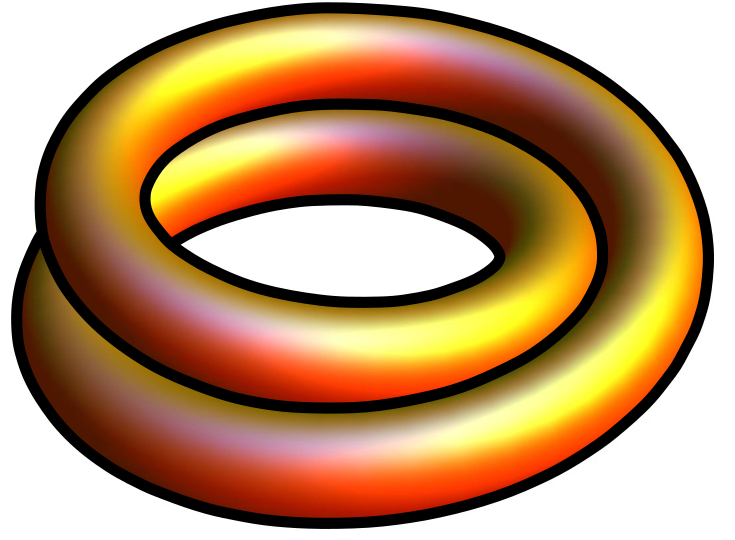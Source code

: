 <?xml version="1.0"?>
<!DOCTYPE ipe SYSTEM "ipe.dtd">
<ipe version="70107" creator="Ipe 7.1.8">
<info created="D:20141214181651" modified="D:20160228155316"/>
<bitmap id="1" width="1101" height="809" length="135823" ColorSpace="DeviceRGB" Filter="DCTDecode" BitsPerComponent="8" encoding="base64">
/9j/4AAQSkZJRgABAQEBLAEsAAD/2wBDAAIBAQIBAQICAgICAgICAwUDAwMDAwYEBAMFBwYH
BwcGBwcICQsJCAgKCAcHCg0KCgsMDAwMBwkODw0MDgsMDAz/2wBDAQICAgMDAwYDAwYMCAcI
DAwMDAwMDAwMDAwMDAwMDAwMDAwMDAwMDAwMDAwMDAwMDAwMDAwMDAwMDAwMDAwMDAz/wAAR
CAMpBE0DASIAAhEBAxEB/8QAHwAAAQUBAQEBAQEAAAAAAAAAAAECAwQFBgcICQoL/8QAtRAA
AgEDAwIEAwUFBAQAAAF9AQIDAAQRBRIhMUEGE1FhByJxFDKBkaEII0KxwRVS0fAkM2JyggkK
FhcYGRolJicoKSo0NTY3ODk6Q0RFRkdISUpTVFVWV1hZWmNkZWZnaGlqc3R1dnd4eXqDhIWG
h4iJipKTlJWWl5iZmqKjpKWmp6ipqrKztLW2t7i5usLDxMXGx8jJytLT1NXW19jZ2uHi4+Tl
5ufo6erx8vP09fb3+Pn6/8QAHwEAAwEBAQEBAQEBAQAAAAAAAAECAwQFBgcICQoL/8QAtREA
AgECBAQDBAcFBAQAAQJ3AAECAxEEBSExBhJBUQdhcRMiMoEIFEKRobHBCSMzUvAVYnLRChYk
NOEl8RcYGRomJygpKjU2Nzg5OkNERUZHSElKU1RVVldYWVpjZGVmZ2hpanN0dXZ3eHl6goOE
hYaHiImKkpOUlZaXmJmaoqOkpaanqKmqsrO0tba3uLm6wsPExcbHyMnK0tPU1dbX2Nna4uPk
5ebn6Onq8vP09fb3+Pn6/9oADAMBAAIRAxEAPwD9/KKKKACiiigAooooAKKKKACiiigAoooo
AKKKKACiiigAooooAKKKKACiiigAooooAKKKKACiiigAooooAKKKKACiiigAooooAKKKKACi
iigAooooAKKKKACiiigAoooobANw9RRkeopAPUAUgkUj5WU5yOD3qVK4Dtw9RRmogxPRhShs
sRvBI5I70KS7jsSBgehoyPUVEJl25DZHrnilDg84yPXNCk+qsDiyTI9RSbh60wTLnBKkn3rn
fiR8YfCPwc0SHVPF/inw74V024nW1iu9X1KGxgkmZWZY1eVlUuVR2Cg5IVj0BrOVenH4pJfN
DUW+h02QOpFNMqjOWUY689K8lb9ur4HvEyn4yfCxwRjH/CV2BB9v9bXl+r/8Fjf2bvD+rXWm
zfEyJrjTZ3tJHtdE1K5gYxvsJjkhgaKRCVBV42KspypIOa46mcYKHx1Yr/t5FwoVZfZZ9V+Y
ucbhk+9LmvjH4i/8FzP2f/A2jxXWk6v4i8YTzXIiey0jQp4riNShbzC10II9oIwfnLZOACeK
5WP/AIOGfg/Lz/wiPxVH102w/wDkuvOnxbk8fixMPvN4YCvL4YP7j743D1FNE6NjDocgHqOh
6V8FP/wcIfB6ZSn/AAiPxVG8Yz/Z9iMfiLzNYvjX/g4R+H1hoU8/hnwD491fWBt8m11I2unW
rncA+6ZJp2QBMkBYjuIxkZJGL41yNK7xMS1lmJf2Gfoh5i+oo8xfUV+XA/4ONdQJA/4UgBn/
AKnI/wDyFT/+IjG//wCiJp/4WB/+Qq5H4g5D/wBBC+5/5Gn9jYz+Q/UTzFPRhS7h61+Xg/4O
ML8kA/BNQD/1N5/+QqeP+Dim+Jx/wpVef+pvP/yFU/8AEQ8g/wCghfc/8ilkuM/kP1A3D1o3
D1r8wT/wcS3w5HwWXI/6m9v/AJCqxon/AAcSNNrVmmqfBye00150W7mtfE4uJ4Yiw3ukTWqL
I4XJCl0DEAFlzkOPiHkDaX1hfc/8geS4z+Rn6bZoyOuRgV8IH/g4G+D4BP8AwiHxQ4/6htj/
APJdMb/g4M+EJUgeEPimxI6DT9PBPtk3gA/Eiu1ca5G3ZYmJg8sxf/Ptn3kGB5BBA4oJCgkk
ACvkzQf+Czn7POpaJZ31140vNNubm3illtp/D+oNNbMwyY3McLqWXGDtdgCOpGM3h/wWa/Zw
PH/Cw5Dn/qXtVH/tvXSuKcpeixMP/AkZvBV/5H9x9S7gMZI5oyPUV4L8O/8AgpH8CPidpUmo
6b8UfCdrbQzG2caxeDR53IVGDCG7EcjLhwN+NuQwBypA6YftxfBcsAPi78MiT0H/AAlNj/8A
Ha76eaYSfw1Yv/t5Gbw9Vbxf3HqmR6ijcPUVBHfxyLuV0KkZznjHrTmlUkDcoLHA56nFdcan
N8LMnFrdEgcHoRS5HqKiDDghwQRkY/nRkbs7jkc01Pu7+gWJdw9RRnjPaoy4TO5toFIZkDAF
xknGM98Zx+XNVzITt3JAwPQ5paiVxuCkqCe3epDnj2pRk29rBddBaKKKsAooooAKKKKACiii
gAooooAKKKKACiiigAooooAKKKKACiiigAooooAKKKKACiiigAooooAKKKKACiiigAooooAK
KKKACiiigAooooAKKKKACiiigAooooAKKKKACiiigAooooAKKKKACiiigAooooAKKKKACiii
gAooooAKKKKACiiigAooooAKKKKACiiigAooooAKKKKACiiigAooooAKKKKACiiigAooooAK
KKKACiiigAooooAKKKGzg460XANw9aMj1FQhic8jilDBWALKCecdzUKSezHbuS5x1o3D1FM8
zI5xg1x3xR/aD8A/BSKxbxn438IeE11UP9i/trV7exF5s27/AC/Ndd+3emducbl9RWdavCn8
ckvVih72yOzEinIDAkHB56UGRRwWUH618LfET/gvx+z74OWxOi3PjTxr9tjfzF0bSHgNptKj
EjXrWx3MX42FshGPavl/x/8A8HF/xH1iDTl8FfDLwt4fWAOl3/bd5Pq5ukGwReX5As/JORJu
BEgwV4UcN89juMcrwv8AEqJ+mp2UcvxFT4Yn7E+YuQNwyaa06AkF1B+tfz2+N/8AgpB+0l8V
NCi07Wfi14lWC2uBMJNGS30SaZlDIHMtnHBIyFW4RmAyilkbG6vMvHlx4i+NOsR6r4z8Q+IP
F2pQW4s0udY1G5v5VhDSOEDSSbgmZGwv94uSdrLXyWN8VMHT/g0pP1PUw/DmJqbqx/Qfr/7b
PwY8N61f6VqPxb+GVhqmmzyWl5aXPiiyintZkYo8ckZlDK6sCpU4IIwcGvAfGX/Bc39nPwx4
Zu9RsPFWt+J76DZt07TdAvEupsyBGEbXMUURC7i3zyDKgkZ4r8ZLH4ZhZN7RCSU5Yvj5mcgb
iQcj5suTyTnHetey+HS8Yh5z6V8xivFnFP8Ag00vvPXo8Hyl8UmfpN8Sv+DjPwvYiw/4Qr4W
+K9fZixvhrepQaSIO6+WYxc+dk7gQ2wDCkHmvH/GP/Bwb8Y9X8QXs3hrwR8PtH0hkRbS11SO
71C5t32oGLyxTQrICQ+Ckce3Izu7/KFn8Ojj/VH/AL5rTs/h2cf6v9K+cxPiNnNbRVeX0SPW
w/CWGj8auei+NP8AgrF+0t4/k1mNviPcaRpmtG4UW2m6VY2psoZfuxwTiA3MZVWwH8zzFK5E
gYbh51a/tN/GwAN/wuH4rMy8jPi/UW/QzEH8a1LP4dnA/d9T6Vq2fw2wB+76e1fP189zKv8A
xasn82elS4dwcPsHkfi7RtU+JXiO81jxLqGreINVvti3d/qV093c3mzhC0jMXYoEUqSFK8Yz
xUVv8NgrAtChYnfkKqoH2gE45JIBdQeOGPNe4wfDQ8ERH/vmrsHwzbj90ef9muSVfEy3nL72
dkMqwsdoo8Oh+HKDH7pPyq3D8OlAGIef92vc7f4XncP3Xf0q/B8Lzx+6/SuR0az3N44akuiP
CIfh2QR+7/SrsPw9IxmP9K92g+F54/dc/SrsHwtJIHknn/ZrWOCnLctKC2SR4Cvw/wCR+7/S
pR8PTkfuz+VfQI+FJBBEXI/2aePhaxIBhOP92r/s+fb8B+1pdz5+Hw/5H7v9Kf8A8IAP7g/K
voL/AIVV/wBMh+VA+FeCD5Q49qr+zZ92Qq1I+fx8PTkfuz+VPHw/wQfL/SvoD/hWB/55D8qP
+FXN/wA8f0pLKp+Y/b0jwE+Ahg/ux+RpjeAeCPLGT/smvoE/DAjrEB+FQy/DHByI+ntR/ZU+
zD29I+f38A/KR5YyR/dNQN4B4I8sZP8Asmvf5fhqc58o/wDfNV5PhqQwPlH8qj+y6nb8B+3j
3PBD4CABzGP++TUf/CDoOsI/KvepfhuM58sflVeX4cAHIjGfpWf9nV/MSqUuyPCZfAyk4MQ5
9qrT+AI3BUxKQ3ByoP8AOvdpfh2c/wCq/Sq1z8PcKf3Yzj0rN5fWh8KsN+welkeE3HgVZGbd
Gzu7eYSrFtjsMsSXIyTjHHANegSftL/GCMAw/Fb4mRqnzDHijUCW4wFOJUOF9AOO2a6afwCe
QY8fhVK48BkZzGBj2renVxlH4Zy+9/5nPLAYSXxU0zrz/wAFVP2kbUOqfEiRSGxk6JphyQOR
/wAezELjo3zlj1NehSf8F0/jagYDQPhvKqHHzaZdqQCOCMXgOc9cdugWvAZ/A5Of3YP4VUm8
DNn/AFfA9q9KjxXnuH/h15ffc5KvD2An9hI+zY/+DgnUYWUf8Kgjb5tzf8VV5eM554syDnsO
oxyTXo0f/Ber4TwqRJ4T+JoV8HixsyoHXoLzPX0UEj+Gvzin8EnkhAce1Up/BxGcoB+FezR8
T+IqWkpqXqkcNThLBy2Vj9iPBP8AwVT+APjbxfa6VafESwtru8Lsj6hZXenW6bVywe4mhSFc
7RjfJ8xwFzwD7t8P/ix4W+LOjPqXhXxLoPiXToZjbvdaVqEV5CkoVWMZeNmAYKynbnOGB7iv
58L3wbuyDGpB9RkfyP8AKqN94LRnJkgEjElyFCqWc7gx+XaMFcDnnCrXv4DxjxcZcmMpKVut
2meZieCr/wAGbP6PEmSRQVdWB6EHOaPOTco3LlhkDPUetfg34G/bd+OPwz1qS+034oeL7i5k
hNq39rX76rbOCwdisN15qryBtkKiRQNpLL8p9k+H3/Bbb40eEbPTLXWbDwl4tgt5g13cXVnJ
Y31/HuyymSGQRRPtIVXEBAK5KnBB+vwni9lNR2rwlD5X/I8itwhjoapJn7Ah1Y4BBIo8xePm
Xnpz14zX54eBv+C+HhfUTeDxP8O/E2kBGUWR0y9t9T80fxGQSm28vHy4Cl92WzjFe5fC3/gq
18C/iVqel2sXjhNFvtThEpt9btbiyFq2xpDHLO6/ZkkUALnzirEbVJOM/X4HjTJcX/BxEb+b
t+Z4uIyrF0vips+ndw9aXcPUVzngD4qeGPito8mo+FvEeheJNPhmNu9zpl/FeQpKFVjGXjZg
GAZTjOcMD3FbnnDcBuTj3HH+ea+kpVY1FeDT9Hf8jz5JxdmmT7h6ijI9RUXmqM5kXKnB56cZ
x+VKHJIAPOapSXcZJRRRVCCiiigAooooAKKKKACiiigAooooAKKKKACiiigAooooAKKKKACi
iigAooooAKKKKACiiigAooooAKKKKACiiigAooooAKKKKACiiigAooooAKKKKACiiigAoooo
AKKKKACiiigAooooAKKKKACiiigAooooAKKKKACiiigAooooAKKKKACiiigAooooAKKKKACi
iigAooooAKKKKACiig9DnpQAZB6EUZHqKiW4iILCRSoOM5GM5xj8+KDcJuC749zcDkZPGf5A
mjXqJu25LuA6kU1p0UkF1BXk89K4L46/tQ/Dv9mbw/8A2j4+8aeHPCcMtvcXFvHqF7HFc3yw
KrSi3hyZbh1DJ8kSu5LoApLKD8K/Hj/g4z+GvgrVZrH4c+EPEnxFnt7lI2v7hv7F0y5tzGXL
RPIJLkyJKQm2S2jDYkYPgI0nlY7O8FhFfEVFF9janQqT+BXP0oaVVwCygk4HPWuC+O/7UPw6
/Zr8PNf+PfGvhrwrDLb3Fxbx6jexx3F8sCBpVt4M+ZcOoZP3cSs5LoACWAP4d/HP/gsP+0d+
0VZvYnxPa+AdIltktprXwhA9hI3lzCUSLeO0l4jkhUbypUR0ONow5f52k8HXfibXrzV9Vurn
UtV1GZrm6vLmUyT3UzszSyOzbmJZpGJJbLfN/s18BmvifhaOmEjzep7GFyGtV+LQ/Yr4uf8A
Bwj8DvAst7D4TtPF/wAQruWxNzaTWWnGwsDc/OqwTSXRSdMlE3OkMgVHXCsQVr5k+Ln/AAcL
/FzxobqDwN4J8JeCrO8sXgaW/mm1e+trhjJieJwYIQVDIQrwyAlfmLj5K+L9H+H6RgYiH5V0
umeA92MICPpXwWZeJObVtKc1G/ZH0OF4Vpr41c0/i7+2Z8d/2iTcxeLfip4tvbS/sX0u6s7K
5GmWN5aN5oZZra1EcEhcMyNvjYlNoOQRXmOj/DKGJlZLaMjhVZYwCA25mAB27BkAHA52r7V6
5pvw8yBiMH8K3tM+G7HGIjj/AHa+QxWb43E/x6jfzPosNkOHhvE8n074dqgAWEDP+zW9p3w8
4H7sflXrWl/DFztGzI+ldFpPwsYlcx5GR2rzXBNnoRwlKn8KPH9O+HnAxGPyre0v4ck4xESP
92vZ9L+FB2j9yev92um0X4T52jyj1/u1oqH9XNniIR2PDrH4ZE4/cnH+7WzY/C4nGIsfhXv+
mfCHcABCef8AZre034NEgDyGAP8AsmrWHXRHPPHJbM+ebH4WNkZQED2rZsPhUGKgRA59q+it
O+Cp2j9wf++TW5pnwYJAzCuP92tlh4nLVzI+c7H4RZx+5PX+7WzY/CAnH7k4z/dNfSWm/BhS
o/df+O1t6d8GV2gGID/gNdEKMH1OSea2Pmqz+DowP3P/AI7V+D4OjI/df+O19PWXwYU4Aiz/
AMBq/D8FwCP3Jz/u10wpwZyPMn3Pl+3+DnI/cnGf7tX4Pg6OP3X/AI7X07D8GzkAwkf8BNW4
fg6BjMJH/Aa6oQps5/7Tl3PmO3+Do3L+67/3a0IPg8OMQn/vmvpaH4QqMfuwMe1W4fhQi4Ox
Rj2rspUImbzKXc+ZR8IDkfuT/wB8mnf8KiH/ADy/8dNfTp+Fy4PyL+VRn4WLg/u1/Ku2FCL6
Gf17zPmb/hUY/wCeQ/Kj/hUQ/wCeX/jpr6WPwsA58sce1N/4Voo4KLmuqGEgxLGeZ81n4SAf
8sufpSH4VY6xAfhX0hL8NFzwi5HtVeb4bjP+rH5V0wwUH0D62+584y/CsZ4iH5VXn+FY5IiG
R7V9Gz/DkAE7Bx7VRm+H45+RfyrrhgIPoNYqXc+dJfhec8RfpVaf4YDnEY/Kvoib4fjn5F/K
qc/w/G0jYucelawydPodH1qZ87y/DIZ4jH5VWm+GQ5IjHHtX0FP8PgAf3Y49qpT+A+o2AZ9q
1hkSfQlYxnz7P8OAM/uwD9Kzrv4dnd/q/wBK+g7vwCd3MYx9KzbzwKMnKLjFTLh9PobLGnz9
d/Dz5v8AVj8qzrz4ecn92Mn2r3668DqWA2pzWfeeBhknavArmlw3f7Joswfc8Cn+HuAf3Yz9
KpXHgI4IMYGR6V7td+Cvm+4v5Vn3fgr5vuL+Vck+F7r4TRZg77nhM/gI85jA/Cs288CjJ+Re
npXu974KyDhF59qyLzwOef3Y/KvNq8MP+U61mfmeF3fgk7vuD8qzrzwXgn5F/KvcbzwSef3Y
/Ksq88FdfkX8q8XE8LvrE6449vZnh954OOSPLB/Cs+fwcecoB+Fe2Xngrk4QflWZd+DW3f6s
YHtXk1+G2totejsbwxiZ4zc+EODlAOPSs668IKyMrIpVhgj1r2W88HnJ+QflWXe+ECMnYOPa
vIqZRXh0v6o61iYz+KzPHrvwt85cqI23EkrGuQx3AsAoAI24HTOFX2r1zwH+3j8b/hOL1tH+
JHiR3vgpkXVZF1cRhS5AjFysojxvbCxkD5UyCOKz7zwqcn5B+VZd34VO77g/KihiswwUr4Wp
KHo2kYVcJhK6tOCPrv4X/wDBd7xDpHkWfjT4faXfI16BNdaBfNZLb2xwG2QyiTzZQNzZ82JG
Py5XG5vqD4O/8FZvgf8AFW706B/FbeGNR1JZGW0161ayFqEZ8+bcYNspYICoMxLZGOTX5KXn
hU8/IMfSsu68MAOCUBAOeM5/Qj+Yr7LLfFLPMLpWamvNHh4rg/B1fgvE/oK8H+P9B+IXh231
jQNa0nXNIu9xgvdPu47m2m2uUbbIhKth1ZTg8FSOorVadF4LoD7keuP51/PT4R1zX/hpq0l/
4b17XPDl5PC1tJd6TfTWE8kBK5jEkJEoG5IjtJ5EY5+8a+gfhf8A8Fbvjp8J9GeyuNT0bxdb
xQQRwDXrHzHttilcLJbvDJIX6u83mNlM5JOZP0DLPGTA1dMbSlB+WqPmsXwXjKetJqR+yxcD
qQMUb1zjIz1r4I+Fv/BdHwRq8sVv4w8JeIvDNzcXvkGe0lj1S0trfjbPK48qQgEkmNI5GAHc
nFfT/wAI/wBsX4X/ABxm0yDwz468O6nfasJPs2nG7WHUZTHnextZSJ1ChM8oOCD0INfo2W8U
5Xj4c2GrJ+Tdn+J87icrxVB/vINHrAdSMggigOp6EVDDNHLEpSRHDAFSpBBB70AlWHKEE+oz
XvQbkubocDXyJ6Kb5ihscZp1NN9RBRRRTAKKKKACiiigAooooAKKKKACiiigAooooAKKKKAC
iiigAooooAKKKKACiiigAooooAKKKKACiiigAooooAKKKKACiiigAooooAKKKKACiiigAooo
oAKKKKACiiigAooooAKKKKACiiigAooooAKKKKACiiigAooooAKKKKACiiigAooooAKKCccm
meem0ncoHrkY9KWvQB+4eopvnIGCll3E4xnvjP8AKms/yEDaGPTNeP8A7Rn7avwn/ZPtpB4+
8d+HfDlzBax3Y06S4abUXtnmMCSxWUW64lTfuUuiEDY2eASMq2Ip0Y89aSivMcFzbHsQmRsE
MpBGeDnisfx/8RfD3wt8JXmu+KNc0bw7odjtFzf6peR2lpBvZUUPJIQq7mZVGTyWA6kV+QX7
Tn/Bx/4u8a6jPpvwa8H2fhrSXhmh/trxPD9r1F3khTbNFbQOYYnhczArKZ0kPlsBwyn4I+KH
jDxp+0l4/l8UfEDxLrfinXrnIafUbozCEGSSUQxqAUjiVpZSsUQWGNnIQAEMPhs68QMDhE4U
Pfl+B6WGyutVasj9Yvjx/wAHIHwz8Dak9p8OvC3ib4kXFvPEjXcjDRNNnieEu0kbyq07OrlI
ykkCjIch8Kpk+JPjp/wWO/aN/aPtXsD4ps/AWkTwJBNbeD4HsJXKTeaJFupC93E7EKG8mZVK
ALtGHL/P2heAkjVQIhyfSuv0TwH907BjPpX5Xm/HmPxOkZ8q8j6zBcNL7aucTJ4Tu/FOv3mq
6rc3Wo6pqM7XNzeXUhlnupmZmlkdm3MSzSMSS2W+b/Zrf0j4fpGo2xD8q9F0bwIGUfIpz7V1
ei/DvcoxGCPpXxdXGVqkuacr+up9NhsopU+h5ppHgP5B8g/Kul0bwCSoHljn2r1DRPhruC/u
x19K63RPhgDtxFnn0rlbbO9Rp09jyzRfh0WAHlZH0rqtE+GhIX91xn0r1vw/8LSQo8k4z/dr
tNB+E5KAeUf++aiUktxTxUFsePaJ8LS20CInP+zXWaR8J8oB5R/75r2vQPhKN6Hys4HpXceH
/g6sqKTFz9Kc8VTRw1cf5ngOjfCLIA8k8/7NdVovwb+7+5PJ/umvoHRfgwMKfJ5z/drqdI+E
aRBS0YXB7jFc0sbBbHmVcyfc8B0b4OY2gwnJPdTXW6L8GSQuIVPPpXuenfDu2tcB0QgGtm08
N2loRtjU4NOOPujzKuZdmeP6N8GCVAMK4P8As10On/BtVAzEAfpXpiWkcY+VFGPSpY0A5AIN
VCtVZxSx02cNYfCaKMAMij2IrUtfhvbQYyiEV09OAAI4JP6V1U1N7s554qbMi18GWcOMRDir
kXh61j5ES8e1Xh1FO3DjBFejSp+ZhKrJ9StHp8EWMRKPwqVbWIkYRQak49qUEAg8cV1QUV1M
uaXcQWigg7VyKd5K5ztWgTCneYp713wlTRLchBGP7iinhF6bFzTd4pBKAQeK6oVYLqRd9R/l
D+6BSiBTgbVANIJs9MUok4zxXXSrx7ktvoKbKMgjHWoJdMjJBC9KmFxgckUjXaoDlh+dddLF
Q7jTn0Kkunpu5UcVXnsoxn5atT6kigkgVRn1VMHgDNehSxUDrpxmyvNZRnI2jmqk+npyCqVP
NqqAHgVTm1VMk4HNenSrQ7nfTpSfQgn05CCCqAGqc+kw8jAJqzPqq85FU5tVGemDXpUqq7nf
ClJ7orzaREQflrPu9FjJyFPHtV+fUyMnIqnPqmMkkEd69KlM64Ya/Qy7zREyTgGs270NCeEJ
/CtqTVI2PbmoJb2N+ARzXdCnfc2WXN9DmbvQV3fcWs688PDJ+Va6m7kRjwOPWs+7CFvvLge9
d0MOmSsrl2OTu/Dp3Z2rWfd+HcNnavFdZdKhb7yn8aoXcY3ZyCBXRDARZnLBtdDkbzw8MnIW
sq88Ork4AJrtLpULfd4rPuoE3Z28VosrjLoZSw7XQ4i88OZJG1azLzwyMnhK7u6gjLfdyKz7
yyjOcDrXJVyNS+yTacTgLzwuMn5Vx+tZd54VXJIU5+ld/d6cpb2qhdaaC3TivNqcNqfQ0jVa
PPLzwscn5FrLvvCpw3yD8q9Hu9JXdkc1n3mjqSeCRXi4rhX+6awxjR5heeFTk/IPyrLvPCpy
coMfSvULzQl5IGazLzQRyQCfwr5jFcJv+U64Y1LqeXXvhQZJCnP0rLvPC5BJ2LxXqV54fBJ+
U/lWZdeGhuyFJ/CvlsZwrJbI6oYxvqeWXfho7vuDH0rNvPDIBJCHj2r1W88OHnKgAVlXnhxc
nAya+ZxXDbj8UWzvo4u2zPLLrw2C3zICvcDgkVm6h4fOGBRNrbmfG4LI5GCcL8w44IPDV6jf
eGzg5UdPSse88NgEkKcj2r52vlk6Muamn99zqjXjP+JZm98HP26vjF8AJIYdC8b6peaXbtbK
NO1iT+0rSSODgQqJkLwRMPlKwlGI4VhtjY/X3wC/4LkaTe2tvZfE/wANXWi3iPHE2qaLH9os
SjSMPNkgL+ZEqIYyRG0zNh+EI2H4Pu9Abdyg/Ks+78PfMeGT32k4r38p43zzK3alVco/yy1X
4nk4vh3LsXdyhZ90fuZ8Ef2j/BH7RGinUPB3iTT9eghbbcRRFkubVtzKDNBJiWHJibaJFUt1
GetegJcRkKA6HcMjnqPX9a/not7O60LVoL+wuLrTr+zlSe2ureRkmtpUKssqurA7w+5lY/dO
DX0Z8Bf+Crnxb+Ccdtp+p30HjnR4ponaPXGlkvIYxK7SJHdKTI7MrYDTebs2oQMDB/VMl8Zc
LJKlmNGUH3Wq+dz5HG8EYmF3hpcyP2N3gYBIBPSlzXxZ8Av+Cy/w4+Jmq6dp/irTtR8BapeH
DyXRS60yJzOkUafaUCsuQQxaSJEQKSXCqGP114R8d6L8Q9Ct9W0DWNM1vS7vd5N3YXSXME21
yjbXQlW2urKcHgqR1FfrGVcQ5fmUOfB1VL5nyOLwOIwz5a0GjZyPUUZHqKZ5ikDBB7daQzL8
pLLhsY5616/PrZI5bElFFFWAUUUUAFFFFABRRRQAUUUUAFFFFABRRRQAUUUUAFFFFABRRRQA
UUUUAFFFFABRRRQAUUUUAFFFFABRRRQAUUUUAFFFFABRRRQAUUUUAFFFFABRRRQAUUUUAFFF
FABRRRQAUUUUAFFFFABRRRQAUUUUAFFFFABRQSACSQAKa0qgkFlB6Yz7UAOznpTVnR1DK6Mp
7g5HXH86ZPteB0IRwwIKnkHjoa+Wf25/+CrHwn/YU0PUrXWdctvEXj60t2+xeFdNlWbUJ5dk
LIlwyh1tVZJonLzYZot7RpIRtPPicVSoQ9pWkoouEHJ2R9STyxSwtGHRiynjI549/qPzFfIX
7XP/AAWi+BP7IevSaHqGtX3i/wASW86293pHhWNL+408BpkcTu0kcETxyxtG8Bm89TIhMe1s
1+Sv7Yn/AAV5+N37cAvtHuNV/wCEH8B3avbnw7oE8sa3kBM0Ziu7nKz3JaGbY67kt5QgJhVg
K+fPD3gZ1lV5AzysSxfGSzHG4nOQA2XJOSc+9fmmeeIVKn+7wav5nr4XKJ1HqfYf7Tv/AAXY
+PH7Rmp3Fp4RlsvhN4ant5bc22kSLeajN58aI5a+kjVlZdsjxyW620kfnbd7Moavkp/Ct34v
1291jV7i51bU9Uu5L+7uryTzZ7i4lYl5nZgS0h7nJ++xBzzXU6B4KGFOxevpXZ6B4LGF+Vet
fleZ8R43Fz5q8212PsMDw9Bbo4rQvASxBQIh19K67RfA5wp8vjPpXb6J4HLhcRggn0rs9B8A
/KB5Yyfavmp15LWL1Z9Nh8BGnsrHA6L4GLBQI85PpXZaB4ByoHljJ9q7/wAO/Donb+7yM+ld
x4d+GpbaPK4yO1c3MludDnGOx514f+HRYKPKyPpXdeGvhmSqgxYz/s16T4a+GA2L+67+leg+
GvhcWZCIsjHPy1zVMbGK1OHEYq2zPLvD/wAKNwUCLr/s123h74SD5f3WTkdq9g8NfCoM6fux
gjHSu40T4WRQKpdFGD6V49XOIx+F3PMrY5dTx/w/8IxhT5Xf+7XceHfhEG2/us5I/hr07TPC
tpYKBsVsVpwQRwgBEVRXnPNJz+E8atjn9k5PQ/hlBZbQ8SnB9K6Sy8PW1mAFiQEVdAORkHFO
yPapdeb6nHOtKXUZHbIpG1VUVOEA6DpTCw9RSCQjkCuiFdLc522yUHJwQRTtoBBBGKg840ec
a6YY2ktiXC5YDjGR1FKJjkVW8/3FHn+4q3mkIdQ5C35o74o84dAf1qn530o88DnjiiOeQXUb
pFtZyO5pftHvVP7SO2DR9p9jRHiBLqSqLLv2j3FHn+4ql9qx1OKje7RcksAPrUy4iS2Y1Rb6
Gh5/v+tHn45z096yn1eFATu5HvVW58UQx5Azn9K0hxA31NFhZvZHQfaie4/Oka6Cg5IA+tcj
ceN1iBAYAH0NZl345GTiQ8e9bwzqpLqdNLKK0+h3j6tHF/FjFQTeJUjyAwI9jXm15485Pznp
61nXHj0YOHOcetejSzWfc9Kjw7Uluj0648UoASGI4rPufFysp+cg4rzG48ejaSJD09aoT+PB
yfM7etepRzTzPUocNSX2T0648WYU4f8AWqE/ivOf3h/OvM7jx6MEiTt61Qm8eDBxJ+tevSzT
zPWo8Ny/lPT5/Fg5+f8AWqc3iwbv9YPzrzCbx0Dkbzg+9VZfGwz98/nXrUc1Xc9Glw4+x6jN
4sH/AD0yT71Ul8V8/wCsP515hN43XP8ArP1qvL44XPEh/OvYpZsjupcOSt8J6fP4q65c5+tU
5/FIbIDk59681n8bA5+c8+9U5fG3PDn869Kjm/mddLh6X8p6efEnB+dfzFRnxJwTvUD615kP
Ggz98j8aD4yGD+8P517VLOF3OlZBLsejv4jBOd5P41FL4hU55B/GvOT4wXBw5596YfGAwfnN
erSzZdzZZC+x6BPritnGM1Tn1g8jIxXD/wDCYA8bzz71HL4qDH75I+teth81T6kz4ev9k7Cf
VevzAn61Un1M88jmuTl8SKT98n8agfxGCw+cn8a9nD5lB9Ty6+Q26HTz345+YfnVSa9zkZHP
vXPy+Icnhlx9arzeIOfvKB9a9ajioT6nlV8ma+ybs9wOeRmqc83UZHNY8uvknhhj61Xl14k9
Rj612wlFnm1socehqzkHOCDVScZJHY1S/tsHjcOfemS6rzkMD+NXLDxqbnnTy9roSzwg5B71
TuLVcEZGcUkuqZPDA596glvQT1GPrXHVyyMmcs8LJdCCazByD3qpPpy85q3LcrnhgfxqCWbJ
6g15WLyGMtkZeynEy7zTQSeDisy70hd2QCa35yGzyMVVkiDHGRg181juGU9kXGUkc1eaMCTw
SKzLzQRyQCfwrsJ7QFTjniqE9kDkEda+Lx3C3903hiJI4u60AbshSfwrOvNAGT8p/Ku6n05e
c1n3WmBmAwcV8TjuGP7p20sWzgbzQBk4Uk/Ssy70Bt3KD8q9Cu9GG7IBrPvNGGSQCfwr43G8
OyptuKZ6NLF2+HQ89u9BXflkLgdVxnI9Oo/mPqK0Ph1468SfBbxVb614V1q/0LV7YCP7RZzM
gnRXR/LdSpDRlo4dyOGVwmDkb63rzRhk4BrMu9F+b7p49q8FYeth5c0G16O35HZelWVqyUvU
+nvgb/wWg8feEL3T7Lx/peneMdIU7bi+gUWGpDMysZGVR9nfZGJAiBIt2IgZFId3+9P2cP2x
Ph7+1Hpsc/hPxFb3F+kaT3WlXB+z6lajahYyRNtY7WdUZ1LR5UqCTkV+Ld5pKoSxUsF5IwTn
24qpZQXnh3Vra/sp7myv7F1kt57aUxTwukglEiSoysrCRVYc5yM195w54r5tl7VDGv2tNdHo
/v3+8+ZzTg/C4huVBcj8tj+g4XMZ3YkQ7DhufunGcH8CD+NO8xeBuGTX5Afs2f8ABVP4ofAK
OKw1y4/4WFoMQcmHVZtl/H80pDLd8tl3cMwlWdlVAAVyK/Qb9mL9vf4bftPTRWmha4bLX3yR
oerRLaaiEXf9wFmWc4jLsYncoGTeELYr944c8QMpzhKNCoo1P5Ho/v2fyPz/ADPh7GYF3qxv
Huj3ncMZyMUoYHGCOagWcNGT8ox1GelLv3bSrKBnB/lX2zlprp+R4q35XuTUUUVQgooooAKK
KKACiiigAooooAKKKKACiiigAooooAKKKKACiiigAooooAKKKKACiiigAooooAKKKKACiiig
AooooAKKKKACiiigAooooAKKKKACiiigAooooAKKKKACiiigAooooAKKKRjhScZxSbAXNGQO
4qNJldQQQc56frWJ8QviP4d+Ffg+917xTr2i+G9CsdgudR1W9js7S33usab5ZGVV3O6KMkZL
ADkionVjCPPN2Q4q+xutKCMKy7mGV5zn3rx39rX9s/4efsR/Di48R+O9ds9OWK1lm0/S45kb
UtZMbIvlWduzKZpMyxhmyEjEis7IhLD82v2zP+DlS41GO+8N/Anw0wyskDeK9fiHmE/v4jJa
WRJT/n3mjluJDnLpJa8HP5k6xPrvxU8WT694q1vWfFGuXnlC51LU72a+ubvy4vLV3knYyMVV
I0yzFsAYyqgV8RnnG+HwqcMNaUvM9DDZfOo1c+5f2yP+Dgv4oftCC+0D4U2T/C3wlOJIP7SD
JP4hvYSZUBEuClluhlicCJWlhljIWcjJHwv4X+H4xkxqrMqszAsqscghDnJbAydxBYsq7mAr
qPDng9Y1UCMcn0rt/D/g8kLhByfSvxzNuJMVjJ81aV12PsMuyXujmdA8FGMLhBjI7V2ug+Dz
tHyD8q6XQPBxwuUABPpXbeHvBQIXCLjPpXytWvLmumfV4TAwjucr4f8ABpIX92ME+ldv4e8D
khf3Yxn0rrPD3gQfLhFz9K73w34CzGB5Y59q4quKS3Oxy5Njk/DPgM7VAjGfpXfeGfhyZEXM
eD9K7Dwv8PRuT5Bkj0r0nwr8PAzp+7BGMdK8rEZlCO7OatifM4Twx8MywXEXGR/DXoHhn4YD
C/u+hHavRPCnw3G1CYwBkdq7rRfBEVsFBjXrXzWMz1fZZ5VbGJdTgvC/wwHyfuhjI7e9egaB
4Djs1UtEoA9RW9ZaXBZgBVAIqx5mCABxXg1sznU62PDxGMbegyy0yK1ACoq49KtcLwARUe8d
s5o80+/51yrGR6s5JOUtyTGB60CTkcVEZ89TTTN6EmpnmMY/C7CUCx5pxSecar+caTz89/1q
J5zbqCpFnzyOtHn+4qqZhj3phmK8nNck88t1L9n5FzzR7fnSGYAHkZ+tUvtJ5wBSeeTk5Ga5
ZZ8lsxqncuef7ikM5I6gVRe+WNSWZQB71RufE1vBkAgke9cdXP77M1hh3LZG39pH94Uj3SqC
CwFchf8Aj2NFIUgHHY1i3vxCAJzJj8amGaVJHoUsnrT6HoUmqwwg5ccVTufFcEIIDDP1rzDU
fiIMn95x9aw9R+Iec/vDj612QrVX1PVocM1Z7pnqt/47VAQHH5isa8+IHJAlP515NqPxCHOJ
P1rFvPiEAT+8/WvRo1JH0mF4RfY9fvfiFjJEpH41k3vxCzkeb29a8hvfiGOR5nb1rJvPiAck
bz+delSqS7H0GG4R/unr158QRz+9P51k3nxCGceaOfevI7zx8ckbjg1l3fjsbvv8fWvTpVJd
z3sNwkux67e/EIcjze3rWbP8QM5/ecH3ryS78cjnDk/jVGfxz1O416VKvI9qhwol0PXZ/H3y
keYenrVCfx7lT+8x+NeSz+Oc5+cgH3qpP42HPznn3rvpV33PSo8Lr+U9Xn8dHBxJ29aoy+OS
DnzCPxryqXxpz988+9Vp/GYwfmP516VLFyPTpcMrsery+PP+mh/Oq8vjrPSQ/nXkz+MskYZu
aafGA7ua7aWLfc7IcMpdD1SXxsDz5h596ryeNcsP3hx9a8tm8XjnDn86hPi7g/M1ehSzCXc6
I8OJdD1SXxqCSRITn3qu/jX5v9YTn3ry9vF4wfnOaj/4S71Y16VLMX3OiPDqXQ9T/wCE2/22
/Oj/AITUnje3515YPFw/vmj/AIS0f3jXbRzSXcr/AFd8j1IeMAOfM/WhvGIP/LTB+teWjxaD
/Gc/WhvFQAJL4P1r1qWcLuUuHl2PUP8AhMR2kOPrSHxkMH94fzryw+LwoPzkZqP/AITEf3z+
devhs2fcxrZIo9D1Q+MBg/OajPjAYPzmvLj4yGD+8P50z/hMR/fP517eFzZ9zwcTk8ex6j/w
l+eC7VFL4qBPDk/jXmR8ZDB/eH86YfGAwfnNfQ4XOPM8TE5RHsemHxUMH5z+dMHinPG48+9e
ZjxgCQN5596kXxYMj95+te7h82b6ng4rKV2PSv8AhJT3YY+tIPEQPG88+9edf8JUP75/OlHi
nkfOfzr3KGap9Tw6+UJHo39vf7S/nSHXsgjcvPvXny+KMkAucH3qT/hJF/vn869fD46L6njV
8qsd3/bf+0PzoGt7uAwOfeuFHiIHoxNTQeIegLj8674YmMup5FfLmuh2p1MkEZHPvTPtw9f1
rlF10EghyfxqVdcJI5GKJUlI8ueBkjpjeggjd196ryTgngg596xf7ZJ78fWl/tUnoVP41wYj
LVM5ZYaSNOUhm6jFQSxgnqMVTGplu4wfelF6D34+tfPYvIYy2Rk6coj5oQQR2NVJrMNkdQas
/aAwIBBz703IPBIwa+PzLhq+yKhUkjJutNBboSKoXWlEt904+ldDLGCeoxVeaEEEdjX59mfD
K6I6YYhrqctd6MN2QDWfd6MN2QDxXXTWYbI65qpcaaMEYNfA5jw7JdD0aWMezOLvdGXklWYe
g6ms650cN5hCsN77nxkLI5GGZQMEccc/Ke/Fdrc6WMHIPSqE+ljnINfKV8sqUXfXTtoelTxE
JR5Jarsez/Ar/gql8XPgjawWWo38HjbR454jJFrW+W9jTc8kiR3KsrlnD43yiZI/LRVH8J+5
/wBln/gpl8Of2iLi006a9HhLxTcMkJ0zVXVBM/7pStvcE7JlMshRE+SV8FvKUZavyhu9KJbl
Tj6Vn3WjgsNrbW7N/d96+u4c8TM4yhqlOXtKf8stfue54mY8KZfjF+7j7OXdH9AwuY2IAkQk
84zz/nkfnSrKjEgMpI96/Gr9mn/gov8AEj9mQWmnw358SeFbYon9j6rK0i28I8sBLeUgtCUi
iEaLkwqHY+WXFfoX+yP/AMFCvBH7VSxWlpK3hvxOjKsuh6pcRi4nPlB3e1O4meJSHBICuvl7
njRZEY/0Hwx4j5TnHuKfs5/yy0+57H5zm/DGOwDvON490fRZcL1IFKCD0INRl1YDoTSCVSRt
KkZxwe+cY/OvvVK+2p84m72JaKKKoYUUUUAFFFFABRRRQAUUUUAFFFFABRRRQAUUUUAFFFFA
BRRRQAUUUUAFFFFABRRRQAUUUUAFFFFABRRRQAUUUUAFFFFABRRRQAUUUUAFFFFABRRRQAUU
UUAFFBYKCSQAOppA6sSAQSOozQAM4QEsQoHJJ4xUdy6tbyAMpJUj15//AF02eYNbvtdM4Iz1
APT1Hf3FflL/AMFNP+DhrTvh2X8H/s93Gk+JNbZbmDVPFEtpJPYaWVaaBY7JG2pdThlaVZiH
tcLHgXAkYxefmGZUMHDnruyNqNCdT4UfXv8AwUD/AOCoPw3/AOCefhBovEd8dY8cX2nPd6J4
VtCWvtTVWCKZJMOlvEXyTNL95YZ/LSV42SvwU/bJ/bY+JP8AwUP+KVt4l+IF9aldMg+yaXpO
mCWHSdNjIXzDDE7s6SSSKJHkd5GcKqFvLSONPMU03UfFniC81PVru61bU9RuXu768urg3M91
O7s0kskkoLySPIQ7OWYsTndlQR2fhrwiQFJQcEdq/GeI+LquJm6dJ2j2Po8BlfkZnhvwkY2X
KA8dcV3XhzwscKSg6jtWn4e8Kn5fkHUdq7jw/wCFT8p2DqO1fnNfE8zvLc+wwOXRW5l+H/Cp
+UlBjI7V3Hh/wqflwgJz6VqeH/ChYKAgOT6V3/hzwhypCDAFeZUrKHW57tOCjsZXhrwb5iqG
RQfpXfeG/An7sDYM/Stjw14NLOg2DGPSvSfCvgndsGwHIx0ry8Rj4R3ZU6qWxznhvwCWZAIw
cj0r0Xwz8Ph8vyDp6V1HhbwH8yHYMAeleheGfAwVVJRcAjtXyeY5zFbM4KtdLc5nwt8PxvQh
FJx6V6N4X8CiKNS0eBn0rW0Tw1HbAEoox7V0EKLBGABXxePzmUnozw8Ri3tEj0/R4rKMAKBi
rW4LwAaYZSQeppnnH0rxKmOXVnmSTe5Pkdec0hkCjoc1D5xppm9DXJPM0uoKBN5xoaY4NVzK
T1FNaYAHpXDPN0upp7Mm840Gc9ziqpuCRx0ppl45K4+tebVzq+zGqfYtNOMdRTDP7iqM2qRQ
9WB/Gs+/8WW9sCQckVxyzSctjop4WctkbpuBjJIx9ar3GrRQZ3NjFcTqnxBAY7WVR9a5zWPi
GNx/edfenCrVqLU9bDZDWqbo9JvPFsECkhhke9Yt/wDEAKTtYKPrXlupfEIHP7w4+tc/qfxB
BDDeefeu3D4eb3PpMHwlJ7o9T1T4ija3739a5zU/iL1xJ/49Xlmp+PycjcQKwNR8dgE/OR+N
eth8BfdH1uA4Rj/Kepah8QgM/vP1rE1H4h9f3hx9a8s1Lx0MHDk/jWLeeOckjcea9mlgl2Pq
8Lwoux6jf/EE8gSEj61j3/xB4YeYRketeZXvjMHPzGsi78ZckbmAr1KWEZ9LheF49j0m+8dk
A/vDyPWsi88dEk5kJH1rzq88XdfmbFZd34sBJwzc130sMz38Nw5HsejXfjbJOJD+dZ1z4zO4
kOcfWvPJ/FQ5+c5+tVJ/FAOQXbBr0aWHZ7NHh+K6HoF340LHHmEZ96zrrxcSxIcn8a4SfxIv
Pzn86pz+JF5+c/nXdSw7PTo5HFdDupvFx5+dgB71Tm8X5IAkIH1rhpfEYLAbifxqCbXzn7wx
9a6qVFno0slj2O4n8WDn95z9aqS+Khn75z9a4qbXyT94AfWoJdeJPBGK6YUmjtpZNHsdrN4p
5++1V5vFGTjeea42TXSe/SoJddYnrXVGDR0wyZLodofEo5/eGmt4kG0/OfzriW1wgHkA0z+3
T0JA/GrjodCyldjtD4kGCN5P40xvEY2nDn86419cAU5YfnUD68g53gEe9ddKbLjlkOp2Z8Qk
ZG5s0weICD94kn3riJfEgByGJIqM+KiOrAfjXVScwlgoRO9PiNlzkgfjTW8SLtPzn868+m8U
5zh2NQN4p4Pzn866qUZnJOFKPQ9EHigLzuPFRS+Ljn7zV54fFQwfnP51Xk8UgsPnbH1rupXP
PruLPQ5vF5z99himf8JgDxvPPvXncviZSeJMke9N/wCEmP8AeX869KhUmjyK8U+p6N/wlg/5
6frSHxYMH95+tedN4lODlhj61H/wkY/vmvVoYmSR5VeEX0PRv+EqH98/nQfFQwfnP515z/wk
Y/vn86T/AISVRyH6e9epQxskeLXpRfQ9EHioZHzn86kTxUN4+c9fWvOB4o5Hzp+YqQeJxkZd
cfUV7NDMpI8athYs9LHioZHzn86kHioZHzn868zXxKuR+8/WpR4kXI+c/nXr0Mzkup41fBxZ
6WvioZHzn86k/wCEp/2z+deaDxKoIIc5HvT18UZIBc4PvXvYXN2eLXwSfQ9Nh8UgjBdgPrVm
DxMvH7w/nXmUPiQY4c/nVqHxIeMsMfWvdoZtfqeNicAj0+HxIuPvn86sReIxj77CvM4PEi8f
OR+NW4fEi4++fzr3cNmmm54+IwNuh6TD4jBGN5H41Zj8QfKRuU/jXm0HiMcfOR+NXIvExx95
fzr1aGNi1ueTVwPkehQ6+SMFgc+9WYdZzxuH5159b+ImLDkYzWhBr5OPmB/GtYVoy3Z5VXBs
7qLVePvD86kXUyxHIwfeuNg18nALDB96uQ64CMb1P41lWwykedOhJdDqheg9+PrS/aAwIBBz
71zsOs543D86sxarx94fnXz+NyhT6HHKnJGvuHqKilG5vaqK6mWI5GD71KL3dwDnPvXxuZcP
32QQlJDpoQ2R2NVJrLIOATVoSk9uKUDd9K/O814cv0OqnWae5kXFhkEEHn2qjPpY5yDXQywg
nHY1BNaAg45r86zPIpQ2ierSxZyt3pQYkMjEH8KoXOmsS5DMjb97MjMoZzwXTaQwOPcA11tx
ZAggg81Rm0wZ5BxXx9XB1KEueO56lHEqUeWWsex9M/swf8FavF/w0a10f4jJceK/DcMZUXkM
aNrFuVSMINxISdQV+YyfvHaZnEjeWUr9Evgt8b/Cnx58Hw+IfCerRavpVxM0KTorRtvRyjIy
SYkUjg/Mo3K6lchgT+I97pW/IwQD3xnH4ZH8x9RV74eePde+EPiuPXPC+qXuiakjbmks5PKN
wN8b7JQRtkQ+WgKPuRgCDkZr9L4U8WsdlqjhczvUorbuvn1Pl884MwuKXtcGuV9uh+83mrgH
cuDyOaXevHI5r4b/AGRv+Cu2jeO7+PQ/idb2PhTUXcLbaraCUaZeSvKy7XVstb4VkJaRmjJE
jF0wq19qaNrtl4j0e0v9OvLW/sb2JJ7a5t5FkhnjdQyujLkMrKQQQcEHNf0lkfE2X5tQVfBV
FJfivJrdH5fmOV4nBVHSxEbPv0+TNAuB1IFLkccjmq4m3cBkfHocmpVIZV4Ar3m+h51nv0H0
UUUxhRRRQAUUUUAFFFFABRRRQAUUUUAFFFFABRRRQAUUUUAFFFFABRRRQAUUUUAFFFFABRRR
QAUUUUAFFFFABRRRQAUUUUAFFFFABRRQeQR60AwBB6EGgkDrxTMBBgdTTJmV4WIYFSucg44x
1yOlJJvYlysrsfJKAjbSC2OACMmvJf2t/wBrjwP+xP8ABLUfHvjvU/sOj6aRFbQQYkvdUuGD
GK1tYiVEk8gVjyQqqrOxWNXdeG/4KL/8FCfBv/BOX4M/8JN4kJv9b1DfbaBoENwIbrXLpcYR
cBhFAgdTLcMpWJSigPLJGjfzq/tM/tK+N/22Pjjq3xC8famdR1nVW8mCGMNHaafaKzNFb20W
4mKCMnhGbczO8r7pGct81n3ENLAwcIWc+x6WDwLqe/PSJ9Hf8FLf+Cyfjr/goVLeeEtJgHhD
4VxX/n22mxu6ahraIVMEmoSq7Btjq0ot4yqRuy5NwY45R8teF/CkULIEhCj5QipGI1XAwFG3
OEVSevUnHWn+GPDTOqkooIPpXoHhnw3gLlV6ivxPN85rYiV6krrsfU4LALorDPDPhlQFzGBy
O1d14e8Lg7cKp5FO8P8AhtSF4P5V3Xhrw0oReD+VfJV61z6rB4RR3Qzw94WztO1SMiu58PeF
CSo2DqO1T+GfDQAUbcHI6ivRfDXhcNIg2qRivLrYiK3Z6kYpFDwz4RBC/KvUV6B4a8HnYuEU
8+laPhfwefk+ReoPSvQ/DfhH5FIVSRXzmNzOMdyZzSKXhXwcdyfIOB6V6P4S8IHCEIOCO1Wv
C3hf7nyrjFd74d8PmFVBQYJr4TM85Xc4p1OrHeGPDASNdygD6V2Om6XFbxKQoyKg0zT/ACAO
CAK0clAABmvgcfmrk9GeJi6zm7IkVlTopH4Upl4OMVD5pPUZprSHBPAxXjVMx7s4lDuS+YT1
NIZeDjFQ+ccY7UxnOc5GRXl180S2ZagTNKcH2phmPeoZLgIMscVSu9djgDDK8D1615lXHyex
tCjKWyNIy554qCe9SIZZ1GPeuav/ABoIQQCACPWuc1jxwAxxJ+tRBVam56WHymrU6Ha3/iuK
1JAJ4rB1bx2F3BXAGPWvP9Y8dHJ+c4rl9Y8c4ZvnPFd+HwMnufVYDhdys2j0TU/HoAJMhP41
zWrfEHcxAkJB96881TxyCGG88+9c5qnjUENhz09a9vDZZ5H2eA4WX8p6Fq/j0c/vOnvXMat4
8Jc/vCfxrgtT8ZdfmYCuf1LxcDnDHFe9hsqPs8BwzHTQ77UfHJOf3hP41hah42+YkSZH1rhL
7xYDn5jzWPfeKhg/Ofzr2aGXW6H1WE4diuh3Wo+NcknecfWsPUfF/LHzCQK4u78UAk/M2DWX
eeIg2QGODXsUMCl0PosJkMV0OuvPF4JI3nn3rMuvFWSTvJ/GuSu9ePIBGPrVCfXmOeQB9a9K
lgfI96hk8V0OtuvFGT99jWddeJMknecH3rl59dJyMgD61Un1nORuH516NLBI9WjlSXQ6W48R
Aggu3SqE+vA5AY/nXOz6wTkZFVJdXbPXFddPCeR6dHLEuh0UuvMOrDj3qtLrrFvvAZPrXPS6
uxOM1BJqZDA5H51008I7bHfTwCW6Oim1k9Nw/OqkusHPXAFYc2qgclhj61Un1pACd/T3rqpY
fyOinhILc35NZORhhUMusncAWGM+tc1P4jUA4xke9VJvE4z2FddLCS7FuNKJ1UusHPUVE2sg
5BbAPvXIT+JiAfmHHvVOXxSxOCwwfetoZfJ9CHXpR2O1l1mNcnecD3qvL4jjXkMcj3rip/Eo
5+ckj3qnP4m4OXGPrXZDLpPc5p5hFHczeKATgEZ+tV5vEpB+8OPeuDfxGCwO84HvUUviQE/f
JH1rpWWeRxyzFI7mXxS2eSMfWq0vicE4Lr+dcRL4jBYDeTn3qGXXzuHzAD610Qy23Q4KuY9m
drL4kXP3z+dQS+IwT98kCuMm18tn5hj61A2uDBwx/OuiGX2OOrmD7nav4kXafnPT1qA+Ixg4
c5+tcadeOD8y/nUZ104PI/OumODaPPqY1HZnxK2D8y/nUZ8RsQQSMH3rjG107Tlhj61EdeGD
hz+daQwbRx1MUu52h8QYBIZcj3pn/CRseCRzXF/29/tL+dH9verD866YYeS6HFVxCO0/4SD1
ZsUf28v98/nXF/28Ozn86P7e/wBpfzrohSaOGriUdmdfXB+c/nTP7eHZz+dcedc4PzD86Z/b
p9RW0KckedVmjtBr3I+ZfzqQa9yPmX864ca6cjkVINdORyPzrqgpI4qs0dwNfIIIZcj3qQeI
3yORXDjXuRlh+dP/ALeHZzn610wqSR5dU7geJTkfMv51IviRiR8y4+tcJ/bp9RUkXiA4wWGf
rXfQryRwVYI7+LxIccsMfWrEHiMcfOR+NcBDr5xyw/OrEOvnHLD869Shi5LqedXoJnocXibI
+8OferEHiMcfOQPrXnkWvnGCw/OrEGvDj5z+devQzKSPKr0U+h6ND4kBGA5/OrUHiLp8zCvO
4vEPHLD86sQeIunzMK9vD5k11PLrYdW2PTLXxF8vLMK0LPxGMD5j+deZ2niMYxuOfrWha+JT
twWA/GvdoZjfqePVoeR6bB4iZiBkYNXbfXmyMkdfWvNbPxGMDLt+dX7fxKuR85Az616uHzC+
7PKq4byPSoNePGSPzq5b6+WwNwIPvXnNv4kDYw5wfetK08QZX7y/nXbDEp7s8mrhj0K31ndj
DAj61dg1M8EEVwNlr5IHzD861LTXSVwSMH3rmrQjI4JUWjtYdSJHBGDVmG9yMZHPvXJWWtZA
+Yc+9aEGq9CGH514GNyzn6HNKk0zohPnuMUoIbuMVkQapuAwwOferMN7kYyOfevhs0yFy6Gs
brqWpYwT1BqCWDJ6cU5Z8kcjFSZDA8gg1+a5vw75HRQrNdSjPZhgQOc1Rm0wZ5BAFbXkgjI5
FRTQhsjsa/O8xyupTdorTsezh8W1pc5y+047G2gE4OARkV6v+zP+234+/ZT1u1XSdTutU8Kw
TgT6DfS7oJ4QZS3l5BFq2ZCcxFVLFGKOqEHgJrLIOATVO5sMqwIwCO4JH5V4uAzLGZXXWIwd
Rwkuq/XuejWoYbG0/Y4qKlHt/wAE/WT9lD9v7wV+1SEtLWX/AIRzxJG6rLo2pXEaz3B8sO7W
x3EzRowcE7VceXuaNFkRj9BLOjFfnQFuQMjke1fghZy3eiarb31pNdWN9YTrcQz287xTQTAg
+ZFJGQyngcgjHqK+4/2Hf+Cps2nz6H4K+J8/mwI5t4fFM0wG09Ihdqw4UgkG43lh+781QfNm
P9EcD+LtHG8uBzh8s3tP7L7X7H5lxDwRUwzdbL05R7dv8z9Edw9RSeYucbhmqGka7Z+ItKt7
/T721vbG6jWWG4glWSGZGAKsrDIYEEEEcHIq0HUlcFWJPrX7pCopRUou67rY/P5Kzs9+3Umo
oorQQUUUUAFFFFABRRRQAUUUUAFFFFABRRRQAUUUUAFFFFABRRRQAUUUUAFFFFABRRRQAUUU
UAFFFFABRRRQAUUUUAFFFB6GgAJA6nFGeMjmmspIAwDioZ54/s5AaNlkBABIIf5c49+OfpSs
3sJtLcczpc25A8uRJF4zhlYEfqDXxt/wVe/4Ku+Hv+Cbnw2itLVbbxF8U/EVuZ/D+hMfltkJ
KG+vQrKy2yOWAUFWmceWmNsssTv+CsP/AAVf8O/8E2Ph0lnbLaeJfin4igaTw/obsRHbx5KG
+vthDparIpAC4ed8RxjiWWP+ef4h/EHxP8fvidrXjHxprN74g8U+Jbo3N/qFy26S6cAABgoC
RxoibI0jCoq+UioioAvyHEnEEcLD2NF+8ergMFf95V+Eu/FD4xeOv2mPHs/ir4heKNa8W+IL
kMq3N9cGZbYNIztDDGGEcMIZ5NscSJGgdgilTg2fDXhlpApKAEEdqb4Z8NABflOQR2rv/Deg
AKuVI59K/GMxx06snObu2fU4TCc7WmnYd4a8NMFU7Bke1dv4d8PNlMoAMjtTvDegqFXIwM13
GgeHwwUbTj6V83Uqn1WFwygL4f8ADuVX5VIrufDXhobFwDn6Uvhnw0AFAU5yO1egeGvDR2KC
o5rx8RiIx3Z6zghfDnho7l+Qcj0r0Twv4bOUBUDIqLw54bAKkKeB6V6B4b0Bt6ZQYx6V8nmO
PiupkXfC3hoB0+U5x6V6J4Z8MttX5AefSqXhrQRvQ7TgD0rudC08RIMAnFfnecZr2ZyVEXNC
0UwhRtUAGum0208vAAPNUdOi2oDg8Vq2kgXGSAa/PMwzBvqeVipt7F5W2IABSGYmomuQFOSP
zqFtQRMkgA18xVx3medCm2WTIfUUxpRg57e9Zt1rixKQAB71kah4nMe4bgB9a86VapLY6qeD
qS2R0E2opBnJGfrWfqHiRIg2COPQ1yOp+KxkkOxwPWud1XxcBuG4jit6WGlPc9vB5FKW51+q
+MQA2HIwPWuX1jxt8x+cj8a4/WfF4Bb5zXLa14wX5vnPT1r1MPll9z7LLuHL2ujs9X8akZ/e
H865nV/Gp3E72IHvXGap4v4bDnp61zmqeLSQ3zMBivocNl3kfbYDh1aaHYax40JziQn8a5fV
vGTFj87YFcpqfioZPznp61z+peKAScM2DXv4XLPI+0wGQpW0Os1HxcST87YrC1HxVyfnOB71
y174kU5G88+9ZN7rw5wxJr3sPlqR9XhMmS6HSal4qDE/OSCPWsO98SZJ+c4+tYF5rjEkE4zW
XeaycnkV7VDA26H0mEylLob914h3HhmxWfda+WJG4YrAuNW+UjI/OqM+rtzzxXp0sH5HuUcs
S6G9ca2MEblH41n3Gs8H5h+dYk2q5yARmqs+pEZ55Nd1LBeR6dHL0t0a0+sHnkVUl1c5xkVj
3GqbQSSOKo3GuxrkgnIr0KWDfY7qeEglqbsuqEgkEZNVZtTIOcjJrnrjxMFBwADWXeeKGySW
wBXbSwEn0NHOjA6yfVQuSWHHvVG416NMkE5Fcfd+KgScOT+NZl54nJz8zYNejRytmTzCnBaI
7afxQDnBAP1qlc+JiFb5hwPWuHn8SDHLnH1qnceJFwRvJ49a9GllfkcVXNV0Ozn8Ug5Bdvzq
nceJlII8wnj1riZvEXXDE1Ul8QuTjOM1308rXY8+rmb7nZz+Ihg/OapzeIwDneePeuRm1p84
LgZ96rzas/J3gj612U8tR5tXNPM62bxMSDhlP41Ul8SHP3h+dcx/a57kiopdU7ggn611QwKW
ljgqZrHudLL4kJONw596rz6+Tn5h+dc2+pHcCDmopdSOetdEcAl0OOpm8O50T66dp5HSof7b
PcisBtTbB5FRHVDg8j862WCXY4aubR7m/JrBLDBH51FLqz5yHBH1rD/tMngnA+tIb8YPzD86
tYXyOOpmsb7m02rNg4cfnUZ1Z2BBdefesU3wwef1pn24ev61osKuxlVzWPc2TqDAE+YOPem/
2qw/iz+NY5vhg8/rTPt3v+tWsMuxySzOL6m0dXYgjJ5qM6ocHkfnWS15weT+dR/bh6/rVLCr
sc0szi+pr/2m3qKP7UPqPzrIN8MHn9aZ9t9z+dWqHkZyzKLNr+1D6j86RtVIBORx71i/bPc0
G84PJpqgjllj0+prf2w3qaP7Yb1NYv2z3NH2z3Na+wM5Y+LNsaw2Ryfzp39tH+8PzrCN4cHk
0wXZyOtCoHJLGJnQjWTkc/rUg1k5HP61zv20jkE5FH9pN6U1RMp14s6X+2/9ofnSjWuR8w/O
uY/tNvaj+029q1hTsccqyZ18WtcfeH51Yi1rjlh+dcZFq5xgmp49ZO0gkVpBNHPOSfU7OPWx
tPzL+dSw682OSPzrjItZOMEj86ni1rjBYfnW8HJHDVaO0g148ZI/OrkGvnjLD864eLWuPvD8
6swayeMkV2QryR51VHd2+vnIyw6+taEGvnjLD864CDWunzDj3q3BrzcZI/OvSoYyS0PPqxR6
JaeIeMFl/OrkGvnjLD8688t9eORkjr61fg188ZYfnXrUMc0edVp+R6LZ6+cD5h+dalnr5wPm
H515vZ6+cD5h+dalnr5wPmH517VDHXPLq0T0iz18kDLDH1rTsteHGGNecWevnA+YfnWpZ6+S
Blhj616lLGI82rRR6RZ68cDJGPrWnaa+SuCwwfevN7PXhgYc1q2evnA+YfnXTCqmtTgq0D0W
y1rgfMOfetG21diRzxmvPrDXCxAzwa2LPVhgctxXFWoqRyTp2O5t9TJxyMGrsN7uHBGD71xt
lrBIAyOa1rLU+ByOfevmMyy6E+hzQTR0kU4KkAjn3pQN30rKgvc4IIx9auQ3ZYcHg1+cZvki
eyOmNRotGEFTjmq81sWyNpwfap4ZgR1GKkBDdwQa/MM1yNxeiPRw+KaMmWx5wQefaqlxY+W2
RgY/2d36d63ZYQTjsarz2YKnHPFfD4vBTp6bLqul/wBD6HCY9pWuetfsc/t3eKv2U9V0/R7i
WfV/ASzOLrSWAmktlc5aW2kPKFWORFyj5fIBkMqfqF8Ffjd4X+PnhOLX/CuqR6vpcspiWaMM
hSRScoyOBIjBdrYdQCsiMuQwNfirNY4zlQQexyAfrgE/ofpXS/Bj42+Kv2ePG0OueGNWubFo
pUmurOQk2uphQy7LmMNtlHzyEZYlA7MhVtmP0vgTxUxOTzjg8wbnQ+9x9P8AI+b4j4Qw+YXx
GBXLW622Z+4AkU8BlJ+tKWAxkgZr50/ZF/b08M/tTQJDMYPDfiuGQxtol3eq8koALeZASFMw
Ee7cVVSpyGXbsZvobzlJX51Gffrzj+df1XlmbYfMMNHGYSSlCWzTv9/Z+TPxvGYKthajpV48
rXclooor0zlCiiigAooooAKKKKACiiigAooooAKKKKACiiigAooooAKKKKACiiigAooooAKK
KKACiiigAooooAKKKKACjNFJLny2wATg4oaBsiuZA1pJ5bKzYKjnvjp0P8j9K+G/+CpX/Bab
wJ+wDpGs+HNFubDxV8YhbxfY9BCyvb6X56u8dxfTRrhI1QCT7OrGeUSRYVI5PPXvP+Cr/wDw
Ub0n/gnF+zHd+JUOial491lzZ+ENEv5mjOp3RKLJKQis3k28bmWQny1I8uLzEeaMn+bL4gfE
vxP8fvinrPjbxprN54j8UeJbhrvUNSu8Ga4cqAMFQPLiVQESJVCxqFjVUjVQvynEWdRw1P2V
J+8ezleA9p++qr3TQ+InxM8S/H34m6z4x8Z6xea/4p8RXJub2/uH3vK4AABCgIkaomxEjARF
8pFRFQBb/h3RRIFJByCKoeHdE3bflJyR2rvfDegAKvynr6V+NY/GSqy5pPU+ioUXOdre72L/
AIa0UALkEDPpXd+H9F4UbST9Kz/Dmi/uwNpBPtXe+HdFHy/KcY9K+brzv1PqsHh0i34c0X92
Btb8q77w3ooJT5TjHpWd4a0X5V+VuvpXeeGtF+VRtbr6V4mKrqB68aSRreG9BG9OD0rv/DOg
j5OD1Hasvw3ooDIdpwB6V3/hnRwAvBByO1fIZnjPM0Zq+HNAHljCnP0rvPDeijemVIH0rN8N
6bhVBBGa7bQdOEaqxBGK/Oc1zK3UzjTuamh6d5SgYIFdFYIIgACBWVaHywAKuwz7cHI4r88z
DGub3OWrTNu3uRGoGR+dPN+EIO7BHvWK2oBQTu6VUuNZKg5IGPevmcVUlJ6HIsHJ7I37jWyu
csOKzr3xAecsBiufvfEGCcsMfWsPUvEoAY7zxXOsNz9D0sLlLlujodT8RYydzcVzer+Kdob5
2wBWDqvioHd85PHrXLa14nHzfMeBXfhcE+x9Xl2SXtdHQ6n4uxn52GK5rWPFxyTuYgVzGseK
MEjcwwK5zVPFAO4bmwRX0GFy59j7bA5Cux0WseLSSfmYiuY1jxRy2GbAHrWDqfiMc/MTXP6n
4jJ3DIGR619Jhct8j7TLskS6G5qXijcT85xWHqHiPk/OTnv2rCvtdPPIrHvddJyCRg19Bhsu
R9fhMpS6G1qfiDJOGBGPWsW914kkFhz71k3msEkjI5rMu9UIbORXt0MEl0PosJlyXQ07vWTu
6is661c7icjFZd5qwycMM/Ws+fVC2cEH8a9Wlg/I9zD4DTVGpdauemRis271MliQwIqhc6lt
B3HAHWsq/wBdjizgkmvVoYRvoerRwsY7mxcangcMM1SuNUCgksMD3rm7/wASlQxLAYHrWLe+
Kwc4kOT716VDLZPoaOtThsdbd67GpyCQRWZfeJjtY7wMD1rjr7xTw3zNWPfeKhzhzn617FDK
m+hw1cxS6nX3vioc/OfzrJu/FHJIc4+tcfeeKGfK5Bzx1rNn8RDeVLkE9s817NHKfI8vEZzG
O7OxvPFOckO1Zl34n3E4ckmuXn11QcbmyfU1Tn10AMQy4Xnr0r06OV9keHis+pQ3udNceIWZ
SM4zVCbWG5y7YNc3P4gLDO4FT71SuPECrklzx716NLLX2PCxPFFKPderR08urAk4Zqry6uc4
yBXKzeJlV8EsCecHioB4j+1TpFEHkllIREXlmJPAAHUk9q7Y5Y0fPYjjfBx3qL7zqZdVweGB
P1qCbVW3EYIK9fasWTStafg6NrBU9cWchP8AKrNt4E8UalEskWj3XlvztkMcLDHqrEGqWEgt
5L7zwcR4gYGK1qlibV2zjOMUw6w2Dyal0/4Q+Kr93D2sFopH/LWfH6JkGpx8A/EbEASabk/7
bf8AxumnhofFNfej5+v4i4JbTZnnWGweTUbau2D1rX/4Z78TnjzNLGf+mjf/ABukP7Oficgj
ztJ5/wCmjf8AxuqVXB/8/F95wy8R8E+rMX+2GHJJAHvUMus56MMD3rd/4Zt8UdptJz/11Yf+
06af2b/FeD+/0r/wIl/+NVoquE/5+L7zll4hYR9zBOskggMCT703+029RW6f2bvFeDmbSiP+
viU/+0qb/wAM1+KP+emk/wDfxv8A43V+2wi3qL7zllx/hH1ZiNqbYPIpg1JixUEFh1Het5v2
a/FG04fS2PoJDk/mgH5kCsn/AIUr40TeF0h3YkjK3EKKcfU9KqnUwk/hqR+9FPjfDP7RVbVC
OMjJHrTP7UJ6EGn6j8JvF2l2hlfRbl4kONsTxyyZPfC5JH0rOPg/xIoJOhayAOp+xS//ABNd
MKVGSvGafzCXGeGf2i//AGkx4PANH27HIOSPesnxDoOteD/sB1bSdV0sapB9rs/tds8H2uHz
JYvNj3Ab08yGZNy5G6KQZypAoJrBbBByAcZByK2jgbq6aNKfE9CfwzR0h1JiCMjmmfbD1ycV
hf2u3vSHWzuKlhkdQTQsJLoaPiCl0kb324ev60fbh6/rWENXBAJK4boc9ad/aRBGcg9af1R9
UKGeQfU2/tvv+tBvhg8/rWOmoNJnGSB1xzig3oU4LEGoWGXVGv8Aa0ejNX7YfU/nSfbD6n86
y/tw9f1o+2e5o9ixf2nHuan2z3NH2z3NZf2z3NH2z3NHsWP+0l3NT7Z7mg3hweTWX9s9zR9s
PqaFRH/aKNH7Wfej7Wfes/7Wfej7Wfen7NkfXkaAuzkdaf8AbSOQTkVmfaz70faz701TI+um
mNSbIp/9qH1BrI+2Z4yefelFyAQcjj3q/ZkyxaZtw6swxnIq1FrXYsPzrnftnuaUXpBBBORR
yMzlXizqoNYPHIq5BrJ4yRXIRamQOvNTx6wQOTirgmjmlKL6naQa10+YfnVyDWunzD864eDW
unzD86uW+tfMPmHX1rpjUaOeq0d5a63heWAP1rQs9eOBkjH1rg4NYJwcgitC01r5fvDn3rto
YmSPOqrU9As9fOBlhj61p2XiDIHzL+deeWutfLgsB+NaNnrRwDuH516lLFs4atNHo9nr5wMs
MfWtOz8Q5A+Zfzrziz10kAEjB961bHWunzDk+tepSxhxVaSPTNL184ALDr61t2OugkDceTXm
una3gD5h+da9hrzbl5HUd676WKTVjgq0z0yx1okgbhyfWtmz1dsDJrzaw14llyeMjvW3Y64C
QNzdaUoxe5wzhY9BstYJAGRzWtZ6nwORz71wNjrXTLDr61sWWslgAGBz714mLwUZGWp21vfB
sYYYPvV23nDYwQQfeuSsdRJxzxmtiyvxgfMOfevhM3ypPZFRk0boIbuCDSmEFTjmqUF0Tjri
rkMpI45FfmOb5NrsdVCs11IJbYk4wcH2qvcWQIIYDB65GR+XetMDd7g0yWDJ6cV+b5hgqlLm
UNm/uPocHjZRXuOz7mTaXF5oeowX1lPNY6hZTi4t7iKd45bacEESRvGdy9ByOlfe/wCx1/wV
Xs/E90uhfFK4sdGvswCz1lY2S2vMlYiLjaNsUuSHaTCxbS2ViCDd8LTWYII6g1n3mnK2QMHN
ehwrxjmPD2JdbCy92XxRfwv1RvmeR4PN6VsQvf6SW5+8C3EbgEOpDdOevGf5UomQkAMuScDm
vy0/Yo/4KNa58DNa03w542vLjWPA0Ua2cUnlq1zoqhvldCPmli5O5DgJGqeXygjf9NdA1u18
RaXZ39hcQXun3qJJbzwsHhnRl3LIpGRggjnOK/sXhDjTA8QYVV8K7SXxR6p+XdeZ+G5/w7is
qreyrq6e0ls/L1Niik3rkDcMnpz1pa+xPBCiiigAooooAKKKKACiiigAooooAKKKKACiiigA
ooooAKKKKACiiigAooooAKKKKACiiigAoooPQ56UBcQsBjJAzXDftK/tCeHP2WPgL4s+Ifiq
6FvofhLTJdRuFSWGOa6Kj93bw+a6I080hSKJGdd8kiLnLCu0meNkbcQQBgjPPSv5vP8Agtj/
AMFXIv8AgpF8WdK8O+DY9QsvhZ4HuZ206Sd5bd/Et24UNfyW5G1I0RXSBZI1nRWn3shneKLy
c3zKGEouX2juy7BSxNW32V1Pn/8AbW/a98R/t/8A7UPiH4meI7c2B1MpaadpUV5Nc22jWEWF
ht4/NYZJbMkhCAPM8syogcKeQ8PaMGK8E5IrM0bTsFcAnJHSu38M6ZwvB5Ir8TzLHTrTc5PU
+s5VK1KGiNnw3oICrwevpXd+G9HAVcgjmsrw3pwCqCMZrt/D+mjauAck18vXk2e9gqCjFRNb
w/owyoIOSR2rvPDmjDYBg1jaBpw8xDjIxXeeGtOG1Rjk149epY9+hTSNbw1ovyr8rdfSu88N
6OAq8EHPpWT4b04BVBGCTXceHtLHy8HORXyeY4mx0mx4c0z92Bg5Nd74d04KyZ4wKwvD+mBQ
pwcgiux0a0ACnB4Nfnma5hYuEGzoNBtQFXpmunsmMaKB2NYWkR7FB7itaOfaM5HFfm+a4ly2
Z0RpNdDXjuQozuHHvStqAUE7hke9ZD34VSc4I96p3Oq7FJ3DOPWvl5OTQo4NzNe61ghTyAfr
zWPfa6w3cisu915gTkgfjWJqev8AJAI6VlTw7e562Dy1vdGlqniMjILY/Gud1PxGBuJfoPWs
rWtfPzAsOR61zGqa8AG+c5xXsYfAtn1+X5Re2htap4nBDAuMEetcvrHiQHcQ56Vk6prxyfmA
H1rn9U13O4ZABHrX0GFwO2h9ll+TpW0L2q+IyzHDg596wNR14kkhh+dZuo6wMn5gPxrFvdZ6
/MPzr6TDYHyPs8HliSWhf1LXGZjzgVh3+sMSeaqX2sE5GRyKyL7UyMnI6V72Hwumx9Lg8Al0
Ll5q7dCayrvUzk8iqN3qhLZBzis681QjJJANexh8J5H0GGwT6ou3epHdkEVnXmpHnkHFZt9r
QTIJAGPWsHVfFCRhsFgMV69DAybWh6dOjCG5t3mqCPJLDj3rJv8AxKsWQCBjvmuX1TxYuSfM
PT1rntV8Wr8xEhJx619BhsrlLoRWxaivdZ12p+KgScOx49a5/VPFQBJ3nj3rjdS8YBmcK53K
ORnkVg6j4mMu4mQ4B29e/p9a+kwuRy7Hh4rOoRjdyt6nX6j4tLsQHJz79axrvxQznAYc9K5J
9fN3cRxRs8jyuEVVBZmYnAAA5JJ7DmtnTPht4m8SeU66a9pbzE4N3KV2AdfkHzLn6Zr2YZZT
pK82kj4jNPEDL8NfmqJ/MLnxCZj8shcHjg5rMvPECqSS5wDjr3rtNJ/Zqv77ym1TUgQuRLFa
xggH+Eqzj8yAcehrs9G/Z60XTWWVdPM8oXDG4PmB/fBJXP8AwFfqKcsXg6W0rn5nmvi5hf8A
mHTfqeCXniVCMjLBuB6N7VesPD3iDWZxBb6VqLAr5gMi+QmPZnwD+dfTGl/C62sIDBbWsMES
j7qqFVs9RgZBrXg8DtKGGHYNgnIA247fSsHncF/Cp39WfDY3xQzKr8EfzPmOy+DXirU7V38q
0s5AcKtxOST/AN+8itzTv2cLuRozdas5U8ukEOSrezPg/jX0haeAiV5jH5Vch8BHgGMdfSsp
Zzipr3Ul6L/M+axfFecV96zR896Z+zRpYdzctfXhYEHzpduPpt5/LmtzT/gPo9tCIxpVm6Do
zJ5zj/v4RXukPgE8Zj/SrcXgI45jH5VxvFY6pvNng1qmJrO9apJ/M8X0n4Sabo8zTWem2drM
w2l4YRG7fXGR+Vatv4HDAb0yfp/9avXIfAR4zGPyq3D4DyMeWDn2pRoYufxNmSpae9Js8ii8
CgD7i8e1PHgnkfIv5V7EngEhSDGPyoHgDkfux/3yar+y6/dmao0equeQjwTyPkX8qkXwVhgd
i8H0r17/AIQEjkRjI/2TQPAzZH7r/wAdNSsoqvdMapUex5P/AMIgf7i/lR/wiB/uL+Vetf8A
CEH/AJ5j8qG8E8H5B+VWsgn2Y+SmeS/8IjjnYvHtSf8ACKn+4Pyr1ZvBYAPyLn6VE3g8gEGM
Z+lN5FPsw5YHlp8LcH5B+VM/4RU/3B+Veot4QIB+Rc/Soj4UI6oB+FZ/2JU/lYKFM8ybwtgE
FRmo/wDhGACMqua9Mm8Lc/cWoJfCxDA7Bx7VEskqR0SZfsaPY83m8MrniID8Kj/4RpGIVomK
nghWCMfoTwD7npXo0vhw5+4CfpVeXw22fuA/hWTymrDZP7zJ0KfY88fw2rhQwikZiXbKfIWY
biRu5Vcgjavfaepas3WPhxY67biG/sLW+jU5VZ4Y5EX6ZwfzFenS+G2DA7Bx7VDNoJz90flS
dHFQ+GTQo4anH4dDx69+Avhq4tZYpPD+kBJEKsUtI0bBGOCoDA+4II7Vzuqfsm+Fby1eGOzu
LRmYbWt7mQED/gTEfmCPUGvepdAGchT+VQTaEQc7Rx7VpDMcypbVZFWfc+Zta/YosykQ07Wd
Qt2XO5biPzv/AEAoD+Nc/qv7GOvWl0sen6rYXEDclrhGhYH6AP8A+hD6ivrCTRfmHykfhUUu
jDPQ120+Ks1pfFLmXmkWpzW0j4svP2aPGtrLKDpKziM8TCeF0I9QpO8fgM1zc3gDxJpts8k2
g6xbwwB3mke0kCqFBO7JGAvHWvvCXRRuHyk/hUMmjhGDBACpyMda76fHOJj/ABKS/H/gm9LF
V4eZ+f5vpE2FgVD/AHSeA30pRqbE4BBNfc2ufDXSPEAjGo6ZY3oTIBlgV25/2sZH1wcehrhd
d/Y98IarZqkVrd6eWYuzQ3LnPthgwA+iCvVw/G+Xzt7VOP4myzCofKi6ixbHoefapReE9CTX
tOv/ALDdxFFcPp2to0jsBFHc2oChfd0LMf8AvhT9K4nX/wBl3xr4fe62aat7Barv82CdZFkA
GTsRvnz7AZr6HDZxl+I/h1V89PzsdCzN3OM+1n3oF2cjrSax4f1Lw9cCHULC8sZiMhLiFomI
9cMAaomYrtJ4Dgsv+0B3HtXoqlF6xafodSx77ml9t9z+dH2z3NZolYngEn2oS6LDcCSoOM9s
+lP2HctY1mn9sHqaPtR9TVAXPI6U/wC0j1H51HszVY1lz7R7igXIyOR+dUzPweRTBccjkU1T
KWMNP7SPUfnR9p9x+dZ/2j3H50omORS5BrGF8XZyOtPN4cHk1Q+0e4o+0j1H50lE0WLNCK9I
Gc4IqeHUyMc81ki45HIp4uQCDkce9aeyXcHikzorbWSEIJAJq7Z6ycAEgVygvSCCCcip4dTK
4OeauMbClVi9bnZwaweORWjZ6ycDJFcNDrJyASPzrQtNa+XBYDPvShKSOWU0zvbLWuB8w596
1bHWDxkgDNef2Osnjkda17PWTgciu2FZxOOpI9AsdZUEEMSRWxYa8dy5Ixkd688sdZPGSOta
9jrXT5h19a76OKZzVXqekWGvncvzDqO9bdjr5yPmH515rYa1yuWGM+tbdhrecYZTz616cMQm
cdQ9IsddZiBkEVvaZrB45Feb6ZrB45FdBpusnjJFawmnuc83Y9H03WCQORWzYamcqQR1rz7T
tayB8w/Ot3TNYJxyBXmYvDxkYHoFlqRYDBBBrUtL3K4yOfeuL03VOAQw/Otmx1EnHPGa+GzX
LFLZBFWOogmzjBBFT5DA8gg1kWV7kDkYPvV+GcMOCCD71+ZZvlPkdlCtYm8gMDjkVXmsg2Rj
g1cgIK4yMGn+UrA4IIr80zTAThsj38Hi7aGDeaeMHChyOgPQ+x9q+if2Cv28Lz9mPW08MeJJ
Z7/wDezn5jueTRpCcmeMdTGzEmSMDBOZV2uZI5PDZrMEEdQaz7vTxnIVXx/Ceh9jWWQcQY7J
MbHG4OXLJfc11TXZ9j2MXgsLmeGeExMbxfTz6NPo/wA+p+4eha3Z67pVre2NzDeafdokkFxC
4eGdGUOsiEZypBHOcVpCVSQAyknpz1r8sv2Ef26rv9mfXI/DfiOW4v8AwDeSsMkGSTR5Ccme
NepRmOZI+hOZV2uXjk/Tnw9rVr4g0q0vbC4hvbG8RJIJ4GDwzIyhldCOoII56V/a3BfG+D4i
war4d2qR+OHVPuu67M/n/iHh/EZViPY1VeL2l0fl69zWopN65A3DJ6c9aWvtjwAooooAKKKK
ACiiigAooooAKKKKACiiigAooooAKKKKACiiigAooooAKKKKACiiigAqOWWMxkMyEMpOCRgj
/CnyY8tgQWBB4HBNfF//AAWg/wCCkdv/AME6v2SLrVtMeObx/wCL3m0bwpDFNB5tvctDLnUW
jlyZIbbKMwWORWeSCNiiy+cuVatGlBzm7WNaFCVaahHqfHX/AAcef8FV5PDdpf8A7NvgDVNc
sdfYQS+OtWty9vFHZXEPmJpak4kfzxLDJK0TIoiKRfvRLPHF+O2g6eIrZUWMIpKhQEWMjAwF
O0kFVXOPc81T+36h4o8Q3mravf3uravqVxLc3moXs73NzdyyyM7yyu5LPI75JYkuWlLOWH3e
j0Wy3lQATzX5DnuZSxVVtbH3MaEMJQVKO/c2vD+mgquASSa7rwzpvC5B6isPw1pZ2L8p59q7
vw3pmFUEEEmvicTM6MFQu+Zm34e00YU+4ruPD2mj5cAnkVh+H9LGF4OSfSu58N6bhVBBGa8b
EVGnY+ioQsbfh7TR8uAckiu98N6cFVcjBrn/AA9poG0gHORXb6BYnCjaevpXgY2ql1PVpx0O
h8O2WGQEEHI7V3WgWgAXpnNc3odoAVOO1dfoEO0KcEHNfn+bYu1zaELnUaDBhRwcmup0mLEf
vXN6OcKPWui06YqoPSvzLNa7Z6GHo3Nu2nMSqKme/CqSWwfrWQbzHUnNQz6jt6kV8fWd9z1o
YW5pXOpkKSW5rKvtZKg8gYHrVS91XAOGHT1rC1PV255xWEKTl0PSw2Au9i1qWunJ5wPrWDqW
vNk/MAB71S1PWSM5IH41z2p61wwyBxXq4bB3PrMDlm2hb1jXzk4YY+tcvqmuMXPIINQapq5w
RkdK53UdWIY5OM19FhMIfY4DLkuhb1LWeo3AfjWBqOsEk8iq+pakecEE1i32pEZ57V9DhcGj
6vB4G3Qm1LUickEGsW81I5OCOKivtRIBORwKxrzUwScMCT7172Gw2mx9PhcEWrzUjkkEVlX2
qDn5hz71WvNT8sEkgYrm9a8RiMkD0r2sLgHK1kezSoRgrs07/WTBkAgEVgan4lIzlgPxrA1r
xYI9xMhGAe9cjrvjNYzIGkKlMA5OME9B+NfU4LJpzeiJrY6MFdaHT6x4pwx+dsj3rk9b8Zr8
w8znGOtcvqviuS/nSKJZZnlcRqiL5hdicBQvcknGO9a/hb4HeKvGzLPLbrpFmHCt9tVjIFzy
yxLgk47EgH1HWvqsJk8KavUaR8NnnGuBwK/fVVfyZkan4sJJ+ZgDx+PpWXa3V54o1FbSwt5r
2eTjZGu7juT2A9SeB3r3HwP+yNp+lT29xqM91rNzESXSQiO2cdsxqASPZmYHoa9S8P8Awqh0
uxjtra3htYIslRHH5Y5/hAUHj68V2SxFCl/BXMfjmfeL13bARv6nzPo37PfiHxBAWvp4LBHB
IiJ89hjoMH5R+BruNA/Zg0azm3XME+pTJL5m+5fBJA6YT5WTPVSeRxX0Fpvw6OAPL6+1b2mf
DQ8AxfpWM8TiamkXy+h+WZpxXmmOlzVqr+R414d+FVrpNuYrazt7ZGOSIY/LH5AGuhsvh5kc
Rg/hXsmm/DAbR+6yfpW7pnwtPAMR5P8AdpQwEpfFdnzdSrB/G2zxKz+HZwP3f6Vq2fw6OP8A
VH/vmvdLH4UHgiE/981sWfwoOB+5P/fNd1PJL7o55YtR6ng9n8OTgfujjP8AdrVs/htgD930
9q93svhQcD9yf++a1LP4UEYzCQf92vQo5EuiMnj3bc8IsvhrkAeWPyrQh+GOMHyuR7V71Z/C
raAfKwf92r8HwtOR+5Of92vVpZEuxzvMI9zwGL4akD/VH/vmp4vhtgf6vBPtX0FF8LiBzEc/
7tPHwwIIPlDj2r0qWRR7GH9oPueBRfDbHHl8n2qzD8NiuD5WCPavd/8AhWxUg+WePalPgADq
g/KvSpZEuxCxz7nhn/CvG/55H8qT/hXxH/LP9K9z/wCECH9wflUU3gTBz5Y49q9CGQRfQaxa
PEf+EB/6Zj/vk0jeAgAQUGfpXs03gkg58sce1VpvB+DygH4V0w4eT6DWKPHj4EUfwLke1Qze
CDn/AFY/KvXZ/CYGflXP61TuPCgXOVbI9q64cORfQtVzyabwSQc+WOPaq03g45z5YA+leqT+
GwMgqc/SqVz4dVVPHIq/9Wo9ilVPL5vCODnavFVp/C3X5Fr0mfQyM/KoNUrnROCCF5oXDK7A
qp5vN4XIOdi8VWn8OHn5Aa9BudCCgnBBA9Kz59HAzwQawqcMLsaKcjgp/DhAJKjj2qlNoAzw
p/Ku9uNIUA8YNZ8+kKM8YNclThjyLVWRxM+gDk7SPwqlPoQGSAePau2udNGCCCKoT6WOcg1w
VeFv7pqpM4yXRefukfhVafRxzwa7CfTBzkHFUp9NHOQa8irwtp8JXtDkZdHGehqvNo4B6H8q
6qfTQM8Hiqc1jg8g/lXk1eGZfygqhzE2lc8q2PpVebSxnkGumnshyMc1UlsTnofyrxcVw6+i
NOd9znJdMG4ZBxUU2mjPINdBNY4PIP5VWlsxnpXh4jIZLoCaMCbTRnGDUMmnBSPlzj1yK3pL
MBhkVDPaDnpXk1cocd0PliYUukLcAhkjkBGMucn6c4OPxH1Fee+Mf2X/AAj4wikc6UmmTsqk
PZE27Z3ckqimInvkqW969YNoMHpUbWgAIOAaypV8dg3/ALPNxKv5nzF41/YXuC0raJq8NzG+
P3eoR7SB7OpbP4qn1FeVeLPgX4t8I2zXWoaJf+UquxmjcXCQRoMlm25CLgZ+bHFfdxtAASQC
Khe1UuMK4OeCvBH48Y/OvoMDxxjqCSrxU/wf4FqT7n50yo0GQ6lMDJ3DGB600sFBJIAHNfef
i74JeGPG9yZNS0aylld1dp408id8Hozx7WIPuxrynxp+wrpt3G02hancWUihz5V4PPjZz90B
lAkVc/xZYjrg9K+swXHGW1rKq3B+exopyPmMu3GQQD/9f/A/lRXc+Pf2cfFfw9eRrvS5r23j
Qyvd2aefCigbiSw+dQNzZLAYwc9DXDsDGSGBBHWvrcPXo1489GSaNVUYgOCD6U/zj6Uikbyo
BLKCSO4A6mm7tzEAgmtbO+xSkx/nE8HvRuA5BHFMorKxXOx/nGgTHIplGSOR2phzsnExyKf9
oI5yOKqiRiQCDin7h6imkV7Vk4vCCCM5FWbfUWDL2Oaz9wHII4oE5BB9Kuwe1Z0dnqmAORmt
Oz1k4AJArkYb0gg5wRVqHUyMc80Eync7iz1k4HIrVsdZPHI61wdnq7YAJxWpZaycgEgc1UJN
HNUnqd/ZawcDkc1tabq54ySBXn1jrB45HJrc07WTgAkc11QrNHNJ3PRNM1cYGWaug0zWVwPm
JrzfTtZOBkjmt3TNYPHIrtpYkxkrnpema10+YfnXQaZrWcfMPzrzTTNYJxyK6HS9XbK5PGa2
50Zcp6XpmsHjkVv6brBIAyOa830zWunzD866HStYJK4I61wV6UXuSei6bqWQORz71s2V2WAw
cg1wumaoMAhh+ddFpepbsYIPPrXxma4BSvZBFWOstJht6jmrkBBXGRg1hWV4SBzwa1bObcvB
BBr8wzjLt9DsoVrFvylYHBBFQS2gJ7VYgGVx2NSeQGBxyK/L8zwsoPRH0WDxHS5jXtoOflV8
dj0Pt9K+hP2E/wBui6/Zk1mPw34gmuNQ8BX055O6STR5CcmeMfeKMxzJGBgnMq7XLxyeGTWY
weM1nXlngkhA5HY9D7VOQcRY3JMbDHYKXLJb9muqa7Pse9i8Fhczwn1PFq8H99+jXZr8T9vN
B1uz1/S7W8sLmG9sLtEkgnhYPDMhUMsiEZypyOelaXmrkDcuW6c9a/Lj9hb9um9/Zn1iLw14
ilnv/AN7McEgyS6PKTkzxj7xjZjmSPGCcyrtcvHJ+mPh7W7bxDpdpeWNxDeWV4iS280LB4po
yoZZEI6qQRz05r+3+CuN8HxHglicPpNaTh1i+/8AhfR/efz1xJw3icnxDp1leL1i+6/z7o2K
KKK+1PnAooooAKKKKACiiigAooooAKKKKACiiigAooooAKKKKACiiigAooooAKKKZcHEDnIX
5TyegoE3bUbLLG0bbirqVOR1zxnGO/FfzAf8Fvf26j+3f+3jrMmjag1z4B8AtJ4d8NiC58y0
vTFITd3yGOWSGQXEwfbNEB5sEFnvClGr9nf+C8n7e4/Yg/Yb1kaHqKWfj/4iNJ4b8OGOcJc2
m9f9KvowkiSr9niLFZkEnlXEtsWVlYKf5rvDlkEiJA4kOOchjgkhmzy7HbyxwfmHFfH8U45Q
iqKfqfX8M4LlhLGTWnQ2dCsshcjGTXY+HNNG4EA8GsDRbc/KCDya7bw1aDav1r8oxc30O6cn
UqXZ0vhuzAVQQQSRXb+HrMfLkdxXN+HrQfL06iu30C0GFHHWvDrant4OFjpfD1oPlHHUV3Gg
WYwvHeuX8P2gAU46EV2+gQYCjBya8nFyPepQOm8P2YG3IxyK7fQLQALwM1y2gwfIODk12mhI
odCSOBXxuY1rXO2lE6TRbc/LwetdVo8QAB71z2jEbV5FdHpZwoPoa/Oc3xDuddKJ0GmHaozw
c1s2s+1c5Ga5+znwBzzV6K7IHORXwGPqNs9zBYa5pTXpHOelULzUiCcEVBdX2FOSMj3rIvdQ
Iyc9q8aVNs+koYS5Zv8AVQufmAOPWsHU9YPzDIGRUOpamQx+YZ+tYWp6n94ZFduHoX6H0OCw
N7aDNW1YnIBJArntQ1Y5Izwafquo4DYIyRXO6lqJBIyK+iwuFPscDg12H6nqZGfmGa5/U9Tx
n5hn607UNQOSAawtUvsZyQOK+gwmFPqsFhLdAvdTPOCCax77USM884qO81HBJBGRWNqWrGNW
OQDj1r38Phn0R9PhcH5EuoakVDE9MVzmq68It2MCqWveKPLDAuACDnmuI8Q+MUhZv3gOB619
NgMslOysdk8TCj7qV2beueK1j3EyYwPWuG8TeORHIVEhyV3dex7/AErKm8RXfivX4NM0qKW8
1C8YrDFFhmYjqeoAA6kkgAckgc16J4K/Yh1XxQsNx4h1M2SPlmsrQCWVgwwqmZhtBB52lCvq
wHNfb4HKI0lerofC8S8d4DK489efyW/3HkV14ivNf1NLKyhuby7mUskMCs8jAZyQFBbA2tyB
xtPpXfeAv2UtZ8QCK412c6fEVP8AotvgzuD/AHnHyoPVVyT3xX058PP2etI8EWhg0rS7e1Sb
BdwrPLKwLnc7vlmPzn75bH8O3ivQNE+FpIX90cA/3a9aVVpctBfM/n/iXxUxeNbjhXyw79Tx
DwL8CtP8IwtDp9hHAjbd0oAaST6k/wBK7zR/hruQARg59q9f0X4UhtoEWef7tdjoXwjHljEW
T/u0QwvNrI/KcXmTrS5q8ub1Z4ronwuzt/dZGf7tdRpfwo3AARHk/wB2vcPD/wAIchf3J6/3
TXYaF8HAxTEOQSP4a6qWFguh5lXMEvh0PAdL+EXK/uSOf7tdHpnwi6fuSP8AgNfQ2mfBkYGI
f/Ha6DS/g6Mr+6xz/drupQpnBPMmup89aX8ITlf3JHP9010emfCLp+5I/wCA19Cad8IF2jEQ
z9K29O+E6JjdGBjsRXoUlA45Y6/U8A034RgqP3Jx/u1rWfwkAAzEB+FfQFr8OoocDy1H4Vcj
8BRIOY1z9K9GlURzTxae7PB7L4SjAIiBx7Veh+FYXH7oZ+le4J4OjhyBGv5Up8MIvOxeK76V
eJCrx7njMPww24Plcj2qzH8OQg5QA/SvXDoKLz5agioJtIQHG1QRXoUqiNIVab6nlbeAQARs
GfpUZ8BhefLGR7V6dcacq5yi1SuLJFySuMV6VKojsgoM84m8EkHPlg49qrz+Egpz5WCPavQZ
4o1zwM1nXqpydprvpVkdlKhGZwk/hlVBzGAR7VRufDqYYbCD9K7W78sNnAFZt8Y+cAV30sVE
76WWqRxdx4eVcnAyKzrvRQGyVU4rrrzy8ngVlahsCsQADg16NLFwOtZS3sjlb3TBz8ij8Kyr
3TBk5BxXRXzgBiCM1j30+M8gGu6liUbLJ5djBu9NG7kHFZ15YKCSeQK172fBJyKyr64GCcj8
66oVIspZTLsZF5bJz8uCay7u1AbPpWnfXIAJyOnrWPe33J5H511QnFh/ZT7FO8iGTWXdxDdz
0FXL2+5PI/Osu9vuTyPzqnCDe5P1CXYr3cY3dRWfdxjdyRgVJd33zdR+dZ97fcnJH51MqMWJ
4GRFeKuTyOKoXHei7vctnII+tU7i9+U8j86znh4sz+rTEuSMHkdKoXHU0s94eeapz3pAOTXD
PARZHsJCXHU1Sn6mlnvxz8w/Oqkt9z1H515tXLvIXsZCTg7uhqtMw3dRSzXucjI596qy3AB6
j868qvlKfQj2chZyMnkVUm+8KdLcAHqPzqCSf5gcjivCr5MpdAVNjZVJcAg4NRTxDkGnSXA3
Agg/jUU1wMHBBrwMVkPkVqM8ketRSwgn2pxnODyKjMxwa+bxWRrsSpMaYRg0zyRTvNJ49aWv
m8VkvZG6qEZhGDUZgBBHrU5IweRTK+bxGVSXQpVSH7IvfGPx/pz+VcN8Qv2bPCnxAhlFxpyW
F1I7ObuwxbyP84PLKpyfrGT/ALVd/RtJ4IODXLRrYvBz5sPJxN+dHyp8Qv2F9X0aJ5vD2oQ6
zC0jFbW4AglT5wQckmM/72FbvxXjPirwbqng3VGsdV0+7sLlAHMdwhBYE4DKccqT0I4Nfomi
BGBAJI5qnrHhiy1/TpLG+s7W9tJQqGG4hSSIbTuBGQTnPr8vrX1OXeIGKpNU8dFSS67P/L+t
zaKufnJuAkCEgOwJA7kDqaXB2BsHae/bt/iPzr63+Jn7Dmg67ZtL4dlfQ7uPc62zM81nI+OD
tOWTnujYHZT0r50+I/wS8R/Ci6aPV9NmhhY7UukHmW8vUfLKmcfdHytg8iv0LKuIcvzCNsPP
3uz0f9elxXOTooGSSAMkdfagcoG6qeh7dv8AEfmK9qwJsKKKKSYwoooqlIABwQfSnicgg+lM
oqgLcN6VwcgEVcttTIZTkdayMkcjtUkUxAzzkUIxlG51VjqvTDAnPrWzYau2Vye9cTZXhXB6
YrWsdSIxyOtVynLNNHd2OsEkDI5Nbum6wRjJxXn9hqmCpyOtbdjrJ45HWtITcTCU7Houm6we
MnArf0vWVwPmJrzjTNYJxyOa6DTNUGAQw/OuuFW5HMekaVrBYqMjrXU6PqgCj5h+deZ6Pqg2
j5h+ddRpGqDYPmH51pJpkno+mapkDDA/jXTaPqeFHzD86820bVBgDcPzrqNI1QBB8w59686v
QUtwPRNN1IsBgg5re028JUcjBrgtH1PCj5h+ddJpWpZK4Ixn1r4TN8BfZBBWOwtJht6jmrkB
DLjIwawrK93AYIIPvWrZTZAwQQa/L86yzl6Ho4es0W2gDIccjFVJrIYOBmr8JDIRkYNL5AYH
HIr82zDCOLPp8BirWdzn7uzAJyFA9WXcB9Rg5/I/Q19gf8Etv2um8MX9l8LPElzZWmkkn+wZ
5GEbpcM+5rQ7V2MHZnZGLZ3fKC2+NE+U7qyBbGDisnVNMDqwIUggj5vu/j7V6fCHFeKyHMYY
7Dvya6NdUexmuVUM6wTwtd2e8X/Kz9yzOgUEuoBxzn16Uu9fUV8tf8E6/wBrwfH3wfJ4a1tH
XxT4UhgieeW6V5NWgKELcEE7xL+7/egArl0O47iifTsUwkcqNpIOQO/+Rmv7yyHPsNm+Bp47
CO8Zr7mt0+1j+Y82y2vl+Kng8TG0oPXzXRos0UUV7Z54UUUUAFFFFABRRRQAUUUUAFFFFABR
RRQAUUUUAFFFFABRRQTgE0AGRnGeainuY1hY+YoG3Ocj8DSuCysASpIPI6ivzi/4ORf265P2
Tv2HpvBOlXBi8XfGgXHh62IVmFrpoiDajMCY3V8xOtttzHITeCSMgwsRjiK6pQc2dGEw0q9a
NKPU/IL/AILB/wDBRK6/4KR/tjX2t2TrF4D8HGfRPCkUclwYru1WZi2otFOo8ue6KqSFSN1i
ihjcOYfMr500WHAGRXP+H7RVTaqbCdpUBVjHAwFO0kEKuce55rq9ItyVAwSTX5Hm2JdWcpSe
5+j4mMaFKNCn8MUdDokG4qBySa7fw3ZgKuRjmuY8P2WJYyQcDHNdzoFoMKOOtfLYqRwYSGtz
pfD1oPl6dRXb6BaABemc1zHh6zHy5HcV2+gWoCqeODXkVWfR4aJ0mg252Dg5PtXa6DB86HBx
iuZ0GEbQO5rsdAgwFyCCTXg4yo0epSOn0GIBQO5rrNHhIUHB4rm9FiA2n0NdVo/3BXwma1LH
bSOg0c4UetdFp0xCjtXOaWdqjsc1tWcxAHavzrNHc9bDwubdvPggg9DVn7Z7n86yIrkAdRn6
05rzAIJIP1r43FRbZ9Vl9O/Qs3t8QCcgke9Y99qJyQSBkUt7ecnJGKxtRvgGIyKyp0rn1mDw
1yLVL7GcEZrntS1EjIB5qzqd9yRkZrA1K8wTkivZwuHR9TgcN5FfUtQIYg5GawtSvcEjIyfe
rGpXvJyRk1gaje/MeRX0WFon1eBwtiO+vsZywz9awtTvM5GR0qXUrw5PTFczruti3DksqqAc
nPAr6HCYZyskj6bD0IxV2M1bVRArEsAAOTmuO8SeKFt2ZS5BxnGear+JPFItQ5LhQpyS3QfX
2rldB0PxF8X/ABFHpHhqyu7kl1Mk2GNrYKzY3zOvK9CQuQTjA5r7fKcolNq+xOPzajhKTq15
KEe7/QzPF/jtbcyEu67RzgAkZGRweCcEHB4ORW98Lf2YfFXximtL2+ibR/D8zbjJJmSe4TdJ
nykbBGQq8y4A3DbnivoD9nv9gCz8EXdrqviJotf12F45IQYsWtgwBI2IBsf5i3zN0wvyKfmr
6a8M/CYhFzESD3K9PYAdBX2VKNKguWCu+5/OfGXjA5N0cqdl/N1PDfhL+zdpXw90eK002yVW
GFnmZd8ty4OfMlcjMhx0PAU9M16r4e+FrHYPJOMj+GvWfDXwjBRf3Wef7teheG/hGNyHyjgD
rtqnV6zZ+C5jnFTEVPbV5c0u7PHfD3whEiqTCcg/3a7TQPg6NoxDk/7te2+F/hGGCgRZyR/D
Xc6H8JI4QodFXnuMVH16nHSB4tfMW/jd/I8L0H4OsAp8hRz/AHa7PQfg8do/crz/ALNezaf4
EtLDaCgYj2rWt9KgtwAsajHtTjjZI8ieOueZaD8H1QLuiA57iur0r4ZQWyjKIADXWLEEGAoF
KB8wIxgVtQqze7OKWIk+plWng+1gIIjBwfwrQi0e3i4ES4qyCvHIpPMHPIOK66VW27MpVJPq
JHaxR8BFFSKigj5Vpnmj0/WjzPat4YtR6mbTJgB3UUZXPSoTOO5zTDPjuK0ebU49TPkkWcq3
GOtRzhBkgdKga8CctxiqV/roiBAxipjnUVszWnRnLYmuJUAJxis29u1GeMGqN/4gADZYfnWD
qPiJQx+Y100s68z2sLl85dDVvL/ZkkgY96y77VMAncOnrWDqfiUc/OSaxL3xSozlyPxr0KWd
vufSYXKZy6HQ3urAEksKyb7WVAY7yAK5rUvFuQfnUD61iX/isbWw56etdtPPPM+jwuTy00Oo
vdcGCdy9PWse8148jIH41yd74qGDhz+dZF54qXJw5/Ou6nnatufSYXI5djrr3XjgjcB+NZN5
r7HI3Aj61yd74qGT85/Osu88VDJ+c/nXTSzzzPfw2Sy7HWXmuAgjjJrD1HV2JJzxXN3nioZP
zn86y7zxSGyA7HPvXbSz3+8etSyHmWqOgvtZODyBxWPfa11+YDj1rAvfEYwcMax7/wASHa3z
Dp6120s9/vFTyC3Q3r/WxhvmXp61iXutcn5gPxrBvfEh5+YfnWReeImJIyAPrXoUs9fc8+eS
26HQ3mtjJ+ZfzrLvNa5PzD8656818knLDH1rLu9eG775/pXdDOr9Tink9uh0V3rXzfeA/Gs2
+1sc/MvT1rn7zxBkkbl596y73Xjk5I/OuuGcX6nHPKrHRT611+YD8apz611+YfnXNT6+Tn5h
+dVJteOeoA+tbwzS/U4Z5dbodJPrB55AqncawSpGRXPT6+Tn5gB9apza+TkbgAfetoZgn1OG
eX2N6XVefvD86ry6rz94E/Wuel1rn7w/OoJNZO4ZIAHvTljE+pwzwbXQ6GXUznqKrzaoQc5F
YMutjP3l/Oq8+tdfmH51lLEp9Tnnh7G9LqZzkEGozqZIIyOfeueOsnB5/Wmf2yfX9a5ZNPqc
k6DR0LXwwfm/WozfjB+YfnWCdZJBGevvTP7W/wBpfzrirU4vqc06dje+3D1/WkN8MHn9awv7
VP8AeX86X+1D6j868qvhYMwnGxtC85HJp/2zPGTz71hjU2yORT/7UPqPzrwsRgYvoRY2vtI9
R+dAuQeQQR9axRqZbjIwfepY735TyPzr5zFZZHsNI1lnJIIIIqRZiSPSsqK8OOtWIrwkdeK+
axWVLsaqfmaKuMjkVJuHqKz0n+YHIwDU4uM9CD+NfL47K+tjaNaxaU8g9h7Zpt3pdvq9pLBc
28U9vOhjkhliSWJ1IwQVYEcj1psUxxmp4ZsjqOa8Gthp05KdPRrqjphUueIfFf8AYc8P+J2l
u/DjroV6WLiMxmSzkbdIQvlklkzuQbkbAxkKcYr5s+JXwP8AE3wmvmj1fSpoIHO2O7QeZbzd
vllTOPuj5WweR61+g4G7jOAe+M4pl/pkGsafNa3VtFdW86NG8MsYkikUjBBBI6j3H1FfT5Px
3jsJaGI/eLz3+/8AzOmCTPzOBzGHHKEkZ7ZGM/lkfmKCCuMgjNfXfxu/YW03xbeyah4Tkt9H
vZN3m20mXtbn58ja5AMWCWwuAhwvC/er5c8X+CtX+H+snT9a0+50+9AbaJYmRZ0H8aZHI9xx
X6pk+e4LMo3w0/eW8Xo0TODWxj0UZB24yd4yPcYzx+BH50V7Ukt0Z3fUKKKKXMMKMkcjtRRQ
pC5SSKYgZ5yKuWd2QBnIrPyRyO1SRzFRn0rTmInTTN+zv9oByM/WtSy1I8cjrXKW92cg8gA1
p2d9wORz70uY8+pSO10zUzgEMPzroNM1IkAgg1wenX+1QcgEe9bml6nypDDg+tOEmjklJroe
i6PqeFGWA/Gun0jVBsA3D86820zVAQCGB/Gul0jVQqA7h+dbqYvaHpOi6njbyODXT6XqRO0g
ggGvM9G1k7RyK6jRtYJAGRzVSaYe0PTNI1QbANw/Oul0bU8AcivN9G1LgDIrqdF1EnaM9TXj
4umpboPaHoel6gWxg5ya6HTbslR6VxGi3pAXJA5rp9LvN2ACDk+tfBZzgk3sbUpM6ezkLLxy
DVyAZXHrWZpswKjkYNalqQSBkYJr8lzzBa6Hs4Os0JLBk4wcGqV5Z8kgMSPQ4P59q2DEpU4I
NV5rctkYODX59jIOJ9Xl2I2Vyl4J8Xap8LPHGk+INHdRf6POk8Kb2jhn2sG8pwCD5bYw4JBY
E4r9Yv2aPj3pf7Rnww07xNp6vaPcM0F3ZyyiWa0uEdt0bkdOPnUEA7HRtqA4P5NXtkpJDglT
wcKGP5Hg/Q8V6B+yL+0vd/sofFQ6uYZbzR9ThWy1WzjZgvlKxYSRIMgyRszFCd25TIuI2l3L
+teE/iE8ixv1TGy/2epZv+7L+b07r5nDxvwy85wP1qgr4inp/ij2Z+uXnpkjeuR70odScAgk
Vzvg7xhYeO/C+ma5pcgurDVbaO7tZAvytFIoZWHfBBB569q3YUxjONx61/alKsqkYzhqpK6f
S3T7z+bJxcZunJWcd/Jk1FFFbiCiiigAooooAKKKKACiiigAooooAKKKKACiiigAobODxRRQ
BHN/q25IyuOODX8sn/Bd39pi5/ag/wCConxKdZ786P4Auk8Fadb3UEcLWi2BKXChYj88b3r3
MiO5dys0eQioI1/pU/bC/aJ039kv9l3x/wDErUlsp4PBmh3Wpx2t1fpYJqNwkZMFoJnDBJJ5
vLhT5WJeVQFYkKf479IhBlVQwkVHYZRSiE5BJC4G0E8hVXA+YkhjivmuI8RyU1TXU+w4Qw/7
2WIkvhVjf0K3IQZBGa6vRIhlfqKwdIiAQZrptEiGV6dRX5fipNs9jHSbZ1mgQjC+pNdpoEQA
U981yegRjC8jJNdpoEYwvIyTXj1nzGuFgjrNABwvB612ehA7RwetcpoMQVAe9dfoX3R9a8ur
E9qhGx1vh8HK8HqK7PRTwv4VyGgg4Xg9a67R/uCvm8d1PQonWaMRhRkZrp9IYBAcjIrldJOH
U+grotMkOAcGvz/NNT0KUTo7CYhl+tasE/QgisGymIwa0YrkAZBHHvX5/mEbnvYRXNQXGCDk
cU2W8OetUPtnufzqGW+56j86+brRuz67LaaJ768ODzWFqN2QxyRmrN5eEk88Vj6nP1IOTWlG
lqfcZfTvuinqN2ck9awdTvDkjIJq9fXRGQcjNYepz4J5BNe5haWx9Xg6KRn6ldkMc1gajdkZ
OeKvandkZycVy2v6uLdHZmCqAcnPAr6TCYdtpI+owtNIqazrJRyoOc8cV594t8UeSrhZHDj5
htPzcjII/DBFS+MPFC2KymR9ixkl9zbQoA5ycjGB7ivQP2bv2Dde+P8AfafrvipH07wXIxlW
xZWS71QocKNuBshcF1MjAO6qSEUSI9ff5Plaa5p6JHncScT4LJcM8Ti5Ky6dW+y/U83/AGfP
gLrn7UXihzayXOm+GdPkxf6nCpCq/B8uLP35CGHI4UsCa+9vgX+zFpPwm8LW2i6PaPBaxMZH
dirzTyMAC8rDh5CAMkfJgAD7sYX17wV8GoNJsre3trRLeC3xDGkcahYowCFUBeoIEYJPPFen
+E/hTlkxFkcfw171fH04R5YOyP4+418QcVndVqcn7DpFbHm3hn4SDav7rv8A3a9A8MfCMEIP
Kzkj+GvVfDXwzjgCs6LhR0x1rrLDQbaxjULEgYc15lTN0/hPzKtj39k8+8N/CFFC5jAwe4rs
9H8CW+mhQ0aNj2rcjG0gKqqKl3D1rnqYyc+p5lSrKW5Fa2MNqBsjRce1TqTu6Ypm4Y6ijziP
wrSlXit2YSTZY3D1o3D1qv8AaPcUhuB6j861lmtNdSVTLPnH/JoNxx1Aqo1wMdQaa1xhT0rG
efRWzKVItifP8QFIbjg/NmqBuh70G74OOtcVbiPzGqaexe+0e4prXXBHINZsuopGCWYDHqaz
b/xNFBkBsY9686fEz2TN6eEnJ6I3mvNnLEAD3qnfeIUgBAYfnXH6p44VMgScH3rmtY8cKCSJ
P1qVnE5dT2MNkVSdro7nU/FgDE7zx71gan4yGWxIfzrgdT8eDDfvDn61zmpeO+vznP1rop5l
J9T6zA8NPsegan4y4JEhH41z2peNuv7w4+tcBqXjvORvPPvWBqnjYcnecfWvSpZnLufXYHhp
/wAp6BqXjUc/vDj61hah4zGT+8OPrXnmpeNRzhzjHrWLe+NMgguwBHrXbSzOXc+qwfDVuh6F
qPjJecS5x71i33jEYP7wnI9a8/vfGC84c5PvWReeLRk/M1ddLNJdz6bC8NeR3994wGCPMP51
j3ni8DP7w4+tcJeeLASRuPNZl34nBJwxJrup5rK259FhuH12O8uvF4LffJz71nXfirqQ5P41
w1x4obackYArPn8Ug5Bdq6KeaytuetQyK3Q7e78U5zhmNZ1z4nPPztXGzeJVOfnJ/Gs+88SA
ZIZuK6KWa+Z69HJeVao6++8TnB+Zqx73xOTn5mwa5O88T8nLNisq98TKcjzDz713Ucyn3McR
gILodVeeIxk/M2KyrzxGOcuwH1rk7zxGMn52x9ay7vxECcBjzXrUsyl3PCr4GK0sdZdeJRuy
HPHvVC68SlmxuXH1rlbjXmIPIAx61nz68eeQB9a9Klmcu55FfBRXQ6u78Q5J+cY+tZ13r6kn
Dk4965i48QZB+ZenrVCfXyc/MPzrupZnLueNXwiXQ6ibXyT94AfWq8+vk5+YfnXKTa8c9QB9
arTa+SfvAD616NLMmeVVwy7HUT68eeQB9apza+SfvAD61zc2vk5G4AH3qpLrXP3gPxrspZi+
55lXCI6iTXzuHzAD61FLr5Zhhhg+9crLrJ7EYFR/21/tD8664Zk2eVVw3kdRJrXzD5gB9ail
1sZ+8v51y8utc/eA/GoJNZO4YIwK6IY2/U8+rhUdYdb4PzD86j/tv/aH51y51o4PzD86Z/bJ
9f1roWLXc82rROrOtHB+YfnTP7ZPr+tcv/bJ9f1o/tk+v60SxVzgq0DqBrJyOf1qQaycjn9a
5Maycjn9akGsnI5/Ws5VkzhqwOs/tk+v60f2ux4yea5caycjn9ak/tgnoc/jWE5pnJKFjqod
TOOCM1Yi1IgZzXJwau3GTVuHWCRjI/OvOrwT6GU3Y6mLUzjqKsQ6mccEZrlotV4+8PzqzBqv
T5h+deTXw6fQ51NnUQ6iSMZ61agvDxzXMwar0wwz9auQameORXzmMwSfQ1UzpYrwkdeKswXA
4II/Oudg1MnHI5q7BfZwcjH1r5nFZeuxvGtY6GG4GOCD+NWIpsqQCOawoL3OMEH8avW12SR6
V8vjMvS2R10q5rWxIIIO0g8H0rnviT8JdB+LPh2aw1ixilEkOIJ1jzc2zZ+8rdMg8gHitqGb
IyDmrMEpOPSvClUr4aanQbi09GtH956lKrHqfFfx6/Yt1n4WLd6lovna1oMSyS3DBUWaxCPw
XA5lGwg704UKSeAa8UCtwACdxIHuRnj9D+Rr9RxuIJQZYdOQMn6ngV4r+0F+xNonxUa71XRn
h0XXpWeSSUQu8F8dvHmBpMqeF5AOSW++fnH6hw54hwnbD5ro/wCb/NdPVfduyqmGlN3gfEGR
gHIw3T3pa3viF8N9d+FfiKXStesZtPv1G4xlxIGTs4kHyupweF+736VhADkEHIGf1x/Piv0+
nKE4KcHdPscTUk7NCUUUU0xhSEkAkdaWiqUgCKQgdCKu2c+0A55qiSQCR1p0MpXBweKoiVNM
37O7OB1rZ069IUHIBrlrO7IAzkVq2V2RjORQeZiKVjsNM1Igqcgc10WmaoCBhgfxrhLG+6cj
863dMvuAQQalSZ5STW56Jo2pcAZFdTouon5ee9eb6LqRG3nvXWaLqJ+XnvVqTNedHpGi6ifl
5711miaicrz3Feb6LqJG3nvXWaHqJ+XB6EVNRcw1I9L0bUSQBnrXVaLeH5eQOa850XUvujI6
11ui6iflGe9fNZnh1K50x0PQNLuy2MEYzW5YSk4xyCa4/R775RyK6TS7wnHIxmvzHOcHfodF
Co0b8A3LjsalFuD2OKrWU2QMEEGtCHDIRkHNflWc4Rp7HvYPENWM68tASe9Y+oWfzEhQ2OxG
QfrXSTW5bIwcGs+8sxk8HivlHKcLq+h97lOKcWmn/wAE+gf+Cbf7WbfDDxrD4E8QXWoz6L4g
vo10l2zLHp93ITuUj72yZ3XP8KSDO35pJF/Rs3MeQQw+YjGD1zX4j6npplLJ8yhgeeRiv0y/
4J5/tKp8fPg/baffzT3PirwoY7LVJWjcCZTu8m43s5LmSOPDnOTJvbaFIz/Wvgjx48XS/sLG
zvKCvC73j/L6rp5H5R4o8JKg1nGEjaMnaaWyfR+j6+fqfR1FIZFDBSwBboM8mlr+jz8XCiii
gAooooAKKKKACiiigAooooAKKKKACiiigApJVDxspGQQRS0kmfLbGM4poGflx/wdLftOw/Cr
9grTvh3DNZHVvi1rkULW08MzSpYWLx3dxNE6jy0dLlbGM7+GW5cKu794v8+2ixAEEDpX6Hf8
HR3x/wD+Fq/8FIYfCFtc659h+GXh6z0yazu5M2S39yrX8k9tH5jAF7a4s0eRlVybcKRtRGP5
6aKDheD2r874gxPtK77R0P0/JMN7HL495anR6SpIUYPJrqdFhHy/WuZ0nov1rqtDUkoMHGRX
xdfU5cTLmnY63QIRhfUmu00CIALjrmuT0CIAL9a7TQIwoXJAOa8iodmFjodXoSkqoIPJrsdB
iCqPWuS0Pqn1Fdfov8P4V59VM9ekdboX3R9a6vR/uCuT0Xov4V1mjMAo5GRXzOOT1O+idRpZ
wQfQVvabKQB2Jrm9LlOARW5YTEFT71+fZmmejSN61mIX0q3FPxkEVlwzZGQc1YinAHUCvgsd
F3PewXQvGfg8iq08+M880w3IweR+dVp7gc8jP1rxKkNT7LLtBLi8IBBPNZd5dEk56VJez4JI
NZd5dEk5OBXRRpn32WtWKup3IBPIJ+tc/qd4QTn0rR1SfaScjNc7ql994FgOPWvewdG59dg0
jH13VBGrFmCgA9T0rz/xf4hey3bWcSo+AM4O7sPY9K3fF+tC2LNvjA9WBZemeg5PHYV6H+xt
+wdqf7W3iVNc8Qw3Vj8O7CdkbJKya9IGKGBCPuxqwZZHXORujTeWZofusnwUbc9R2SJz/iDC
ZRgZY3GStGP4vol59x/7AP7EI+PJs/HviKOCXwrFKTpGnRtvXU5I2GZZR/DGjDiM4OR/CqhZ
v0a8I/ChLdYUW3jjRVVI0jTCRqOwrtPh98JrTw/pFpY2lnFZWFrGiW9tDGscVvEg2qigcLju
OuPlGVJNd7pujwadEg8tSSa3x+ern5aWx/E/F/GWIznGyxNeV4LSMeiX9dTmPC/w2SBFZ0AA
IJyK67TdEhsQAqAY9qtptQYUYFO8wds14c8wct2fEzrVHpey7D0wvCjApd564PFRmUnrTTLw
TkVLzGETBxuTecaPtBqv9oIHJFMNwOxFclXOVD7Q1SLRuODyKabk9ARj61VM5weRUbXG0ckC
vOr5/bqaKkXGnJHUcUw3B9RVM3RbuPzqOW7Vc5ZRj3rya/EXZlRoXLzXOB3FRm5yCDkA1kXn
iSG0U5YEgVgat49CbgrqBj1rz3nk5bHbRy6pV+FHXT6tFacMwJrH1bxqlvuCsDnjg15/rXxB
PzfOfzrktZ+IIJI8w8+9VHFVZ7s+jwHDE52bR6Nq3jwAn94cfWuZ1fx+MnEo496821nx+OR5
h5965rVPHgw3z9fevQoylc+4y/hPa8T0fVvHoBOJcge9c1rHj0HcBKD+Nec6n46G1vnI49a5
3UvGq5OHJ/GvWpSkfa4DhRdj0PUvHnX94fzrA1Hx0ST87YPvXnmo+MuThmxWRe+MQcjeefeu
2lKR9ZhOGkuh3+peNckkOcVhah40JJ/eEg+9cNfeLcgjc3NZN54oBzhjj9K9KlKR9Pg+Hkuh
2t74wGDhyc+9ZN54uyT87c+9cXeeJFIOHOKzp/EYORuJ/GuulOR9Bh8jiuh2V34qBbIc/nWd
deJyW4c4rkbjXhg/MBn3qjPrnXDNXbTk+57NDJ0uh1t54kBzhzj61nzeIhk4kJz71y82uM3G
cA1Um1g5wSADXTSqTPUo5SlujqZ/EOcjcxqnPr5GcsBn3rmLjWlQE7yCOazbzxIcn5h+ddVK
UzqjgYR3OsuPEQVTl1AA9aybzxMuT+8P51yt54jYkgkAH3rMvNfJJBYc+9d9KMuxxV5RWx1V
34jBJw5xWbd+Ifm+8v51zE+ugZO48VnXWvkt94Y+tenS5zwsTNdjqLzXyc/MMfWsu718lj8w
x9a5+418kEbgAR61Rn1rr8wH4130lLueLXjFnRXGvDB+c1Qm1wHPzNWBPrXX5h+dU59YPPIF
ehSlI8avZ9DoJ9a6/MPzqpLrJz1AFc/LrBz1AqtPrB55ArtpSkePXgmdBPrXX5h+dVJdYOeo
Fc/LrBz1AqvLrBz1ArtpVpnk1YI6CXWDnqBVebWTnqOK5+XWDnqKry6uc9cCvQp1Jdzza0Ed
G2tEqQGBJHrUJ1hh1JFc/wD2sf7y/nUM+sHnkV0UqsjyasEdDLrBJ4IwKjOsnB5/WubbWSAc
nH40z+2T6/rXXSryPKq00dJ/bDepo/tk+v61zR1k4PP60z+2T6/rXVTrSZ5VWkjqP7ZPr+tH
9sn1/WuX/tk+v60f2yfX9a6VVZ51WKOoGsnI5/WpBrJyOf1rlBrDZHJ/Onf21/tD86tT8zzq
sEdb/bJPfI+tSxawcdRXJR618pG4ZPvUsWrtjk1ftGeZUidhFrBx1FWItZOOSK4+LWTjkirE
Os543Dn3rOU7nJVZ2EGs5IG4fnV2DVemGGfrXGW+qEEHI61fg1XGCGGfrWFRnHzHY2+pncvI
61fg1QjByK4u31c5GTxV+31gnHIxXn16SZKkjsbfUycEEGtG01ElcZ61x9nqvA+YfnWpZapw
MMM/WvGxGHTLVQ66zvDgc1p2l4dvWuSs9TOByK1LLU+ByOfevmcXhE+h1Uqh1VneHAyQM1fg
uAcEEH8a5q0vxtxuHPvWlZXhIAz1r5XG4GzudtKodBBNnGCCKuwFWGGyVPXHXFY1pP8AL1Fa
FpNlcZHNfL4vDS5rvU9nC4l9DM+I3wx0n4t+D59G1i1W4hnVSGAUG2kB+V0b724EE+nIr4V/
aL/Zl1b9n+9inkm/tLQrnCx6kqFUZgceXKv8D7iCCeuM1+hMILIQM81HrPhyx8Uae9pqFna3
trMQTBcR74+O9e3wxxhiMoq+zm+al1Xb08/6Z6E6Ma8bbM/K8ghipBDAlcd8jqPqMijkcEYN
e9/tUfscX3wqv5dX8M2d3feGJlaVooUZ5NICgkxyYyWjUZZZOiruVjuyX8FIIfawIbnjvx1/
Kv3/ACzH4fH4dYrCyUov7/mvI8irSnSlaorCUUUV1pmYUZI5HaiiqUgJIZiuD6VoWd4cAEgZ
rLyRyO1SwTEMO3NUY1I850dncAAEEZra0u9IK5IHNctYz4xyK2LG4HGCCayk7HjYqkdppd99
0gjg11Oi6ifl5715/pt4QAeldJo2pEbckDmj2h56dtz0fRtROAM11ug6kQgBIFebaLqf3eR1
rrNF1P7vI60e0OiDT1PSdE1Igrz3FdhoepZKfMMZHevM9E1EnaAeprstAvDhee9cWJgpHRCd
z0rRr3KjBFdTo14cAEjmuA0C84UE9TXYaNNlRg5r4nNcKnc1g7HZ6ZNuUYIwa17Ig4GRzXO6
NKcAGt+x5wRyK/J88w3kelh6li8IA3TkVWvLIEngmr1upIHBxTpoQ2R1zX5pj4WZ9Xl+Kktj
l9TsTggbhnuF3Y/AkZ+mRXZfsmfHB/2cv2hNH19wE0q5B0vVhuMj/ZZGXcS3lszCMhJAFPPl
sgPz1i3tkDnjiuf1bTjvO1th/vc8e/BH8xW+Q5xVy3G0cZh3acJJp/10tofcOhSx+Aq4Kurw
mrenmvO+p+0llcpOiFGLJ8oGBhSNu4MB1H41cDA5wQcV8of8Eyv2kI/in8OoPBmoHyNd8I20
awbpIgb2yVikbRoDuPlL5ccnykZeNt+6QgfVIcBwFZSWPTPOa/0X4cz6hnGX0swwzvGa+59V
8mfyBneVVssxlXBYlWlB29V0fzWpNRRRXunlhRRRQAUUUUAFFFFABRRRQAUUUUAFFFB6GhCb
DNZXjTxTpng/wbqmsatqdjpGk6bZy3l3f3c6QW9nBGhd5pJH+RERFLFm+UBSTwDWlIuUYE4A
XmvkL/guj8WdS+C3/BKT40azpcFjJdXmjpocqXSu8fk6lcwadOQEZP3iw3bFGJZQ6rkMAVON
Wpy05SfQ3wtN1K0afdo/mO/aK+MJ/aD/AGivHnj5tP8A7GPjfxHqWvf2d9oNybI3dy84gaXa
nmKnmP8AMBguA2AW2jF0XoKw4+XGOea3dFBwvB7V+W46o53kz9iq01TpRhHZHR6SDheD1rrd
BOAueOa5XSei/Wup0RhheR2rwap85VjeodpoTDaOR1rsdFYGVCCCBXFaEw2jkda7HQGGF5HW
vNqUrM9HDR0Oz0VgApyOMV1eiyn5frXIaIwwvI7V1misMLyO1cVWJ6VI6/R5TtFdRo8pwOtc
lo7jYMEE10ujzEAZr5vH09zvos6vS5TgEVt2cpwK5zS5TgEVt2cpwK/P8zgd9KRt2k+F6jNT
ef7is2CU8EVN5xr4TG0j3cHO1i2Z+DyKrzT4PUUwzHBqtPKefWvEqU9T7HATG3k/JIINZl5O
OTnmrFzMQDnrWXeynmt6NM+2yyZQ1ScYbkZPvXI69fGKT5WUEdyRgfnxXQarPgnPFcN4u1Aw
rI4J2KDkjnpnPTvwfyr6bLaF2j7LCScVzJ6Dvg98G9Z/ak+NGleC9CnNnLf7pJ71oZZl023U
bpJnVPl4/wBWAxUF2VcgkV+yHwi+COh/Bnwhpug6BpNtpml6TCILaCJAQqqxJ3NwWJDFizMx
ZmLEbgBXhn/BMb9i5P2fPhx/wlfiGztj418VotzKXt3S50uydUeOxJkAdSrDe4CqNzBW8zy0
evq9HUbSuQMV1Z3m6hJYak7Jbvz/AK/U/kvxS40WdZi6GFf+z03ZLvLq/n+Q+IbI12qFB6gU
/PYg8c1H5xpGlJBOK+WlmUYu9z8r9nuiXzjR5xqv55/KmvPwT3rgrZwo7MpUiw0vBORTGn4P
IqsZjg8k/jTWmO015FbPNNzVUidpyQeRTDcY6kCqxmJGc8Cqt1rENsCGI/OvCrZzKWzNYUXL
ZGj54b+IHNQ3F6kKks6gD3rmdV8cRWoZUI5HY1yutfEEfN+8P51zPGTq9T1cJk1arbQ7fU/F
kVsGCtj6GuZ1rx+sRbDnoe9ef698QMscOcfWuP13x/uYjecH3ruo0Jz3Psct4VcrXR6HrPxF
3ZxLyfeuU1j4gckmQn8a881jx0AT85wPeuY1fx1ljhz+dexhcJY++y/hRJK0T0PWfiCTkbzj
HrXKav46JY/vCQfeuF1TxmDu+c9K57UfFuScM2K9zD4Vs+1y/hlLodxq/jbJOJCfxrndR8Zk
sfnbFcZqXioEnDk8etY154pBJy7YPvXrUcMz6/B8PqKWh2OpeLS2cO2KxL7xQecu1crd+JFY
kBzg+9Zl5rwOcOTj34r1qWHPpcJkqXQ6e88U8n5zz61l3fiUnOXBH1rmbvXiSQGGPrVGfWuv
zD867aWHZ7lDKUuh0N34h3Ejc2DWfc66MHDEGsKfWTzyKpS6qSTyMV306LPXoZZZao3JtcJJ
5HPvVSbWTz82PxrEn1Qrk5GapXGs7QckYFdVLDy7HoU8HFbm7LrJJxkVWuNYPIJABrnZ/Eaq
DggH61m3nibJILDH1rspYSZbdKC0Onn1lVydxyKzrvxG27k4H1rlrrxGC2N7AGs+814EnDE4
/KvRo4KR59XGLodPd+IgxIDtg1m3euAsTubArm7nXyVOWAGPWs+fXhz85/OvTpYE8qvjW+p0
l3ro3E7jx+VZ91r5LfeGPrXP3GvkgjcACPWqM2s5yNwH416FLBvseNWxNzorjXyQRuABHrVG
fWuvzD865+fWDzyMVUl1k56gV308L5Hl166Zvz6weeQBVOfWuvzD86w5tYJyMjmqsupEHrzX
XTwp5NWujbl1g56gVWn1g88gViy6kQevNV5dROQCetddPDnm1ayNeXWTnqBVeXWCTjI/OsmW
+5xkfnVeW8OcZrrp0Ty6tVGtLqvP3gT9agl1Qg9RmsmS7IYZzUUt4c9a6IUrHl1ZR7mnLqZz
jI5qvLqIB4LZrNkuzuHUio5bs5reEGjy6tVGmdUI4JAP1qKXVCD1GayXuyWHU1HLdnPeuqFO
x5dWce5pS6kc5BzTP7UPqPzrLe8wpBJBxUBuzg9a6YU7HmVZRNo6qcH5l/Oozq2OCyg/WsY3
ZHUkVDLenqDnFbwVjzKrj3N/+1v9pfzo/tYjncvHvXO/2k3pR/aTeldXKeVVaOi/tknjPX3p
RqhyOR+dc4NTbI5FP/tQ+o/OkoM8yrI6Qaocggg4qdNZO0gkfnXMxaocZyPzp41QnoQa05me
fVizqIdYJ4yKswaoRg5FcpBqR4ORVuDVDwQRSOOqmdZBq7cZNXLfWTkZIx9a5OHVDjIIqxDq
ZxwQSaykrnDOLR2dvrO7GGBH1rRtNU+Xhhn61xNnqRAHIzWnZ6qAB8y5+tc9WOpzSdjtLPUz
gcitWx1MjByOtcVZ6rwPmH51qWWqcDDAk+9cFWKI9odxZapwMMCT71q2OonI56muIsNSIZTk
da27HUzxyOtePiaJvSrHa2N905H51sWN4eDniuKsdSPBB71uadqWU4I5rwsZh0+h3Uqp2Nje
7gMEHPvWrZT8DBGa5PTL04ByMZrbsbwnBB4r5HHYbyPToVrHS2kp2/WrtvyAM8Vi2N2WAwc5
rVtJTt+tfIYvD2ex7uGxBcEKspG1HPo3RvY+1fJ/7U/7B6g6n4j8FIWUHzn0VI8Ad3aADoep
8sfKf4ME+WfrC35AxVlYg4yQrAdiMg1rknEOMyjEe1wz0e6ez/rvuezGnTxELT3PyRcGNirf
KVOCD2PpRX1v+3r+ykyFvG3hnT2dxvk1yOMgkk5JuVQdj/HgcH5+AZMfJDOAyAkBnGVHdhjO
R68c1/SuR5xh81wscThnvuuz6r+uh85i8PKhU5JLQKKKK9RM5woBwQfSiiqUieUu2c+AORmt
WwnwVOe9YUDBcZIBFaFjPjHIpSjc4q9O509jeHjmt7S7w/KcjGa5Kxmzgg5rd02f5QQRWTZ4
WJpa3O40W++7yOtdbot4cLgjrXnei3pG3kDmuw0G8O0DPNZqoY0ps9F0C8OF5712mgXhwvPe
vN9AuyAvXrXaaBeHC896xqyO+jI9I0C8OF5712mgXnCgnv615voF4cKM85rtNAujhQc8mvns
wp3Nz0PRrgFRgg10ulyFsY6GuM0Gf5AMiur0WYfKCR1r8xzzDbm1KbOitOVwehFTiEHkcioL
Fg2ACCDWhHECp9K/JM3ouDPo8BWMy8g3EjBxWPqNijuVY/K3B+ldLNBnIwcGsrUbMZPBNfLO
6Z+gZPX21JvgB8YL39nz4z6L4otmnMMEgj1KGPJW4tn3LKjDzFDOE+ZCFKh0jyK/WzQNUtde
0iwvrG4jvLS8iSe3uIpRJHNGwDK6smVZSp4OcEfWvxt1e1ZCShZWHIIAJH58H8a+5v8Aglv+
0NH4x8IN4B1OS4Oq+GImlsQ6SPHNYF4wg3l2G6J2CBSF2IEVQQrGv6f8AuMo0a88kry0qawv
36r5nw3jBw1LEYaGc0Y3dPSdu32X8tvmfYRcDqRS5HqKi8xGJIIIBxwf0pwYDBI61/WcpNNR
6s/nNNMfRRRVgFFFFABRRRQAUUUUAFFFFABQehoooAbLjymDDII5GM5r8vP+DrzxJqOgf8E4
/DVraX97awav48sLS+SGVo0vYhY6hL5TgDlBJFHJtPG6JK/UOXlcV+Un/B214m020/YQ+H+i
y6hZRavfePoLy2sXnVbm4gh0+/SaVIydzJG1xArMAQpmjBILrnz8ydsJNno5Kr4+mrdT+fW0
/wBbW/ozAKMkVgW3EuTwDW3pLDC8jrX5piFdH67i4+4jp9LYbRyOtdNojDC8jtXK6Ww2jkda
6bRCDtwQeleNVifNzj+8O00IjaOR1rsdBYfLyOtcXoPG3PHNdfojAbTkcEVyShc7aGh2mi/w
/hXWaN90Vx2iz/d5HWur0e4GAMiuSrTPRpM67Rei/hXT6WwCg5HBrktHn4HNdHpk/AIIrwMf
S3OulM6nTJjgGtqzn4HIrnNNn+UEEVr2U/AwRmvgMzoPU7KNQ24J+hBFT+f7is2CY8GphMTy
BkV8HjqTue9hZotmc4PIqvNMQaZ5xqGefryM14VSGp9PgaxHeSnJIrKvJ+TyKu3Eh2msu+YA
McjitqMEfbZfXSMjWZcEklQPVs4/HHatn9kr4LXP7Q/7VHhnSmhim0/Tboavq7XEUU4a2t5Y
wyupIL728u3IA+VZmY9K53X5j5R5IyP7gf8AQ8H6Hg19i/8ABHv4R/2Z4d8T+PLqCMz6tOmj
2EktofNigtyzSmOc/fjkkkVG25XdZ4zkBU9yOJjhMHPEPovz0QuOs+/s7IqtWnK037sfV6P7
ldn2tDGLaNVRAoiGAAoRCCQeAOmAMDNTiY9AMcVGZD3BpjS5z1xX5Zic2vuz+QYw95t9fz7k
3nE85yBSNLwcECq/mHBPpTPOJ968Otmr7m0adyczHHXNMefg5ODUEtwEU5ZRWdfa/FaZy2SP
evGrZlOWxvToOWyNRrgDq2PxxVO61yG1U5cEgetcprnjrGQrADHrXI61475b5zz71nThWqbn
t4TI6tXdHc6x43WLIWRQPrXIeIPHoAYeZ0B71w2u+OjuOHbA9647X/HJYsN7YPvXsYfLnLc+
1yzhbVe6dvrPjwEH96fzrktZ8d/e/e9vWuH1jxmMkbjXM6v4uGThzX0WEyy3Q/Rcv4ZStodp
rPjksGAkJ/GuU1XxkS5+c/nXJ6n4tHPzECsDUvFIYkByQfevewuAfY+3y/h+Kt7p1OreL85A
cn8a57UfFOWJ3k1zOo+IwSRuODWRe68CGwxOB+Fe7QwFj6/CZIl0Oi1HxRub7zEGse98RE5G
84Nc/da6zN1GPrVC71gluoxXsUMEkfQYTK0uhsXmunruIrMutdJYjd+tZN5q5YkZBFUJ9QOS
QwzXp0sIj3sPl8V0NifWDg8gVn3Gskg8isy41MgHJFUbjVVXJLLx7130sI+x6VLBRW5qy6oS
CQcmqk2pkHlgCaw73xGsZIXH1zWXeeJCc5bA+td1LAy7GzlSgdPPqwQE7l496zrzxGEbAAx6
1yl54jHPztisu78SDnDn869OjlrOOpjktjrLzxLkkFhj61l3niMAn5zXKXXiU7vvDj3rPu/E
ZYkbh+derRyzyPNq5l5nUXXiQs2Nwx9aoXevkt94Y+tcxPrzHPIqpNrjHIzgGvSpZeeTVx77
nRXmvk5+YY+tZ8+vDnDH86wp9WJyM8VUl1I56130sCjzKuYx7m9NrrMSM9apzaweRkCsaTUS
WHPWo5b3nqPzrrhhEuh5NXMYdzSm1Yk4zUEupEHrzWbJeYYZNRS3wyeR+ddMMPboebVzSJoT
aic9ck1XlvCTwc1ny3hJ65pn233P51vHD2PNq5oi5JdkMM5qKS8JPXiqc14SDzmoGveDyfzr
eNK3Q86rmEe5ekustxzUMs+Twc4qmbzg8mozecHk1rGiebVx67lmSU7geoFRyT/MDkcVWN5k
EZPPvUb3I2nkdPWt40rHn1cau5YluBngg/jVeWbJ4OcVAZ+DyKja4O05P61soHmVcciwZ+Dy
KryzHsSRURuRg8j86jNyMHkfnWqgebVxS7kpuMdSBUUs3PBzVeWfngg0z7R7ito0zzauJRJL
KQfeozcY4JANRSzc8HNQySHcCATW8aZ51XEk003UZ5qBpiAQeDTJJDuBAJqKWUg+9bKlY82r
XJfONIZzg8ioPOJ4PejcPUVqjllVuPaYkEdM1HvYc7s4pSRg8imVrzHPJ3JkuztOcipIrw+u
Kq0A4IPpQ2TKNzSivSBycVYgvunI/OsjzjUkU+B15qOU5ZUbm/DfZHUfnVm3vTkHPGa5+G7I
xnircF9nHI/Os+U46tA6SC+zjkfnV2C9IwQelc3b3pyDnjNaEF4Tgg8VzVdzzquGZ0lnqLAC
tWw1IhlOR1rlrS8O3rWjZ3pwOa46kTzJ05I7Kx1UZGGXOfWtmx1MnBBB5rh7O+wAQRn61s6Z
qJOOe9cNeFyaVVrc7vTdSyoww5963tMvuAcjr61w+mX3AOR19a6DTL7gHI6+teJiYHdRqnb6
bfZUYIrd028JUcjBri9MvsgYI610GmXhwDkda+dxlFM9SlUOx0yfgHIrbsptwGCCDXJ6ZeEg
cjGa6DTbgbQQRXx2Ooa7Hs4aqdBaMNvUdKu2/QHGayrKUkDHINatoRtHI6V8tjKVj3sHUsSG
FXVmZQVA5BAP8+Pz4r4d/bt/ZOi+FuojxR4bsZl0TUpGj1G3iUmGwkzvVtuMqkj/ADgcbGDZ
wrIE+6oMgZAGR6jIqLUdEttY02eyuoYri1uVKSxzoJYZ1YYbeh68E8d69Hhfiavk2LVaOsHp
KPdf5roz3K2Fhi6fK9GfkNyQCBkHj9M/y5or3L9tX9lhPgJ4ph1LR0nfw1qrt5aSBpX06Tdx
C83RgfN+V/vnaVIwGZ/DSwYAryBX9Q5djqGOw0MVhpXhJX9PJ+Z8biKE6NT2U1qFFFFdSMQy
RyO1WbOYgDPFVqkiYBeozWjJnFM3tNn+UEEVuabP8oIIrl9OlIUds1uabKdoIrlm7HiYqmdT
pU/3SD3rrdAuyAoOQc1w2lzEbSOMGuo0W8Py8jrXOpHjQlaXKz0TQbw7BzXY6BeHC896860G
8Owc12OgXhwvPes5TudtKoekeHrw/Lz3FdxoF4cKM85rzPw9eEbee4ruPD14flwe4rzsWrnV
CXMek6BdnCg5611+iTA7eRjNcB4fuiQo5612mgz/ACgZFfBZzRvc3irHZ6SRheR1rZgG5cdj
XP6LIflyDjNdFZDcB6V+RZ5h1qerhKlhxgBBHrVG/tBhunStdYASMcioL20BzjmvzvFLl2Pt
sqrWscdq1oVVyCQQDg88UfDL4jX/AMFvixpHivTURrvRrnzCoCqtwhXbJGWbkK8Rlizg7SUf
HArU1WzGGBB6Vy2tWQO4YByDwQSD+Vd+T5lUwleGJoO0otNPtY/RKGHpY3DSwlfWE0013vp+
B+xfgTxRZ+NvCumaxp85u9P1O2juradlZWljdQVYhgCpIIyCAR6VulRgAHJFfIn/AASb+Kv/
AAlfwo1PwhPA0U/gy8DRScATQXLyyqS2SzSCVZxnAUpsPVmA+uDLhyAOhAr/AEl4YzmOaZVQ
zCDupxTfr1XyZ/FPEWVSyzM6uAno4Sa9V0fzRNRRRX0J4wUUUUAFFFFABRRRQAUUUUAFFFFA
COOM+lfiL/weHZa8/Z6IyQP+EkH/AKaT/IfpX7dOuUI459elfgx/wd1/FXTdY+N3wZ8EJBfR
6x4e0XUtdupJI1ED299cRQQKjA7i6vYT7gQMK65+82PIzp/7JI9vhqLeYQa/rQ/IBPvD61r6
SwwvI61jjqK1NJYYXkda/Pq0dD9VxKvA6fTCNg5FdPoLABeRnNcppjDZwRmui0SYgpn1FePV
ifOVYuMrnb6LKfl69a6zRZT8v1ri9Fn+7z3rq9Hm4AzXLynVRZ2mjzcAZrqdFlPy/WuL0WU/
L9a6vR5+BzWco3O+lI7TR5+BzXR6ZPwCCK5DR5uAM10mmSnAIrx8ZSudMZWOr02f5QQRWxYz
EYrnNMmOAa2rKfgYIzXxGZ0DqoyNuGbjg5qwkxCmsy3mOQferQmJ5AyK+BzGhZnrYWZY84ng
96iuGAyQRxTPOPpUcshzgg18xXo2Z9Fg61iKeU8j1rOviMNyKu3DDJ5FZ95yTjmlTppM+uy+
vqtTD1/PlHHGRX6Yf8E+/Dt94W/ZG8G22oQCC4limu1TzBKTFNcSTQtuHAzFIhI65zX5pa+p
MQ4PAr9Vf2XyU/Zw8BKRtZfD9gMHr/x7xn+VeHxpi3RyuMV9qSX5nyfihiXPLaFG2nPJ/d/w
56I0hxUTSYHpUUtyIwSxAxWdqHiFIQQCBgetfjVbHOWx+K06EpbI0nnCAliBj1NZmoeIEtiQ
CDnvmua1nxh5bEB2wa5XWvGCruw56etY0qdSpue9gskqVLNo6zWfGBQn5wQR61yWveNcsRvP
51ymteNB83zkcVx+u+MwWPznFe1hsuu1dH3GWcN3todVrvjX7w8wk49a5DWfGvDkuelcrrvi
8bjhzge9cnrPi0HcAzEYr6jC5d5H6HlnDi00Oq1jxtkN+8J49a5XWPFxJb5ziua1PxOMnLHF
c/qXiNWyA5Oa+lw2Wo+7y/IYrob+q+KQSf3hI+tYGoeJgWP7wH8awtS10nIBAFYt5rXJ+Yfn
Xv4bA+R9bhMpS6G7qXiRmyNwwfesW911uRuxWTd6wS3UVn3mqgEkMPzr2KGDt0Po8Jl6XQ0b
3WSc/MB+NZk+rMSRkVm3eqFiSCCTVG41IrnccV6tDCeR7lDBKK1RqT6k2Cc1n3Gpnkbhk+9Z
F9rghJwxNZN94oAznivToYGT6HZCEIbnQXGqeXkkgY9TWZe+IgmQMVy2p+KgSTvJ/GsW98U8
HDNXr4fK290ZVsbThsdbfeJDhssAMetY174lXB/efr1rlL3xOTkBm5rJu9fd2KjOTxx1Ne1Q
yo82tmi6ux1V54kXJ+c/nWXd+Iwc/M2K5W61wM5G5jjk+3Xn9D+RqtLqoY4VmJJ4H4f/AFx+
dexTy1Lc8DE55Sj9u/odDdeIdx4ZiKoXeus2RuGKwZ9XYRhycI6hlbsQehHscjH1qlNrJLld
w3emee/+B/I130sv7I8Stn9O3b1N2XWCTjI5qCbUiDnIrn59aVSSSAAcde/XH6j86qT+IYxn
LHAOOvfA4/UfnXp08uk/hi/uPn8VxVh4fFK3q0dFLqvP3gT9agl1M54IJpPhn8OfF3xx8ST6
P4J8J+KPGGr21u13LY6Jpk+oXMUKsitK0cKswQM6AsRgF1HUivRNA/4J2/tF+K/ENhplp8Cv
i5HdalcR2sL3fhW9s7dHdgqmSaaNIokBI3PI6ooyWYAEjuo5PXl8MG/kfK4zjzA0rqdaK/7e
R5rJqDFgBkknH1qrLqvJwwJU7Tz0PPH6H8jX1NL/AMEEf2wZVYH4OSupHK/8JNoh3D05vcH8
a9W0D/g2D/aX8ReHdPvLzX/hXpV3eWsc0tle65fNPZSOu54pPKs3QuGJ3eXI6lwCCV699Lhz
Fv8A5ds+VxXihksP+YmL9Ln5+PqZ3Agg1HJqZyDkYFfogf8Ag1h/aRwR/wAJf8FwT/1GdT/+
QKYP+DV79pLPPjH4Kn2/tnUj+h08g/iCK7FwxjP5TyKnilkvSuvuZ+d0upnPDDP1qCXUW6g5
r9VfhR/waY/EDW/D07+OfjH4X8N6sk5hig0TRZ9cge3CoyuZ5ZLNg5cupHlMdqAmRvMdR05/
4NEbrB/4yFTP/Yif/fGuiPCuMe0Tx6/izlKdlJ/cz8f21NsHpUR1UlSQVIx61+wP/EIldHj/
AIaFHPp4EwfzGo5H4V558Wf+DTj4waX4lhi8C/E/4eeIdIeASzXGuW91ocyXBZ1ZVghivFZA
ojYHzUGXYCNfLRjquF8Z1ic78UMql9p/cz8vjqRIIJGDTDeZBAJJNfo3/wAQpH7Sf/Q6fBT/
AMHWqf8AyvoP/BqR+0ng/wDFZ/BNvY6zqhB/KwB/UVP+r2K/lM5eIuWP/l8vxPzf+3BiVDZb
buxnnGM5+mCKY15weTX3x8Wf+DY39qX4eeG4LzSbfwD4+nlulhOnaLrrJcxIULGZjfQ2sO0O
iFsSFyxUgYBFeYeJv+CCv7X/AIU8Oahql18GdQlttNtpLqVLPXNKvbl0RCxEcEN28srkA7Y4
0Z2OAqkkAw8lxC+w/uGuOcvqbVF958om+GDz+tMN4cHk16l/w7r/AGjR1+AXxq/8IjU//jNe
XfEbwZ4j+D/iy90DxboGs+Fte00Rm703V7KWxu7USKrxmSKUK6bldGXIGQwI4IrL+z6v8r+4
1fEuGn8FRP5kRuzg9ajN0SCOeaofbn3lCpDKCSMcgAgE/gSB+Ioa6+Rjk8fp0/xH5ipeGlH4
kTLN6c9YSuXGnIBzio2n4ODVJ7wrkEkHGefTJH8wfyprTsrsrBlZfvA8Ecgc/iQPqRWioGMs
fzbFsznB5FRmY4NQLOXUsCCqkAkHIBIyB+XNJ5+eCRzV+zXQ5ataXckNxjgkA0Gc4PIqvM3O
QQcUzzW9DWiicsq8mWPOJ4PSopSC3BBpnmMeCDzS0NGUpthRRRQmQohRRRVcwwoooo5gCgHB
B9KKKFIdx/nGpYZ9uDkcVXoo5TOVNM04Lw8c1oWl4dvWsCOYr9RVyzuyAM8VhKlc5KtPyOkt
Ls7e9X7S8O3rXP2l7lcZHPvWjZ3AwOR+dcVSDR5WIo2Ogs7s4HWtnTb0jGSBXNWVwMDBGfrW
rZz4AIPNcNWJ4telbY7DTL7gHI6+tdBpl9wDkdfWuH029IxkgV0OlXZYryMZrzcTFGUKrTO4
0q8J2kEYBrpNKvCSvIxmuL0i4Gwciuk0i4GwDIr57EwPZoTudppc4IGCK6HTJTgEVyGiz/d5
HWum0ubIGDXy+OpntYaR1GmykqPQ1s2POCORXP6XKSB6E10GmEbByK+Ox0D3cLUNO3UkDg4q
f7OXBCkbj0z0ploMgD1FXYYMjocV8ziXZn1WBqW2Of8AHfgXTfiF4XvNI1azivbC8QpLGy8r
kEEqex9DX5c/Gz4Sah8D/iNqGhalDKhgkZbeYoQl1DuYxyAnqHALEjo5ZOqkD9aRAu4BmKqe
pAyQPXHevnv9vn9mxvjB8NW1fStNM/ijRQHjEEQa4uYRgy2wK/eXJ81cZJMWwcvX6H4a8VLA
Y36liJWo1bfKXT79n8mdWc5b9awynTXvLc/O3B9DRSklcAnG4Bh7g9CPakr+keWyuz88i7p9
0FAOCD6UUjEgEjtQpDL9jKeK3NNlO0EVzdlMRjPFbmmz/KCCKxqxPOxK8jpNNlO0EV0Ojz4U
cjNctps2VGCK3dKlPyketcbZ83i6fLLmR3OgXRwoOeTXa6BPwoyOtef6BMcKPeu18PTH5R7i
seYqkzv9AmOFHvXc+G5TtXr1rz7QJjhR713PhuU7V69a4q+p6VFnovhqQlVHPJFdxoBxtJ4A
Irz/AMMynC9eoru9AdioGDivkc2he5vzHb6KchQOTXR6YpKAEHBrmtBPzKe1dTpQyoHYmvyX
PKe504ebRehhBFNmgzkEHmrcEIOPSnSwc9DivyzMI2Z9jllXY5zVbMYYEHpXL6zZKxIbIU9T
jJ/LvXcanb5JGCc1zer2QLnrXBQqKJ+l5PJuyTPQf+Cc3xPPw5/amsbO4nFvY+Ko206YvdmG
HzztkiO08Ft0ZjUZyTOQOuK/TqNlZugJPp9a/GA6rfeD9dstV0uXyNT0q6jvLSTYH8uWNw6N
tbg4YA4PFfsB8M/G1t8SPAuieILFLiOy1qzgv4ROgSTbLGHAZR91huOR2Ir+2Po9588RllbK
5vWk1Jf4Zf8ABPxDxzyZQx+HzSktKsXFv+9H/NfkdNRRRX9En4WFFFFABRRRQAUUUUAFFFFA
BQTgE+lFFCExP4Pwr+dr/g7RJ/4ePeDP+yc2X/pz1Sv6JeduPav52f8Ag7QkU/8ABR3wYQyk
f8K4sW4PY6nqgB/E8V5Gdf7nL1R9Lwm1/aEb9mfl9V/TGCqOQDmqFWrJgCORmvgJq5+n1o6W
Ol0yU4BFdDpMpyp7ZFctpkpwCK6DSpT8p7ZryqkDwcQtTtdFn+7z3rrNFn+7z3rh9Fn+7z3r
rNFm+6M965lTKpHb6PPwOa6jR5uAM1xmjzEKM9q6fRbgfLyOtVynbSZ2ujTgbckda6bTLgYB
BH51xmlTZ2kHvXR6ZPwCCK4K9C5spHX6bcDaCCK2bGfGORXL6XPwCCK27Ofgcivk8xwlzeFR
rQ34J84IINW45vlODmsm0n+XgjNXIJjwa+BzLBs9ChUsWxK2RwabLKSfWmefngkc0Fxg8ivj
MXh7M9vDVyK4YZPIqncMMnkVYnIyeRVSc9RXA42Z9LgsTytGdqrHIII4Hc8Cv0K/YK8Yi/8A
2UvDatfm9uNPNxaybpVZ4Ns77I3GcqRCykA/w7D0Ir89b7PJB2n1xnFfR/8AwT3+JKaXaeI/
DMgigdXXU4V8tmmcsEjmJk+6BuWHC9SA/pXh8X4N4rKXGK1g+b9P1MOKcMsbgIRg78kr/efZ
Gq+KgA3zkHFcvrHisDdlyMZ71zeseK1y2JD8o556Zrl9a8UqNw3npX45h8A3a6Pm8uyG9tDd
13xfjd856VyGs+Ltu75z0rB1/wAUZLfM3ArkdY8TfMQWYCvp8Hl1+h+hZZkK00Og1nxeMMDI
Tgetcpq/ioEn95gfWsLV/EYLHDNzXPan4gOSdwA+tfTYXLUfeZfkqVtDX1jxHkHDnketc1qP
iElzliB+lZ2o68WJ+YY+tYeo6zuJ+Yc+9fSYXAd0fY4LLFG2hp6lrxYnDDB96xbzWDuOSMVQ
vdUGT8y/nWXe6qASdw/OvdoYJI+lwmAS6F++1gnIyORWTd6mQ2ciqN1qhOSCOKzL7VtoPzA8
dK9fD4N9Ee9QwaitTRutUy2QwJ+tZ17qeMkkcViaj4jEQIAwa5/VPFYBJLkYHrXsYbLZS6HS
p0qZ0moeIlgBAwD9awdS8TnJJZuK5XVvFYL8OxPbnNc/f+LTLna7EEZ4PbHWvo8NkzSuzgxO
Z+z3X3HW6l4qG4nefzrD1LxWNxIckD34rkdR8Ss0hGXOCVP16EVU0ua98VeI7HSNKtL7UdW1
O4jtbOztI2lubqaRwkccaKCzOzsqqqgkswABJAr6LB5LKWii36I+XzTibDUI81Sqof4nY3tQ
8UtI4AbO4buDyR6/Ssq7188klwo6nsO/8jX0B8Gf+CPP7Tv7QBtptP8AhXr+gadNqK2E934m
KaKto5EW64e3uGS5e3VXB3xQyEmOQKrsNp+tvgh/wazeLtYa3uPiX8V9I0QwXyxzWXhrTn1F
7iyHlsTHd3Ii8mdiZVBa3lC4QkyAFK+twPCWLq/DBr10PyjPPGbh/Btp4mMmukby/I/Lm514
NLtDkt6DrWZeeIopAQ0qlGBz/ECAdp474ORj14r9+/hh/wAG2v7NPgiS/XWtP8Z+PoL142ij
13xBLD9g2rIGERshbHDlwW8zzPujG2vr/wCEH7MXgD4EG9XwT4C8H+D21IRrfnRdEtrAXwjD
CISmJVD7A74yCFLnbjmvqsFwDV09tK3ofkedfSGoXawVCUv8Tsv1P5uvhn/wTG/aW+M/iOXT
NJ+C/wAQLe6t7drwtrWnNodvsEiqyR3F8scJfMkbLGrbiqyEdDXunw1/4Nu/2oPiT4bnvdUt
fAngW5imaBNP1nxAxuJIgiMHU2UF3GE3M+MyBg4clCCor+g+CJg6F0fPfJLY5zk/7WR24A9q
uV9NQ4NwNPe7PzfMfGziLEP91KNNeS/zPxj8B/8ABqNqEp0W68WfGmNJJDBLrNjo/hcLnJ3X
MMF1JcHHO5Y5XgIX5SYm+4foT4Z/8GzH7OngbxJLd6wfH/jeymt2hFhrOuCG3icyK3mqbOK3
lLjDD5pCp3cqxww/RiivXo5Fgae1NHxmP45z3Fu9bEy+Wn5HzD8KP+CPv7Nnwf0KTTNM+Cfg
G9tppzdO+u6eNen8xkRGUTXolkVAI0wqsEznCg5New/CT4D+D/gLoU+j+B/B3hrwdpMszXb2
Wh6RbadbzTMqqZCkKqhfaiKWK9FUZ4Nd7RXoRw1KO0UfOV8biK+tapKXq2Zwsx9ojIiBKEdF
4AyT7dSATjP3RV4Kw54AH1p9FaqMVsrHM3J7siyW7nHuKDEScgLn6VLRTTYrdyLy37kH8KcF
IIyAfwp9FNsGriAk8EGhlyeAAKWipSYWQ3Hs35UhHoDn6U+indlXZFtPv+VAU5wc4+lS0U7s
mzI1THQsMe1OwMcgn8KdRUu/cSilsRtGrKQBtJ7iqS6cEKhYdsY/hX5ewAxjHGPX0HFaNFTy
IvmfRnm3xe/Zb+Hf7Q/9ljx98PPBnjQaM0n2EeINBtNS+w7ym8xecriMP5aZC4JATkFa+e/H
3/BAz9kr4n+KLjXNS+DGi2t7frEjx6XeX2kWoCRqi7ba0mihiyqLuEaIHOd2STX2bRWcsLRl
vFG9LF4in8M2j8k/iP8A8Gj3wd1LwdeW/hL4kfFHRvEMrIbe91k2Oq2UZ3je0tvHBbtKWQMB
iZSGKscqCjfPXxf/AODRX4laPHYL4A+LHgzxIsySC+TX7G60PyD8nllDALvzshpcgrFtIT73
OP3xoPQ56Vy1MpwsvsWPSpcQY6C0m2fy2/tGf8G+37VX7PTavdv8O5fHOi6UIFOreFLlNTa9
80x/6mzB+3uEkcRsv2cAbTKSI1JHyj8WPgf41+AviODR/HXg/wAU+C9XurdbuGx13Sp9OuZY
WZ0WVY5lVihaORQwGCUYZyDj+zx0DRMq5yQemM/r/WsTxR4N0/xt4b1LR9X0yx1TSdYtpLK9
sb23Wa2vYHRkkgljYFXiZGKlWUqQWyCDg8Fbh6lP4ZNHrYPjGvT/AI0U/vP4tmOxSW4AGcng
Y/yKSR1i3b2C7SQcnGMZz/I/ka/qc+O//BBv9l39oFbia6+FGjeF9Tk099OgvfCssmgmyB80
x3CW9sUtXnR5WYNNDJnCht6oqH46+Kn/AAaE+ENQ8QxP4C+NHirw3oyW6RyW2t6JDrFy8ody
XWaGa0CpjysAxlwyOS7K6qnk1OHsRHazPdwvF+DqL94mj8KmRldkKsHT7wI5HTr+Y/Okr7i/
ae/4N3/2of2ZdMkvk8GWnxG0i2hjuZ7vwZcHUvKkkkMQjSydEvHkBKljHDKqpIHMgCP5XxX4
j8M6j4N8Raho+saffaVq+kTyWt9Y3kDQXNlNG5jkjljcBkdHVlZWAIZSDgjFeVXwtSk7VItH
v4XH0MQv3U0/mUaKFy+Ao3E+nPp/iPzoIKoGIIU4IPY56fnWHIztcZdgoooqRBRRRQAUUUUJ
gFFFFPmAKkjlI+tR0ZI5HakhSjc0bOfAHIzWpZz8DkVz8ExDDtzWpZT8DBGayqwR59elfU6C
xn6citiyn4GCM1zljKeK2LGYjFeRVieFiaZ0FlKeK6HR7gADLD865Wzm4HPJra0qU/KR6151
eFzxqnus7fSLgbAMiul0ef5RyK4zRZSdo9SK63RvuivnsTE9LDSZ12jT8Dmup0eU7RXIaIww
vI7V1ejEbV5FfOY5Hu4ZnUaS5YrgHBNdJpf3R9a5zRvuiuj0oZUDsTXyGOij3MKbdiwyvIrT
gGVx61m2MIOO4rXtIhtr4/GRsz6fBzaDyAwzg5FQXVsJY3RlZlcYIHU1pRwgqailg+bkMB7d
a8lVOR3R9hl0ru99Ox+bP7fH7OT/AAj+Jr6xpOm+X4a8QN50f2aBVtra6JO6L1BOS6AdQ5I4
U14CykYOOCqv+B6H6Ht61+s/x6+DGmfG34d6n4d1SOGZLqN1guDHuexuB/qpkHRtqnp0PSvy
l8TaFdeEdfv9KvYEtruwuJILiKNVWOKQOQ21kyCCQAB25r+qvDviZ5rgFRrO9Wkkn5ro/Xv/
AME+K4nypYTEe0gvdl+BRpD0NLRX3iPmbiwnaBng1raXKSB6E1kDqK09LYbRyOtTVOfEK8bn
SaWw2jkda6DS2AUHI4Nc3pbDaOR1roNMb5Bg5NedKXQ+Xx0dTrtAmOFHvXa+Hpj8o9xXBaBM
cKD1BrtfD0x+Ue4rGTsc9Kod/oExwuexrufDcpwo5zXn2gynYBXdeHJTuT3Fc1U9WjI9E8My
nC9eor0Dw1Kdq59RXm/hmU4X6ivQPDMwOzkdRXyuZxNzv9CI2ryOtdZoykqAQQDXIeH2B2kE
EZFdloxygxzX5XnkdzalI2rOEFeORUz2/wAp4PSjTEJQAggH2q4YRg1+R5pGzPqculaxg31u
eeD+Vc9q9uQxODXY30HXg1zmtQH5uD0rxKTSkkfpWT1Hy3RwmvWq7mYj5ec19/8A/BKz4hW/
iP8AZvHh9jHHf+FL+a3lhacSShJZDOj46qmZHjXPB8lgPunHwhrcBAb5thPcgnHvXtP/AATC
+JzeC/2k5dDc3AsvFlm8ZiSJConiZpYnZidwAT7QCPV4x1Ir918Ec/WX8RUYyfu1bwl89vxs
cvipkrx/DFVwXvUWqi/KX4Nn6Tbh6iimF13YyM5x260/I496/vXVbn8Zpp7BRRRTGFFFFABR
RRQAUUUUAFFFFADXJ2NjOfbrX4af8HfXhuw0/wAUfAPV4rCyh1O9h1+zuLxIVWe5jjNi8UTy
feZUM0zAHo0rYxvfH7lOCQwABJHevy5/4OufDep61/wTh8N3llp9/eWmjeOtPub+eGFnSwha
01CETTsoIVDNJDEGJCmSdB1Zc+Xm0OfCSPYyGr7PHwkfzwVLbMBg5HBqE9DToDjHY1+ftaH6
/NXN7TJTgHtW/pk/AIIrl9OlIUds1u6ZKcAiuCrTVzxsTHyOx0Wf7vPeus0afG055BrhtHnw
o5Ga6jR7s7RXHNWMKR3ekXhKAZHNdLo8+FBzyK4fR7s7RXUaNdHAB704RudtM7fR7w7RyK6T
SrwkryMZrjNHn+Uciuj0q4BK4I60Sp3NUdppdwMAgituymyAQc1ymmT8Agiug02f5QQRXi4z
CXLR0FnKcCr8EpOPSsezn4HIrQglJwRzXxGZ4PyOqlLzL456c0uD6GoopTjIp/nE8HpXwOYY
Sz2PRoVrEc33qr3HU1YlILcEGq9x1NfO1qLiz3MLXM+7BBJAJIrQ+Gfj24+FnxAsNWgaRobc
7Lkf89oG+WQe7AncB7Zqncd6zrobmxgEE/hUOnGUHTkrpnv4avHlcXsz7O1XxX5yq4YBSxXr
1UqSM++c/lXL614mALDzMZHrXmnwl+Jja14TjsZ5sXumDyiCcmaHjYfdgQAfQJn+Kr+r68XB
Ynhs4OetfnbyZ0KzpS6dT7LKMthOKqR2NPWfERJOGbmuW1bXiGOGPA9eKp6lroJI3HJrA1PW
CQwyBkV7eDwNuh97l+VpdC3qOvFm4YYPvWHqOrsc85zVO81MgnkVlX2pkAnI6V9DhsGux9Zh
MAlbQsX2pnnkdKx7zUzk4IzVe81MkEjrise+1URkliBjrzXt4fCdkfQUMJyrVF281I5ODWVf
aqEY5YZHbNZWreJI4wwViTiuU1rxasQZjIVCjqTjFe9hctlJ7HY6kaSOj1bxOIgyjAyK5nVP
FQDH52zXK6/4wKuQXbOQuM85IyB9SOR7Vyeq+MxKGO8lSOSc7QD0Jx25r6/AZFN2Vr+h5WLz
unTh7SUkl62f3HY6v4vzkh2IOcHPHXH8+PwrmNY8Vk5O8kHIHvjrX1L+y9/wRE/aC/al1Kxu
9T8OD4c+HL4+ZPqXic+VcxxrKkUiix3G5MmDI6I4hjk8sfvFR4nP6N/sm/8ABur8GPgvY219
48k1H4qeJ4Z4bgXGomSz0yFopnkRUs4pMOrKYllSeSZJDDwqKxjP6HlPAWLrWfLyrz0Pwvi/
x3yDLW6dOftan8sNber29dbn4Z+FdM134p+LLTQfDGi614m1vUd4tdN0m1ku7y62I7uI441Z
2KpG7HCnARj0Br7C/Zz/AOCAH7RP7QEtld+IdK0n4Z6Fdta3Ms+u3AlvZbeY5cxWkSu3nQoM
mK7Nu26ULuQ+aV/d/wCE3wF8HfATRjpfgjwj4e8I6XPP9rltNG0y3063eXYke9khRVLeWqrn
BOI0GcAV2uM4IUE/yr9Ey/gTC0bSqu/kfzvxD4/5zjW6eAiqUe923+On4H5tfs6/8G0nwa+H
lhHP8QtU8R/E3V5LeSGeOWeTR9MJ8wGN44rdzOjpH8mXuZAxeRgACip93fCX4BeD/gNoJ0nw
P4R8N+DtKlumvJLTRtMhsbaSUhVMjRRIi7yiIN3U7VzkLXd0V9dhcuw2GVqMEj8fzTiHM8yn
7THV5Tfm/wBNiCIucZIH4YqQr8wBJzT6K7Nep45GsRUep96Z5TbwcgAe5qeihCt2YUUUUxhR
RRQAUUUUAFFFFABRRRQAUUUUAFFFFABRRRQAUUUUAFFFFABRRRQAUUUUAFB6HjNFFACKT6Yo
K9TyTS0U7kqPcaCfSl2/XJpaKlRKYwxkxsM5JHGa8r/aJ/Y++Gf7WegrpnxI+H3hjxpbQ21z
bWralpsU1xponVRK1rOyiW2kdUj+eF1YNGhDKUDV6vRUygpK01culOVPWDsflZ+0b/waifA7
4krrF38PvE3jf4bale/ZxZW7SJrej6ds2CUeTOBdS+YokbL3fyyyAg7F8o/nT+2R/wAG4X7R
X7K9nea1oGj2XxW8OJcTos3hVJZ9Ut4BOscEkthsWcyyrKNyQG6RAs7M6KqvJ/TTTLqMy20i
DALKR39Pbn8q8zEZNh6nwq3oe3hOJMdRavPmXmfxNRAz/wCrBft8vNCAyAFQWDYwRznIJH5g
H8j6V/W5+25/wTB+DX/BQjQZLT4leDLO/wBVW3a0svEFtEttrOmqFm8sR3K/MyRvPJKsMokg
MmGaNmCmvyp/bL/4NOvF3h2+v9Y+BfjOz8T6SsM9z/YHiqVbPVtyxRstvDeJE0Fw00okK+cl
skX7kM7YaRfncTkdWH8PVH2GA4twtXSunFn48BgzFQQWHbv0B/kQfxpa7f8AaD/Z08c/sr/E
W68HfEXwvrXhTXbPe32XUYDElxGsrxfaoCQEmgeaCUJNEWRlQkE4riGJGc8bcg57YPP5V49S
k4uzVvU+np1Izj7SDuvIKKUqQwBBBPbv0z/LmkrMsKKKKACiiihMABwQfSrtlPgjkZzVKpbd
sEc8g0pq5nPU6GxlPBHNbFhIWxjkE1z+mykqPQ1u6Ww2jkda8nER5TwcXCxuWPVa3dJYYXkd
awbLkAjkVtaT0X615FaR85iI6nW6KwAU5HGK6vRpSQo9a5DROQuOeldboqk7Rg84rwcS0dmF
kdXorD5eR2rrNFYfLyO1cposI+X1JrrdFg+7wetfNY5o+hw51OjsNg5FdLo3KqPWuc0eDgcG
up0eDgcGvksc0e5hmbumxgqMEVr2kI24rO0uDgHBAzW1ZQjAFfG45o+iwsh8UGR0OKSS3JPQ
/lV2KDI6HFP+zj0NfPVJ21PrMvfLYwr20Ckkgkd8ZB/Svzy/4KdfCk+DfjLa+I45Sy+JoCJV
dz5kNxbpDDIoAGNrRGJjnnezd6/Ry8tyWIAGTxz0rxb9tj4G3vx2+COoaPo+nT6prlvJHd6R
aW6yySySoGHlRRRqWkldWkjCj77Sp/dr9C8Oc8/s/OKTm7Rqe6/nt9zsennmAeKy6UEr21v1
0Py0opdjAgEEE9OPbP8ALn6UhyuRX9YqP3n4zzJuy+YVoaX90fWs+r+mMAgBIBNRNXM60dLH
QaWw2jkda6DS2AQHI4Nc5pf3R9a39M+4K8ub1PmMdE6XQpjvHBxmu28PTH5R7iuH0MHcowc8
V2vh8HKcHqKwqSOCj0O60GRig4OK7rw1Ll09DXD+HFOwAggk13XhmIYXp1Fc1WR61E77w0Rt
XkdRXfeGQcLweo/nXB+GIcFAeuRXonhqEbV+tfN5grnSdt4b/wBWPrXaaCDheD1rkfDcBCqC
Dmu30GD5Rwcmvy/PGtTSkdBpnKAHoauiAHpzUGm252jg4+laUFueODj6V+QZvFX3PfwE2ZV9
bnng/lXO6zbnJODXZXsB54Nc7rVufmOD0r5RytLlufpuRyWhwOuwAklgcEc8E/pWN4U8Tt4A
+Ifh/wAQPbG6k0TULbUvs4kK+Y0UyuVVh03Ku3B455rpdfg+9wehri9eiAYnPIr6nJMZLDV4
YinvFpr5O5+k0cLDFYeeGqP3Zpp/NWP2Y8N+ILXxNotpf2Vxb3djexpPBcwyLJFMjhWVkYcM
rK2QwOCK08jjkV4J/wAE5/HLePP2SfChuL63vb7ShLpc3lEZgEMriONlH3WEIi4POCD0Ne8K
gZ2B7Nmv9Nskx/13L6WKj9uMZfertfI/z7znAvA4+rhJbwlKP3O1/mS0UUV7B5wUUUUAFFFF
ABRRRQAUE4BPpRRQDI5k8xWGWAYYyDg/n2r43/4L1fDzXfij/wAElvjLp+h2Jvb+00211aZR
JHCqWtlfWt7dyhpCBhLe3mbb99yu1RkivsssEUlsACvKf26PCCfET9in4weHf7Y0bw+df8E6
zpw1PVrs2mn6b51jNH9ouJRzHDHu3u4+6qk9q58RC9GSezTOnB1OWvCXVNH8doYEAgghunv1
/wAD+RpQSCCO1OfLEk7SSSRg5AbJzt9VwWwXw3PSm5I5HavzSSsft0HcvWUxGM8VuaZPwDkY
rmoJCGHB4NbOnT4UcgZrmqxOGvTudZplwMAgiul0e7O0VxWmT8Agiul0e7O0VwVInnwg0dxo
92dorqNHuztFcPo92do7V0+jXhwBkUoaHbTidzo10cAHvXSaVP8AdII61xWj3pCjkDmuk0q8
OVOR1rshBM1UTtNMuzgH3roNMuyQPTNcdpl4cA5HWug028JUYIrGvh0xnWWU+QCCDWpaT/Lw
Rmub027JUelbFnPwORXy+YYG4oSaNiCXp6VNuBBwQaoQyFhxyDVmH7tfBZllz7HbSmPqKfqa
lqOYEnIBIr4nH4RxPQw9ZopTqSSCDg1TuIRtI4GRWhcA5PBqncKSSCCAa8OUHFnuUMTYo2Or
XOh34ubRvLdOo6bvau4PihNT09LiEuI5QNwb+Bu4/GuFu4uSQMkVHp2ptpdywLOYZBgqeg96
ivhY1vea1R9/whnkKGKVGu/df4HVajqZByCMVh3+pliSGBA96r3uqg4KklW6elZF/qXkDAH3
utPDYTpY/oTA4bmipRs77ehYvNSIJ5HFZN9qeA2WHT1qjqmsGLIBBrmNa8UeUSA4wfevewuB
ctj3YU401qa2ra+YAwDdvWuT1rxWoJBkIzx1rA8SeNUjZj5owOvzVl/DXwB4z/aV8ew+FvAH
hvWPFuvXLKRaWELS+Shkjj82ZgQsMIaWMNLIyIm8FmUHNfaZTw/UrSUIRbfkeRm2fYfA0vbY
ipGMe7dl97DX/GixDeJcocYbPHIJHPuASPUA1L8Jfg78R/2m/EDaZ8O/B/iXxZeJdQW0r6bY
yTQWMkzskRuJhiOBCyt88rooCOSwCkj9J/2E/wDg3Kni1ay8T/tA6haX9vPE/wDxSOl3MynL
wqUN5ewuuWiYupit8KWjRhO6ExH9Tvhv8MdB+Evhyy0LwzoOkeG9Esi32aw0uzjs7a2Bcuyr
HGAgBZ3bgDkk9STX7PkHhvOyni3yrstz+X+N/pF4bC1JYbI4+2kvtu6h8lu/wXqfkF+yv/wb
Q+M/Fl/a6l8ZPFlt4Y0aW3jmOi+GXW51MPLE/mQyzyJ5ELxP5WSguI5B5qqEHlsf0c/ZS/4J
i/Bj9jvSdNHhLwFpJ8RaazSjxHqcCahrDzNCIJpFuZFJiEqbi0cAjiJll2xpvYV9G0V+nZfk
OCwf8GCufzHxLx7nmezcswrya/lTsvuRn2ts0UaB0YnPuccjk++fTgD2q5tITAGB9Kkor2U3
1PjFG23/AAfvI4lOMZYCl2fMOW4p9FS4pu49XuFFFFMYUUUUAFFFFABRRRQAUUUUAFFFFABR
RRQAUUUUAFFFFABRRRQAUUUUAFFFFABRRRQAUUUUAFFFFABRRRQAUUUUAFFFFABRRRQAUEZB
FFFADdnufypk4xbyEK7kKflHBbjoOnP41LRTuB5x8fv2afA/7V/w8n8K/ETwno/i3QLotIbX
UrUSfZ5GheEzQufngnEcsgSaIrIgdsMrfNX4+f8ABRn/AINYr3w9Zah4p/Zu1K/1WV5oyfBW
sXEQkRHmfcbS/ldF2woYFEd0HcxxSP58km2Nv3Kps4YwOEALFTjJwM49cHH5VyYrBUcQrVI3
PRwGa4nCSvRlp26H8WfxD+GfiP4O+Lr3w14r8Oa14U16w8r7Xper6e+n3ln5iCWMNEwDISCp
ywAdJFIyGBOLnKgjoeh7HgH+RB/Gv7Bv2pP2I/hZ+2z4OttE+J/gjSPFVtYljYzXEbW99pu5
0ZzbXcTLcW4k8mNXEUil0G19ykrX8+v/AAVC/wCCBHxQ/YLutT8UeEre/wDiN8KVmmNvf2Vr
JcaroNnFCJg+pRxxr5aoizIbmLMLCLdKIN6Q18ljslq03eGqPv8AKOJ6OKfs63uy/A+A6KQs
ArEkAJncewwQD+RIH1IpxUhgCCCe3fpn+XNeIo62Z9Vy9VqJRRRUkhT4ThxnjmmUqcsCORmh
kuJtaYRsHIrd0v7o+tYGkqSFGDya6TS4RgY9a8nFNHh41I2tM5QD1rd0uMEDBHWsfTYRtGK3
tKgztwD1rwsRNI+YryvKx0ugQjC+pNdfosI+X1JrmdAtyAvB6+ldhoducrwTyO1fO4mR3YOm
3qdHokHK8dxXX6LEPl+tc5otufl4PWus0W3Py8HJNfMY6ofRYaDOj0eEYHqa6nR4OBwawNFt
m+X5T19K6vR7c4HBr5HHTPbw0TX0u3yBxwTW3Z2YAHB4qjpVuflOCBn0rds4OBwa+Ox1Q+gw
0RIrc46HH0pxg4PBq7HASp4NDW+Acgj8K+dqVNT67L48yRi3kGSeDxWNqUJyQCoY9CwyB9fa
ukvIOTwaxtUgHzblDDHQ9DXXhq7jNSXR6H2+X03Ncr2Z+UH7a3gez+H/AO0/4usNOaJrSe8F
8Ei0yHToYDPGlw0EUETMsccMjtGGTYGVVHlxjCr5a3IB9a+wf+CsfgJrfxH4Y8RJHeFp7eTT
LtyoMCmNzJCWYdJGDvgHkrFnoK+Pj90e1f23wvmf9o5Rh8W37zVn6rR/imfhee5d9Sx9aitm
9PQSrdhyygdeKqDqKuaYCZRgHrXqzdjxKzOg0sHaOD1rf0z7grE0tSVAweTXQ6ZEAAR2ryak
tT5bHSOi0MHz1ODjArtPD4OV4PUVx2hg5Tg9RXa6ADheD1rnqSOHD6nc+H1JkQYODiu88NxD
YtcP4dB3Jweld34b5RR6muOrUZ61E77wzGPNj5HavQ/DcY2ryDzXA+GYh5keOQMV6H4Zh4XH
PIr5zMqjSZ0tneeHIhuQe1dvoEHC8HJNcj4aiG9PpXdaBCML6k1+WZ5LfUqlI3dNg+UcHFaU
UGR0OKh02D5RwcVpRQZHQ4r8gzapqe5gJGXeQcng4Fc/rcIw30NdZfQdeDXOa1EBuzgcV8kp
3qH6TkztY4HX4DhuDnBriNfhOWIzx+Feha/GDk5GTXEa7CWVwASSa+gy+T0P1HKZ3sfZ3/BH
vxHZv8LPFWjRzK9/Za2LuaNY2UrDLFHHGSTwSWgkGR1CA9xn7IjYsQ2OelfCP/BG7A1/4jAE
HdFppyPZruvu9MAL7iv9G/CjFvEcLYST6Jr7nY/izxUwqocV42C/mT++Kf6j6KKK/Rz8+Cii
igAooooAKKKKACgkAEkgAUUkgBjYEEjFAIZI6sjkMBgHnrj8q/CT/g5d/wCCntt8VfFC/s6e
CNSs7zw/4fuor7xhf2N7IRPqcbyBdJkVcROkA2zyZ8wfaBAo8qW1cD9Uv+Cm/wC2npv7A37H
Piz4h3j2LaxZ2/2Pw/Z3RUjU9WlDi2i8vejSxqd00qwt5oghmdR8hr+VNdW1Txt4hvdZ1q9v
dX1jV7qW/v7y8mae4u7iXmSSR2JLOzsGY72BPIzg18zxHmHsKfs4vU+o4cy+M269TpscncRN
bXEsZDLtPORimVteN9Lk0/U1kwDHdrnI6cVi18fCSlFSR+mYaopQ5kSQsAOozV6ymIxnis0H
BB9KsQSnjFKULhPU6XTbgbQQRXRaPdnaK47Tp8KOQDXQ6PdkKM8VwVKbOCcbHb6ReHYBkc10
ui3Z+XtzXDaXeH5TkYzXUaPffKORWaiXSO40q8OVOR1rpNKvDlTkda4bSr7lTkdfWuk0q+5U
5HX1rroyN+U7jTLw4ByOtdBpl4SBgjrXF6ZfZAwR1rodKvDlTkda7FBSFynaaZdkgema2rK4
BAIINcppt4So5GDW7ps/yggiuHE4Xm6GfKdHaTfLwck1cgkJxwcVkWM+McitKGbI4Oa+SzDL
+boEZtFwc8jkUHoaZFISOhxTxzyORXwOZZW+x10qxXmUlsEEA1WuIxgjI5q7KpZuhxVeWIZw
a+OxWBlDoehSrtmXPB1yCKzru33Egg4NblxCMEe1UJ4M5BHWvL5Wt0etTrXaaeqMG5kltywG
WQdMCuc1zxBs3ZYYHHXoa7G8tAcjOAeK8++KHhe9k02W8sFYyxKd0S53MAOSMAnP0B+hr0ct
jGpUUJaXP2rgHj9Uaf1HHS22l1RzmveLBExIYlevt1x/Ouf8H6L4j+OPxK0nwb4Q0m817xLr
9wLexsLdQzzMerHJCqigFmdiqIqszMqgkfS37CX/AAR5+J/7bmvWeveJrO98AfDeC9ikuLvU
bN7bU9Tt3i8xv7PhkRlYYMUfnvtiCy7l89omjP7K/sj/ALFfw+/Yr+Htl4b8D6FY2UiRxR3+
ptDH/aetSIWYT3U6qGkfMkrAcIgkZUVE2ov73wn4dzxNNYnEaU/Ld+nl5nl+I3jzl+SyeCyt
rEYjy+CH+J9Wuy+bR+dX7G//AAbhX2sSafr3x71+RISkU58J6DLkr80MvkXV7k/KD58Ukdsu
csrx3OQMfp98Dv2dPBf7NngSDw14B8L6R4X0WDYxgsrbZ57qiReZK+d8sxSNA0shZ32glmxX
oFFfuGWZLg8BBRw8En36n8ccT8a5xn9d18yrOV/s7RXpFaECxlUQBUAHsafjIBwOD3FSUV6b
V2fKJWCiiiqGFFFFABRRRQAUUUUAFFFFABRRRQAUUUUAFFFFABRRRQAUUUUAFFFFABRRRQAU
UUUAFFFFABRRRQAUUUUAFFFFABRRRQAUUUUAFFFFABRRRQAUUUUAFFFFABRRRQAUHoaKKAI5
DjHy5zTLmJZoWVkLBhj/ADmp6CcAn0oT01Fb+XRn5O/8FY/+Db7wj8evD+tePfgRptr4J+It
tBDKnhmyEVh4e1sQxsjJFFsCWd06BArqfJJiw6IZ5LhfwT+IXw08R/B3xbeeHPFnh3WvCmvW
IiN1per6e+nXloJEMsYaJgGQlRnLAB0YEZBBr+0yTmIjBJI+lfEv/BXv/gjx4X/4KcfC6O6t
TZ+Gfir4dtWTw/4iaJgkqZL/AGC82De9ozFmGBvgkIkj6ukngZjk8asXUpaM+uyLiOdBqjXd
49+qP5cyCCwIIK9R6c4/nxRXUfGf4M+Kf2dvidrfgrxvoF74Y8T+Grn7Lf6ddRKklo5jDFfl
/dPGQd6SREpIhjeMsrE1zBQhsYIJ7d+mf5c/Svjp03CVpH6RRqKpBVYu8WNPQ0+2BJAwetNH
UVPYIXnUAEgmspuyKqNJG3o8IwPU10elwZAwD1rK0WzHy8HrXTaZZjAIB4r5/GVLM+XzCqos
0NLtiQOCBn0rptFsgQvB61k6XbFgMA4J9K6vQbElQMHn2r57E1F3PnudzqbG3oNl8oGK7HQL
MAKCMEmsTQLAgKCpBJ9K6/RLA5X5W6jtXzuJro+gwlNrobei2Q+Xg8mut0Sx5Xg9RWPollyv
B6iuv0WzHy8Hk18xjqq7n0GGibGjWQwODzXUaPY/KODWZotj93g9a6vR7H5Rwa+Qx1dHr0Kd
i3pljwDg4zW1aWfy8A5pum2Pyjg4+la9nY8Dg/lXxuOro9zCplWG3ORkEfhRPB1BBrT+x45w
OPaoZ7c85BH4V89UrH2OWQdjBvIOTwcCsXVITzgKWxwD0NdNfQdeDgVhanEAxPUiurDVLs+8
yxPTQ+ZP+CkPgI+Lv2b9UlijvppdDnj1GFLcbtwVhHIzjrtWOR2J7KrHoDX5qZOPav1x/aft
zP8As++NgoLMdCvsADJz9nkr8jsZAI5UgMD2IPQ/Q1/V3g9i5VMpqUX/AMu56fNJn5f4lYZQ
xtKuvtRb/GwDqK0dJB3g4OKzl6itXSQcLwetfqNZ6H5niZWjc39LB2jg9a6DTAdg4NYel/dH
1rf0z7grx6kj5bHNHSaCDheD1rtNABIUgEjNcfoCkhRg8mu48Ow/ugO9ctSoceGO18ODLoPU
V3nhuH5V781xPhqH94gwelegeGrcgKCDnIrjqy1PWoneeFoh8p4xivRPCsPyKO+a4TwrbnYo
IP5V6L4TtmAQFSOR2r5vM5o6Wd14ah+dODjFd34eg+7wckiuQ8M25+QYOcjtXd+Hrcjbweo7
V+VZ/K19QjodBpsHyg4IFaUUHy5IIFQ6dB8nANaIg/c8Ak1+PZzKz3Pdy7Uy76IYPpXLeII/
vkA5ANdjqUJEZ4OQK5PXwfmODgCvk4P94fo+US2OD18EE5BFcRr6b45FKhg2Rg8A13PiP7zf
Q1xOt53HGM+/Svpsvlsfp2UPRHuX/BJ0mH9qnWCzuHfw7crgknf/AKTbYBx8vy5+XPOHb3r9
H0JIHAIzX5X/APBPnVZrH9s/walvPPDBdtd20yqwCzp9kllKsOv+sRD/AMBr9UYU2RqO4r++
/AfFe14a9m/sTkvvs/1P5U8dcK6XE6qL7dOMvzj+hJRRRX7WfjgUUUUAFFFFABRRQeQR60Ax
GkVckkADmmzuhidW2tkH5Tjn2psmQGYEZUd+leQ/tq/tQ6P+xb+yt42+J+uQNe2XhDTmuYrY
vIh1C6LLDa2xdEk2Ga4eOLzShWPzNzDaDUzqRhFykyoQc5xprdn4g/8ABzF+3h/w0X+1rZfB
7w9qf2nwl8JmK6mYbkPDfa3KoaXcI5HjkNrFtgBKpNDNJfIV2NkfntolmLfaQMleag8S+NdY
+LPxA1zxb4ivF1DxD4nv59V1W6WFYWvbqeZ5ZZNqARxbnlZvLjULyeQwwNTSIeBkcmvyPPcY
61dyZ+jypLC4WFNaNfiV/Hmh/a/C7Oil5LI7ww5+XqfwArzxgVYqQQQcYPXPpXuWk6fHdRGK
ZC0MnyuMdVPBH5V414i0WXw/rVzaTKwkt5CjZGMk/MG/FT+Vc2VYhSi4PoelkmIc1ySKVSRM
FXqM1HRkjkdq9NHtuJo2VxtwcgGtzTL7IGCOtctDKQRWtpk+ADkA1lVgjjqUzs9MvCQMEda6
XR70hRyBzXD6Xdn5T2zXSaXen5TkYBrjnGw4Rsdxpd4flORjNdJpV4TtIIwDXDaZe5AIIrpN
IvfkAyKdGep0whc7nSrwkqQR1rpNLvD8pyMZrh9HvgFHIHNdHpl9kDBHWvTpNCcGdxpl9wDk
dfWt/Tb7KjkfnXEaZeHAORiug0y+4ByOvrXWoKRjZnYWF0WxjOM1sWc+AORXLabfZUcj862L
K6LAYzivPxODU+hHKdBDNuHBBBqxERsPIrMsphgcjmtC3IIGCK+TzDLb9CYuxJtJ4IIBqKWE
E+tWAN3uDS+SPWvg8xytrodNKsZ08HUEGqc8HXIIrYmhznHNVJ7c8ggjPtXxWMwElsj0qVfz
MG7gJbocVQuID5oIBJB4wcH8zjH410M9oOelZ15Z8kgE4ryKlOUdT0FWjLVaM9t/Yw/4KP8A
if8AZFgs/D9+B4g8ALcZntXDG806Jss0lmxwEALeYY5A+WUqvlu7uf1i+Enxa8NfGbwrDq3h
bWdN1nTjII2ks5FYQSAKzROoJMcihlJR8MCRkAV+Dl3alG3KWVl5BHUH1rt/2cv2n/F37H/j
ubXvCNxbbJ4Wt73TbwPLZahGAxiEiqQQyOzFWUgqzPyqSSB/2LgTxLq5ZUp4TMW5Uej6x/zR
8XxJwtSxUXicKuWo9XbZ/Lo/M/d8TIWZQyllOCM8il3DOMjNeB/si/t1+Cv2utNjXRrw2PiS
xgF1qmiXMkgms8u8TMjFVE8YdT8ygBQ0ZZY2IU+8hgZNoKlhyR3A/wAg1/TOX5jRx1FYjCyU
oPZr+tPmfk+IwtWhN06qs13JKKRJVkztZW2nBwc4PpS13mAUUUUAFFFFABRRRQAUUUUAFFFF
ABRRRQAUUUUAFFFFABRRRQAUUUUAFFFFABRRRQAUUUUAFFFFABRRRQAUUUUAFFFFABRRRQAU
UUUAFFFFABRRRQAUUUUAFFFFABRRRQAUUUUAFFFFAAenTNNdS8bAcEjAOOlOopWYWPgj/gt7
/wAElrH/AIKIfs+XeueFdBsV+NfhG2DeGr43CWUmoW4kDy6bPMyOrxsDK0IbYI5tmXjikn3/
AMzfiPwxqXgrxDqOiavpd9o+raXctZ39he2xtbmwmjZg8MkfVJY3RkcMBnpX9rEpwjNnBUGv
wQ/4OsP2ET8P/jP4d+P2jW4XSvHXlaB4iG4DytTgh/0af55CT51rEI9qRhE/s8MW3zjPzmc5
fzQdaC2PtOFM4dOssNWfuvb1PyJA5GR1rY0Kx8xgcHPaqGnWZupwu0kA+ldf4f0cLtJBGD6V
8Li8RGET7PGYiMI76l3RrAgLlWHPpXTaXY7gODg1X0zTQwGBkV0+i6UWUDaxz7V8njMRc+Lx
eIlUnZE+iaXu2jBIJrstA0cBVODn6VT0LRsIPlOfpXYaBpeAuVIJPpXzGKxJ24LC68zLeiaW
crlT1Hauw0PSyduVOCR2qloumfd4PJrsdB0sbQMHJr53E1/M+mw1FWLmiaOpC4Gea63RdHAC
kA5z6VBoGjjC5B5NdfoujjC8HrXy+OxJ6lCFh+i6WcL8p6+ldVpGnAKOOabo2kLtHFdHpmjj
ggE4r4/H4hdz06VMbp1lwODWta2YC8jFTWem4A4OauxWOB0I/CvjcXibnu4KNyibQYPSqtzB
gEEEVtNZhQcgA1n38YXPqK8p1eZn2uWUzn9QiADA8cVz2pxgFvUV0eqn5j9K5/VurfSvSwrP
uMBHltY5LWhi2kBUHrwyhgfqD1HtX4vzJskkBLORISN7A7hjrx0x2FftHrzBEdmICgEkngDg
1+Ld2pS6nQgh43Ksp6qQRkH0IyK/p7wTk3RxUfOD++5+feKkFGOGffmX5MRPvj61saSpIUYP
JrHiG6VQOckV0OjwcDg1+z4iSSPxfHSSgbelwggY9a6HSrfO3jAJrH0qD7uAetdJpEG5lwOM
ivGqyPkMXPmZ0WgWgwo4613PhyzHljgkmuX8PWg+Xp1Fd54atBhR3OK4qk9R4aDOq8N2Y3Ie
2K9E8N2WSmATxXHeG7MbF4NejeFbMbkOCABXLVqHqQXKdh4XsvunBwBXpHhaxJK4B6Vx3hWy
AjXIOa9K8KWWXTAPSvkM1rWNPaHV+GrL50OD09K7nQbIhAcHj2rnvDNgcL8rdR2rudDssRjI
I/CvyniDEocJcxd022JUYB/KtGO3IU5BH4U/TrQKoJBFWzB8pODivyHOK13c+iy2OlzC1dBs
OCCR2rjNfBCSZBruNYiAYnpiuJ8S8xSY56185SneXMfoGUS2OB8RffP41w+ukAOSCwHUDqa7
jxCCCSQQAK4fXWAD8819Tl3Q/U8n2RpfszeIr7wt+1P4Fu7O5WGZtcs7J5DHuDxSyJFKoHbK
SON1fr/DIJCcEEg5wDX4m6V4vuPAvjLStctY4pLnRryG+hWXPls8Th1DY5xlRn2r9qNLYskY
ZQFKqwPbdjkY68f1r+3Po84xTwGJw/8ALKL/APAlb9D+efpD4SUMwweIa+KDj/4C7/qaFFFF
f0YfzuFFFFABRRRQAUUUHoaAI5CVRyAWYAkAYya/BL/g6i/bk/4WD8aPDPwA0a6MmneBSmve
JF2HD6pNDm0jy8e8GGzlaTMcrI/2/a43RDH7TftdftD6Z+yn+zF49+JGpCwubfwdoV1qkdrd
X6WMeozJGxgtRMwYI88uyFDtYl5FAViQp/kJ8X+P9X+MXxL1/wAXeILtr/XfFOoz6xqVz5Ec
Qubm4meWaQRrhIt8rGRgig5YgBVAx85xBjPZ0uSL1PquFMGqlZ4iotI7epLoNuVC5BHNdVpU
GdpAOM1h6PEMCuo0WEHaPU1+VYqbctT38fV5nqdFoEIUKSM4NcP+0X4OGm6lZ6vCkpS+XyJm
2nYJEBI56ZaMgj1Ck9q9I0GzDIASBnipvix4Ibxn8NNQhihaa/twLuAKc5KN0AHVjGCoA5JO
K48BX9lirt6PQvK3yu58y0U542jYgggrjOR0zn/A/kabX2KPq1K+wAkEEdqu2UxXB6GqWSOR
2qSKYgd81MlcJRTOl0y8OAcjFb+m3uVGCK4zTrshRnit3S7w/KcjGa46sGYqmdxpF4dgGRzX
SaPekKOQOa4bSr7lTkdfWuk0y+4BBHFYR0OilE7nS7w/KcgDNdFpl+MAhlJz61wemaiTjnvX
Q6XffdII4Nd9GRs0d5pl+xx15roNMvDgHIxXDaZqJ4INdDpl+xx15r1qDT1MHTO40y+4ByOv
rW/pt7lRyMH3riNMvDgHIxXQaZfcA5HX1rsVNT3OaUGjsLKbIBBzWrZynA965nTb7KjkfnWx
ZXhIAz1rgxeBUtkYTTRuwEFeCKeBu9waqWkw29RzVyAgrwRXy2NylT6GcdA8kVFNblsjBwas
qNxHcGpDCMGviMxyZrobQqW6mPPZjniqdxZjaeO1bktsSehx9KrXFoMEdSa+JzDK5Rex3UsQ
zmLuxJbgE/hWfd2gjbcyllXkjB5/KupnscZyD+VZ15Ykk4BP4V8/Vw9Sn8Ox6dKvbZnMwvee
H9Ut77T7i7s9RsmV7a4tpvJnhkSQSrIkyurKwkVWByMEZyK+7/2T/wDgtNc6PBa6F8WbO61M
PcMqeJNOgjjdIndSguLNQihYw77nhO9lRB5Rbca+IbyxySMHn2rMvtKDZBXIIwQVBB/A8H8e
K9rhzi3MMmrKrhJ2vun8L9V+p5maZThcfH9+ve/m6n9Avgnx3onxH0S21jw/q+ma3pF0SLe8
sLmO5t5QrMpKSISD8yshGeCpHUVueem8rvXcMHGeeSQPzIP5V+C37Pv7V3xD/ZU10XPgzX7y
zspZvOvNJn/0jTb4lkLboXYKrsIwrSqFlZSB5gJNfqD+x/8A8FSfh9+0zDaWOqXFr4L8Z3Ny
0SaNfXRaO5JdEj8i5dUWVnMihYyEkyHURkIHP9NcKeJOX5vahUfs63Z7P0f+Z+WZvwzicFJt
Lmh3R9UtIq4yQM0bxxyOageVHC42sSM4zzTklV9oJUEHGM5r9Fc9P6sfMtq/L1JqKKKsYUUU
UAFFFFABRRRQAUUUUAFFFFABRRRQAUUUUAFFFFABRRRQAUUUUAFFFFABRRRQAUUUUAFFFFAB
RRRQAUUUUAFFFFABRRRQAUUUUAFFFFABRRRQAUUUUAFFFFABRRRQAUE4BPpQSFBJIAFNMqsC
AyseeAaBNjJSSjBTgkHFfmX/AMHSXxb8PeDv+Cd9n4TvdP0LVvEHjnxNaw6Qlxcxi90oW2+4
uNQt4ihd9qKtq5QpsGo/M5B2S/oR8bvjh4R/Z5+E2t+NvG2t2GgeFvD9qbq/vrkkxxJkKqhV
BaR3ZlRI0DPI7oiqzMoP8vn7e37ePj3/AIKVfHVvF/jRhp+k6eGh0Dw1BMZ7Hw/Ax5VGyqyT
sVVpLjYrSkABViWGOL5/iDNKeGw7g3qz2sjoc1dVp6Rj1Pnrwz4dwqsSQSRx3rs9J0YFeAaX
SNDKKAFUg+ldRouhk7Rtbk+lfjGNxyk22z6HG411qj5RmiaGW2/KxBPpXY6DoIwuVI59Kk0H
QRhcqRz6V12i6Cvy8HrXzGKxo8Dg23zMj0XQV+Xg9a6zRdBU7eD1qTRdBU7eD1rrdE0AZX5T
1HavnMTiT6XDYfl2I9E0AZX5T1Hauw0TQRlSAeoqXQ/DxypCngjtXYaL4fYhfkBGewr57GYp
LqevQppEWiaKMr8p6jtXXaNow2jg0/RfD33flbr6V1ej6AAB8pz9K+Rx2OR200Q6Po4AHBzX
R6bpfTKkD6VNpmi7SpKsMH0rcs9MBA4OK+Mx2M8zuw8WyjBpwGOOlTfYiOdvT2rXg0wcZBAp
tzbCHOMcV8vXxFz6bA0jCuotinIwcViakfnOeBW/qRG5uR3rntWYDdzyKmj72p9lgI2sc/rD
AZOelc5qchJIPU1t6vIeeDiud1KYhj619Dg4XPs8DT0Rga9IYkkcSGIqCd4YqU98jpj1r8Y9
XvJtS1K6nuJGlkmldmMrl2VywLL8wBDAjkdRX6xftVarBp37P3jiW4uIraN9CvIVd5REC7wu
iKG7MzsqjuSQByRX5LM4kHG1MnnYpG325657mv6i8FsLy4PE1+8ox+5X/U/NPFet+8w1DspS
/Qn02ASS5xyK6XR4MAZBrE0S3O4HB5rp9Ktz8pwcZ9K/VsVM/DMxq6cpsaVB904IGa6XQ7Yl
hwQCfSsXTIOAccV1fh+DIXg8mvJqzPk60252R0vhyzHljgkmu+8NWY3ofauV8NWg2r6k13vh
uzG1eDzXDKo5Hq4ZvsdZ4bsxtUYOTXo3hexJK8HpXHeGrMFkIGQBXpPhWzG5OCBiuDESsdqO
x8K6eSyfK2Melem+FNOG+MgdAK47wpZgvH2GK9L8K6cAigDJ7etfE5xXWpM3Z2Or8M2J+UEH
ORXaaPZjaODzWJ4csDlDtPT0rsNGseBwa/HOIMTqzWiWbWzBjUYOafeRGNCADgVoW9p5cZJB
BFVNRBCuCCDg/wAq/Jcwruc7M+nwEeVHMa4R83I6GuJ8QH5X9wa7LWzjcfSuH8RSEB/rXNh1
c+8yiGxxHiXO1+P4T/KuC104Yn0Fdz4lmyWGeoNcNrhyxx6V9blsT9TyhOxw/iOX9zICQOtf
uNppBtoGBBAQD+VfiH/wjN94x8R2OkaZEJ9S1a6js7SMuIxJNI4RF3HhcsQMnpX7b6VE4SPc
jLwGPqD0IJ7iv7O+jrS/c4ufRuK+5N/qfhf0j6i9rgI9VGb+9pfoaNFFFf0wfzKFFFFABRRR
QAUki7o2BJAIx60tNmz5T4BJwenWmmB+Qf8Awdr/ALQV/wCB/wBnX4bfDeyjurW0+IOt3Gq6
lcxXhiSaPTooQtpLCBiZXlvIJgzHEbWSHDEq0f4WaJbjcMA194/8HNHxbX4mf8FVdb0ZNOXT
x8PvD2meHfOW4DvqJeM6kZMBAY1UamI/L3MD5RkydxC/DWhQ7UBwc1+cZ/W5q0n2P1HJ6Ko5
bFdZam/o8GAMg11OiQcrweorndJBwvB611Gifw/hXxVfXU8zEPmnZnXaDEAgPeuu0VC8RUg4
PFcpoQO0cHrXYaGhKAbSc9uma8StLW534WJ8t/HL4et8NviHeWUa5s5ibyzJOSI5GA2n/dxt
+qj+9XIp+8+783GeOa+wfj18J5Pir8P5YrRI5NWsG8+yYgIWwvzRlj2KZIz/AB4718f3CFH2
OWADHKswYIVIHBHBBJUf8CHrX2uWYtYiiu63PpsNNWsJQDgg+lFFdpqWIZ8Ec81rabdkYzxW
CCQQR2q5Z3hUgEgHNTONzM7LS7w/KcjGa6PTL7gHI6+tcPpt8BjJA/Gt/TL8YB3L19a4JwaN
6R3OmX3AOR19a6DTL7gEEcVw2mX4wDuXr610GmX4wDuXr60Qm0bwjc7nS9ROVIPeuj0zUTwQ
a4PTNQGAQy8H1rodL1E5Ug969ShWsNR8jvNMv2OOvNdBpl4cA5FcNpmpnAII/Oug0zUzgEEf
nXr4erczqUTudMvTgHIxW3Y32cEEEfWuK03UsqMEc1u6be5UYIr04Ri9zjq0zsLK8LAYPFal
nOCuMjn3rmNNvCVHIwa2bGfOCCDWFbBRlscU4NG5b9BU6DcQByDVO0mG3qOau2xBIwR1r5/M
MrUtkYSTQ824IIweaglshngZq8Bu9wacLfPQEiviswyVvoaxqNGNcWXBGCSaoT6eeQVPPtXS
S2QzwM1XmsN2RgkH2r4bHZNKPQ6qWIZyd1pmW6HFZ15pgycg12U+mDnIOKzrzTMk8HFfKYzL
ZR2R2QxClucVe6ZnIwayrrSFBOVySPy/MH+VdteaYMnINZV5peSRg15iTp6W/r9DqhOMo8nT
serfsxf8FLvif+y2LLT4dRbxV4TszHGND1Q+YLWBREAltNw0JSOHYijMKiUnyy/X9EP2UP8A
gqR8Mv2k57HTJNQ/4Q/xZdNHD/ZOrusQmkIhUrb3BPlzBpZNkafJM+1j5KgFq/Ia80cAkgEk
Vj6hofmscgg+uOn6H+VfoHDHiVmmVWpOXtKf8stfuZ8zmfDGFxHvUlyvuj+jTz04+defek+0
R/319OtfiP8Asuf8FMfin+yqLHTodQbxZ4QsykX9iasd4tYFEQCW03DQlI4diKMwqJSfLL8H
9Df2bP8AgrP8Jfjxpax6rrNt4A12FA9zZa/cx21uoVIvMMV0zeVJHvcqoJSVgjN5SqCw/feH
vEXKc0Si5+zn/LLT8dj8+zLh7GYN3nG8e6Pq1ZFbkEEUu4eoqvFIowpdCTxwaeHAPDIR9a+6
jK6Uuh4T+71JaMj1FNSUOcBlJIzgGl2jOcVdwFooooAKKKKACiiigAooooAKKKKACiiigAoo
ooAKKKKACiiigAooooAKKKKACiiigAooooAKKKKACiiigAooooAKKKKACiiigAooooAKKKKA
Ciig9DQ2Abh6igkAZJGBUaujLkMpHPQ+lJPMqQuBgkKTjI5pX0uNK+w6SZQjYZSR+POK8l/a
7/a48E/sUfBLVPHnjvUjaaVp2IreCEiS91a5YHybW3jLKJJ5NjkZZVRVZ3ZER3X5h/4KT/8A
Bcn4efsW2Op+FPB01n8RfikLe4hhsrK4SfS9BuopREU1KWJwyurCVjbJ+9LRBHNusqS1+Jf7
Uf7VPxI/bg+J1z4p+IviG81mYTzSafpyyMul6GkmxTFZW5JWJdscSlsb3EQd3eQl6+VzzinD
4JOnB80/wO3D4Tmd6miO9/4KS/8ABUfx7/wU78Y6WdTtP+ER8BaEEl0vwtb3jXCR3BTEl3cT
FIxNKSzKmI18qMsigCSVpPn/AEjw6Ywqqq4PFauieFZDtyoIJ9K6zRvCrAKfLHX0r8ZzTO54
ibnUdz6CnFzioUlZGNonho5UbBjI7V2GjeGPukKuc1qaL4ab5fkHB9K6vRfDh+X5V4NfJ4rG
eZ7WCy1X5pGXovhw/L8q8Gus0fw2doGwGtTRfDv3flXg11mi+HDhSEUgGvCxOKXc9/DYZRMj
RPDQXaQp4I7V1+i6CcLlBjNa2ieGWbaNgIyO1dZovhU/L8g5PpXh4nHI9CMUjM0HQRtAwetd
joWgDaBtPX0q/onhYgqdgzkdq63RvDpXblVBBr5XHY9dy4Oxn6N4f+6dpxn0rptK0FRt4JIN
aukaCdg+ReK39O0FtoOwYHtXxWOzFHXSTMmx0UHAIIBPpWjDpAjIABI9a2bXRwi8gj60stuI
gQK+TxeMctj28NTRjywCFSBgmsm/J+bPU1uXqBSckAisPU2AdjnpXnRk5H0WDRg6odpJPGM1
zOsTck9hW/rE/U5FcrrE4G7kCvXwiZ9hl9O9jE1ebIb2rmdVlKhs1t6pcDByRk1zmqSCTcpY
jcMZAyR+HevqMHT1Vz7fAU7HgH/BRHVYLH9lLxJFPPDDLeNaxQI7hWnf7TE5VQfvHYjNgc4U
noDX5nQ4aVR1yRX2P/wVi+Jby3vhvwhF5sW1ZNavIwiMkhY+VEQwP8OyfI7B19RXyBpVsbiQ
NgkZr+wvDLAywfD0ZTX8RuX6L70rn4V4lY+NbN7Rd1Tjb5vc2dFg+7wetdNpcGQMA9aytFsf
u8HrXTabZ8AgE4r6DEz1PxfH1kzQ0m2LlQAcE+ldp4c04eWMisLw7Yb8Egiu68OaZ8gG05Ne
ZVZ5NCnzS5mbvhnTcBQQR0rv/DWnAKoxyawPDmmAleDjFeg+GtGBZCAcY9K5JTse7QppI6Dw
rpR2KNrZPtXpPhXSzuQ7TgD0rA8K6MNyHBPFekeFNF+VRtI59K8nG1UupU/dOj8K6USyYU8D
0r0zwppuHjODxjtXO+FNF/eR/KTwO1ejeGNFxswrZyO1fnGdYtRvqc8qjbOg8OWJ2AYOTXXa
RZbUBweKztA0vaqnaQfpXT6fZEJnB/KvxnPcWm3qduHjcjkh2xgkEEVk6qcMc8V0F3DiPpyK
57WzgsfTNfm+KneVz6TAyu0ch4gYKr5ODXBeJZxl8EHg12viWbDMTwMV574jm4fJHWt8Grn6
NktO9jjfEUuNxzmuL1uUbyQRgfpXV+JZxlhkYxXFazM2W2kKw6EnABr7PLqZ+qZTT0LfwJcn
9pP4d54B8U6YuegybuPA/Sv2cTCKBnpX5HfsFaZaa3+2z4FS6toLlPtNxcRrNCshRltJ5EfJ
OVZXUEHGciv1vxuYD/PWv7j+j/hvZ5LWrfzT/JL/ADP5n+kRiObO8PQ/lpp/fJ/5EtFFFfvp
/P4UUUUAFFFB5BHrQJsMj1FQahIGsplEgRyhwQRkcdeQR+YNPnB2NgbiF4HXNfJ//Ba74xyf
An/glp8ataFmdQS98OyeHjGJzDs/tKSPTfOyELExNd+ZsBBby8BhnIwq1eWnKb6G2GpupWhT
XVo/mF/aG+LZ/aC/aN8deP3046M3jjxJqWvf2cbg3LWTXV1JcfZ2l2p5gTe43AYLx7sAkqM7
RvuiucsY1Em1U2E7SoCqg4GAp2kghVzj3ODXR6MDtHBr8rzCo5Scu5+t4mkqcI01sjo9L+6P
rXTaGDlOD1FczpQJUYB611egA/LwetfP1tj52prUOv0NTsHBrsdCBDISDjFcnoII25BHNddo
vRfwrxqkT08NHQ6zRtxUBWZG7EcEe9fMv7ZfwcTwN4uh8QadDPHpeuNK0u52kWG53ZZDgYUF
W4z1YP2Ir6Z0grsAYEjuAcE1P8QPhzafFzwRe6LqK27TXMRWGYqSbO4AOyZSODg4/Knl2Nlh
sRzT0TPVoTaPz06NtPDdcd6K0fFfhK/8E+IbvStTtZLK+06ZopbZgQYxgFXBPXcGU/Rh61nV
+gKzV4s9GD5kFKrbWB9DSUUkHKaFleHIGcEmt3Tb0jGSBXL27hSDkAg1qWV2eO1ZVYI2pQO0
0y+4ByOvrXQaZfZAwR1rh9LvcgYI610GmXpAByOK4JJo6aUTuNMvSACCOK6DTNQbAIzXDaZq
Z4II6+tdBp2onaCDWsK1jpUTuNM1E4BBroNM1E4BBrg9M1E4BBroNM1M4BBH5161CukEqdzv
NM1E4BBroNM1E4BBrg9M1M4BBH510GmamcAgj869vD1kzlq0DvNM1EnHPWuh02++UHIx9a4L
TNTOAQR+db+m6mdoIIr16DTOGpQZ21ldlgMHINalnPgDkVyemaiTt54JrbsrwkDnitpUYvdH
FVpvsdDbzbiMHOauQ8rg9DWPY3AOCCD+NadvNuxggg15GLy5S2RyzTRZEAbpyKU2gwelSW4y
AOxqcQA9ORXyuYZMpbImMrGZNYhsjBOaqT6WDkEEVvi0B6YNRy2GTjBIPtXxOOyJ9i41LdTl
LzRhkkAmsy60X5shSfwrt5tL3ZGDj6VUn0cc8EV8djsjd9EdVKucFeaLyflP5Vl3mi4JO08e
1egXejAk4BP4VmXuhnJ+Vvyr5rFZXKPQ7aWKTVmefXujg5BXNZF5oZGSAikeq7v07/SvRLzQ
VyeD+VZV9oIGSAc/SvOVJ0mnBWf3mqkpR5b6djV+An7YXxR/Za1HTx4S8W6jDpGnL5Y0O/me
80lojIkzJ5LHbEWIbdJCPNPmPhlZm2/an7Pn/Bd/SNQtraw+KXhm80a8E0cLatocf2myKPIw
82SBn86JY0aNiIzMzYcgIRsP5/XmhnJG1vyrMvNCMZLKCGXkcZr63JuO84y1pUqrcV9mWq/E
8HG8O4bFXc42b7H74/Bj9orwJ8e9Ia+8IeKND8QQxwwXdwtneJLNZeerMgnizvgYhG+VwpG1
uMg47zzlLDDLgnHWv50PD95q3w/8RW2q6Dqmo6LqtopSG90+7mtbqAMHUhZYyCjbXkDGPIIf
AKk5r6T+B3/BYL42fBiOzstY1DSvHOi2i2sTR6vbbLuOGPhxHcQFHMsoyGknWZlKBiGyfM/X
ck8YMFUSjmMXBvqtUfIY/g/E0n+5fMj9nt6jOSBjk80nmoSAGUk89a+D/hP/AMF3vhf4qNhb
+MtD8TeCri5jke7uSq6lp9iVZ9gMkJFxIWVEIItxtLct3r6z+DP7QXgj4+6KL/wd4m0XX0SG
G4uYrO7R7iz84MypPFnzIX4f5JFUghgQCCB+nZZxFl2YK+EqqXzt+D1PmsRgcRR/iQaO/wBw
9RRuHqKhWdDjkDPTJ6/5yKVXVySHUgcHBz2/+uK9rU5Grbkuc9KMj1FM8wDALICxwOep9P0N
AByO9EpW3JTb2H0UUUygooooAKKKKACiiigAooooAKKKKACiiigAooooAKKKKACiiigAoooo
AKKKKACiiigAooooAKKKKADNGaCARjsKYZkABDKFboc8Gpu7gPyPUUFgOpFRiRQ6qWUMeg4y
aJZU2EgqcjIwRzSlNJXlp6iu+g4yoOCyg9OtMuZVMLqGUsynA65r4i/an/4LyfAb9nCx1O28
P66fib4nsT5MGl+G8y2k8jwtLExviBa+VkIjvE8roSw2M0brX5t/tg/8F0Pjb+1K02j+FLiT
4Q+E5Cq/ZvDl7Iuqz48l8vqAVJExLFIVa3SAtHO0cqSAc/O5nxVgcEveld+R00sLUl0P1j/b
M/4KufBn9hTNh4t8THVfFcRVF8M6IqX+sY/cNiVS4jgPlTxzA3EkfmIGMYYivyT/AGwv+C9/
xz/apM2meEbo/CDwu5BS30K8L6rPgQOPN1AqrpiSKQjyEiyk7RyCUDn470fwCQufLWNmRdwU
EKxyCIyOchRk9CNyqd4NdRo/gUKBlFBr8wzrjvEYj3aUuVeR7uFyttXSucdovg5URI44hHCq
qFjxhY1UbVQKCRn7pzk5wzE7mxXUaN4PI25QDn0rsNH8GBQDtXIrotM8KEAZQD8K/O8Tm85P
mvqe7hcolLWZzGj+EcKDtWum0jwv8gO1a6TSPC5Kj5VJNdNo/hRiBlBz7V4VbGt9T38JgKcE
c1o/hfgfKtdRo/hU4HyD8q6bRfCB+X5F611mi+D87RsXk+leVicZrud0YJHLaL4VPy/IOvpX
Y6F4VIUZQflXS6L4KwFOwcGur0fwcdo+QflXhYzGpdTaMkjn9A8LZC/Ip59K6/RfCp+U7B19
K3tA8IYC/IAc+lddo/hU4HyDk+lfM43M0uo+dHP6L4WJ2/Ipya6fTPCp2jKAD6V0Oj+FSAPk
GfpXQWPhtY1yykEe1fE47NS4NM5vTvDqxgAAnNalrpAhwMGttNMSIYCkH6Uj2oUEnAA/OvlM
TjHM9CnUSMa4thFkAVnXqgE5IBFbd9GACemBWDqjhSTkZFefTqN7nrYWTdjH1VgGJyOBXO6r
OBuyRnFa+sXGCTnpXLaveHcxyMCu7DwufV5fRbMjWp/vcjpXJ6xPktzW3rV997kdK5PWb0gs
Rivo8HSufd5bQZk6pcAFssOBWBqUokYqV8zcPu/3h/8AXFXtUvGR92QMc564rxr9sX4nf8Ku
/Z38S6nFNGl5LbGwtFMwikWeZjGskZJ+Z0XdJtHOIyegNfc5DlUsZiqWFhvNpfez6mdWOFw8
q89opv8AA/O39pb4lD4z/HrxRrqSQT2l7elbaSOF41eKIeTFJsPKs8ccZI6bi57GsTQdNCxD
ggk1maRbC4nQkSsRjDSfMSACB075Oa6vR7IbRwa/s6ap4ehDD09IxSSXorI/kHO8e6tadaT1
k2/v6Gho9mAoyCK6TSrINtwCRms7TbIFRgGun0GxJQDaTn2rx687nwlao6k7Gz4f0vhcAkn2
rvvDmmDKnBwBWH4c0wZU4OAK7vw3pnyqCCM158pNnpYakbnhrTMKowcmvR/CulZZMqQMelc9
4a0dSyEDjFek+FtGBKkAnisKs0d8HY6XwrowLIcE8V6Z4V0XLIQpPHpXOeEdF+78p6eleo+E
NEOU+VunpXyeaYnkuZVZo3/CmiHfGSrEY9K9F8NaOAFOCMGsnwtovKnaTx6V3vhzRhsAIIzX
5Nn+Otc56epe0bS+F+U81tC18lAB1FSWGneTGuFJAqeeMDPqK/HM5xbk9D0qLsZN9xuB4rl9
fJw+PQ10+rNtJPTFclr83DcjABr5SpUc2fRZdFto4bxPKSrcEcV534mnAL5IAwa7zxPKSG78
15t4qn+V+RnNe1l0G7H6tkdPY47xFOC5IORXH65Nw5yOneuk12bqOOlchrcgcMrHCkYPX+lf
d5fT1R+rZVStY9y/4JZ+Ebbxf+15p93cNOJfDum3WqWyo4CtKQtqQw6lfLu5D9dp9K/UcNhg
R2NfnJ/wRx8L3WpfHTxNrpkhFvpeiiynQM5YvczI6EZGMD7M4PsRX6NhAzegFf3n4KYb2fC8
X/PKT/G36H8c+O+JU+LKkE78sYL00vb8Saiiiv2A/HAooooAKKKDyCPWgBkwzG/CsSpwD0Pt
X4zf8Hb37QWm6f8ACf4U/CqIWN1rWsaxN4sun/tBDd6bBawTWsW63Cs+y4e9mVJCyqPssyjJ
3Ff2YkGVIwDx+dfzLf8ABy58WtQ+JP8AwVe8V6PexWUVt4A0bSdCsfJVwzwyWseobpsyMGl8
2/nG5VUbFhGQQxfyM6q+zwzS6nv8MUPa46N+h8GacD5g4PWuk0f7grntP+/+NdFoxwozxX5r
ij9Gx50ekcIM11WgsAF5Gc1ymlEbRyOtdNobDK4IyCK8aqfMS/iHaaNIRtyDwa6rRpshRnNc
ho0pIUetdTopwFPpXlVInpUJ20Ov0eQ4HBrqdGkOF3A4zzx/jXJaPKcDrXT6RKCgDEgHrxn9
K8vFRbXKepSPDv28vgnHe6NH4105XjmtPKs76AJGgMW1gH65Yo3lpxyY3B/5ZNj5ROVfaRhv
Tv0z/Lmv1BgtYtTs5bO5t47y3uV2TQvseK4BGMENx3xzXwD+0l8DLn4D+OpLFFupNDukWXTL
t41jF5GQSykrkb4zkEZ/gY9JFz9Tw3mkasfqlR+9H8TvpTPPKKTIOcEcUtfUODWrNQBIII61
ctptq4JxmqYOCD6U/wA4+lRJXNITtobVjfGNlAOeRW/puokqMHrXIWk5UA9CK19O1AKB8yg/
WuWrF9jupJHa6ZekAHI4re03UztBBH51xGm6iSo561uabfYUEEcVwSg0zphG53GnaidoINbm
maicAg1w+naidoINbmnaidoINdMKljoUUd5pmpnAII/Oug0zUzgEEfnXn+maicAg10GmamcA
gj869bD4m1hSo3PQNM1M4BBH510GmamcAgj868/0zUzgEMPzrf0zVBgEMPzr6HC4xGFXDnoO
mamcAgj8639P1LKcEc15/pmqDAIYfnXQabqnyghh+dexRrqW5wVaHkd1pt78o5FbFjdE464r
itM1M4BBH510Gm6llRyMH3r0YKMtzzauEOtspwQBkc+9aEGGXGQc1zVhe5xggitmxvCdvPU1
z1MJF9DzpUmjViiBHtUgt89ASKhgmzjBBFXYMMuMg5rxcXlMZbI5pwaIRZBuwxUc2mBsjBxW
nDCCMdjUosg3GAQa+Yx2QLoiYyaOcl0YZyAapXmjAk4BNdgdMUgjnmoJtGBBIB/KvkMdkHka
QrNHB3mgDkhT+VZd54fBJwpP4V6LNomc4Un8KqT6CTkFRg+1fJY3IXf4TqhibHmV34fw2dpy
Pas680MknCqSa9NvPDY5IUnHtWZdeGyW+4MfSvncTksuiOqGKv1PMr3QG5yg/Ksm98PjnCkk
+1ep3nhkAkhDx7VlXvhw4PyjGK8atgK0fhf4HRTqQ7nld74dZckKoI74Jx+VVbOzvPDOrQah
ps1xp2o6fKlxZ3NvO0ctvLGyeXKrowIcHLK38JLHsa9GvPDYycKfyrLvPDYzwpJ+lYxcqTvF
u/qFajCr/E1PQ/hb/wAFUfj38GxYQQeNJPFGmaaJSln4ktFvzcGQy4M1xkXbshcbQs6gBFyw
X92fqj4T/wDBf3QZ9OKfEH4f69p17BFCPtPh2aG7iu5VB86QxyvE8K7zlUDTFlcjcdpL/AN3
4bbdnYOPas688NkkjavNfW5Px/nOBXLTqtrz1/M8HFcN4SrqoW9D9rfht/wUv+A/xPmuzYfE
3w3YSaeIxOdXdtHB3bvlQ3Qj8wDYc+WXC7gTwwz7toXiTT/E2jWWpaZfWeo6bqMKXNrd20yy
wXMTqGSRHUlWRlIIYEgggiv5yrrwsN/KKR+Iz+VWfBfiHxH8KNYn1Lwr4h13wvqN1E1vLdaP
eyWM0sLFGZHeB43IMiRscHqnHGa/Qst8ZJRfs8bS26o+dxPCE3/Ckz+jpZVfowNL5i5I3Lke
9fhx8N/+CtP7QPwwv9Kd/GUfiXTtMh8oWWuafbTreIsflKs80Ua3TyLnzQ5lBZh8zS5Kn6F+
EX/BwPdh9Ht/iJ8OSFjWV9R1Pw5e8Fsv5SxWc/IG0xBi1yDy57eWfucu8TskxP8AEk6b/vL/
ACPDxGQYyntG5+oW9c4yM4z1oWRXAKspBGRg5r438Bf8Fv8A4B+MNJnutV1vxD4QmSZoVstV
0W4mncBUbzAbPz49uWI5fcSpGOK9g8Mft9fBHXtBsNQi+LHw6totRhju1ju/EFpazoJBv2yR
SSCSNxu5R1BU8EA5A+sw2f5dX/hVov5nmTwtaHxQaPacj1FJuGeoqIXMT7CsqMH+7yDu4zx+
FOWRWwQykHp05r04VIy1i7+hi0yTcPUUZHqKaGRlyCpB75pDImAdw5GRz1FW2+iIv3H5HqKK
hMyKwUsis2cAtgnkD+ZH509XGQMjn3pcw2P3D1o3D1poKuAVKsPakUgkYAPfg027Amh9FFFM
YUUUUAFFFFABRQSFBJ4AphmXkgqMcdffH86TbAfuHrRkUwsPVab5itwGTJz39OtTz9rAiXNG
4ZxnmoUcbiokXcOSM8jr/gfyp24KQCygn86d/Mbt3JMjrkYpN49RTclc8imM5HzHaFHftScn
a+3qCRNuHqKTzF5+ZeDjrXL/ABO+NHhD4LaDHqfjHxZ4b8JadcTi0iu9Z1OCwgknZGdYleVl
UuVVmCjJwpOMA183/FD/AILV/s2fCS41ayl+INrrmp6Nb+eLPQLG61FL92iEixW91Gn2WR3Z
lXLSqqtu3sm1ivJWzLDUf4tSK+Y1CT2R9b+cnPzrx156f5zS+YpxhgcnHWvy7+JH/BzB4U06
PT/+EK+FnivX3beb4a3qNvo62/yrsERiW6M3JYHKx4CjG7OK+bPjJ/wX7/aJ+Jxlg8LReEvh
7ai+M9rLp+mre36W+X2Wsr3Zlt5MKVLSpDCWeNSuxSUPz+N43yrD7zv6HVDAVn0P3I8SeJ9N
8J+G9Q1fVNQs9N0rTLaS7vLy5nSGC1hRC7yvIxCoiqCxZiAACSQK+T/2gP8AgtV+zv8As+xs
j+OLPxvqpt0uUsfCONVecPN5OBcKwtVZQrOySzq+xFYIdyA/hf8AELxp49+O66cPHPjTxd4y
GkCRtP8A7f1m51I2yylPMMRnLmMkxgEbldlQFuqqc7Tfh+kIAWIHPtXxWaeJ8V7uFj8z0cPk
dWfxH6OfHz/g5b1vVrqWz+Ffw0sbayFzG8eo+L5WnNxbGM+Yj2VtIvkyCbADC4myg3GMbyI/
gL47/tL/ABe/a2unm+Ifj/xP4kjkuIb5LKW58jTba4SJoo5IrSPbBFIY9wLRIhzI5YlpGw3T
vBCKv+rAP0rb07wV8oyi18FmXGuNxX8Soe7huH7bo8z0f4fLEUHkhAu0IuxUC4GAq7CQFVc9
epNdJpvgvAGUXIr0Cw8FZZfkU8+lblj4JPB2Age1fKYjNKk5XbPZw2TJbnB6b4QJxlBzW/pn
hA4A2A/hXc6Z4K4GUWuh0vwVyuUXrXnVsVpZM9Wng1D4UcNpfg8jblB19K6PTPB5ZQNgOfau
60vwQWAHlg59q6fR/AR2j93+lcFXFLudEWlscDo/gkhQdg49q6jRfBrHbmMAE+ld9o3gI7R+
7/Suo0fwAdo/dn8q8uvj0uonWicLovgofL8i9fSut0TwQcr8g6jtXbaJ4BI2kx4GfSuv0PwJ
90hAQD6V4GMzJLqZe2RxWi+Bz8v7sdfSur0fwQdo+QflXcaN4KyB8g6+ldRo/gsKBlF4PpXy
eOzkn2qOG0nwXtTOwZHtXRaR4VOACgGfauytvDSxADywPwq3Ho3lnAUD8K+Rxmat9ROvHuc9
aeHlgI4PFWTpu3+Egitw6eqc4JIqvPGACTxXy2JxrkOGIfQxZ7QKeQc1n3qBc8gEVr37ABsk
A1g6ncBcnI4FcKrOR6uF5pGZqcwUkZFc1rM+CxyOK09YvSCTkcVyus6gfm5ruw6bPq8uw8nY
ytcvhtbkZwa5HWL45PUCtLXdTO48jArlNa1LO4ZHSvoMHScj9ByzCbaFDWL4ZPIx9a5bWbkn
cBkk+lXtWviScdK5/VL4KGJwQB09a+owVBqx9zl+GtYzdRv0K7WdAWXcMnqM7c/TPH1r8+f+
CkPx3PxD+KFr4U0648zTPDZLzbHLpNdugD5Icj5EYL7SNMO4FfVH7X37Q8HwI+Ed/dRXcKa9
qCtbaRbNIQXnxsMxT7pWFWDlT8pYKD1r80tFsGuJDKFlXzDv3SAeY+5vvNtJyzAncD04zX9I
eE/DnIpZvXWmsYJ9X1f6ff2Pz3xR4i+r4f8Asyk7SesvJdDR0LTgqA9DXTaXZj5Tg4zVXR9N
4GQRXR6VpgcqME5NfqWIq80rs/mXG4i+xc0mwLlcKxBPpXYeHtJICna3Udqp+HtF+78p6jtX
ceH9E3BRtJyfSvLqzODDUm3zMv8AhvTP3YG05Nd74c0rJUbTjHpWb4a0AALlSBkdq9B8M+Hu
F+VuvpXO5Hu01y6I1/C+i8r8pPHpXp3hLRR8uVPT0rD8K6ANyfKc49K9M8K+HwSmFJ49K8zF
V1EJtI6DwhouSnynp6V6p4Q0X5kG09PSud8H6AA0eVI4HavUvCehrvjIGSMV+f51jUr6nn1Z
m14V0UCNQVI/Cu50LRwqAkEfhVHw1owCqCCMmuustPEUQAGT7V+LcQZhuVSkQ/ZxFGAM1TvA
VzkEGteSLy1JIIIrK1VgNxJAIFfmGLxLe56FGbb0Oc1ybCtyOBXFeILzBbJA611PiK4xuJI4
BrgPEt7y/IwAa46K5tT7fJ6DlY5fxJegq4JAyfWvN/FU/wAr89Oa7HxNeffORgA1594mvQ28
AjGDX1mWUj9ayPD2scjrs455HSuR1mfG45HFdBrs4JJyAK5LXJ8K5B5APQ4Nfc4CnsfqmWUd
j7X/AOCJb+fqnxOcYO1NLH5m8xX33ExLgEEAjP618i/8Eb/DF/ov7Muo3l1bLFbav4hubuyk
DqfOiWKCBmwOUxNDKu1uyccbSfr0YBUDOQK/0I8M8G8Nw3hKTWvLd/N3P4F8WMbDFcW46rHZ
T5Vb+6lH9B9FFFfen58FFFFABRRQehosJsYwyCDjkYr+S3/gr/8AFnUvjT/wU/8AjlrGrRWc
FzY+LbzQIktVdYzDpzLYQnDSEhmitVZzkK0hdlQqQK/rRbqf96v5BP8AgpH/AMpF/j9/2Urx
D/6crqvnuIXaikfZcFxX1mpLsvzPIdO/1g+tdBpRG0cjrXPWDAPyQMmt7SzhQfQ18BiT7XHH
SaT0X610uh5DZ6c1yumSHAODiul0WUnaPUivHqxPmpR/eHYaLKfl+tdZo0pIUcmuQ0Xov4V1
misAFORxXn1KdmdlLc6vR5CAMg11GjzEKM1yWlT/AHSCOtdHpk/AIIrz69O56tKR1mmTjAOT
j261D8Ufhlpvxg8A6hoV+sLi5jZ7a5ZAXtJ9p2Sr6BGw23+LGKh0yfgEEV0GmXAAB3bQO+M4
/DvXgVuehNVKbtJa3OylI/NT4s/CrV/g34zn0TXLUW11b/vInU/uriIkgSI3RwcHOM459K5w
/LjPGa/R39pL4AQftEfDwadFOlnrVpIZrCZwp2yY/wBS794nUDcem/yyOEavzy8X+Er7wF4k
udK1S2ls72zcrLHIpUtxkMAf4SCDnpgg1+l5DnMMxopXtNbo6IO5n0ZI5HakBBOAQTS17BSZ
JFMQKs285UgjORVLJHI7VJDMQRSkrm0KrR0Gn6kQByAa29O1MgD5hn61yNvMQQRng1p2V6Rj
nBrjqwPVoTTO407UTtBBrc07UTtBBrh9O1IgDnBrb0/UTsyDXBJNHdCFzuNN1M7QQRW7pmon
AINcJpuoNgHnit/TNTPBBH51rCpY6eRHd6dqZCj5gD9a3dM1M4BDD864Kx1M8YI61uadqgCj
5gD9a9OhirdSZUbnoGmaoMAhh+ddBpmqdCGH5153p2qDaCGBx71uaZrBOORXv4XHI5pUL9D0
jTNU6EMOvrXQadqR2ggivONL1dsrk966PTNYPHIr36GNTOOrhj0LTdSIAOelben6lkrgggmu
B03WCQBkc1v6bqJABzjFexQrxa1PMq4Nnd2V7uAwQQa1bOfgciuO0zVBwQw6+tbdjqROORjN
dEFCW55tXCM6a2lJI9K0LchsDIwawrK93AYIIPvWrZTcAg5rKphYPZHmTw8kaKW+4jAJFSfY
gwIwCDSWk2Vxkc1cgG5cdjXj4vKubZHJKnJFIaUD0Bx9Kjl0YE9DituG3LDoSDUgsN3bj6V8
9i8iv0MpSkjmZ9BBBIUnj0qjN4fYnlAB9K7UaUD0Bx9KZJom7kKSPpXzGK4fWuhpGu0ef3nh
sckKTj2rMvPDZOflXFemTeHwc4U/lVSbw0xz8gIPtXyuKyB9jSGIaPK7zwtknCKQKzLvwqSx
+QYHtXrdx4WJB+RTn2qjP4TPOUGPpXzVfIWuh2LGM8hvPC2SflWsy78Knd9wflXsF14QBbhV
OKz7zweSThAce1eNXyVrodUMXfqeO3nhbk/KtZd54WyT8q17HeeDiScRg49qy7vwcd33B+Ve
dVy6pDSKsbwxN+p47eeFTk/IPyqhN4WPI2DH0r2G88HEk4jBH0rPuPBx2n92OnpXHLDVY+fq
aSnGXU8fu/CQLf6tSB6Vn3fg5G3MYg2OcDgmvYZ/Bx5/dj8qpXHg47T8g6elSpTp/C2vmZuh
GXxJM8u8MjVvh34ji1fw5q2qeHtXtWl8q/0y8ksriEyJ8+x4huQMHYZVmzg9K9V8Cf8ABQf4
/fCqe/fR/iv4tujfsryHV5U1cKy54RbxJhCMlv8AVY3YXJHBrKuPB/yn5B09KoT+D+vyD8q9
HDZ7jsP/AAKko/NnFVyfDT3gj3L4ff8ABcH9oLwJoktrqM3g/wAY3D3DTLe6xpBinjQogEYF
pJAmAwc4KM3zf6xuBXp3hf8A4OHvFWneGYI9f+FOj6vrgB+0XOma7Jp1rPySCkUkEzx4UqCG
kckqcY7fGc/g/r8g/Kqcvg/n7g/Kvew/iDnVLas36nnVOGcLL7Nj9B/h9/wcS6HqPiOWPxZ8
K9f0TSEhLx3GlaxFqk8kgb5UMMkVuqggsS28kbV45rsZ/wDg4b+DOCreD/iowIwf+JZYEf8A
pXX5fz+D85Gwc+1VJvBWT9xT+FezS8VM5ju4v/t1HBU4ToS20P2VH/BZ79m4qDJ8QpkIYZB8
PamcdWP/AC7NyPXOCehrtPht/wAFMPgH8UtMn1LTfiv4Ms7eG58hxrF6NGmdwqNuWG8EcjJh
wA4G0sGAOVbH4XTeCgeqKR9KqzeB0OR5Y59q9mj4vY2PxU4v5s43wov5mf0Df8N3/A//AKLJ
8K//AAq7D/47TT+3n8DR1+M3wpH/AHNlh/8AHa/n0PgOPBxEM/SoX8AgsCYUwPbNdq8YMR/z
4j97MHwq/wCZ/cf0IH9vj4FDr8aPhOP+5u0//wCO0h/b7+BI6/Gn4TD/ALm7T/8A47X89sng
FCw/dLj/AHKjn+H0eD+6VgO23Gf0NWvF+t1oR+9mf+q1Xuf0g+K/2gvAXgTwPpvifXPG3hLR
vDWs+V9g1a+1e3t7G+82MyR+VM7hJN8as67SdygkZAzXKf8ADfPwKPA+NHwnJ/7G7T//AI7X
88zeAE27SodU6KVAXg4GBjjOcjAGACOM0g8Ax5H7lQfpTqeMUr+5QT+bBcLVe5/Q0/7enwMZ
CB8Z/hTkjH/I26f/APHa8z8Zf8Fiv2bvh54qutIv/ihpU11Z7WkfS9NvtTtW3gN8lxbQyRSH
5lztY4IcHBBA/DQfD+MEHyxx7VIPAUeR+6H5VhU8XMRL4aUV82C4Yl3Z+2rf8Fvf2YXUq3xL
dlYYP/FMav8A/Ited+Nf+Dhz4FeGfEt1p1lpfxG8S2sAjaPUtN0mBLW73BHPlrczxzLs3YIk
jQ5Uhc4r8kf+ECj/AOeQ/KpY/ASBf9UAfpXHU8WMwfwwgvkdK4YXVs/SD4i/8HJ2g2OtRp4P
+EXiHXtMe3Ess+taxDpM8c5Z1MYijS6DIE2HdvByx+Q4ry/4hf8ABxZ8VNW8QxS+Dvh54I8P
aWYAs1vrE13q1w829yXWSGS1VV2lBt2EnB+c9K+NoPAg4BRevpVuLwKAPuLx7V5mI8S83qbV
LeiR0Q4WpLoe3/Ej/gt1+05491qG80zxR4e8FQw24hbT9E0G3e2mYPIS7G7W5lyVKD5ZUHy/
cU/NXl/xH/b0/aI+LfiKLUdV+Mfji2uooRbL/Y+otokDRq0jKzRWYjiL7iQWaNmChPasiDwR
nAKDn2q7D4D6ZQflXhYnjTMq/wDErNnbT4box05Tx60+GltAFMVvHDGflCrEEZUzlVIXvnBO
WPLMSc5Fa1l4AjQAiFeDnpXq8XgTA/1YOPartp4HPAMYGfavGq5jVqO85N/M7aWTU4fZPMLT
wQhA/dKCfatK08CjbnYuR7V6jZ+BAQPkXr6VqWfgPIA8sdfSuSWIb2O+GAguh5XZ+CDgZjH5
VqWXgk5HyD8q9Ws/ABIGY+M+latj8PM4xGDz6Vj9Yl0Z0xoRjseV2fgk4H7sH8K2tN8DkqAY
xz7V6lZfDs8fu+/pW9pnw6PH7v8ASsaldBzx7nlmm+A+nyD8q6DTvAJIA8sc+1eqaV8NeVxF
nB9K6PTPhr0/dfpXFUxS7mc8UlszybTfh50/dj8q6DS/h5yv7sflXrWl/DQ5UeV39K6TTPhg
AAfK6e1efiMwiupg8X5nlWi/Dzhf3Y6+ldZo3w8+Ufux+VenaL8NuFPljGfSur0b4b/KMRgn
6V4eIzVLqc7xWh5fovw7OF/djj2rq9G+Hnyj92Pyr03Rvh5t27owAD6V0Vj4NjgABjUZ9q+a
xecpbHO667nm+kfDz5APLA/Cuj0jwJ5IAMYx9K7e30GG3HAAxVhLaOPGB0r5rF5rzdTB4pdD
n7HwwkAA8sA/StCPSfLIG0ACtPAHOAKjY5BPrXy+KxkmQ8RJlX7Ag5yMikNoACeKnpsrhY2P
fFeDicQ+4o1JMz7lAFOSM1k37hd3IBFX7+6VASWAxXP6pqIAbkEgVyKTkevg6UmUdVuQoY5B
IFctrOokMckCr2tasF3HcAQPWuO17VyCTnArsw9Js+zy3BSdivreqbVb5hkD1rkNZ1c/NzkY
9an13WTuPzA/jXJ6zrPLcgZHrX0eDwlz9AyzAPTQra5qec4YEfWuS1fUCCxyM1b1bVMk8j86
5jWNRyGJOFwfavqsHhbaI/QMuwdktCDU9Sxkbhz71z2sX6qrh5EjUZBY9FwMn8gQfpUt/qAB
G5iAeQRzx7V8tft+/tLp4N8L3PgnQ7yE69q6m01NUUstjaOmWQMPuyur4GeVjeQn76Gv0Dhn
h2rmWMhhaK33fRLq3/XketmWZUMpwU8ZiHZLZdW+iR84fth/HYftGfGZ59Pe6Xw3o3+g6fEw
ZAcZMrENI3LSEcBQdscf901x+haUIwq4OM+lVtD0dU2EAICedikbPbnrnua6nS9OHykA8Gv6
qjGlhcPDC0FaMVZf5+r6n8a8SZ3VxmMniarvKW/p2J9O00EAAEmup8PaIHCkqQQR2qroOk+Y
4JVuvpXbaBovC/KfyrzqtY+SpKVR6lzw/ouQvyk/hXc+GdEGFG0jJHaqfhrRRtUFSAT6V3vh
rQAAuVI5HauFybZ7dCFuhoeG9AGwHacD2r0XwtoCkoMdRWf4V0AFFGME16X4V8NkshCrjFZV
q3KbzaRoeFfDQLIQpPHpXqPhDw0SU+QAY9Kz/CHhwkp8q4xXqfhHw2TtGxenpXyWZY2MU7s4
atYueFfDh3phFzivR/Cvh9lVcx9/SoPC3hshkJQAY9K7/wAP6CEiBKkY9q/Js+zNK9mcqXMP
0LRgiqSpGPatlYRCMA4Ap0UAhQAHFJMwOeea/Is4xjqPU3j5FW8YbSc81zmtT43c9BW/qLbY
iR2Fcnr92Qzdea+MrVeaVkerlsLyscp4luyCwyBgV554kvwEk+YZHvXXeKr4b2ORgV5r4p1A
7ZOeSa78FSufqeQ4a9jmfE+olt+DkEGuB8QXn3+QBXR+JNQO5hngCuH1+78wOoOcg19zllB6
H67k2EskYOu3A5IIxj1rktanCOQ24Z7A7Sfpmt7X7ghFABJUZwDg1e+APw6Hxk/aJ8I+GHsk
1K21bVY4b2DzRCLm0iZXuWZj3EIf5Ry1fonD2WPF4mlho7zkl97SPsa2NjgMvq46poqcJS+5
X/Q/Wj9kH4aN8If2bPBXh2ewj02/sdOhkvoEl8xVvZV826we+ZnlP416cxIYEA88VBaxGIcK
wIPGeOuP5A4qz6fhX+jGCwqw+HhSirKKUfuSR/mfjcVLFYmdebu5ycn6t3/UdRRRXccwUUUU
AFB6Gig9DQ3bUCN+/uc1/IH/AMFJP+Ui3x+/7KV4h/8ATldV/X3LwrHOMLX8e/7fviXTvGn7
efxt1nR9QstW0jVviBrl7Y31nOs9teQSahcvHNHIhKvG6srKykggggkGvm+I5fu4rufY8F39
vU81b8Tyq1PzLjqDW7pkhwDg4rAtWCyZJArb0uUkD0Jr4avG6PusZTudJpcpIHoTXTaKwAU5
HFcrpjDZwRmuh0eYhRmvIqxPmaseWdzs9Hn4HNdRo8/A5ri9Hn4HNdRo8/yjkVwVE7nRSep2
GlT/AHSCOtdHpk/AIIrkNKmztIPeuj0yfgEEVzVU+x6FOR1mmT8Agiug02f5QQRXJ6ZPwCCK
6DTZ/lBBFeHjKVzrpVDobaciMkEZx/dDfp3+lePftc/sj23xt06413QY4bXxVapgpuJj1VIy
QscjHkyKoQpKBliArALgR+r2c/A5FadpMCuCFYHsTgH2NfP0MbXwNdV6Dt3812O2m1Y/J90K
OEO5mDsqKzBsbfvHI6jriivsL9vP9lm1udLuvHnh21kW9Vy+s2cKjy5F6teAL93ABLqP4hv6
Bmf4+ZShIYFSPWv2TKM2oZjh1iKL8muz7FJiUA4IPpRRXoDRYglPBFXbeYgg+lZ0TBV6jNWI
pTjIpSVzuoVLG3Z32AORn61s6dqRAHODXKW8xBBGeDWlaXpUA5AxXn1aZ7NCrc7TT9ROzINb
Om6kRg5AritN1M4BBBrYsdSPHPeuKcWj0IRudxY6meOR1rYsdTPGCOtcPY6kRg5HWtix1M8Y
IzmiM2johC53mnamdoIYfnW5puqgAEMOPeuDsNTIT7wB+tbGnamdoII/OurD4pov2J6HpmtZ
x8w/Ouh03WTxkivONM1M4BBBxW9p2snAyRzXuUMdYylhkz0jTNazjLDH1rf03WV2gbiTXmum
6yeMkVv6ZrXT5h+de5hsxXc5KuG8j0nTNYPHIroNM1gnHIFebaZrXT5h+ddDpmtdPmH517OH
xyfU4KuD8j0jTtU+UEMPzrd03Usgcjn3rzrTNa6fMPzroNM1rOPmH517WHxEGtzy62B8jvrG
8JxzxWxZzgrkEHNcTp2sEgcgVuadqg2ghh+ddcKsWtWeTVwDOrspTge9X4BuXHY1z1hqROME
HJrZsrskDng1z1KEZa3PLq4ORpQ25YdCQasR2QKkYODUNlNwORzWhbkNgZGDXHVy/n6HHPDS
RWGlA9ASPpThooPRc/hWpDCGHqDVqCyDY4ODXi18nT6HHKE10Odl0AsfuDB9qgm8NAg4Un8K
7EaWrdASKUaKD0GfwrxK+R36GMpTRwU3hUnOEB/Cqk/hNucxjB9q9KGhFv4Rg1HJ4aDdFJ/C
vnsTkD7FxrSR5bP4QByNq81n3fgsEnCKfwr1yXwqWP3FIPtUEvg85zsGPpXz+JyHyLhjkup4
3ceCDg/ux09Kz7jwSSp+QHj0r2ubwcSD8gwfaqs3gjdkbAQfavFr5FbobrGs8Pn8Ek5+QH8K
pXHggsCNgwR6V7lP4DzkeWPyqnP4BJz+7H5V5dXJPI3WYPueFXHgPKn5BjHpVCfwHkH5Bj6V
7xN4BJyPLAB9qqTfD0HOIx+VebPKGuh0rHvueDT+A8g/IMfSqcvgPJ+4MfSveZvh5nOIx+VV
Jfh2c/6r9K4Z5U10NVjl3PCZ/AnBxGPyqnN4GbP+r4+le9S/Ds5/1Y/Kq03w8znEYyfauaWX
NdC1jV3PBpvA5z/qx+VVp/A5Of3YP4V7xL8Omz/qj/3zVeX4dEc+UeP9ms54BroaLGRPCT4G
YcmLAH+yaafBPB+Rfyr3M/DwkEeWefam/wDCtv8Apn+lZfVZdi/rMDwo+CDg/ux+VRnwPkEG
MYPtXvJ+G3B/d/pUZ+G3B/d/pU/VGP61HueD/wDCBj+4v5Uo8BjI+Rfyr3P/AIVt/wBM/wBK
UfDbkfu/0peyn0F9aj3PEF8A8g+WMD/ZNSL4ByRiMf8AfJr3OP4bfKf3X6VLF8NSB/qj/wB8
1Kw7D6zA8LHgA5B8sYH+yaf/AMIDnpGP++TXvEfw0O0jyjz7VNF8LyB/qufpT9kH1qB4RD4B
PGY+PpVyDwATj91kfSvc4vheQP8AVH8qu2nwvO3/AFR/75qeREfXInhlv8OyWBEWRn0rQh+H
ZGMxj8q90s/hcQAfKI/4DV63+FxOP3WfwqeWJDx6PCbf4dksP3fGfStGD4bdD5X6V7vZ/CkY
H7r/AMdrUtPhT8v+q/8AHaxnUS6mLzFHgtj8NsY/d9D6Vs2Hw0OVPlHAP92vcrL4UYwfJP8A
3ya3NN+FYCgeWAT7VzzxCXUweP8AM8MsvhmSAPKJ/wCA1t6Z8L8Afuv/AB2vddN+FJ2D9yf+
+a29N+FWFA8rH/Aa4545IweZLueFWPwvPBER/wC+a3dM+F+AP3X/AI7XummfCn5QPKOT/s1u
af8ACsIoDRhfqK8yrmaOb66zxPRvhgNo/dfpXSaV8L/u/us8/wB2vYLD4dR2wBZVwDWtbeGb
a2xhBkV41bMzCWKbPLdK+GAyo8rJJ9K6PTvhkseN0YHPcYruYrSOEjEag1KQMHgV4lfFzZmq
0jnLHwLBbgAqoH0rRttBt7QZVACKv0jEbSM9a8evWb6h7SXciSNUHAAFDAcnI4pTjBAOaYeh
rx68orqNK4jfdPWmEAkE9qcSACAck1HIwKkCvExNeJaigdxjgio3bjANNpDIB3Arw6+ITNIp
sHOFPbArO1K/ESEZApdS1IQqwDAYHr0rmNZ1wDcAwBA9a8yfNNnpYTCSm9hdX1MAE7gPxrlt
Y1jbu+YdPWo9a18jdyB171yWteIBhwGHQ967cPhpPc+3y3LG7aEmt6yNxO4Ej3rj9f1wgMMj
kU3WNfOSNw/OuS17XSS3IPFfRYXBvsfoGWZY9NBmta0fm+YZx61ymsauSWwcg+9Gs6wTuwRj
FczqesEBiTgV9VgsG0foGX5e0tEP1XUtoOWAH1rBv752yV3Nnpg4Jpt9qQl++SFPoeRXB/GT
4xaL8HPB91rmtXUcFnF8ghjw897IQ2xIx0JbaR6DB9DX1+WZVVxFWOHoxbnJ6I+mh7PD03Ur
NJJXbeyscd+1d+1Dafs9eGLa5S0/tHXdbDHTIChEUuB/rZGPG1SQcfxD61+fry3fibXb3V9Q
mN1qGpytc3M/lKDNK7lm4JyFO52/2cqvatTx7441r41+ObvxBr05uLy44j2RqsEMYYlY0TOU
QAkj+LeST96QtY0nSB8vHQ+lf1Lw7kNHJMIqMdak1777+S8l+O5/K3iJxw80xTVNv2VN+4v1
Yuj6aAACCK6TSNKLsmFYgkdqXSdFDlcAkE+ldfoHh/hflbGfStK1a7PyZudWXMx/h7Rfu/Ke
o7V3GgaLwvyn8qg8P6APl+UgAjtXceHtADbflOM+lc0pXPXoUEix4Z0UYXggEjtXo3hrw+Gd
MKenpWf4Z8MrhRtPbtXpXhXw0N6YU5x6VE5JHY5KJo+FfDZLIQq4xXqPhDw4SU+VQMVn+EPD
RJT5ABj0r1Xwh4WIKYVc4rw8bjFHc4KtYv8AhHwwBtwqk4r1Dwj4bOUBQAY9KqeEPC+0p8q5
xXpvhfw59wlVC4r8wz/MUtmedKq2TeHPDqqUYg4ArpI4lt0CquKdbW6WkQVQAaJG6ivyDOMa
5u7ZtTQyQjI5FV5W596fI2DyQMVBO4GTngV8FmGI5jphEpavPtiPIzjpXD+Jr7BY5AwDXS6/
fhWPzAY968/8UamSrgEEZrx8PTbdz6jJsK5NM5HxRqJAbnvXmvirUsK5yM5rrfFWp/K+WHWv
M/FGokl8nqa+qy2g3Y/ZeH8E7I53xJqBLMAciuO1i7IZuRW3r18p3AMOnrXI61e43HI4Ffe5
dRtY/V8rw1lYydYuGlnZcAgjHOSP05/Kvp3/AII2/DxfFn7RPiPxLJHp9zbeGNPFqGkGZ4bq
4k+VoyOABFDMD3AlIGQ74+UdavGMBAAYtxjru9q/U3/gld8Irn4Yfsp6Nc3guI7vxZO+uyxT
XCThEkVUt9jJ0V7aOCXaclWkYccKn9B+C+R/Xc8p1GvdpJyf6Hwvjjniy3hedGLtLENU16LW
T+5W+Z9N/wDAf0p34UUV/ZyT6n8I2CiiimAUUUUAFB6Gig9DSlsBBenFsxHpX8Tsf+qX12r/
ACr+2K5XfA4zyBX8TkLBooyCCHRSuP4hjOR68V8vxIvdp/12PueCbOVT5fqPj/1i/WtrTGGz
gjNYgOCD6Vp6ZMRjtXyFaOh9ziIXOk0yYgDPFb+mT8AgiuXspTxW5pc2QMEV5NSB81iKWtzs
dHn4HNdPpFwNgGRXGaPOAoyRXSaVNkrg965akUFM7TR5+BzXR6ZPwCCK5DR5wAMkV0emT8Ag
iuSUbnfSOs0yfgEEV0Gmz/KCCK5PTZ/lBBFbemXh+Xkda82vRudEdDqLOYgCtSzn4HIrnrO7
OBnjNalncDA5H518xjsMb0ps3ba6EbK24gKc5AyR+Hevkz9qj9g2ZLu98R+BLa3Fq0JnvdIi
4kRs7ibcdGzjJiXKj+HLbVT6mgnzggg1ct7gggjBI9W2j8+1eXgM2xOVVva0X7vWPRnbFKR+
TcgMS5cFRjOTwMZxn86QEE4BBIr7Y/av/Yjb4m6tL4m8Hmzs9cn33GoWjs6Q6nJg/vgQM+e/
QhsK33mw/wDrPi7VdKuNEvp7O8gngubSVonhuBh4WU4bd6c9M1+0ZNnGGzKjGrQlq911XqEk
1sQ5I5HapIpiBUeCACQQDRkjkdq9ZJXsyoSsXIJjwatxTZHXNZkUxAqxBMeDWU4JnoYfEWNm
zvTEQB61rWWqYI5Gc+tc5BP0IIq5bz4IIPQ1wVaZ71CupHXWWpnAwRmtaw1IhlOR1rjrO/2g
HIz9a1LHUjkYIzmuOcGj0aTR29nqZwMEZrZ07U8KDuA/GuHsdSIwcjrWvZamcDBGTXNzOJ3R
VzvdO1QbQQwOPetex1gkgZHJrhdO1IhQcgVr2GqEFTkda1hWa6lKB6Bp2sEAZOK3NN1k8ZIr
z2y1g4HI5rZ07WTgZI5rtoYtrqOWHTPSNN1rplh+ddBpmtjj5l/OvM9O1k7RkitzTNa6fMPz
r1qGYW6mUsNfoeoaZrYOPmHX1rodN1g8ZOBXl2m61wCWGB71v6Zrw4wx617+FzLzOOWAv0PU
dM1lcD5ia6DTtayB8w/OvL9L184GWHX1roNL184GWHX1r1qOZR7nJVy/yPTdM1g8ciug0zWD
xkivMtL184GWHX1roNL18kAFhyfWvThmEGeXVyzQ9JsNTzjDA5PrWzZXuQORivPtM1rp8w/O
t/TdZJAG4c+9dkMYn1PJq5W+x29ldlgMHINallNwORzXI6bqnAIYfnWzY6iTjnjNTKqn1PLq
5a+x01thsDIOauwwbh0OKxLG9zjkYrYs7slevBrCcos8yrlsuxchsQwwASDVmHS+OhpljN93
kcmtS2w2BkHNcVTD8255k8BNFMaQzcbRg0o0DPRSR9OK2IIN2ODirsNkCOhIrzq+BT6HDLCT
XQ5r/hHdwICqc0g8KFuNnB9q7CHT0YYCHn2qxFowx0NePXy5PoYzhJHByeDl3AhSce1Ry+Di
T9wYPtXoi6GpIwM1KPDwbjCkGvLq5auxhKNRHl8vgncfuKR9Kgl8CAnhBj6V6yPC4boqnNL/
AMIjnkIuPpXk1cuj2CVWaPH38AlmH7sY+lRyfD3PSMflXsg8I7uNikfSlHgoNxtUj6V5FXLo
h7aZ4lJ8Oyf+WYx9Khk+G2WBEf6V7ofAqkHCqfwpg8BAkAIMn2rgq4CJSxUzwmX4bZORHn8K
gl+GhJ4i6+1e/H4enB/dn8qavw8LMB5RwfavPq4JdhrGyPAP+FY/9Mx+VH/Csf8ApmPyr6D/
AOFbf9M/0oHw3B4EYJPtXHPCxRX16R8+H4Y8H92Pypn/AAq8njyhz7V9ED4ZnI/dH8qkX4Y8
j92Pyrjnh0iVmEz50/4VV/0yH5UD4VDI/dD8q+j/APhWB/55D8qVfhcSQDFwfauGdKCK+vSP
neH4VjH+qH5VZi+FIA/1X/jtfREHwrAIHljP0q3F8LFA5jA/CuaUkugfXpHzpF8KQB/qv/Ha
sQ/Cnj/Vf+O19FRfC9AOUUfhU8Pw0iTBITiuackugfXpHztD8KDj/Un/AL5q9ZfCg4GITz/s
19CRfD+2AwyoB9KsReCLSLGEHFcU52J+uSPB7T4TEr/qTg/7JrQsvhIMD91/47XuEfhi2iHC
AgVMulQRjAiUD6VwznUXQhYubPHbL4RggYiz/wABrUtPhKowDEAT7V6klrHGMKij8KXyR6AV
w1ecn2sjz+1+FKIAWRRj1FaNp8ObeMgsiAA11zQcdaZ5I9a4alOoSpvuY9t4QtLfBCKSKtpp
VvECFiQfhV3ygOfSk+vauOrQl3KTK6QIikLGB+FGzHY5qZmzwM009DXn1YxLSfcjJ7ZANNIJ
PQUHlsjmhm4IA4rya/IjRIYx5HfFBYYPIpCMD0FNY8GvLxFWK6mqQjMMHkUzI9RSMRg81GzY
B4Oa+fxGKSKimOZh04ApjSDoCKY0hwcjrUTyEDOMV4OKxi3NVGxIzjHB4qNn7Aio/PyMtxVa
81RLdGAIBAr5+vi+bY6IU3LYsyyrGhJI4rK1DWVh3AYH41k6t4nMYYBhgj1rltY8UDJG5uK5
Vh5zPawWVTqatGzrev8ADfMAB71xmu+Izvb5wR9ao6z4nB3AscYrjte8RjLfMenrXo4TBSPu
cryVq10aGveIx8xDngfhXI6x4kO4jeBn3rO1nxICWAc5PvXK6vr+WOCPzr6bC4E/Q8syfTY1
NY8QdcMMD3rltX1wtuyc5z3qlqmvEk8gD61galrXU7hge9fSYTA90fbYDLbbIm1PWNgJLAce
tYOpagRuBOTjpTNR1LD5Jww9OSK4j4l/FHQvhn4fOqeINRhsLJZliDshlkmZugCry2Bk4Azx
X1uXZXOtNUqcW5S2S3PpYKlh6TrVmoxju3saHjbxxp/g/wAPXeqatdRWWmWiFpp5OVAHYD+J
j0CjkkgDkivgL9or47337SPjKCZrc2OiaTvOm2xJaRi5Cu7noHcKrHPRYkUfMWMl79of9oPV
P2hfERQLcWXh6yl/0OzLAO5HHmzbeGkx0K5Cg7RkFmfjtK0gQqAAcmv6F4Q4Wp5RS+s19arX
/gN+i8+/3I/mrxN8R3jn/ZmBlaj1tvJ+YzStGEShQCc102iaGTtwrHn0p+iaH5oUlWHPpXY6
BoQwuAetfQ4iu5bvU/DnOrVmnfTsM0DQTtXKDGfSu08P6APl4IGR1HFSeHtCOFyqgZFdz4e8
PBgoAUgmuFu7PWw1BRIvD/h4MFGFIz2ru/DXhMbVwhJ+lS+GfCp2qdgOCO1eleFfC3zINqjI
pzkkdjaiV/CvhUkp8i4x6V6b4V8IHKEIDgelSeE/B52r8g/KvUfCPg8/KAgzj0ry8Riox3OK
vVS6kfhDwowKfuxnHpXqfg/wvhkO1eAKd4Q8HEMgKAceleleE/B5CoTGMAjtX5/nWaJbM8up
VvsT+E/DAyh2qVrsrS0SziCqMGl0zTI7GAALgipJMA8kV+U51jXN3uKEWyNz0qKVsdOoqSRq
gkYZ61+eZniTspxIpSOmeaoaldeTE3IyAauTNgZOOK5jxLqvlhwCOQa+LrVHOdkelg6LnJIx
PEup/MxDAgD1rzzxJq42Plgcn1rc8T60MNkjkHvXnHiTWsK/zDGfWvUwVBs/Tcjy56aGH4q1
ImN8EE5rzjxLqBLPzxzXR+IdX+Vhkda4HxFqRYMMgkmvtsswx+wZJg+VLQw9dvCWYg5rltbv
tkMhJGFUnrjtWrrF4fmwe1czql2cMcgD1zgfnX2+Bo7aH6Tl2HtY6L4J/C+T45/G3wz4LiWQ
jXtSS0ujBKkUv2dPnnlBkBXzFiWRlUg7tvQjNftZ4V0G08M6NZ6fp1pDY2FgiQ21vbxLFDBG
oChERQuFAHAxjp2r85f+CMXwebxP8WfEPjS5geW18NWw060aWz3I11PIXldJj/y0jRAGUcqt
3jCg7T+l8DYLAjAVsf4V/avgvkX1PJ3jWrSrSvfryrRL77n8ZfSE4h+t8QQyyErww8bW/vy1
l5bWXyJ6KKK/ZT8FCiiigAooooAKD0NFB5BHrSaBsr3EYeGUMFKshByMgjFfyFf8FHfh23wk
/wCCgfxr8PjQ38N29p411l7KwNn9iEFq948luUjwP3L27xvGQNrRyRsMqwJ/r7kz5LbQSSOP
yr+Zn/g5e+FOo/Dv/gq14q1q+uLSaz8e6HpOtaYsUkhlhgS2+wlJAw2BzLZTthSTtIPVnx8/
xBS5qKn2PreDK3Ji3Tf2kfn/AFasZirLk96q1LAwGORmvi5q5+jzdzoLKbIGDmtrS5sFcnHN
c3psxGCeK2rGbOCDmvOqt9jxMSjrdLmyAQa6bRZ/u89643SLgbQMjJrpdHnwo5Ga4akTjpnZ
6ZPwCCK6DTLs4B964/TLs4B966DTLs4B7VHIjvpM7DTLskD0zW5p8/KkHODXJabeHaDkVuaZ
eZA5GM1yVaRspHV2V4SAM9a1bOfgciubsbgHBBB/GteyuBgYIz9a8XGYa5pGVjoLSf5eoq3D
PxwQayLSf5eCM1cgmPBr5THYU66UvM1IpioyN3HoAT+R4P414t+1X+x/Z/HNE1fSHtNP8Uw7
Y2mkbEV/GBgJKeMFBykpwxX5HAyoj9ghn44INSCZsjaWB7EEAj868PDYvEZdiVicH7suvZrs
0dlOomtT8tvFvhHUfAniW70fVLSayv7KRo5oZEKsT2YA84PXPvWaPmLAclDhv9k+hr9Df2m/
2Y9K/aB8Mb0+yWGvWKEWV4yMqY5IjkA+Zoifqykk+pk+Fvij8Ltc+EXjCfQ9ctpIbuBy8eCJ
IrqPb/rI3bHyjrgZNft3DfEmGzWjaLtVW8X+a7oiUbbHN5I5HapIpiBSBAxAAOSCwHcgdT+F
MPU46V9Go3dhQlYtw3ABHIz9auwT9DkVkKcMD6GrUM/HBBrKcEz0cLiGtzYguQMEEce9aFnf
7QDkZ+tYEEx4NXIJ8YIPSuGpTPfw+ITOns9SOBgjNathqRDKcjrXJWl6QvXmtGy1FhjtzXDV
pnvUJxaO2s9TOByK1bHUyMHI61xVnqZwMEZrUs9TOByK4pwaOuErncWOq9PmHX1rYs9VwAQw
J+tcJY6meOR1rYsdTIwcjrWTm46HTCNzu9P1k7cEjmtnTdXbjJrgrPVcAHcPzrY07WuBlhz7
1pDENGqh5Homna1wMsOfetvTtcAA+Zc/WvN7HWunzDk+tbNjrJ45HWu6nj5RK9ij0vS9fOBl
h19a6DS9fOANwJz615hp2t4UHcPzrb0vXzgAsOvrXdSzB9yJYRM9V0zXmAGSPzrf0vxBwAWH
J9a8q03XhgYZq3tM144GTXp0s08zGWAv0PWNL14ZUhj1ro9L8QnAG4Ek+teR6Zrw4IZs5rod
M8RPlckgZr1qWaLuclXLfI9c03Xm2gE9a3NN1vpywHvXlOmeJBgfOwFdBpniQHaN55PrXas1
Xc86rlHkeradrYIHzL+dbmm6zkAbhz715dpniHAGWGfrXQaZ4hwBlhn61os0icFXJX2PS9P1
LJXkYzW5Y3wOMMOvrXnGm+ITtA3Ak+9buma8wAyRWqx67nl1ckfY9Csr3IAyOfetS0nBXqOf
euEsdfORlh+da9nr54G4fnUSxqfU8evlDXQ7azcYHIq/bspxyCDXH2euk4BI5961LPWuBlh+
dc866fU8ivltvsnVW6ocfL1q7bwRnHy8GuastYUkAMSRWtaarxgEE1xynF9TyK+Ccehtw2cZ
HABqzDYoR92s2z1E4GSOa0Le+HByCK4asoHkV6bXQtxaehAG1Oanj0tMY2JiooL4NjC9auQT
ZwQcivMqxicNRtBDo6EfcUipE0KMsP3agZ9KsW8oGORirtuwIGCDXm1YxOKdRopDw9G3GzIP
tUkfh2JRyvArTjA2HBHFN3ZYZ6GuGrROV1mUP7AgHIUcUo0aAEEJyK0CAQeCCKZXm1cMUqjZ
U/s2FedgzQLOMEfu1yPardIUHJ5rkqYQFJlc2y9kWk+zr12AH6VNRXFUwcS+ZkHkjsoFHkj2
qYqMHjmmE4BNcdTDR7DUmRtEAD0pnkipuqnIxTD0NcdWhHsNNkbRge9JsHrT+oORjFNrgqUo
9i0hCoweKZUjdDUdcNdRRSEIBB4ximU5nGCBUbSYzgjivKr1aa2ZauOPQ1GTikaYkHiojISc
4rya+KiupaTJC/UYpjMMEDnNNZzg9qjaQjmvGr41LqaJMfmms4wRkZqN5jjmomkIz1rwcRmE
EaqJI7ADjoKYZDg4FRtKSCajaQ4JxXz2JzFG0YEjS8H1FRNLkH1phmO3ABqFnbnjNeBi8wts
aRRMZOMDrUbSHBNQy3QQHccYqnc63FACckgDpXz9fGOWx1Qoylsi8ZDjrz61XnvEhUlmUke9
YGo+MAisFIUY9a53U/GAJOHP5158qdSpuenhsqq1N0dPq3iVYlYAgDHY1ymteKh83znAHrXO
614uG1vnPArkNY8WglhuOK3w+Ab6H1+W8Pt2ujpNY8VAZHmHP1rl9X8U5LHeQB71zmseKB82
HPSuZ1TxRnd8zYIr2qGAb6H3mX5Fa2h0eseKQSQHOPrXLax4ixuw5596wtT8RjnLNXP6l4hz
kBm5r3MLgH2Ps8vyZLoaur6+WJwwIPvXN6lrZLnLYFUdR1wljg8fWsPU9axklgAOSc8V9DhM
DtofY4PLeVbGhqesk5+Yc+9Yt1q/BdWyF7jnFUb+9Z5CAxyRyp9D3/UfnXnnxu+POl/Bnwu2
oXjC4uZ8pZWEb7XumxweMkLkjLAHAOa+qyvJ6uIqxo0I80m+h7FeeHwOHliMVJRhFXbey8v8
jb+K3xW0n4UeFLnWdan8mGBtiIq757qTBIRRnlvlP5H0NfB/xh+LWs/tBeNP7U1UmC1gJjsL
EMWjsIs52Kf4icAvKRudsDAQfJD418fa/wDF7xA+pa/fS3JeZ5YLcfLbaerAL5cMYJ2ZCqGP
zbhGm4k5cO0rQwqggE1/QHDvDVDJqbqzanWfXt5L/Pr6H8n+IvifLOJ/U8A3Ggvx9SrpOkCN
QACc10Wj6F5pUlG6jtVzRfDwkUEqR+FddoPhobB8p/KvUq4lt6n4/GnKq+ZrUraDoHyjCn8q
7Lw9oJwuVUDIqxoHhkbVO08e1dr4e8Nk7coMZHaueTbPZwlBRWpF4d8O7tvyqRkV6B4Y8Kn5
PkHBB6U/wz4WJC4RSeK9K8LeFDlRsHI9KmTsdbko7EXhXwoSijYPyr0rwr4PJZMIDx6VZ8I+
D87RsHI9K9R8IeCuUGwZI9K4cRiIx3Z59eukV/CHg4koNgGR6V6p4Q8F42HYvT0qx4S8EkbP
3Yzj0r0/wn4Q8sIXQKoHORivhs2zRK9jyK1Zy2K3hXwiFKEoNoHpXZWdhHZRBVABFPt7OOyi
CoOKc3UV+YZnjnN3bFRg+oOwAOSM1WlYbuozUkzAnqAaruQGBxwK+IzDGJHfTiNlbP0qFzz9
KfI46ZHFVrmcRoxJGRXwmZYm+x0U4FTWL7yEIBAxXn3irWcB/mA59a3vE+tctlhjGOteaeKt
aAD/ADAAZ715uDpOT5mfZ5Fl7k02jE8Ua0Nj/MvJ9a858Saydj8jrWv4n1k7WwwHPrXAeI9Y
yzjIPWvr8uwrfQ/Zcjy3RaGdr+rbsjIx9a4zXL4EsQw/OtDW9S3EjIIrltYuyzEZBzX22X4a
1kz9Oy3CciTsZ+q3hZuCDXMazqKwWzu8ixqAxyRkAL1OO+MjNaOqXhyUG3J45z0/Dn8q9i/4
J3fsqx/tV/HsNqKOfDHhAW2q6pF5UM0d1L5hNvZuj9UkKSFnKONkUiDy2kVh+kcLcP1cyx1L
BUFrN/cu/wBx6+eZ5h8iyqtmuLdoU1f1eyXq3ZI/Qf8A4J1/AlPgN+y94bsJre6ttZ1uKPW9
VW5jkjnjuJ1VjE6O5ZGiTZEQcZMeSuWYV7+ignnOKrWdoLZI02AbAFAC4Tg88dsYGKtnoCO1
f33lmBp4PCwwtNWjFJJen9XP8z84zOpmOOq42u7zqScm/NsfRRRXeecFFFFABRRRQAUUUHoa
AGTkfZ5MkgbTnGcjj25/Kvwz/wCDuz4MxWHi74OfEK10S7F1qFtqPhvV9YUTtbERSRXVjaM2
fLR/32pSJnBcLIMMI/3f7lk4jbgtgZwO9fmz/wAHSfwr1H4g/wDBMX+17O4s0t/AvirTta1A
Su6vPbss2nhUCjl/PvoDg8bQ2a83NKfPhZI9fIcR7HHQfy+8/nBpUJDAjsaSgHBB9K/PT9f5
TRs5TgAZzWzp0pCjtmuesJSr88VsWM/TkVzVYI83FUzptLnwVOQDmuj0u7PyntmuPsJ8FSDz
mt/TLw8cgc159SnqeXyOLO00y8OAcjrXQaXeE45GCa4zTLs4B966DS7s/Ke2ayUTspnaabP8
oIIrc02f5QQRXJabeEqMEVuabdkqMUpQTNUdbps/yggitixmIxXL6ZdkYzxW1ZXhwOa469FS
LOls58Acir0NwMcEH8awLO7OBnjNaEE+cEEGvnsZgrlRk0bEE/Qgip1mJIIGRWZBP0IIq3FP
xkEV8pjsH5HXSl5lwTlSDzx6da5P4tfBvw78cPDw07xDZpOsKsIJ1IW4tmI4kD9DtPODxxXS
CUt9KNw7kAfTNfOylXw1VV6Umpx2a6HXSmtmfBPx/wD2R9e+CTSX2Tq+gu0f/EwjjRSrFC22
RAdyEOH56HK+orycD5iCDnBOK/U0MVyuCSWDPypRiOhAPQivm39or9hy08SRtq3gqO0067Qv
NPpxkcQ3D4JLxEgbHPocA9to+Q/qXDfH1PEWw2Y6S/m7+vb8vQJU0tnc+Q1O4gDknnipImCr
1Gan13QtR8MatPp2rWd3p99bt89rdIUlhxznBAODkEHociqvCgEggt933r9JUU0pJ3XkTJtP
QtxSnGRViCY8Gs+KUj61YimIHpWUoJnoYfENWNSCfGCD0q3BdnjrWRBP0IIq5BP0ORXDUpn0
eFxS7m3aXpC9ea0LPUWAHrXPwXIGCCOPerkF4TjmuKpTPbw+IUjqLLVMEcjOfWtez1M4HIrj
be8IIIzwa07PUiAORmuGrQPUpSidnZ6mcDkVq2OpkYOR1ri7PUiADkVp2epnA5FcUoNHbCVz
uLLVQMHcOvrWvY610+Ycn1rhLPUzgcitWy1TGDkcGsZykjphBM76z1k4HIrZ07W8KDuH5159
Za1wPmHPvWpZ6ycDkU415I6oUkz0jTdfO0AsPzrb07X1wBvPPvXmuna1wMsOfetiw1vBU7hw
fWtYYuS6m0KKfQ9P03XwAPnYVv6Z4kHHzGvKrLxBkAbhz71s6drwAHzsDXRDMJLqVLDRfQ9c
07xKxA+YfnW7pviRsDJwK8i03xH0yzCt/TfEowBvOT711LMn3HLBRfQ9d0zxKvHzkfjXQaV4
lGVw56+teQab4kbjJroNN8SkYJYce9aLM/MUsuT6Hsmm+JTxlgB9a3tP8SrgDeQfrXjemeKO
AC7DJrf07xKpA+c5HvW6zZ9zkqZOmtj12y8RjI+c5rYsvEYyuXI5ryKy8T4IO5ga17LxUMD5
zn610rNvM8PFZI+x69ZeJBx85/Otey8Sjgbxz714/ZeKcEfOc1sWXiw5ALAD61p/aqPnsTkT
7Hrtl4jORkj862LHxEMjLNjNeRWXioAj5z+da9j4rXI/eHJ96n+0F3PnsTkkux67ZeIRx8/T
3rVtPEJxjcv515LZ+KhgfOfzrUs/FQwPnP51nLHp9T5/E5I+x6taeIPlxuH51o2mvngEjn3r
yu08VjH3zn61o2fioAA7z+dcdTMIni18ka0sepwa1yPmBx71o2mtgYPavL7PxUMD5zz71qWn
iobfvn864quNieNiMmktLHpkGtg46Yqyl+kpB4Brzqz8VKQPnJz71qWnikbeXX8686rjn3PJ
r5RKPQ7Xzw3Qg/jSGb0xXLxeKMc7lOPerMPiZXGSADXm1MyZwywFRdDd840hmyeSKzINcjkG
CQAfepft0TEYJzXHUzXzMpUJLoXjKOxzSGXgnIqp9qA7ijzz6jFcFXOI9wUH2LHnZ96RpeDg
iq5nGOKYZx7GvPq51HuWqZYaU4NMMx78VA1zwfSmG6Bz0ya8urnMO5SplgyjBxim+eR1qsZ+
5NIbkEEAjmvNq5uu5ooIsNNx1HHvUTTn1zioGmwDwaYbkjgCvIxOcx/mLUCw0pIyRg1G0v0B
qE3B7gUxpx6jJrwMTnEe5rGmTGY96a0vXBAqt5pAOSAaa02M8c14dfOEzaNMnabg8jj3qNph
zyAfrUBnPfAFQTXSIcllGPevExWbX2NIU7lp5eCelRmU+uazrjXIYs4bOKo3Pi6OInAArwMT
jpt6HXTwlSWyNxpTgk54qJ7pQDuYAfWuTvvHQUEAjn0NY17456neeledUnVmelRyitLod3ca
pFCDhhke9ZWoeK1jVsMp47HmuCvvHJOQXbketYOqeNhhsOenrXOsPUnuezg+HZS3R3Op+NBz
hziue1TxrwxDnAB71wmp+NepDnGKwNT8aAk/OcVvRy99j63A8N+R3GpeNMk/OcGuf1HxeMn5
zj61xGo+Lxk4c4rD1HxcCxw5wa9Gll3kfW4Ph23Q7LWPF4bIDn865fWPFH3iHOMetc1qXigE
n5mxisDUvEgbOHJz7162HwDWlj63A5Hy20N/U/FILEbyc+9YOo+IgxPzMRWBqOvknhhj61kX
muDJ+ZhXuUMvt0PrcJlCS0Rt6jr67vvnJ96x77W2yQWxn3rIudV82UEkEjgDrWffawZAQGBY
8DHrXsUMElo0fQYbL+VqNv8AJGld6uWfAIJNZGpa2tvE8hdVCruzuAHfnJ47HrxxWB4y8f6b
4G0WS/1q+tNPtULJ5s5GHZQSUVertwfkUEnGMV8n/GT9q/Xvistxp+kCfQdEkSSJ08wPPeI0
gx5jjJjBjAHlx5zuYO5GVr7jh3hDEZhO8Vy01vJ/p3f9M8Li3jTK+G6HPi5Jza0it3/kj1b4
3/toWHhGebTfCwtdX1WNwTcH95YQ/wB4ZUnzG5JIBJG8jcdu2vmXUbu/8Z6/capqVzcXl7fO
WlluHLO3JwMdFUbRgD2zRpGhpGEjjRQp5VVBUL6kk9TXSaT4fB24Ukk+lfsmW5bhMtp+zw0d
ere7P4/4w8Qcy4gxHLUlaktoLZf5v1M/TNDLbcKoB9K6fRPDIIU7SRn0rU0Xw02FOwYB9K7D
QfDhKgFFxVVKzfw6HyWFwjlLmqO5l6D4XG0fKtdjoHhbhflXrWpoHhbhTtXrXa+HvChJUbAe
R2rBptnr0aMY7mX4f8KFgvyAjPpXdeG/BpZAPLHPtWz4a8GllUeWOfavRvC3gnO35BjHpW7s
twnVitjD8L+CiNvyDIHpXpPhTwa2+MGPHHpW54X8CDcg2KSR6V6V4W8AkOmY+3pXDiMXCO55
1fF2M3wh4K5QbBkj0r1Xwf4KIKHYMADtV3wh4Ew0ZKADjtXpfhjwoLZFLIoUHnjrXxGa5ovs
nk1qspPQg8L+EhFsdkAUDriunjhS2UKoAp8caxIFUbQKZIw3DB6V+c5li3J6sulBiPgccDNR
SOPXpTpW5z6VWkc56Gvi8wxSWzOynASV8Hnk1BLJjPWnSSH1xUEr8Edc18FmeLXc6KaGSseD
6Vj69qIhjOGU496tapqS2kZAIBFcP4l8QfJINwJ+tfNzcps9nAYOVRp2MfxVrY2P8y9fWvMv
FWukLJ8w5z3ra8Va821+cDNeZ+KNdLB+RjPrX0OXYVu1z9c4fyx6aGZ4m1r73zA8HnNcHr2q
li3IxitHxFrGSRuBz71x+s6lktgjkV95l+Fsj9gynAcqWhT1XUTk4INYGp3pBbnOBU+pXw5G
RWDql6SGwwBx1zjH6H+R+lfV4PD6pH3WCw11sZ2vXqwIZJAGR8xkEAhvUYIIPUDGD1HFfsV/
wT6/Zwk/Zl/Zs0bR7yLytd1R/wC1tYG8nZdzBSYuJHT91GscZMRCOYy4UbiK+Cf+CXn7KU/7
QXxvh8XX6yw+FvA9xBdvGYpQL+8+Z7eFJAFXMT+XM43sFCxoUKzvj9XrNm3t+7KhZAPu456E
+/Ff1v4JcMeww083rr3paRv0it2vV6H8n/SL40jXxFPhzDSvGh71W3WT+GP/AG6m7+b8i/kd
xS8kjggCnUV++H8v2CiiigAooooAKKKKACg5wcUUUAROhdHUgkMCO1fPX/BU34Gp+0J/wTz+
MfheXRtQ8R3V14SvrzT9Ms0nkuLvUbaE3FkI1iYM7i6hgYRhTvYAbTkg/RVR3kYltJUZQ6sp
BXGcjHTFZVYc1OUe5rQqOFWNRdGfxNZG0HIwwDA9iCAQfoQQR65FLXbftI/CRv2eP2i/iB4C
bUW1dvBviTVNCGo+R9mOpPa3klvJOUEjBS3lE7MnG7G5gNtcTX5pUp8knF9D9tw1ZVYRmtmS
wMFxyM1oWU+CORnNZQOCD6VZtpiHU+hrCULhXgmdLYTgFTkda29PuBlSCDg1y1ncDA5GT71t
abP8oIIrgqQaPKqUzr9MvCQMEda6HTLs4B964vS7s/Ke2a6PTLw4ByOtc/KKKsdjpl2cA9q3
9MvTgHIxmuP028O0HIrc028JUYIoUTdROvsLwnGDnmtmxuzx1rk9MvcYyQK27K8JAwc0Sp3G
dRZXhIAyOa1LS4G3qPzrmLG7PGeM1r2lwNvBGfrXDXw1wNyCbOCDmrkUpxkVkWc/A5FXoZ+O
CDXz2Mwd+hUZNGjDKSPrUlU4JjwanEpb6V8ljcE77HRGpYkJGDyKjcbkYZAyO4JH6YNG4eoo
JGDyK8HEYWSbkdVKocb8YfgX4d+M2mNb6vbNDcIytHfW20XcABzhXwAVJJOCMDfjapXdXxV8
bv2d9f8AgpqTSXduJtHmci1voM+TMvuvWNx33Y3dq/QMkgEgsCO46iqmp6Xa6tYzW11bW9zB
dI0UsLxK8cisMEOGyCCDyBXvcP8AFuMyxqE3zU+z6ehs5KaPzIwVJJBBXBPtnOPzwfyNOScy
HC/McZ4549a+nfjX+wfHNLNqXg2aO0VELtpc7MyofLORFI3zZbCjHIBY5cjK182a/wCH9R8P
alLZ6lZXdjd27Ykt7lCkkHTBwQDg5GM9civ2XKs3weYU/aYad/J6Nf19xjCTRFDOARyBVuG4
GOCD+NZnIBODx/8AX/wP5VJHNtXPIIrvnSurtHVSxUos2IJ+hyKtwXIGCCOPesOG8OQCQM1c
guBxgg/jXHUpH0WFxxuQXp4OeKtwX3Qgg4rEhn44INWYJyvIzxXHUpnu4fGJ2OitdSIXqK0L
PUyMcjNcxBeHjmrlvekEEHoa4qtBH0GHrxZ19nqmAOQD9a07TVPl4YZ+tcZBqLcEZrRs9SIA
5Ga46tI9KlJdzs7PVCADkVp2esnA5FcXaaqAv3lz9a0bPUyADkVxTp2O6k0dxY6yeOR1rXs9
ZOByK4Sz1XAB3D8607PWTgciuWaaO2k1Y72x1kjByOta9hrx3LkjGR3rz+z1k4HIrUs9YOBk
gCuaVSSZ0Qgmej2OvnI+YfnWxZeIDxlgB9a80sdZUYO48e9a9lr5IHzD86zlXkjthFM9P03x
KMAbyM+9buneIsAAswryix145Uk4A962bPxGMD52/Os/rEjthSiz1rTvEgCghiMVuaZ4qbgF
sD615Dp/iVduN5GfetrTfEg4y7ChYyRtDDRfQ9esvFGcDewzWpaeJAB98g15RY+JFJHznk+t
a9p4iBxljSljpLqOWV8+rR6lZ+JyMHeeK1bLxUMqd5H415ZZ+IQBwxz9a0bXxKwX7wz9af8A
aL7nlYjJ77I9as/Fg4/eH861LLxWBg7zn615BZ+KT3IGK07PxUMD5zn61azNniYnIfI9js/F
44O85Naln4v4GWbmvHLPxUAB85z9a07Xxb8vLNV/2n5ngV8gv0PY7TxeMZ3n860bPxiAB85H
4143aeMAF++QT71ftfF428uQfrXLUzB9zx6/D1+h7TZ+MBgHefzrTtPGQ2/6w5PvXidp4xAX
75yfetC08aYxlzke9ctTMHfc8evw230Pa7PxcBj5yB9a1LXxiNv+sxj3rxO18ajHLnP1q/a+
NlAGZCD9a5quYHj1+Gm+h7TD4xA/5aH86uQeNOnzkfjXi8HjbBHzkH61bi8bjH+sPPvXl1ca
zy6vDT7HtMHjRRg+Z+tXIPGuMfOw/GvEofGwGDvP51bi8djH3z+deXVxb7nBV4Y8j22LxsCM
Fzz71Yh8YjcCZMgH1rxKHx2Bj5z+dXIfHgGPnyfrXn1a5w1OGH2Paf8AhNFJ+8PzFL/wmCHn
cv8A30K8c/4Tsf3z+YpP+E7H98/mK8utiNDn/wBV32PY/wDhME6Fl5/2hS/8JfF6rXjY8eDI
/ef+PCnnx4MHD/8Ajwrx6tVifC77HsX/AAl0R4yvPvS/8JVDjlk/MV41/wAJ6f8AnofzFH/C
e/8ATQ5+tefVqT7kf6rz7HsZ8VQdmB/GopPFsKgn5fzryH/hPT/z0P5ioZvHoIOJCfxryq0p
MuHDE30Z63P4zjwQGA/EVSl8aKOdw4968ln8d9TvPT1qnP48HJ8zt6151aEmzvpcLvseuTeO
l7Oo/EVWl8dgZIkOfrXkE/jwckP+tU5vHfBw5H41zzw7kj0KXCvkewS+Ps5xIfzrOvfHnBPm
Hp615LN485z5hA+tUb3x4CCBISCPWuNYI9Clwtr8J6ffePRg/vCOPWsW+8fE5AkJH1rzO+8b
Ag/OfzrIvPGmSfnP50LBLsfQYThhL7J6Ze+OeD+8PT1rIvPHOSR5h/OvNrzxlkkbmANZt34u
5zubFawwDl0Pfw3DS7HpF943BBHmfrWFqHjIknDkj61wd34uBJw5596zL3xTkMQzV1UsB5Hu
4bh5R6Ha6l4vzkhzge9c/qPiwljhyBXJXvicEnLHn1rMvPEm7I3Lg+9d9LL0fSYTI0uh1V74
oBBBcnPvWRd+JQckOSPrXMXeuqc4fJ+vFUJtbPIJwK9ClgfI+goZOl0OjvPEO7OGJFZN5rpJ
ILD86xbjWwqklgAO5OKz7vU2bJAOK9Cjgl2PXw2XJLY17vW9xOGH51mXeqsTgAkmsm41kREH
cFXpuz0/zkVyPxF+Mmg/DaBhqmoCO4dDIloirNdyjHBCHoD0yw2+vFe7gcqq15qnRi2/I7MT
Uw2Ao/WMZNU4LrJ2X3nZXuqfuXO7gcH8f/1j868t+Nv7R2l/CuC7sLUwan4kVQq2bRsyQbhw
8jjgqDyU+8RkV5F8TP2qtc+IEUtno8cnh/Tmfd5iyk3soGeC65wCCo2ZwdpBdh8tecaboRlc
YQjL71DlpBk/eLE8lj27A1+nZLwTGi1Wxz1/lW3zf6L7z+feO/HTD0YSwGQ/E/8Al4/h+RN4
08Za18WNfbUdZu55ppXMsUBJENsCApVV7DAA55+QH+KnaXoLAAeWCD7VuaX4ZMoBKAfhXS6L
4UA2naeD6V9rPEqEFSpxSitktD+Z8VisXmFZ4ivNyk976/d2MLRPDIfaSpBHqK6zRfDhwvyr
wa3dH8L8D5VrqdF8Kk7TsB59K43OTNsLgorcytB8OEqAUXFdl4e8Kk7fkGMjtWr4f8Jk7coM
ZHau98OeDiUA2DJ9q0UWd9oxehjeH/BxYKAgOfavQPDXgjcyEICMelbvhXwT8yAoBx6V6R4T
8B/Iv7sflWjkluc+IxKWxieFvAmGTKDp6V6R4S8BblUeWOSO1dB4W8AlmQCMHI9K9N8I/D8K
UJRRx6V5GNx0Ynk1cSYHhX4e4kjPljgeleneFvAJYoRGCCMZxW/4Y8ChdhZAFA5OK66x0uLT
4gqAcV8TmWZp/CzznKVTcz9E8OR6dAoaNSRWoAI1AUYFPdgAQSMmomOGFfEY3FPudFOmkK7A
L1HNV5D8wI7Usj1BI5BPXNfJ5jjEup0U0weQ49zVeWXGaWVyOxqvM5ORzzXwOZ47zOunAR5M
9DnNUtSv1t0Y7lBA6Z5p17di2RuQCBXHeI/EABY7hgZ718dWlKtOx6uCwcqrVkReJ/ETfMM9
Qe9ed+JPERJYliF9c9KseKvEY3sd7ACvO/EniIFXwxzmvWwWBb3P03I8oemhB4o10HcA7E5r
zrxJre7fhgQT61p+INezuywIx61weu6tuDjIIBr7TLsHbofrmR5ZypaFHXdTJ3YIOK5fU9RI
JGetWtX1A5PNc9qd4TkAg19lg8Mfo+X4RJbFfUbzcTyMevpWO/2nVNShsrG1uL++upVt7e1t
4/NnuZWOFiRMHc7NwFwcnjBp+oXoVGVSCTxjg8/iQPzNfT3/AASC/ZlHxo/aCm8aalaGTw14
DYTWzPGTDd6k5PkqA8ZV/JjHnMN4kjkNqwwOv6Fwlw3VzTMKODp/aevkluzHiziOjw/kuIzS
tb3F7q/mk9EvW/4an6AfsV/s2R/su/AHw94XSOAalHELvWJ4lDLd3soVpWDhEZwpCxozpuEU
aKema9gCnccjoeKlor+8cHg6WGw8MNSVoxSS+R/mZmGNrY3FVMZiJc05ycpPu3uFFFFdRyBR
RRQAUUUUAFFFFABRRRQAUkufLbHBxS0kgLRsFIDEcEjIpoTP58P+Dq/9kG6+G37WOgfGTTtI
Nv4f+IumRaZq17C1xJv1ezUqBOSvlReZZ/ZxEocbxY3J8vcu9/yoKkMAQQT279M/y5r+rL/g
sN+wjN/wUC/YY8XeDtPhkbxdpYTxB4UzJt/4mdsJDHDkyRoPPjkltt0xaOL7T5mGMeK/lLTC
gIqKokxgbVTAGWwNpIyrKQT0YHjrXw+d4TkrOotmfqXCeOVfCez+1AWpIWAHUZqOgEggjtXh
I+mlG5o2kxUA9DWxp14cDkCuehmII7Vo2M+MEHmsqsEcVWB1umXZwD2rf0y8OAcjFcfp12Qo
zxW5pt4doORXnTg0ciidnpt9lRgit3TL04ByMZri9MvDgHIxW/pt9lRgipRsjsLG8JwQa3dN
vDtByMVx+m3h2g5GK29NvvlByMfWuqCTK5TrLG8JKjPU1s2c/A5Fcnp94SVIORmtuzvDgc0S
gmLlOls5+ByKvwT9CCK5+zvDgc1oW12SR6V51fDX6Em3DPxwQaswykj61lwT5wQQauQT9CCK
8DF4C/QNS5RUSyliPSpRzyORXzWMy5roaRqNCHoajPQ1IehpmD6Gvm8Tgn2OunMrTA7uA2fZ
ip/MdPrXP+PfhnoXxJsBZ61ptrewr/q2MYjeHqP3ZUgx52jPPzZGSM5rpJgScgEiq8yksBgj
NefCWIw01OjJp+WhfMj5J+NH7EeoeGk+2+FJZtYtlDM1k2BdQDHIQgASD5W+VQpbcBh88+EX
mnz6feS288MsNxA22SN1KvGckYIPIOVPX0PpX6TTwB8qcYPHIDD8jwa4/wCJ/wAGPD3xVtGX
WbBJbnBWO6iJjuoclyGEoGcAvnbgjiv0PI/EKpSSoZgr/wB5b/NbD0R8CAEFTg/MNw9x6/Sp
4Z9pGTgivV/i5+yB4h8DXlzc6JBLrWkFw0fkr/pSKeAkkS5JIPOYsj+9gZryJkaJvmUgqxU5
9RjI+oyPzFfpmFxeHxdJVsPNSXk9TWlVcepowXZ46gVbhvCRjIxWUtwq9SAcA+nBOAfzqaKf
AznpTnQvurHsYfFtGzBP0IIq5BPjBB6VhQXZ461cguzwecVx1aR9Hhcau5uQ3Z4PIAq3BfZx
yPzrDhvCR161ahnxggjiuKpRPoMPjYvqb8N6Rgg9Kv2mpnb1GTXNw3hI61at7wgg+lcdWgez
QxKaOrs9SKgZIFaVrquFJ3DP1rj4dTOOCM1dtNUwvUZ+tcFWgz06FRPqdnZawcDkc1qWusnb
gkCuIs9VAA+YZ+tX4NXbjJrhqUGelSmdxZ6ycDkVqWesHAyQBXB2esnA5FadprXy4LDJ964a
lBnbSmjvLPWVAB3Hj3rUs9fOB8w/OuAtdZO3BIFaFnrJwMkVwSpyR6NKSPQ7HXycZYY+tbFj
rwGCGOQa84s9bwAdw/OtOz18kDLDH1rKcGjvpTR6ZZeI24y2BWtZ+IxgfO3515hZ68BgFyK1
LPXgACGORXHU5j0qUz1Cx8RgkZc4J9a04NfBxhyR9a8ws/EbYGSPzrUsvEhOAWHPvXFKrJHo
QpQluekW2vjAw5JHvWha+I224LY/GvO7XXvl5YfnVy210EjDHFRPESRNXLIvY9HtPEgHO8jF
XoPFIyMOfzrziHXQM/MeferMPiEggFhmsvrD7nnVcmXY9Lt/FPI+dvzq/D4qHHznj3rzKHxG
3HIq3F4kOMbhz71EsU2eZUyZdj02DxYAQfM/Wr1v4uwRiQkn3ryyHxG2Qcj86uQ+JSOdwH41
jLEN9Tz6uSLserW/i45Hzt19avQ+LsDO9uPevJYPFQ4+c/nVyLxUMffP51hKs2ebVyFX2PV4
fGmB/rDz71Yi8Znb/rCPxryeHxSuPvmp4/FahT8/P1rkq12cVTh9dj1mHxoQP9YR+NWYvGp4
/eEZ968ii8WjBO41PD4vGMbz+dcdWbOWpw6ux69D41I5MhP41Zh8b4wfMP514/H4xXafnOfr
U0HjFcgGQ/nXHVb7nHU4cXY9g/4Tkkgb2Gfennxtwf3p/wC+q8i/4TFf+en6ij/hMV/v/qK4
qqZh/q2ux62fG/pIfzpP+E7YD75/OvJv+ExX/nofzFH/AAmA7Oc1ySg2P/VtfynrB8dknPmH
86T/AITo5z5h/OvJz4xODll/Omf8JgP75rlnSctx/wCrcf5T1xvHjEH94fzqtJ45ZT/rG/Ov
LP8AhMB/fNRTeL+eXYAVzywtxx4civsnqM3jrOf3hwfeqk/jYc/vDz715jL4uDEAOfzqvL4q
APDn86wlhWzspcOrselTeNTn77DPvVabxqecyN+debTeKhk/OfzqvN4pXJ+c/nUrBs76XDy7
Ho03jXP8bc+9VJvGHX5z+deeS+KVJ4Yn8arz+JgT95vzq1gDtpZBHsd3d+LiTw7c+9Z114qy
2d5x9a4q48SKQfnJOPWqMviHJxuarWXnpUMjS6HaXnioEnDk/jWfceJy2RvbFcnPrx5+YfnV
SbXjnqAK6IYK2lj06OTpdDqp/EXXLNxVObxGDkbifxrmZteLHG4DPvVSXWCTjIFdccEl0O6l
li7HRXeulifmGKoXGs8H5h+dYU+s7QRkY+tVJdWJ5yMHj2rppYLyPUo5dbobMusHPUCqs+s8
kbhk8ViXOouOQ2D79Ko6v4mttGsnuL65t7SGM7XlkcIiE9ASe/tXoUcA5O0Vf0N5wpUY89Zp
LzdvzN6fV9il8ghRn9M/yxWD41+IOl+AdIfUNVuktbVWCByhkedjnAUYOeQex6V4x8Rf2rJV
uJLPwvFGyhQrX9xHujU7G5SI8sRuXB6ZWvJNUuNR8aasdQ1S8ur68ccyXEhcgcHCn+EfMflx
jgjNfdZVwXKSVTGPlj2W/wDwP60Pw7jTx0yjLefC5Qvb1Y6Nr4Ivz6v5aHpnj39sHU9bmMPh
y3OnQk83twN902AmMDJAHB4bcfQr28ta2utfvnu7ya5vLm4VWeS4fe2d2eCOn0rV0zw2TtG1
ea6bRvCxIHyKcmvuqFHD4OHJhYJefU/l7iHi/OM/r+2xtVtfy391ekdkc9pfhlm24QYPtXS6
P4VO0EoPyrpNH8KnaCUH5V1GjeFCVHyDB9qznWlNWaPGw+BX2jm9H8L8D5VrqdF8JsQv7sYJ
9K6XRfB5IUhBjPpXZeH/AAYzhR5YwT6VpTpN7nqUaUY+RyuieDy235Bgn0rs/D3ggkLhBjPp
XW+H/AY2ghAfwrufDXgElVHljn2roVNETqxWxyXh/wABcDEYJ+ld94a8BElCIwQB6V2Phn4e
bmQ+WCD14r0Xwv8ADceWB5YB+lKpVjHc4KuKRyXhbwHl0BQcj0r1Hwj8Ph8vyDp6V0PhX4cA
FD5YOB6V6f4S+H6qFLIAoHPFeFjMxS2PHrYtS2MDwf8ADzOw+WMY64r0XRPCUNjAu6NSRzwK
0tM0OLT4QqqARVwqFUAdq+Mx+MdR66HNGLlqyOKFYYwqjApz4AyD0pXYAHNQSOOecV8ti8RF
HVGNhHb5gepFRSSFSeuaR5MEVFJJ19a+NzHHpHRSiJJIc9Khkkx34oeTA6VBNNg9RxXw2Y5i
n1OynASaQjgcmqd3dLCCWZRgcZp9zOIlJJAB6Z71yvifxBsJG4YHfNfF4jEe1na56GEwzqS5
UReJ/EPllgGGD3zXnHinxIoV/nOM+tS+KPEqgOd54PrXm/ijxGMONzEg13YHAty5mfpeRZK9
NA8T+JVO8bzyD3rgfEOvcthz0o8ReIjuIBGK47XdcLE4IIIr7HA4E/XcoylRtoJrOtltw3df
euV1jUSdxDAjn8adq2rksRkYrA1PUvvYIJr63BYW1tD9CwGBtayINTvzyM9axby+2sCSOf1p
+oXxPGQCe1c5ruvJaWxlDx4VdyliMHjPr6c/SvqMLhG7K259Vg8PZ2a+Yohv/FvijTdC0eA3
esa3dw2Nlbq8aNNNM4jiQF2VAWdlALMq88kDmv3Q/Zj+Btl+zj8EPDfgrT1WaHQrZIZ5QroL
ickyTTAMzEB5Xd8bjt3Bc4WvjH/gjX+w4dB0+0+NXiks95rVq8HhzTri0KvYwl9rXrF1BWWZ
UIQxAKYWZiz+cFj/AERjbG4cE55xX9f+FPCM8twssdiV+8qJJeUT+IvH7xCpZ1mMMoy+V6GH
bu+k6mza8o7L5slooor9eP55CiiigAooooAKKKKACiiigAooooAKSQkISOtLRRcEQPl4zkHl
ea/lk/4Lr/sVab+w5/wUQ8TaJoK2Nt4W8aWsfizRtPtgI10yC5luFktzFGkcUYS6huViSNWV
YRDufeDX9TzE4YgAkCvzU/4OY/2LY/2iP2BZviDZ217L4o+Dl0dXgW1t57t7jT52igvlKKyo
irGIrl5nSQxx2TqCivI48rOcN7fD+70Pd4cx6w2MUW9JH841A6ihlKZDAqQdpzxg+n1ozXwK
TP1xprUfuA5BGat2UxXB71RqSGUqc+lTJXMprmOgs7s4HXmtnTrshRniuWsr0gjJxzWxZ3hw
OetctSPkcEqdjrdNvDtByK3NMvDgHIxXH6deHaOQK3NNvDtByK5HGzBJnZ6dfZTgitnTbwlR
giuP028O0HIrc0y9OAcjGa1hOxtynYaZe4xkgVtWV9wOR+dchY3hOCDkVsWN6eOa3pq4ch1l
leHA5rUtLs7e9cvY33TkfnWvaXvy4yOfet5QTM+RnQ2V2SAPWtCCfoQRWBY3Z4zxmtOCfOCC
DXJUwqkLlNeGfjgg1ZhlJHtWXBKTgjmrkEpOPSvFxmAv0JLeR6ig9DTFIJBBBFPyPUV81isu
fYqEmhmD3BAqKWME9QasEZBHrTfJFfNYnL5djZSKUsQzg1XliGcGtCWD2OKrywjOK8ethJw+
E05kZ8sQIKlVIbjkBh+R4P48V538V/2evD3xWsrhrqzS01SVcRX8CYmTCoBvDcSKNg4kLHH3
dvFemSwc4INV54DyMHms8Hi8Tg6qq4ZuMu4m0fFfj/8AZO8V+CJ53tLMa3YwtuWWxLbnU8AF
CPMJU84A2/hXmjPJEzKUYMvUY5HOP51+iktu27jCnsWQMB9QeD9DXH/E34M+HfifaFNS02F5
MMYZ4wqXEKkYwHIIwDzsKlT34r9EyzxAbtSzGN7dV/l/kXGvKJ8OwXhLEA8ryR3Aq5Ddlhkc
jrxXsvj39iq8snaTw5fQ3dsikrbXuIpGYDgKVUryeM4Ue4614v4h8Maj4Q1A2upWd3ZTBRII
5wfnUlgHQ/xKSjYI4O0+hr7vBY7CY6PNh6ifl1+47KGYKO7LcF4eOatw3hI61gQ3hABPAPer
kF5nGDyOaupQfY97C5j5m5Bdng84q5Ddkjrwawob7I6j86swXp4OeK46lFn0eFzJdzcinwMg
9KsQXZ461jQ32R1H51ZhvTxyK5alLyPoMLmKN23vCCD6Vdh1I4yDWBFeHHWrEV4cda46lA92
hjos6Sz1TAHIz9av2+q4IIYdfWuVgvTwc8VbgvuhBHFclXDnp4fEpnXQayeMkVoWmtErjcOf
euMh1M44IzV201TaAcj8686phT0qWIO3tNZO3BIGa0bLWSCMkDn1rhrfWTkZIq/b618w+Ydf
WuOrhT0aVdHeQa0ePmH51oWuvHbgnH41wcGtdMsMfWrlvrC7l+Y15tTDy7HpUq6O/tNeG3G8
itC014AD5yDXAW+tcjLD86vwa2OPmX864KuGZ6NLFnodr4kAHLHP1rRsfEhJALDBPrXm8GvN
xkj860LXXztwWA/GuGrhZHpUcU+rPS7fxBuwCwIPvVuLV0OMOc/WvObPXwAPmOR71oW/iNtw
5H51xTw0kejSrRe56BFq4x941Yi1hQMlmGK4aDxGxIGRg1ci1wNgEgk+9c0qUkdCpUpHaQ66
MfearEWujH3mrjIdX9xVmLVztwTxXPOMkRPL4vY7ODXjxlhxVuPxD8h+YE/WuHj1chTyMAVL
DrWcAMD+NS4M56mWX6HbReIzx8wB+tSjxG2RyPzriRqzEjOcU8asuR8zVhJNnPLLIvod0niQ
4PzDJ96kj8SkDG4D8a4UasuR8zVINWXI+ZqxlBs55ZWn0O5j8SNkfMDz61MviRtw5A59a4Ma
woIIc5HvUi64MjDGueVK+plLKk+h3p8Sn++v50f8JM395fzrhv7dPqKP7dPcispUnLoZf2Uu
x3X/AAkp7sAPrSf8JMv98fnXCjXAeAzU7+2T6/rWX1cFlS7HbnxMpBG8fnTf+EjH981xP9tn
+8Pzo/t09yKn2DGsqXY7ceIjkfMR+NMl8R5B+Ykj3riv7cB4LNg0NrC4OHOfrUrDAsqXY7D/
AISU/wB5fzqGTxGST84IPvXIHVxg/N+tMOr8Hn9aFhTeGVJdDq5deBIIc5HvUMuvknhxXLHV
+Dz+tMOsnB5/WrWER0Ry1LodR/bp9R+dQy68SeGHPvXMnVjg03+1T6j86pYbyNY5cl0Ohl1o
n+IVWl1ls8nArCfVfmBBBxUcupnPUGtVhvI6Y4FLobUmsEn7wIPvUEurkE5OBWBcXrfeDlQO
pBwKbJqZRVBbJbpk9a6FgzeOESV4q5tSapyDuGB71E+pE4wQ1YF9rotbaWcukcUClnd2CooA
ySSeg964Hxj+0loujK8dh5us3KM6skP7mMAOFB3kEOMEnjOR616OEyTEYh/u4NnjZ5xBlOTU
/aZlXjT8m9f/AAFanqk+ol5VXdgsQvHXOf51y3i74y6B4Qt5XudSh+0RZH2aHbNcMfTbn5ST
3PArw7xL8avEvi551juV0+0kIUQWoKyFTwQWJJIx6MP93tWFa+GHnnLurSPJyzu25q+uwXCN
OKTxU/kj+e+LfpHYOk3hchpc7/nlfl+SWv3noPin9qjUNTmaLQbCCztWQgzXeXm3Y6hF+U/Q
8HvXnuovqfi3UXu9SvLq+upCC7zSlifQK3YD+7jHvW7pnhDgZQflXQaZ4RHA2qSa+hw8cNhV
bDwS/P7z+euIuNuIM+nzZhiJNfyrSP3I4/TPCpbAKgZPpXQaZ4RHA2qSa7DTPCGAMoK6HSvC
BO35AefStFUqT3enY8DD5c3G1TXs9jjtM8IkAEoOPaul0bwsflJQdfSuw0vwcSB8gI+ldNo3
gglRhAfwqqdGT3PUp4ZLyOU0bwoWUfIDn2rr9B8GkqP3Ywfaur8P+Bydv7sdfSu48O+AgQvy
DGfSupUAnWijj/D3gcttxGOvpXe+GvAJ2qDGBn2rsfDXw9GxRsGfpXoXhr4dkun7rqPSuiKj
Hc4MRjEjifDXw7yqjyxk+1eh+GfhvudCIwRj0ruPDPw3DOhEYIA9K9F8J/DbAT93jkY4rjxG
KhT2PKr45bI4bwt8ND5a/usY/wBmvSfCnw3G5D5YIx6V2fhzwEluqtIiqAR1FdNaWEVkoVEU
D1r5rHZpfY4JSnIxNB8ExWaKWjUAeorcjtUt1CxqoA9KmJCjA5zTScCvmcTX5t2XClFDSQB1
FMYkZ6Ujtg+mKikl/Wvm8bi4q+p0U4sSRz9M1Xkc55p0sp7VXllIOO9fE5jmVup0QpXCSQg4
qGSTGeaSSUg89qgllHIBHNfAZlmO9mddOASzY4B5P61Vu7kQqxJAIGai1HVEtI8Mctj8q5Lx
B4pETMNzAEV8nVrSqM9TCYSVRqyLniDxSFVlzwMjNec+KfE5IfLNjNM8Q+KR83znr61594p8
UZ3ZZsZrrweB5pczR+h5JkdmnYZ4n8RgK2HJwa4HxJ4kYs3zA5z3pPEfiIEOA5zmuK17XixY
bgePWvscDgfI/X8myi1tA13XiSQGByPWuX1TWDhgSBkVHq2rktgEYNYOpaiTnng19dhMJbof
omX5elbQNR1LJIBFYt5fYJJIwPei8vck8j86yr+9O1iHZMfxK20r7gjofevfw2G2TPrMLhbI
r6zqI2yZYAqMnDBSB9e31r6F/wCCXH7EE/7VnxLh8a65a6Zd/DvwpdGKe3uVaQaxeeUHSARC
QBIoy8Ejb1II2RgOHcxeR/sy/sr+LP20/ifH4W8MLHp1jaFZdX1doC1tocTFgXZQy75DsZIo
kYFjl2IUEj9tfhX8JdF+Cfg7SvDXhjTYNK0TSUEUVvGCRySzyFmJdpHdi7OzMzkuWyzFj/Q/
hVwLHF1v7SxcP3UNk/tPv6H4D48+J0cnwbyDLZ2xM179vsQfS/SUunZa9jZtNNezKqFd1ZgT
8uDjjk9ieAPYDArSj3CQjBBU9fUVZor+nIR5Y8q26eR/DMm5NuTvf8AoooqgCiiigAooooAK
KKKACiiigAooooAKKKKAGHJYgg4NZvi7wvYeNPCWp6Lq2nWWr6Vq9tLZ3ljewrNbXkMiFJIp
UYFXR1JVlYEEEggitWmzhWgcMAVKnIPIIxSkrqwJ2kp9j+PP9vH9mWf9jj9sv4k/DOWK+ht/
CutzxaWb2eKa5m0+UrPYyu0ICeZLaSxyuNiYLFTsdRGfJmGDxX7u/wDB1Z+wu/jn4P8Ahz4+
6PEG1LwJs0LxGPM+/ptxOfs8+XkVQIbuQpsjiZ3+25LKkJx+ELZBYEEFGKNnsw6g+/tX5/me
HdCu420P1/Isx+s4NNO8uoU5D1ptA6ivMPY5SzC4UA5AIq/ZXpBGTjmsrcByCM1NBMVIPTBp
SVzKUUzp7G8PHPWt3Trw7RyBXH2F4dy89xW3ZXh45xXn1INMhQOx028O0HIrc028O0HIrjtN
vsqMEVuadfAAZIH41CZSpnYadfAKMkD8a17K9yBgg/jXH2d9wORz71s6dfAAZIH41rSqs05f
I6yxvDxzWxY3p45rk7G+6cj8617K+4HI/Ou6EkzNx8jrLK+4HI/OtS0vDt61yljeHjmtizvD
gc1vCNzHkOksrskAetX4p+MgisCzvDgc1ft7otjGcVFSgpmbgzZgmBxyMVYUgkEEEVlwTHg1
bhn44INedXy9MxUmXRzyORRUcMpI+tSqCSCASK8LFZZ5F6iFSQQQcGoHgJYcHFW8Z49aXyR6
185isrfYpSZnSwc4INV5YOcEGtSWEE+tQPbEsODj6V89iMta6DUvMypoM5BB5qpPZDnityW0
Ge1Vp7QcjjNeTVwdSHwml0YE1l1AXcT2zjP48Y/Oqt9pwu9H1HTpGZ9N1aMW17bMGWK/iEqT
qJU3EMokjjcKSNjwROMsiq29LZjPSq89mOeKzg6lGXPDRmM4Jnz149/Yx0q/inuNGun068cl
1imzJbt6LheVB9e1eN+OvgJ4m+H7SNd6fNd2sKGZrq1H2iCNVGSSTygAGcnpX27NZA5BB5qn
c6YSCFJVscEHBB+vavqss40xlBctd8689/vCnWnDY+A47h0OGVlxjrxVmG9JjDA/KTgHsfav
sTxl8FPDvjOR5b/S7V5nIZp0QwzFh6vGcsPy+oryLxh+x20UouNCvwu4nfFeKAVHs6jBHsy5
/wBoda+0wPFmX4mym3F+f+Z6FDNHT+M8hgvTxz71chuzwegq7P8ABHxnp9zJbDw9rF7PbWU1
7L9jge5EdvAjSzTM6AhY441Z2z91VJOAM1zMWotGxB4Zc5B7YOD+R4r3o04VlzU5Jr1PosJn
cHomdJDeHHXAqzFeHHUGuet9QZiMZOauQ3pK5B4Fc08M+x9PhczXc3Yrw464qeK8OOvFYcF+
HBwwIHXBzirEV7x1H51xzoM97C5obsF6cgk8VbivsDIIP41z8V4cdasw3ZGDyBXLUoHu0Myi
+pvwai3Bq3BqZGDmsCG+46j86sRXwIyGA/GuWpQ8j1cPjkzo4NXPHPFXLfWTkZIrmIr7jqPz
qxFfcZDA4rkqYbyPXpYtdzroNa6fMPzq5BrOSAWHPvXGwamRg5FW4NVHB3D865KmEPQpYmPc
7S31YAg5bir8GtdPmHHvXDwauOPmNXINa6ZYfnXDUwfkehSxS7ncW+vHIyR19avwa+TgFhz7
1wcWtjH3l/OrEOutwCa46mCfY9CliF3PQINdHHzNVuDXgMHeePeuAg10cfM1W4dfOOWH51x1
cCehSxS7nfweIxx87CrkHiMHA3n8689g188ZYfnVyDxADj5h+dcFTLz0KWOfc9Dh8QjGCykf
WrEWuowxuA/GvP4dfOMbgfxqzFr7Beo4965ZYCSO+lj1bU7+LWUIA3/rUq6qCRhlP41wUXiN
sdR+dWIvEbY5PFcssBJHRDFU3ud0NTJ6EfnThqbdc8CuKi8RcfeYYqePxKSpG5efesHgpG0Z
UpHYDVSSORinjVORyPzrkoPEIGMspH1qdfEaFgMjk+tZvByHakzqv7VHqPzo/tT3H51zf9uK
fTFJ/baerVl9Vl2K+rwOl/tT3GfrR/aze9c3/bS+rCkXV0JA3nn3o+qvsH1eB0v9qH1FH9qn
+8K57+1EHJcEfWl/teL+8alYR9g+rwOg/tU/3hQdVOD8wrn/AO14v7xpG1iMAkEkij6o+wLD
wN7+1D6j86Q6twfmX8651taDAgECof7VJJw7EryRVxwae5E6dOHxSSOkbVTg8j86Z/ah9RXO
vrQyQCdx9DzUR8RDIAYc9c9auOCk+g+SG90dMdRY5wck1GdRZsqOvp3rmL/xTDpsbG4nhgVR
z5rhR+Oa5rUfjvpdlOY4mubx16eSNiA+xPWuyhk1ep8MWeBnfF+Q5PD2mYYmEPJvX7lr+B6O
dQK4ywGelQ3GpoqsHcbVBLfNggd/pXimq/GvW9UjMdjbxWSlQN0gErv83THQfjxWBd/2rru0
Xl7fXS7t4WSYuqNn+Fei/UZxXtUOF5b1pJemp+LcQ/SV4ews3h8rhKvPv8Mfvev4HsWt/GXQ
fD0jKdRWeRFLBbceeDgfdDKcBu3Uc+lcZrv7RVzePt0rTYo2Y/624AkYj/dAX8izfjXM2Pg0
EYEYRFI75LE1r2HgwblO1SQa9jDZXgaOtuZ+Z+J5/wCPfFmZ3p4OUaEe8F73/gTOc1rUdZ8Z
TE6lf3d5Fu3JCXIiiPshwB+Gadp3hM7QCgGfau8svCGMZRcCtey8IAgYVTXofW3H3aZ+S4qW
Nx9Z4jHVHOb3bd2/U4nS/CQBX5V4NdHpnhbAHyqOa67TfB5AGUH5Vv6X4PJAwgP4VHs3P4jT
D4H2eysclpfhQlQNgxn0rotK8IE7fkB59K7HRvBjEDMYwfauq0XwMWC/u+M+la0sK+x2csIb
HEaX4OJAGwEH2rp9F8DEhf3Yxn0rvdE8Altv7sHJ9K7LQPh5lQPLBz7V30sKRPEJdTz3RfAW
4ACMHPtXX+H/AIdkhQY+PpXovh74bfdzH3Hau48PfDXO0GPGSO1dUacY7nn1cd5nm2gfDcYU
eWPyrufDnw2BjGIx+Vek+H/hhlVxEMA+ldx4b+GIVAfLHHtWU60I7nmV8el8JwHhf4bYK/uu
SPSvSPC/w227CY+Meldv4a+G43ofLGAPSu30nw1Fp0ShkUke1ePjMdG/unmVKs57nKeF/hyq
RqWQKB7YrsNP0GCwiUBASO/pV8II1UIqgUMRj6187i8Q29WOFNdRjBVAAGfpSHAB4ANBbA71
E8hDAV4OJxEYnSojicVDLKc0SzHPFV5JfmFfM5jmEVszaEGxzv3NQyyn1zSSzc9RUEs3PFfD
ZjmaXU6acAmlINVpZ+cZ5pZZvccVUuLlUBYkACvg8yzNPRM6qcfIkeYBckjFZWs66lpGQrDP
1qhrviZbZSFwBXBeJPFpAf5mzmvmeSdVnv5flU6rTaNXxJ4rALHeeBXA+JPF5JcFz0PeszxL
4tyWAZiMGuG1/wAUjLfOQMV62FwPkfp2TZBtoaXiDxUAG+c9DXE694jDhyXOQD3qhrviMFjh
zz71yms6+G3DcMEHvX0uDy+1j9OyrJkraEmva+WLYYcj1rkdW1cljzkGjV9YySARz71z+p6i
fmwc19Zg8JY/Qsuy9RWwalqJySDmse91AsxAJ5pl5qJyRkVlajqQhRnLABQTknFfRYXCttJH
1WFwltkLe32HIyd3p3ql4e8M658UvFul+HPC+nXmta5rUyw2lpagF5S2TnJIVVADMXYqqqrM
WABIy/EOq/ZzyAztnKkZJ9sd6/UX/glD/wAE8rX4R+FtM+J/jLTLofEPVxJJZ22oqpk8P20j
OoCovAnmiIZ3YCRUfyyqbZA/6dwLwXUznGxitKcbOT/T1fQ+N8TPEDC8JZO8U9a1S8acX1lb
f/DHdv5dT279gj9jDSf2NPg9aaVb2tu3iTVIYbjxHqEbtKb68VFDBHZVb7OhLLGhVdqjJUs0
jN7soLZIBGT3qaiv7KweEpYWhDD0VaMVZI/zazTM8VmOLnjcZNzqTd5N6tsKKKK6TgCiiigA
ooooAKKKKACiiigAooooAKKKKACiiigApJcGNgSwBB6daWg9DSbCxheLPCFh428NX2ja1ptl
qulapbS2d/Z3cSzWt1DKu2WJ43BV42UkFWByCR0r+VT/AIKyf8E3tZ/4Jp/tT3/hUx65e+Bt
UjN14S16+gjUatbARb4C8bBPNti7RSbVRnKxv5MUcy7v6xZd3knbjdjjnFfJ/wDwVs/4Jp6V
/wAFLv2WL/wuI9H0zxxo5+3eFdcv4JX/ALJuQUaSNmidZPJnRPKcAuq/JL5byQxBfKzTBOvS
5orU9vIM2eDxCv8AC9D+UoggsCCCvUenOP58UVs/EfwBq/wl+IOu+E/EFgNL8QeF9RuNL1Gz
DxubK5gfybiAmMmFhHMCu6Nip+QqSGasavhJ03B2kfrkJKcOem7oB1FP3AcgjNMoHUVAuUu2
dwEIyQDWvZXhIGDmufDDI5FXLW+MeFz1rOdNMhROt0y+AxkgfjW3Y32cEEEfWuLsbw8c1uad
fAAZIH41xTg0aKOp2FjfdOR+dbFjfdOR+dcfY33TkfnWxY33TkfnUR0OiyOwsb7pyPzrYsb7
pyPzrj7G+6cj862LG+6cj863pVCeQ7CxvunI/OtezvuByPzrkLG+6cj8617K+4HI/Ou+lVMv
ZnWWd9wOR+dalnfcDkfnXKWd4cDmtOzvuByPzrug0zJwOogvC2OeKuwT5wQQa560vvl6j860
bK8JAGRzWqpKW5z8huQT9CCKtwzZHUc1kQTZwQc1cglPBFZ1MJGRlOLRoLyQRyKkA3e4NV4Z
SR7VYhI29RXk18uT6GXMxfJFIYRg1KqkkcHFPESnoQa8KvlF+hKRQe2JYcHH0qOWzHpmtMwj
Bpht8gjB5rw8TlPkWpMx5bIZ4Garz2Q5GOa3Wsxg8Cq0tlk8Amvn6+VSXQtTRgS2Jz0P5VWn
sTzwfyroZbE56H8qry2OTgg8+1eVXy5p6Iq6Oansc5BB59qqTaeq5JDEDnA6muon00HIwaqT
aYM9DiuCphai20MpQT3OXuNMAYBwzEMzlkJVZHHyZAHIypPB+Vu+RXOfEP4X6Z8TbtLnXrRN
TvIkhjFzK0hmZIYkhijMgcOVijSOJACAscSqFZVXZ6HNpgz0OKrT6YOeDit6GLxGHd6U2iHS
/ldj558R/sdaXc7m07UL6ydmyVkVbiMD0GdrD8Wb8a4jXf2ZPFGhkvatZ6kpO1RE5jdR6sHw
o/4Dk19YzaWDkYNVJ9HAyRwR3IyB+Fe9heMMfS0m+Zef/ALpYmtDVM+J9a0PWPDqltR06+tk
RtgaaJhGT6h8YNVoNRbgg5FfaVxoYxkIduc4wOvrzyPrXJeI/gd4f17c1xpVmzOdzSRxmGVj
6FlILD64+or3sLxjh5q1eHL6anpUeIq1P4z5lh1QqRlgCPersWoN0OQSM/h616prf7JNi4Y6
fqF3YsWzskAmTHoANp/76c1gah+y9rNncKtnf2M8Xd5leFgfoA5x/wACH1r2KecZdV+Goe/g
+M6G0ro5GG/DcBgSe2easx3hC5JwKtXHwa8VWzSBtNaURHiQXCSIw9lPzD8qzZfDms2Ecss2
lX9ukOS5aB9gA6tnHQDvXRejP4Jp/NH1OE4pw7taaNCK8OOtWIr3jqPzrAS9dYw2DhuAexp8
OoN0HJrKdC59Lhs9pz+Ga+86OO9+U8j86livSBnPSufi1EggAnJ4qxDqDEHGcDr7VjLDX6Hs
Uc3T2N+HUjjINWIdSOMg1gRXwIyGH51Yg1BSPvA4681hUoJ7I9ilmnZM34tSIGQasQ6wwwCc
VgRX4I4YfnUhvccgnP1rmlhk+h6dPNI2Wqv6nTRawcdRViLWDjqK5WLUWHHOTU8eplQMkAmu
aWDv0PRp5jFaOS+86qLWuxYD8aswa1jB3Dj3rkF1Nsg8YFWI9SOwkEEVzTwS7HbSzKL1Wx2U
WvHGCw596nh14Y++fzriotYYjqTViLVmA5yMVzzwN+h6FLHrudpH4h+UguOfepYteHQuR+Nc
SussGBJIGfWpl1z5h8w/OsZYC/Q3hjUup28evAAjec/WpotfIGCy5+tcONaIIOenvTxr/I+Z
fzrB5c+x1xx9trneReIMDBZcn3qQa+cj5h+dcGmvncDuXAPrU418Eg71x9ayeW+RpDH/AMyt
80d4niLCkFmFA8RDI+c1w419TyHJ/Gj+3zjIZTj3rL+y32Oh5i/5rHd/8JGOzEmj/hJT3YY+
tcJ/wkjHkEYpD4oAPzOoH1FJZW+xzV8+w9H+LViv+3l/md5/wkOc4ZuKP+EiB4DEmuCfxaqg
7Q7D0XqajHim5kyIoJsH+81NZU+x8rmfirw5gHatjIv0978rnoJ8RherkUh8Rgg4cmuAGp6n
PnYwhJ9BkikbTb/UVKzzzyK/DA8Aj3q45VHrJHwGa/SMyXD6YWlUreiUV+Op3Nz4vgsyPOni
j3dBI4UH8zWZefE6yWElZZJpVbG1EIAHs3eudtvBHABUlR0CkkD860rTwWNv3VNaxwOGj1uf
nuYfSQz+velltCFNd3d/mOuvinM8o+z2byKRjdI/A+o7/Ssu98W63q0AjSRbSN1Zf3KEEZHv
XRWvgwbc7VJFX7Twf8v3B+VaQlQj8MUfn2aeJ/GGZX9tinC/8iUfyOAg8My3sryzO8kspBZp
WZy2Pp0rUsvB/T5B+Vd5Z+ECAPkHHtWpY+EycAoMfStJYqo9mfDPB1a03VrycpPdttv7zh7H
wiMj5V61sWXhDGMouBXc2Hg45U7BgH0rbsvBxbACA59qapTnudUcElHksren67nB2PhEHGFU
1s2Hg45X5BgH0rvtM8EHAzGPyroNM8DnABjH5VvDByZ1KNOnFKJ55ZeDSQBsGPpW3pngk4GU
H5V6TpngPdjCAj6V0WmfDzOMRg/hXoUcD5BOtFbM8003wOWUDy859q6PRfARwv7sflXp2jfD
k7RmLj6V1GjfDcbR+7H5V2QwaRzVcWebaJ4BLbQI85PpXZeH/h0SFBj7+lei+Hvht90eX3Ha
u48PfDb7v7ruO1dMaPLujzauMR5v4f8Ahtwo8rv6V2vh74aH5f3R6j+GvS/D/wANuFzHgZHa
u48O/DcHb+7B5HalUrQpnmVcbfRHmnh74aE7QYjgkdq7zQPhkC6ERg4HpXo2hfDhUVSyAD6V
1GmeG7fT1H7sEj2ry8Tjov4TilOUtziPDnw1ARcxhfqMV1ul+E4bAAMiNitrYsYwoUCm14OJ
ruTHGmhkUKQrhECj8qc2CD05oZhjA5zUTPjpivLr4iKNEmDMQoGDnFRmQ9wc0jy9PeopJgO9
fO47MIR2NKdMV5SCeDmoJJeRRLPg8Gq8s3IxXxmY5rFdTshTuPlmwcZ5qvJLg9eaZJNyKikl
znGea+DzLN+zOmnTFll5GKhlkOcDPNRTXCxAlmAx2rH1fxQlsGVWXp618RjcylUeh20MPKei
Ro3uoJaRksykgetcl4i8XkB1DBQoPNZXiHxiPm/eE8etcF4m8YDLDeTketedGjKruj63Kshl
NpyRqeJPGAG7Dk8HvXAeJPF+Wb52Iway/EnizLNhmIxXFa/4mGWG4gEV7eDwLVtD9Uyfh9aa
Gnr/AIozuw5xXF634hO8/Mao6x4hBz8xORXLatrm5zhm5r6vC4HyP0rLcnUbaGhrGvFiRuGD
71zmpauxY85BqrqGrkkgEYNZF9qXXkEkV7+FwSR9ngsvUehJqWpHJOelYl7qPJywxSXuoHnk
dKx768DZBPB9697C4U+mwuESWxLeX4IJDAiud1vxAbcna43ryAHKnP1HI7cjmode1pRC6mXy
olypYZOO3Qc9+g5r6I/4Jr/8E1dU/bZ8SReLfFkF5pHwu0+6YOI3aOXxBMjFDbwuuCsCkBJJ
EOCF8tBv3vD93wvwviM1xKw2Hjdvr0S8zz+KeKcBw5ls8wzCSUY9Orb2il1b7LZb7Hff8Eef
2BY/j/4ih+LXio3I8NeGNUzoOnhHi/tS8hMbC5YkbTBG4UIseQZI3VtoQrJ+s9vFiYMqlVDZ
I24weh+vFZHgzwZZ+AtGsNJ0rT7fTtL02KO2tLS0iWKC1jRdioiLhVRVAAUAAKAABjnfQAZz
wCa/sLhnh3DZRg/q1Be89W+rfc/zZ4847xnFOa1MwxTagvdhHpGPZefd7slooor6I+LCiiig
AooooAKKKKACiiigAooooAKKKKACiiigAooooAKKKKAA9OmaZJnymwuSAccU+kc4Un0pWYmj
8aP+DnL/AIJY3Pj3w5F+0Z4G0m/vNd0O3jsvGVjp9nEyTabEkpXV5SAJjJAuyGQjzD5Hlk+X
DbSE/hfg4zg4P/1v8R+Yr+1Txb4Z03xx4U1HRtY06x1fSdXtZbK8sb2FZra9hkQpJFKjAq8b
qxVlYEEEggjiv5cf+C0X/BMPUf8Agm3+0vL9jWym+G3j+a71HwdPbyDzLO3jkTdZSrI7T+Zb
JPHF5jMyzJLHITvMkcXymeZfaXtYH6FwlnF/9jqv0PjmikUh1LKQVB25HIzzx9eD+VLXzPKf
bppvTYB1FSBwCCDyKjoHUVIlE0LK8K4JOBWvYX4OMMD9DWBERsPIq1ZzmPAHSs5wTRtCFzrr
G+6cj862LG+6cj864+yvgCMkDn1rYsb7pyPzrz5po2UTsLG+6cj862LG+6cj864+xvunI/Ot
ixvhxyPzrOLsb8h2FjfdOR+da9nfYAOR+dcfZ6gAAQwz9a1LLUjgYPNddKoT7E7Cy1EkAZ61
q2d4cDmuPstRYYPvWtZannAyOa9CjWM3ROts77gcj861LO+4HI/OuTs77gcj861LO+4HI/Ov
TpVUYewOss77gcj860La8LMOeM1y9nfcDkfnWpZ33A5H512QaZzVKT7HSQ3AxwQfxqzBMeDW
Fb3hJBzxWhb3hbGDxWqpRkYTpWNiKbKkAjmpofums6Cfpgg1chlJHtWcsJF9DnnTsWFG4juD
Uvkio7dhgcip15I9K82tliZjqRmAEEetN+xj0FW1iUkEEEVIIA3TkV5GIydPoZpMy5bIZ4Ga
gewywGCQfats2gwelM+xj0FeDXyVvoaJGJLpYJ6HH0qvNpYzyDXRG0GD0qB7HLDg4+leTVyV
9hqoc5Npgz0OKrT6WDkYNdRLpoJ6HFQS6Xk9CR9K8evk7XQvmRyc2lc8qcfSq0+lg5GDXWy6
Vk4KkD6VXl0hc9K8+eVNbILo4+XSsnG04+lV5tGHPBrsZdGBPAP5VXl0Xn7p/KuGeAqLcmUY
PdHGS6Oc9G/Kq0ui8/dP5V2kui8/dP5VBLohz91h+FYVMJb4dCZ0YyOLn0MjJ2qaqyeH1c5K
BSPwrtZdF5+6fyqvLovP3T+VS+eHwtmDwsPs6Hnur+ArLU4St3aW9wM8boFlP64rntX+CGiX
6gNp1tEO3l7oyfwXI/OvW5dFyfunn2qCbQVzwD+VddLMMVT2mxQjVh8E2eIah+zppU10rwm9
tEUYIjcEZ9cHrWPL+zbMJGaPU2WPdlQ9srsfyNe/zeHwckKfyqH+wD/cb8q7qfEGMj9q/qjs
o5pmlNaVWeCH9n65Q4GogE/9O5X9Q5x+RqpJ8FdYikKie2kjXoTI4J/SvoKTw+xYfIMZ9Kin
8OHBOwGtYcR4pb2fyO6jxTnNNaVWzwH/AIVJrKEANbEf9dHP9KryfD/XLZ2X7K0qr3SRVB/A
9a9//wCEdP8AdWmS+GjnJQEfStVxHW6pHZQ49zym7txf/bqPn/8A4Q/WM82Lgf70f9DUcuj6
naHa1pdk/wCypcfpXvsvhgdRGPyqvL4XB6RfpWv9vPrFHVh/EvOqcuZwg/keFR2N+FObO7Gf
+mTf4VZttIv5EOLOU/7wKn9a9p/4RRf+eY/KlHhMZH7r9KmWeX+yd9TxXzeUFCNKK+bPHItF
1HGPskgJ/wBup00TUguPs8g/7aCvX/8AhFV7RgH6Un/CJD+6lZ/2w/5UZQ8WOIF9iH/gP/BP
IV0PUQQTBJgf7YqQaPfkgGGQA+4r1r/hEwOdinFH/CNA8eWBn2pvNf7qLfi3xBayhD/wH/gn
lI0G+yP3RqRfD97uH7tQPrXqS+FckDaOfapP+ETA52pxUvM/I4X4o8TvTnj/AOAo8yh8N3bA
A5APWrEPhKc8bjivSofC3H3VqxD4W4+6tQ8wk+h51fjviirp9bkvu/yPNofB0pGCxIqxH4LJ
HVz7V6TD4W4+6tWIfC3H3VrJ4qb6ni4nM85xH8fFVJesn/meZ2/ghQQQjZFWk8EK5B2kkc9K
9Kh8LcfcWrEPhU4+4PypPEVO55csBKfxtv5v/M82i8GrtOIhn6VctPCGAMoox7V6LD4VOPuD
8qsweEycDYOfaoUqj0uXHLILdfocBbeERkEKpwav2/hUnGEB/CvQbTwh8v3F49q0bPwfwPkH
5VrDCSfQ6Y4VR20PPrTwmSuCgx9K0LTwiNv3Vr0W08HErjYMfStGz8EnA/dg/hXRDBTfQ25Y
vdnnNp4P+X7g/KtGy8HEgDYMfSvS7HwOSQDGMZ9K2bHwETj92MZ9K7YZW30IdSMdDzCz8EnA
+QflWrZeCTkfIPyr1Kx8AlsfuxjPpWzY/DzpiMdfSu2GWX6EPEKPU8x03wQSoBQc+1b2l+Ai
Sp8sYHtXpum/DzpiMflXS6N8OiVAMfH0rupZecs8XbqeY6X4BLFf3Yx9K6XS/h3uwBGCD7V6
lo3w3G0fux+VdRovw3Hy/ux19K9GODt0OGrjEeV6N8NflH7oflXU6L8NeF/dDr6V6vo3w1+U
fuh+VdTovw14X90OvpVRpKO5wVMceVaN8NcqB5Q59q6rRfhgAF/djj2r1fRfhr9390OvpXWa
L8NuFJiGM+lc860YnNLESZ5ZoHwyAVT5YwD6V2nh34bbtgEeckdq9G0zwRFbIMxqMVsWmmxW
i4VFBHoK8zEYlyOWUm92cvofw9S3Cl0AAOcEV0NposNko2xrke1XemMClb7pryaspS+IcYpE
SqFGAMCjGO54oZsA45NRGXAPAFeXUrwitS0mOJ9abI4CnBGajac456VFLNyOa8DF5lCOzNoQ
uPabtgio2lHIyBUMkvIqKSbkAEV8njc4iupvGnckkm9SBUEkpHfJqOSXkVDJOBmvhcyzpdzp
p0x0spyMmoZZuozyajkuAoOWAH1rL1LX47VWG4Zx2NfDZhmjlszso0JS0SNCa4CKSxwKyNT8
RR2oYBj0Nc7rfjIJuAc/nXG6/wCNRlgHPT1r59+0qbn0eByOpUabOp1vxiFVv3hBAPeuM13x
oSxy5xXL694zJLYZsYrkNa8Xj5suela0cDzbo+/yvhzb3Tptf8XZyA5J+tcP4g8Unc3znAzW
Nq/izr8zYFcnrnifcxAY4P5V7GFwL7H6JlmRcttDT17xSGLAOcEetchrPiHcWwxGfeqWr68C
SNykH3rndT1oENhgSR619RhcD5H6Fl2UqKWhb1LW2bIyMVg3+rksRkEGqt7qxIPPWsi71I7s
5r38PhbH12EwKXQuXupEEnIrKvNTOTgjP1qC81E5PPWsq8vlUkllGPevXw2G2ue/hsJ5Fi+1
MruJIAA5rnPEOuxIkiPKiooPmHPKjuTjmm674lWIsodIyvVieF9z/P8ACvsn/glr/wAEu7j4
7XGlfE/4l6c0Xg9Atx4d0C8jDPqxGHjurhDjbbjGFT71xwTthXE33vC3CWKzXEKjh4u3V9l3
f6HznG/HGW8KZdLH49+UYreUuiX6vZHAf8E1P+Cbmrftu+LIvFni6K80n4X6ZdMHEbPFP4gk
RmRraArgi3UrskmXghfLQF/MeH9lfCng6x8E6TYaXpWnwaXpOmwR2tnY2cSRW1lEi7FjRFwq
oqAAADAVQAF73bDT1tAiJCVjTHJAweT06cg4PTGDxWimFwRwD+tf1tw3wzhcnwqpUF7z3fVv
9PQ/zp4/8Qsx4sx6xWLdqcL8kNeWKf5t9W/yGhMDOWIpeuCQcVJRX0jVz4Nq71CiiimMKKKK
ACiiigAooooAKKKKACiiigAooooAKKKKACiiigAooooAKR/unIJFLRQwIpQGgIKggg9Rkfl3
rwX/AIKGfsMaB/wUH/ZX8R/DPxDIdPOpiO407VltY7qXRb6Jw0NzGrrk/LujkCNGzwzTRiRP
MLr7/SOCUYAEkj1xUVKcZwcJF06koSU4OzR/GH8bPgz4r/Z4+KeteDfHOiah4e8WeHLhrXUL
G+GZ7d2GVbIJSRJFG9ZUd1kTY6FlOTyhBBYEEFeo9Ocfz4r+o3/gr5/wR68Lf8FN/hal5atZ
eGPip4ctWTw/4ieNgkseWf7BebBvezZizDHzwSESR9ZEk/mZ+NPwa8Ufs7fE/WvBXjfQLzwv
4p8Nz/Z77TbqNY5bVigJHy/uniP3kkiJjkQxvGWVia+FzHL5YeV1rHufrGQ5vDG0+RaTW6OY
opSpDAEEE9u/TP8ALmkryD3SSNgEPIzUkMxBFVx1FSBgCCCM0GkJ2NG3mIIPpWnZXwBGSBz6
1hxTECrNvMQQfSuedNM6oJM6uxvunI/OteyvuByPzrkLG96cj8617O+wAQRn61wzg0dMI3Ot
sr0jBJwK17PUAACGGR71x9lqDYHXmtWzvDgc1MXY6OVHXWWp5wMjmtWzvsAHI/OuPs77ABBG
R71qWOokkDPU10QrWM/ZnYWOokkDPU1sWd9wOR+dcfZ32ADkce9adlqecDI5rupV/Mn2R2Nl
fjA+YfnWpZ33A5H51x9nfYAOR+dalnqRwOa9OliUZyopnYWl78vUc+9aNnekAEnArkrPUjgc
1p2monb1616dLEI5KmHOptr7JBBGPrWhBeFsc8Vy9nfcDkfnWpaX3y9R+ddsKkWc1TDM6GCb
OCDmrkMpI9qwrO+GByPzq/b3u7GCMfWupRjI5p4do1oSNvUVZh+7WdBPnBBBq3DNxwc0p4SD
OWVNotKpJHBxUggDdORUcLkjocVYh+7XLLAxl0MZqS6DRZ55ABH0o+xA8YHNWoeVwehqVYQS
CORXHLKIsy1KB0xcHrTP7MX3rWFuD2OKBaA9ADXmV8ni+hF2YsulgnocVXl0YE8A/lXR/Yc8
EcH2oOmLg8GvJq5H5C52cz/Yw9P0qKXRechT+VdR/ZY9D+VB0kEEbW59q8+rkPkCmzkH0X5g
Qp/KopdEyfunH0rsTowweP0pn9iD+6fyrzquQ+Rv7Y4qbQVzwD+VV5fD4zkKcfSu4l0EE5AP
5Uw6Dwflb8q82rkHkJVDgptAGeFP5VXm0AZztI/Cu+k8PfMCFPHtUcugMx4QHPtXJPImug/a
nAnQhg8H8qYdB4Pyt+Vd63hw4OUGPpUf/CNDspz9K53kT7C9qcEdB4Pyt+VRnQMgjafyr0E+
HDg/IKjPhw4PyD8qx/sd/wAouc8/bw9hSdoqI6ACCNrc+1ehHwy2D+7/AEpn/CNN/wA8/wBK
z/siXYSmeenw0MH5W/Koz4aGD8rflXoh8NkggoMH2pn/AAio/un8qj+yZ9iro87HhkZHyt+R
p/8AwjQ7Kc/SvQl8KDI+Q/lUn/CKn+4PyoWUz7AnE86/4Rw/3B+VL/wjLHgx4B9q9FHhQ5Hy
D8qevhQFgNh/KrWUS7AnE83XwsMj5T+VSf8ACLf7A/KvSR4R5HyL+VSDwgT0RT+FUsqn2FzR
PMh4W5Hyj8qkHhbPRAfwr0r/AIQ4nOIwR9Klh8H8fcBz7VayiXYnnR5rD4VOPuD8qsweEycD
YMfSvSoPBx4/dg59quQeDGOAYxz7VvDKZPoHtEeaw+ERj7qnNWIfB/H3Ac+1enw+CSMZQflV
yDwScD5Bge1dsMmb6Eusjy2DwceP3YOfarsHgxjgGMc+1eo23gk5HyAgH0rRtvA5JGYxjPpX
TDJb9DP267nlMPgkjGUH5Vdg8EE4/dg/hXrEPgPI/wBWCPpV6z8BEgZjHX0roWTrsZvE+Z5V
Z+ByQAYxj6Vq2XgPplBjPpXqtl4BJxmMYz6VsWXw9BHCA/hXbSydHNPFW6nlVj4C3YHlgjPp
WzZfD4cfIOvpXq2m/D0DGYx+Vbdj8POmIx19K7YZW10OeeNaPJ7H4edMRjr6Vuaf8PPl4jBP
0r1jTvh5wP3Y/Kt3Tfh5jH7sflXXHAW6HNLGNnkmmfDk8fujj/drf034bjA/dj8q9b074ejA
wgJ+lbum/DsjH7v9KbwqicksXc8l0v4bYK5iHX0rqNG+G42j92Pyr1HTfh8Bj5Bn6V0uj/D4
BR8g49qyfJFaGEqkmeY6P8NvlGYh+VdRo3w4AAPljIPpXpmk+BVCAMgA71uWHhWC1wSo4NcE
8TY5pSvq2cDo3w9GAAgJ+ldPpXgFIlG9VUD2rp47aO3GFRefSn15tfEOXUUmn0KNloVvYqAI
wxFW0QJ0CgU58Yz3qIsepB4ry69awk2yR27Cmbh601pQAeAKjaUYPSvLr46C6lKLJWkAHBBq
Npj+NQtOBwDUbze45rwMZm6XU1hC5JJKB3BqCSYA9Rmo5Jx2IqCWfkc18fmOdxXU6IU7kzz9
eRmoJJuRyBUTzAdKryzHOScV8PmOepbM6Y0yw84HQjNQSS89RVSfUEiyWYce/NZ1/wCKYIcg
Hk18di85lLY7KWGk9ka01yqg5YD8aztQ1yK0DZOWArm9T8bhcgMOfeuU17xplj87Y+tfO16l
Srqz28JktWbV0dTrnjMLuCsAD71xmveNhlh5hP41y+veNVyfnPT1rjde8YglsOT+NZRwrluf
e5Xw3todPrnjP5iN5xXIa54v5Y7yR7GuZ1nxdyQXauX1nxSDuG84I9a9Whl9z9Dyzh/bQ6LW
fF2QRvJGPWuU1fxRliN5wfesPUvEgyRvP51gal4gySAwx9a9fC5efd5fkqXQ29S8Rg5w5rA1
PXy275hjHrWTe66TkZAz71kX2sE5GRzXu0MEkfWYPLEuhb1LWC2QCOaxrzUiCear3mpnJwRm
su91Igk5r2qGGt0PpcJg7dCxe6kQScisu81MjJzwKrXep7ieRg8Vk6jqywqwLLjHPNetQwnZ
HuUcKoq7Rdu9VCIXLAIBkk8DFYGu+JRaB2LrFsBO5ui47n6Gs3VvFX2XLo5Hl8g9lOQB/wCP
ED6kCvvH/gmz/wAEbta8aeIrTxx8Y9D/ALM8P2ohm0fwvdlWk1Qskciz3yr92NFKr5DYd2V0
kCxrtm+84W4QxOa4hUaEfn0S8/M+Q444/wAr4Xy94vHStJ35Yfak+yX5vZFD/gln/wAEs5vj
1JpfxL+J+mvF4NULP4c0C9i3Nq4GDHdXCkDFuF+6n3rjgnbCuJv1j0bTBY7E2FgOA7Y3H1JI
A5Jxx09OAafplkbRgrI74+XzG+8wzyxIA5JxwBj04FaRVTt4Ir+tOHchw2U4RYbDq3d9W/P/
AC6H+b3G/G+ZcT5jLG4+fufZivhiuy/V9SMgAjIdiKkAyFJBGKfRXu3Z8c03uwooooGFFFFA
BRRRQAUUUUAFFFFABRRRQAUUUUAFFFFABRRRQAUUUUAFFFFABRRRQAUHoaKKAIriIyIwBcFg
R8pwR9PevzY/4Lcf8ENLL9vDwtc/Ej4bWdloPxq0m2UzRB1trXxjFHGqrbzP0juY0UJDO3yl
VWKXMYjeD9LKbKxWJioDMAcD1rGvQjVi4TV0dGDxVTDVVVpOzP4pfEfhvUPBXiHUtE1bTbzR
9W0m5ktL+wvLb7Lc6fNExEkMkfWOWN1KOGAPOOM1TKkMFIIJ7d+mf5c1/R//AMFv/wDghxaf
t7eG7j4jfDmG00r40aPaYcPIIbbxhDEAEgnJARLsIAIrluBtSOTdGsbwfzmeIvDeoeC/EOpa
Jq+m3mj6tpNzJaX9he232W50+aJiJIZI+scsbqUcMAeccZr4PH4CVCdpbH6xlGb08dT93SfV
FOgHBB9KUqQwBBBPbv0z/LmkrzT2B6zHI4qzFLxzxVMHBB9Kf5xpNGkJtGjb3Gxhg5Ga07O/
2gHIz9awIZ8EcirkE+MEHpXPVgehSqnT2epHAwRmtSy1E4HPWuTtL0hevNaNlqBBGTjmuKUG
jvhFM6+zvhgcj861LPUAACGGfrXJWl+Nv3h+daVjfDjkfnWE00bqCOvstRJwM9a1bO9IAOel
clZ6gAAQwyPetO01M7eCCacKjiP2R1tnqRwOa1LPUjgc1x9nqLAA1qWepHA5rspYpkqgdhZ6
kQAcitO01M7eCM1x9pqR29a0bPUjgc16VLFClh0zsLPUjgc1qWWonA561x9nqRAByK07PUzg
civUo4pdzCWGudjaXvy9Rz71o2d4cDmuRs9TOByK1LTUzt4IzXrUcUjlq4c620vvl6j86uW9
4cg54rlrTUjt61oWmonb1616MMRFnJUwh1Fve7sYIx9auw3AxwQfxrm7O+4HI/OtC3vCSDni
uuE4s5KuFfY3oJScelXIWG3qKxYLwnBzxVy3vC2MHiuiKgzilhpI1YiChGRzU8EQ49KoQT9M
EGrsEpOPShYeEtTCeHktLFlYASMcipBaA9MGkhYbeoqxCRt6iolgr9Dnnh2iJbE5BxwPaniy
DdhirUQyhHrUsMII7Yrnllt+hk6TKI0xT0BNH9lA8YPPtWvDarjgipFs8kEAEVlPKU+hjySM
X+xh6fpQdGGDx+lby2QYjgYqUaYp5AJFcc8kv0FZnMHRMgjaefam/wBgf7LflXVLpQJHBx9K
kXR1JBABFcU8jv0Juzkf+EfPZGz9KX/hH2PBTAPtXYjRgeQMj6Uq6KCR8px9K53kT7E87ON/
4RodlYn6Uv8Awjbd04+ldquhqSMAmpP7CHoaxeRLsL2jOFPhkYPyt+Rpn/CL/wCw35Gu+XQQ
xAwcGpB4cU9ASfpWbyB9gVRnnv8Awi3+wPypR4W5Hyj8q9DXw0xI+QY+lSDwtnogP4Vl/YD7
B9YZ54vhbJGFB/CpF8KFiMID+Feiw+FTj7g/KrEPhU4+4Pyo/sJdjP2rPN18IEkYRTj2qRfC
BJGEU49q9Lj8KnYfkHT0qSHwrkY2rg0f2JLsT7aR5ovhAkjCKfwqxH4PJUjYCfpXpkPhIY+6
pzViHwgCMFRz7U1kj7E/WJHmEfgxipHl9fapoPBB4/dj8q9Rh8HLjhT+VWYPB/T5B+VX/Y3k
T7ZnmNv4IOR+7HX0rQg8EHj92Pyr0u38H8j5AefStC28HbmUbAcn0q45PboQ8QzzCDwRnAKD
n2rQtfAgKEbF/KvT4PBXT5F/KtG18FfLyi/lWkcst0MHijy2z8B5Ayg6+ladp4EBXGxfyr06
08Fjb91TWjZ+ChgZQflVxwFuhh7bzPMbTwESvMY/KtCz8B5A+QdfSvUrTwQuOEJP0rRs/A5w
Mxjj2rOWES6Ee0Z5hZ+A8gfuwefStnTfAfKjYPyr0qy8FDjKL+VbFh4K5UhAcH0punTgtDOU
Zs85svAR4zGOD6Vt6d4FGBlF/KvRrHwiAVyi9a17Pwqi4JjUEe1ck6iRMqU3uefad4FGBlF/
Kt3TfAZIGIwfwrurTw9Go5RRWjZ6THHgBSK4J4pLqE4pdTkNO8CbcEoBj2rd0/weqAAqua6O
GwTrsPHtVqKFFIOMEdK8yvi0upzTqwWyMm08LpGATGoI9q0bfTVhwNigVaLDB5FMLkAnmvMq
4vuYOo2CgRggLgUM5PUgUxpyFOaiM3X1rya+OgupMYu5MzgAnqajMp96hNweeSM0xp/zrwcV
m0I7M3VNkxmPJJpjTcHJqvJPgHJwRUT3AII4r5zG56o9TWFInaYYOGBNRNP2JAqubg845NRS
XHPJANfK4riCPc2VJ9Cw8wGORUUk/Xmq0t2iclwPxrPvNcihJIYce9fI47Pm9jqpYaT2RovN
juAarT3qxZLOvHvXPap4xVAwVhj2Nc5qnjUYY7+3rXymNx9SbPXwuUVZ9Dsb7xFHEDh/1rD1
Pxn5ZI3Dn3rh9T8bDkiQ4+tc3q/jYbid5wPevIqOUtz6bBcOSla6O61fxtgnEn61zGr+Nicn
efzrh9Y8ajJIc8D1rnNU8ag7vnPI9axhh79D7LAcNWt7p22p+NOCfMP51zeseNCQw3nGK4vU
/F45O8gD3rntT8WhicMcGt4YNs+zwHDq7HTa54u6jefz4rlNX8V5Y/PkD3rA1fxOpJAckfWu
e1HxHnIDA5969HD4G59xl+RpJaG3q3ijLEB2xXPaj4iZifmAH1rI1HXSWODx9ayL7Ws5G4dP
WvZoYO3Q+uwWVKPQ09R11mbgjBrIvdXJJyRWbdasSx5GKzrzUzk4INetQwluh9HhsBy6WNC7
1ZmPBrOudRJYkHJqjPqBwap3GpMqkjqK9OjheiPao4O2yLN5qLK3OQazbvUDnHJzVS91TarO
5AwM9elc5rfiNRvXJABKMSu4A46Ed+vT3r2MPgW3ZnowpKC1Rpat4gWFXIIwoOeenOP58Vy0
+uXmv63aadpdndanqeoTra2dnBCZpbuZ22pEiAEuzMQoUAkk4rrv2dv2bfiN+2z44n0P4b6M
2pS2Swy397PcpDY6VHLL5avLM6sFGHeUJGHkZYJNisVxX7L/ALDH/BK/4cfsT+TqUFqfFPja
QxmTXtTgSSSycQ+UyWa4P2SJlL/dZpGD7ZJJNqY/WOEPD3E5hJVJrlp93ufi3iX4z5ZwxTdC
nJVcS9qafw9nNr4fJbs+fv8AglT/AMEc774Xa/b/ABK+M+mwS+KLCZh4f8PyzR3keklCFF9O
6Zje4fbujRCVhVsndK37r9HIYiGUGIhdwbG3IQ8k9evoCK0KK/pLKcnw2XYdYbDRtHr5vufw
HxZxXmXEePlmGaVOab2XSK7RXRf8O7sYhyg+XpQSVI4JBp9Fer1ufOBRRRSAKKKKACiiigAo
oooAKKKKACiiigAooooAKKKKACiiigAooooAKKKKACiiigAooooAKKKKACg9DRRSYEchZYyV
XcwBwD3r82v+C33/AAQ2s/29PDNz8Rvh1Da6T8aNGtMOruIbbxhDEAEgnJARLsIAIrhuBtSO
TdGsbwfpTSSsyxsVAZgCQPWsMRhoVYcs0dOExdTD1FUpOzP4pfEHhnUfBviPUdC1XTLzSNX0
q5ezv7C8tja3NhNGxEkMkf3kljkXY4YA8gd6oggsVBBYdu/TP8iD+Nf0g/8ABcD/AIIb2f7e
/hq4+Ivw7tbXT/jPo9oFkjaRYbbxnDEAEt5y2I0uwgCxXLcDCRy5jWN4P56Pjb8GfFH7PHxR
1zwN430i80HxN4auWtL+wusAwyAK4kUD5XSTiSORCVaJ0dSVIJ+Gx+XzoS5n8Pc/V8ozilja
dlpPqjlqKUoVRWIwr/dJ4B/zkfnSV5tux7LTW4AkEEdqswzAYycEVWHUU/I9RUtXLhNpmhBc
Dggg496uQXZ461kwHAB9Ktwz4I5FYyppnq0apuWd6QBk4rTs77gcj865uKfAyD0q7Z3pAGTi
uKrFnpwkmdXZ33A5H51qWd/gA5HHvXJ2d8ABlgPxrTtL8bfvD864ppo7IK51lpqZ28EZrRs9
SIAORXJ2l9hcgjP1rQtNQbb3pRk0a+zR19pqZ28EZrRs9SIAORXH2eosADWnaamdvBGa1hWs
P2J2FpqZ28EZrRs9SIAORXH2epHA5rTtNSO3rXVSxPmL2KOws9TOByK1LPUzgciuMs9SOBzW
nZ6pgDkA/WvRpY7zMZYa52lpqZ29RWhaamdvUVx1pqny8MM/WtG01M7eor06WOMJYS52FnqZ
wORWpaamdvUVxdnqZAByK07TVPl4YZ+tenSzBGMsK30OxtNSyuMjmtGzvuByPzrjrPUyADkV
p2mqfLwwz9a9Clj13OSpg9djrre+yQcjH1rQt73OMEGuStNTO3qK0bLVMYOR19a9Oli49zmq
YN9jqYLokjrirkE/TkVzlvqmcEMD+NXrbUSSvPBNdkMXF9TiqYJ9joYJskcjmrsJG3qKwba9
yQQRjPrWhBe8jkfnW0MSn1OaeCkuhrwdBVuAgrjI5rJgvCSBnrV2CbkYNbxqRa3OaeCa6GlD
GCOoqxDCCO2KpQSng1bgmyRyOaISi+pzTwcl0LUdqpU4IqaKzGOlMt2GByKuQEbeopqEe5j9
Vl2EisgR0wKsRWClSAQT2p1uDxkHFXYFQ4wME0exMnhJditDprcHatTjTWPRQRV2GMEdRViG
EEY7Go9guxg8HIz4dJOOFWrEejnaflXkVpQWg46VbhtBjjFT9XM/q8+xjxaLx90/lViHQlx0
ya2YbIEYwcGrMGmjjg4qPqhl9Xn2MWHQRjoSfpVmHQAB90k/St2DTRxkHFW4dOUjFZ+xXYPq
8+xz8Ph8YxtJJ9qtQeHDkZQY+lb8GmjgYNXINNBwMGs50EjP6vPsYEXh4Y/1Y/KrEHhw8fIK
6SDSwcAg4q5BpC8cVhKlYj6tPsc3B4bJwNqjNXIfC4x91ea6SDSF4OKuW+kruHI61nOKQfVp
9jnLXwthcFVFaFp4YAAyqgV0cGkqSOhJq7Bo44IBJrlnViuovqcznbfwuhIwMmtK08LKoB2k
n0xXQ2mlbQCQoq7b2KKQSRgGuSeIS6j/ALNkYVn4cBwDEBn2rTtfDGF+6ua2IIoxggDircOw
YwMmuCeMt1H9TXYzLTw4QBlQBWjaeH4wBnBq7FImD8tWIpUIOBzXDVxq7mUqUF0IrXQ4lXlc
Gr9rp6Q4AXNMhfoQOlWIpwMZIFedVxse5jNW2LEMIH8KirEMK7gcjFVftSjupA96fHfKBwMG
vJxGYRXU5nGRqRoAMnAxViORQOAQRWN/axHUjinHWBnqMeteFXzJLqc8sPNm9FNxg/4UGTvk
HFYP9sKOQ5zQdeK9SBXg4nNV3Mng5PobvnEDngfWmtODnkZ+tYR8RDHLL+dMbxGoB5H514eI
zhpblrBT7G084weRk1E05A5IFYE/igYOCBiqU/isjILAfjXzmKzh9zenl9R9DppLpVIywFQS
6giZJdcD3rj7vxWA2d5496zbzxgAT85H418vjMzk+p6NHJ6kuh3FxrEQz84496o3XiNY8/MP
zrgL3xiBk7z+dZV741HOHI/GvncTjJy6nq0MgnLdHod14uCZG7Gfesu78YBST5nTnrXnN542
5PzsPxrKvvGww37w4x614lerJnuYbht9j0i+8bjBxIfzrA1PxtkNiQ8j1rz2+8brz+8/WsPU
vGg5Ic4xXA1fc+iwfDNuh3eqeNRtb5zjB71zeq+Nhhv3hHHrXEap4yBDfMcEVzmp+Lxz85Ax
61n7E+vwHDe2h22p+NThv3h/Ouc1Lxm2T87EYrjNQ8WjP3zisXUfFI3HDkj61UMG2fY4Ph9L
odfqXi4ndhzWBqPirLElzj61ymo+KAzcMxBrIvfEQOQGIyK7KWBZ9RhMjStodNqXioMxw5IP
vWLeeI8n75/Oudu9cPOCMVmXWuszdRj6130sH5H0WGylR6G9qevlicMMH3rEvdZOSd4H41m3
msEk8jFZd5qROcEGvSw+Ese/hMuS6GpeawWJwQay7vUiSSDmqE+oHBqlcaltB5AP1r1KWGPb
oYJLoXp9RJyM9ap3F/gHkZrPm1M56g5qhfassO4s6qAMnJxXfRwrb0R6dPDJbl6fUyGIJ5rM
1DW/J4LAZ468msnVPEflSMFIODtPrkjOPrjms3wtpOvfGT4gaR4U8JaZea54j16byNPsrUAy
TtgknJIVVVQWZ2IVFVmYqoJH0GAyepXmoU4tt6W6mOLzDD4SjLE1ZJQinzNu1vO70S73Ga94
0SBiFlwQu7IKk49eSB+ZA96+qP8Agnz/AMEfPF37ZVxYeJ/Hiax4L+GF/pourG5t5o01HWxI
ZPKFujKWhiTBkEkqbWV4/LVxIZIvqn/gnt/wQ80L4e6Hpni/4y2Nr4q8Y3MErt4bu0jvNE0n
zERVEiPuFzcookUvu8v95hQzRrM36DaVaCzlB2uvz4JJyW6ZJOB1IxjjhQAAK/oLg7w1hSiq
+OWq6H8Z+Kf0hZVYTyzhmbik/eq7Xf8Ac8vN/Lucz8DP2fPCP7O3gq08O+CfDumeHNGiw7RW
tuI3uHCInmzMVLSzFUQNJIxkbaCxJ5ru0jUN0JI9v1qSiv2KnTjCPJBWXkfybia9SvUlVrSc
pSd23q2+7b3CiiirMgooooAKKKKACiiigAooooAKKKKACiiigAooooAKKKKACiiigAooooAK
KKKACiiigAooooAKKKKACiiigAooooAKRs7TS0UARTgPbSAruG05GM546Ywc/ka+X/8Ago3/
AMEr/hv/AMFI/hhqOmeJdMg0XxnHAq6L4xs7NP7V0eSPe0SGQBTPa7pJC9s77G81yDHIElT6
loJIBIGTUVKcJx5Zq6NaNapSmp03Zn8lH/BRT/gl/wDEz/gmx8Ur3SvFOkXmoeEZ7hLbR/F1
nZyR6TrSsjvAnmfN5NwIoJN1pIzOhhcqzxsk7/N+CQGAJBzg+uOv5ZH51/ZX8bfgR4Z/aJ+F
+s+CvGegWPiPwv4hgNrf2N0jBJ4y28HggrIrorrIrK6OodWDAV+Ff/BWb/g248S/s7LqHj34
D2Wt+N/CF3fkT+D7Wxku9Z0CFzGI/IYGR76BJWdSSguI49hYzDzbiP5LMsmlCXtKOqP0LJuJ
4VYqjitH3PynoXqKVed/BIjxv/2ckgZ9OQfyo5VzkEFTz7c4/mMV85yvqfYX05o6liHgYPBp
4OCD6VWExyKkExYgcc1DidVGoXIpuODVmGYjBGeKoRkgEnGanilOMiuecbnq0qq7mnBdng84
rQs77gDI596xIpTjIqzbzEEH0rkqUz16FRM6a1v9q5yM/Wr9pqZC9RmuYgvDxzVyC9IwQelc
k6djugk9Tq7TUTt69a0LTUAFyGGR71ydpqJ24z1rRtL75cZHPvWE4NHRBcx1dlqZwMEZrUtN
SO3rXIWd/tAORn61p2mpHb1qY3XU19kjrbPUjgc1fg1JuMHmuUs9SOBzV+31Igg57041Guo1
TOts9SKgZIFaVpqny8MM/WuPh1M44IyavWepEAcjNdEcY0P6udnaamdvUVoWepkAHIrj7XUy
F6jNX7XVQF+8ufrXRDHNE+w8jtLTVPl4YZ+taNnqZwORXFWmq4TO4fnWhZ6ycDkV6VLHeZnL
CXO5tNTO3qK0LTUzt6iuKtNZO3qK0LTWDt6jmvTpZl5mMsDfodrZ6mQAcitS01T5eGGfrXDW
msnbgkDNaNnq7YGTXXSzMylgL9DubPUyADkVfttTOQQRXFWmsnb1FaFprJ29RXbSzRGUsuv0
O1ttTOQQRWhbamcggiuKtNZO3qK0bLWDgZIH412080Vtznlll+h2lvqZOORg1dtr3JBBGM+t
cjaasNvDLn61o2eqgAHcv511Us0ic08rv0OtgveRyPzq7b3hyOcDNcrbaryCGH51fg1XoQwP
41r/AGlHuYf2U+x1UF7kgZHPvV2C4HHI/OuVttTOVIIPNaEGpnjBGaFmfmQ8oZ00E2cEHNXI
JuRg1ztrqZC9RmrlvqZ3LyOtUs0Xcx/smXY6O3lO4ema0Ldxgciuct9TJZeRya0IL8ZHzD86
1/tGPczeTPsb9u445FXLdhgcisG3vvmHI6+taEF905H51DzOPcxWTS7G1bsMDoauwuvHymsS
3vuRyAM+tX4L8ZHzD865p5ml1L/sWXY2YGViBtIzVy3iGRnpmseG9HGSMVbgvVXBDHIrkqZp
5krJGbkEYJHIq7BEOM9KwYdWxg7hmrcWsHHUVy1c08xTyexvQRjgkjAq5DsGCAM1zsWsHHJG
KswayeDkcVySzK/UwnlrXQ6SKZBjgA1aiugBkMOPeuX/ALa/2h+dSRa323AGuKrmS7mLy99j
q4r8cfMM/Wp0vBgncAfrXIrrnzD5v1qZde+YfMPzrz6uaIxll8zrYr7A6jP1qaPUSADnBrkR
4gGRl1/On/2+v98/nXl1c2Xc53l0ux2Uer4B5GTU0eq7R1ANcQNeAIO88e9PHiMAg7zxXl1c
0XcxllbfQ7qLWyBywH40/wDtz/aH51wv/CTH+8v50HxORnLKPxryqubabmLyiT6Hdf25j+L9
aa3iD5Tlhz71wMvikbgd5x9ahl8VrnO8/nXgYnNX3NY5LJ9Dv28QjHLGmHxEB1YivPJvFgBz
5h496ry+MBn75/OvBxOZvubQyOT6Ho0niUBgd5496hm8UgE/OR+NebzeMBn75496rT+MRz85
/OvDr5g31OmHD8n0PSZfFag5DnI96ry+Lv8AabArzKbxkAc+YePeqs/jUcnefzrxK+Nk+p2U
+HG+h6ZceLgAcyEYHrWZeeMRyQ549686ufGowfnPPvWVe+NB82HP515NfEN9T1cPw030PRbz
xpjPzkCsm88aAA/vD+dedXnjM5ILMBWVe+MRzhz+deVWm31PdwvDfkeh3vjYc4kP51kXvjU8
/Ow/GvPLzxeMn5z+dZd54vAJO81yyTZ72F4cXY9AvfGZ5/eEfjWRe+Myc/OfzrgrvxcCThzz
71mXnigckMawlQbPocLw+ux3d54wGT85/Osu98X5B+c8+9cLdeKVLcOcH3rPvfEgIOHJH1pr
Cs9yhkKXQ67U/FQJJDkjHrXP6j4oLMfnJz+Vc1eeIwSRvPPvWZea+Tn5gR9a6YYS59Bg8mS6
HRXviMkEBgB9aybzXhk5cmsC51w5wCMfWqF3rBJOCK7aWFR9BQytLobd1rxLdRj61nXeskn7
wxWNPqx5HAqnPqZweQc12UsN5HsUcut0Ne41gkEZHNUZ9SPJzmsubUT04qtNqBGSMV20sNoe
nSwS7Ghcakdp5yaz59QIJ55qpNqR5wc4rNvdUKEncBXZRwjeyPQoYS25pT6iwz61nXeqbGyS
MCsfUfEJiVvmBAHrXO6p4nI53MQenvwT/IE17GHy2Tdi6k409IK7Oh1fxMlvuJZVVRknPT3r
nda8UeTM6vI8bR/eySrLyR2II5B6YPFY2hz6z8SvFdronhbSdX8Sa7f7/smn6VbyXV3clEaR
vLjjVnYhFZjhThVJ6Cv0h/Y9/wCDdC/1ZbHWfjdr0cESpHKvhbQpz8xDQyiO6vNg4JEkciQx
7sgSJcZr9A4c4IxeOnalG1ur2PzPjbxOyfhynzY6qlJ7RWsn6JdPN2R8j/sV/sJ/Ef8Ab88V
rF4WsRp/hK1u0stY8Q3JAsdPzud441Uo8zovIhjHBlh8yRFcNX7Vfsb/APBO74dfsS6OYfCe
jm51yaWU3fiPUo4Z9XvEkaPfG0yRoFixFDiNAqZiRipfcT6/4P8ABdl4E0Ow0rSbG203SdMh
itrW0t4Vhgt4kAVUSNFCoqgABQMDAxtGa30wpJJABNf0Fw7whg8sj7Xl5qj+0/8AI/hLxD8X
844sqSpVZ+zw6ekI6J+cnpzMXaN5ABB7+lM2OODtJ3emf8mp6K+sSS6H5U1dphRRRQMKKKKA
CiiigAooooAKKKKACiiigAooooAKKKKACiiigAooooAKKKKACiiigAooooAKKKKACiiigAoo
ooAKKKKACiiigAooooAKGJCmiigBgJZcEGiVN8RGCcin0HoaHsFtbo/MT/gq/wD8G7XhH9tC
C98b/CpNH8A/FXUdQ+3alLdGdNJ18SeX5rTxxhjBOGUzebBGpkdpPMRpJBPH/Pz8Zfg14o/Z
7+J+teCfGmg3nhnxT4bnEF9ptzEqS2pKKcfJ+6eI5DJLETHIjRvGWVia/s+myYWAVXJHQ8A8
dK+d/wBv3/gmv8Nv+CkPwusfDnxDsL9JdGuTe6RrWmyR2+raRIdol8mZ0dQk0Y2SRujRuu3K
hkjdPCzHKY1YudLR9j6fJuI6mGfs6zvE/kj8tsqNrZbdjjrt+9+Xf0oU4YH0NfXP/BSH/gi1
8YP+Cb+qPeaxYx+M/AMod4fFmh2cr2dvGtwsUK38ZRvsU7GSParO8bNOEjkcxOU+Rf4WORhR
k+wzjP518fWw86UuWaP0jA4uliYc1CVybzz7VNFMQPSqeShUngnp79P8R+dP841zuJ3wrOMr
M0IpuOtWIp+MgisyO47kgGp4p+MgisJU7nqYfE2NWCfocircVyAMgjj3rHin4yCKsRT8ZBFc
1SB7dDEJo2Le8O4c960Le9OQc8ZrAhnxgg9KtwXp4OeK5qtM9PD1Ezo4L7GCCOPetC01M7eo
ya5eC+zjkfnV23vSCCD0NcU4NHdBJnWWepEAcjNX4NSPHNcnb6kcg5HWr8GpnjBGa5ZQaOiE
bnU2+pHcvPetC31Igg571ydvqR3Lz3rQg1I8c1lJtG6po6uDUzxgjNXYNSPHNcnb6kQQc96v
wameMEZo52WoeR1tpqZC9RmtC11MheozXH2+pEEHPetC31M7l5HWtI4hotUjsLPV24BIGa07
XVcL94Z+tcZb6oQQcjrV+DVcYO4fnW0cW11NPZLsdhb6u24c961LTWTtwSBmuHt9YO4cjrWh
b6ycjJFaRx7WglhvI7i01k7cEgZrQtNXbb1rhoNZyQCw5960LXVxtwWYVvHHtdTRYZdjubXW
SFOSB+NX7TWvl+8Pzrg4NXGRhmJrRtNYO3BIya2hmjWgPBLsd5Za1wPmHPvWpaaydvUVwFpq
5AGTgVo2mtKB985HTmuuOaW6mSy/yO+tdawpywH41ftNbBXG5efevP4NcY4BPWtGz1ojHzAH
61azdlLLV2PQLPWsAZYD8a0LbWskfMCPrXn0GuNwM5rRs9dYAZOKr+1vM0WVeR38GtdPmH51
dt9YO4cjrXBW+vNkZI6+taFvrzZGSOvrU/2x5jWTrsd7b6ycjJFaFvrBJByCK4KDXm4yR+da
Fpr5xgsPzpf2w+41ky7He2+tfMPmHX1q/BrOSBuB/GvP7fXjkZI6+tX4PEPTLD86ynnNupSy
RdjvodYPGSKtw63jB3Dj3rz+PxIuCN5yfepovEQA5ZhXNLOb9RTye3Q9Ei184wWH51NFruf4
zXnkXiMY++wqxF4jGPvsKylnN+pyTyhroehRa6OcuRj3qzFr64GJM49687j8SrtI3kH61NF4
kOOWGPrXPPOL9TmqZQ+x6NF4iGDhz+dTQeIs4wzV5zD4kXpvIFWYvEqgffPHvWLzbzOapkr7
Hoi+IznG4YPvTj4hX++RXnf/AAlQ/vn86P8AhKf9o1wVc38zn/sV9j0YeIxkfOfzp3/CSAci
Q8e9eb/8JT/tGj/hKR/eNeXVzdi/sN9j0keKTkfPx9RTv+EpX+/+teaf8JUP75/Oj/hKh/f/
AFrzquaPuDyDyPS/+ErU8eZn8aX/AISoYxvOPrXmf/CVf7Yx9aQ+KgATvPHvXl1c0kJZA+x6
YPFfOfMPHvTZfFuON7V5kPFwJwXbFMl8XDP3jXnVcxfctcP+R6RN4uPQuRVWbxbyT5h49685
n8Xjn5zx71Um8Xc53MK8uvjWzppcPeR6RN4uORl2FVZvGHORIQB715zN4vBOC5x9arT+LE5/
eD868qtiJPqd1Lh/yPRpvGI5PmEAe9U5vGAycSdfevOZ/FSnOHJP1qrN4oAJ+Y1wVasjvpcP
LsejTeMBz85/Oqc/jAc/OfzrzufxUvPz/rVSfxSOfnPHvXDJyZ30uH12PQrjxhwcOR+NZt54
tOSS5FcJL4qGcbz+dUrzxNuz8zYNYyTZ6NHIkuh2154u3Z+dufesu78VEknefzrjrjxEMHDE
kCqFx4jJUgsMH3rOVFs9ihkqXQ6678UAt99sGs+78SAnhyfxrkptdHIDH86pz66eSTgfWrWH
Z69HJ0uh1dx4kO1gWA49azrnxFkHDnpXMza6uThjk1Um1nP8Q/OtFhj06GVJdDop9fPPzDJq
pPrjHILYFc7Lq7Z64qvPqzHIzWyw3kelSy9djavNaJJww/Os+41hiSAePrWVPqR55yapzamR
znpXTSwp6NHBJdDVn1Nhk561Tm1Q8DIzWZNqhIOCSaqS6kR3wTXdTw3kelSwXkak+okZwetV
JdRO7rk1nT6oUySQcVSuNdUZ6A11UsI+x2RoRjua0+plTkkD61VuNUABO4H8a5+/8QgBizKA
BknPSse/8RiMNlyCDt69GxnH1xz9K9KhgG9GiJYilB8qTb8jo77XGQlVJJbjjrXO6r4nVQxM
hGBnr74/nxXMa/40WzUl2UqeMMAVbg8YPB6Hj2NfR/7EP/BJT4u/ttapYajcWF58PfAV1C1x
H4k1az3tcK0MckBtrRyj3CurptlJEYQSESCRfJP12ScK4nGS5aMGz4/ijjjKslwjxeYVlCP4
vyS3b9D52/tu98Q63aaXpVtd6lqmpTJa2dnaxNPcXczsFSKONTud2YhQq8kkAcmvtL9jn/gg
j8UP2hbiy1r4mXT/AAy8JyukzWLwLca3fQExybBCSY7YOkknzTFpY5I8PbYBz+lf7HP/AASl
+EP7FN7BqHhnQZdX8SW/H/CR67KL3Ux/rFBibaEgzHNJGxhSMuoUPvxmvpte2AMCv3Hh7w4w
2EXPjbSl2Wx/G3H30icdj28NkCdKltzv4n+i/rY8r/Zw/Y9+HP7J3h1tM8A+D9N8PQ3JDXU0
e+a7u2V3ZTNcy7ppwhkfZ5jttBAUKBx6lGoAGAcZ9MVLRX6RRoU6MFTpRtFdEfzficVXxNV1
sTNzm93J3bfqyLYVBJLEUfewSD14FS0Vo1c52m9wooopjCiiigAooooAKKKKACiiigAooooA
KKKKACiiigAooooAKKKKACiiigAooooAKKKKACiiigAooooAKKKKACiiigAooooAKKKKACii
igAooooAKKKKADHGDjFRyp8p5YDHbk1JRSVyXFPcwvFPg/T/ABx4dvdF1vS7LV9J1a3ks7+y
u4VntbyGVdssUkbqUeN1JBVgdwJHSvzL/wCCgH/BsD8MPjq1/wCIvg9dj4WeLZhJcf2WYTc+
G7+U/aJNnlYL2ReR4U3w7oYoYti2zbjn9UaSVS0bAEgkdutYYjCUqytJHZhMdXwz5qUmj+PT
9sX9hn4mfsHfFW58JfEbwzfaRKs8tvYaoIZG0zxAIgrNNaTlFS5XZLC5IUNF5irLsmDqPJNp
LFcHcOcY564/nX9m/wAQvhJ4f+Mvgm78N+M/DWheKfDuorH9s0rVtNhvbG5Mbo6B4ZQUISRA
6hg2CikHIFfkf/wUi/4NbNK1vSpvEv7Nksml38bTT3vg7XNTaSzukS3XYljczo7pM8sONl1I
0Ze4EgmgWEJJ8xjskmnzUtUfc5XxZSnFQxKs+5+GwYFiAQWHbv0B/kQfxqWKYgeldn+0H+zn
45/ZZ+I114O+InhfWvCmvWe9vsmo25iW4jWZ4hcwEgJNC80EoSaIsjKhKk4ridjdcHFfPzi4
uzVvU+0o1ouKqJ3XkWoZ+OCDVmKU4yKoQ5wQBkqcH2OM4/Lmp4piB6Vzyhc9ShimjQilOMir
EUpxkVnQz8ZyKsRTcZyK5KkT2cNiTRhmIwRnirkF2Tg5xisqKfjIIqxFPxkEVyVKZ7eHxCZs
QXp4OeKtwX2MEEce9YsM4x1qeKfAyCDiuadM9SlWRv2+pHIOR1q/BqZ4wRmuZguzwecVcgvS
MEHpXLUpnZCaZ08GpEYOauW2pncuCM5rl4NQbjrg1dt7/BBBHB9a5pwaOuDTOrg1I8c1ct9S
IIOe9ctBqZ4wRmrsGpHjmuacGjohBM6uDUzxyKuQameORXKQakeOauQakeOawkmjeFNM6y31
Qgg5HWr8Gq9PmH51yEGpHjmrkGpEYOanmZ0wpJnX2+q4IO4fnV+DWDxyK4231Qgg5HWr8Gq9
PmH51HOzohQTOwt9YO4cjrWhb6wcjLACuLg1XGDuH51bg1g8cil7V9ylSO3g1hcjDEmr1vrB
yMsAK4e31g7hyOtX4NYPHIo+tS7m6w6O3g1lRghjkVdt9eORk8Z9a4eDWDxyKuQaweORUfXJ
G8MKnqd3b68Nw+c/nV+DXhx85rgrfVzkZPFX4Na6fMOPepeLfc7YYWL6HeW+ujI+Zqv2+vDI
+c/nXn8GvHjJH51cg188DcD+Nc/16Xc3hg4s9Dg19ePnP51dt9eG4fOfzrzy3145GSOvrV+D
XzwCw/OpWYSN4YNPoeiQa8OPnP51ch1845YfnXncGvDj5z+dXINeHHzn86yq4+R0wy+Muh6A
mvHcCGBwfWpv+Ejb1H51wkXiH5cFhz709deBI+Y/nXHPMZIcsov0O8i8RFeNwH1qxF4lOMbx
z71wC66CRhz+dSDXhkfOal5g+5jLKU+h3w8RkcbhzUqeIxtI3kH61wA15cj5z+dPHiBQQQ5J
HvXO8wfcwllCfQ7+HxFjGXIqzF4lA/jIPpmvOx4lOR8y/nT18RcjJXH1rN5hIylk9+h6IfEh
PVgB9aG8SAKTvPFef/8ACRD+8aG8QjBO4muOpjX3Mlk3kd3/AMJT/tn86D4pzxvP51wH/CRn
oCPzpf8AhICOTgD61yVcW+5SyVdjvf8AhKCP4iD9aQ+J2wSX/WuBPiNcHD803/hIR3ZsVxyx
UmWsmXY73/hKD13t+dI3irIPzn864E+Ihg4Y5pv/AAkR7kY+tc0qzZf9irsd6fE5P8Z/Oo5P
FGW4djXCnxECCN5596jOvrg4c5+tcspt9Slk67HczeJ2wfm/Wqk3ic9C7D+VcTJ4hy4BZqjl
14bsbj+dYyu+p00snXY7KXxKO7kEe9V5PEpJ4cY+tcbNrxz94fnVeTXfm4Yce9c8k2dlPKF2
Ozm8S9i4/Oqs3iMc4kyfrXISa6WYcjH1qKXWwT94ED3qJQbOqnlK7HVTeJCeNw596ryeIWzj
cMVy0mtZYfMMfWoZNYGchgfxrP2TOunli7HUTa+SfvAD61Wm17r85rmpNYJPBFV5dWJPXg01
hzqp5aux0U2unoGAH1qpNrPUbh+dYMupnPUE1Xm1I+tbKj5HbSwC7G3LrBz1AqtNq5ORkc1i
y6mQQARmoJNRYMCc8VqqD7HZDBJdDXm1Ig5zmqz6iwYc9Ky5NUJPBBNQyakdwyetbww1zshh
LdDXl1M56gmq8upnP3hWXPfgZO4ce9VJNTVWyXUge9bQwt+h0QwqW5rT6mecEEmqk+oknBIG
eKyL7X1QkKQTWTe+I2yQTgfWu2hgW+gOcI7HRz6oIOhBFZ174iHJGK5e/wDEmFb52zisS/8A
ExDlCXDklcHrnB4+vB/KvWw+VSbOerjUtFv+B1l94m4bLAAD1rG1DxII2ZS5Vx2J5rjdS8Yx
w5keRvLUbmI5OPUevX1716/+zN/wTx+OH7ZNrDd+CfA+oSaA13Faya1qDx6fpqB3mjllSWRm
a5jikjkEghWR14AUsQp+my7hyviJKNKLfyPlM+4rwGXUvb42vGEO8nyp+l9zzXU/FgRifMZS
BngkEe/GD19K9V/Y/wD2Efix+3xqdxJ4B0m1h0Syufst5rWpXRtNKtpmieZYBJGpkYhcHZFG
5XzomchWBP6W/sX/APBvL4E+E0Vjr/xYux8SPFEbLcHTFRrbQrWXETnMWN92VkSRS0pWKVHB
a3Ddf0H8LeEdP8JaRYaXpOm2+k6dpsMdra2trGI4baGMAJGiggKgHAAA4AGMCv1jh/w3cXz4
7TyP5e45+knTg3hOG4vm/wCfklp8l1+dvQ+Pf2DP+CIPw6/Y71CPxHrUh+JHjoCMR6lqljFD
Z6dJHP5qy2tqVk8qXckB855JZN0Q2NEhKV9pwWQtxGkcYjiTA2quFABOAMehA9Bir9FfqOCy
/D4OHJhoKKP5XzrPswzfEyxmZVXUnLdt/ktkvJETKcDO4/SnRgYBAIxT6K7FGysjyLvuFFFF
MAooooAKKKKACiiigAooooAKKKKACiiigAooooAKKKKACiiigAooooAKKKKACiiigAooooAK
KKKACiiigAooooAKKKKACiiigAooooAKKKKACiiigAooooAKKKKACiiigAoPIPWiigBmB70y
f/UvhWc7T8qnBPHQdOfxFTUUte4XZ5x+0D+zX4I/as+Hlx4W+IPhTR/FmhXJaT7NqNtvNtK0
LwmaFz88E4jlkCTRFZEDNtZW5r8Vv26P+DU3xr8PEuNY+APiJvGulAKB4c16W3s9XgA8hB5N
zhLWfLGeV/N8jYsagCZzg/vhTLjJgcAEkqeBjP68fnXFi8vo4jWotT0sBmuJwkr0Zaduh/Fx
8Rfhx4i+EHjC98N+LPD2s+Ftf0zy/tekavYSWF3ZB4xMm+CQAxttKtk/fSRSuQwJxdz4B2tg
nHTvkjH5g/ka/rY/bd/4JmfB/wD4KC+HRB8SPCNpdavb2zQWHiGxAtdZ0sBZRH5NygEhRHma
VYZRJAZAGaJiFNfkR+2R/wAGpnxG+GWm3etfBjxPZ/EO1aeUxeHdSjh0jVobdp08iFLh3e1n
ZI3lMjubVMQrsjdmVE+WxmSVoO9PU+/yzivDVEo13yy/A/KGGfJIBBYdR3HGf5EH8asxTHHX
iuo+Pv7O/jv9lv4gXXhH4h+Ftb8K63ZmT/RtQtzElwiTNEbmAkBJoXmhlCTRFkYLwTiuMR2j
3bgyhGKNnjBBII+oIIx6ivCqUWt1Y+vw2PhJfu3zehpRT8ZBFWIp+MgisxZggzkAcDr3IyPz
HP0qeK4A7jP1rlnSVj3MNi7K7NSKfjIIqxFPxnIrLin4yCKsRz/KSCK5qlI9fD4xM1IrgYyC
PzqxFcgDII496x4p+MgirEU/GQRXNUpHs4fEpmvFeHHWrMF50OcVjxT8ZyKsQ3AxncK5qlI9
KlWj3NuC+xggjj3q5BqR4INYEVyAMgjj3qeK9IXIPIrnqUT0qdRHSQakeOauQakRg5rl4NRb
g1bh1I4yDXLUonVSmjqINTPHIq5DqZxwRmuUg1I8HIq3Bqh4OR+dcs6NjspSR1MGpEYOatwa
meORXLQ6rxwwJPvVqDUiMHNc06bR1Uzq4NTPHIq5BqZ45FcnBqZ45FXINTPHIrllSkjohqdZ
BqhGDkVcg1duMmuTg1QjByKtw6rxwwz9aynBo6IanWQayeMkVcg1nOAWGPrXIRamcdRViHVC
MHIrCaaOukjsotXGPvNVmDVxx8zVx8WsHHUVYg1g8ciuaaaO6monaQauOPmNXINa6fMOPeuL
i1g46irEGsHjkVzTTR1Ukjt4NePGSPzq5Br54yw/OuIi1g46irEGsnjJFY80jtpRid3Br54y
w/OrcPiDjG5T+NcJFrXH3h+dWIta4+8OPesajkddJo7uHXzjG4H8asw66SMEjn3rg4teO3k8
fWp4deGPvn865KiZ2waZ3sWtcfeH51INYPXNcNDrwx981Yi10Y+81c01JdTqhShI7T+1m5Oe
BQusHcPmFcnDroIA3n86lXWCSOePrWfPI2+pROrGs8j5hThrJBzuH51y39qE8hgfxpP7VJ45
5rL2kiXly7HWf26e7ACk/t0dnP51yv8AaJ9TR/aZz1FYycmH9nI6o60SOXH50HXOMBjiuWOq
MOcjik/tknjPX3rCSbEsv8jqP7bP94fnSNrpweR+dcu2rHByePrTBqYzgEk1Lgylly7HTf24
TwWABo/tgDnea5r+029RR/ah9RWfIx/UV2OlOt8H5v1ph1rg/MMfWucOpnB4FRnUzg/do5GW
svXY6GTWuQdwx9ahk1glh8wx9awDqRweBTG1JsHioVORrHBLsb0usEnggj61E2qNzg8Vhf2m
3tSNqhwRkZNUqD7G8cDbobb6mxU8iq7ak3tWQ2pMAeefrTG1NgCDjNUsMzWODt0NhtTbB5FR
HUyQeRn61jtqRwQTjPvUbaioB+cA/WrWHfY0hg0jZOotjkcVFLqRBHI4rHOpoOS1Qz6xGMkE
5FaxwzfQ1jhoo1pNTO4cgk1HLqJzyQBWDNryg8EDHvVW48QgggOvPvXRDCSfQG6cToJdQUfx
r+dVpdUVTnceK5m414gHLYFUbjxAMHDkke9dUMA2ZSxMUdXca6oyAVzVKfXzk4Yce9clP4jY
A5IH41SuPE2AcuoH1rtpZYzGePSOuufELAEFhn61n3HiFmyoJJPGB1rkL7xOFZgZCCgycnp/
nB/Ksy78ShpXjdmJU7XXJBGe3qK9ShlPdHn1cyW8rry/rQ6y68QF03qXK4zkcjrjP58Vial4
rALNvJCZB56YrY+Af7OnxI/bD8TNpPw68Iar4svsq1xNbwItrZsYpGzPdSFYoVcxOsYd18xl
IByDj9Dv2S/+DanVfEmiR6t8avF+oaJPdQeZFoXhaWJrqwdhFIqy3kwkj3I3no0cUZUsUdbg
4xX2OUcF4rFv91Cy7vQ/MuLfFjIMjTWLrpy/kjrNeqW3zPzIstSvvFPiCz0jTLS81LVNRuEt
LWztYWmuLqZ3CJEkYBLuzMqhQCSSBg5xX2J+y1/wQX+Of7RGoWt14st7f4T+HLm3iukvNVRL
zUJFmhLBEsonWRHRlQSLcSQOolC/vNjLX7Lfs4/sMfCb9kdYo/h94D8P+HZoreS0F9HaeZqE
sLSrI0cl3JumkjDhcLI7ABECgBFr2CMgsMlWwfSv1HJvD3DYde0xb5n2Wx/MPFv0iszxl6GS
03Rh/M9Zf5L8T42/Zl/4IbfAX9m24vJpPDD+P764DbLrxlHBqiQRsI18pLZYo7cAeXuEgj83
95IC+1sH69gsBbGFI7crErBcbQCF9eOmDg4yBgkAGtSivusJgcPho8uHgon4Fmuc4/M6vtsx
rSqy/vNsj8s5PoB+FNCMuCGByeepqaiulrueYlbYKKKKYwooooAKKKKACiiigAooooAKKKKA
CiiigAooooAKKKKACiiigAooooAKKKKACiiigAooooAKKKKACiiigAooooAKKKKACiiigAoo
ooAKKKKACiiigAooooAKKKKACiiigAooooAKKKKACiiigAooooAKGGQQaKKAI3QEDIJxQUDR
kbSRjoe9SUU22JRSd+pyXxB+FHh/4weDrrw/4t0DR/FGgXgT7Tp+r2Ud7aXIV1kTfDIrI5R0
UjcuQQpzkV+c/wC09/warfAb4q6dPL8OdS8SfCnVY7SG0tIklfXdIUxvkyTW925uJGaL92Al
1EihYyFyH3/qLQehrmr4SjW/iRudmGx+Iw+tGbR/Lj+1p/wQD/ad/ZOe1uT4Ml+Jel3zBPt3
gdrrW5IppGmby5bYwpcjCoxaby/K/epl3kYrXxQk5dgFG4ltuByc+n14P5V/a9OGMTDYXUg/
KP4vavmn9rz/AIJNfAv9ujSdXXx94B0ZvEOsDdL4m0y1Sw1yOVYDbxyi7RfMlWNdpWGcyw/u
ot0bKiqPCxfD0ZPmpM+syzjScEqWIjouq3P5P4LsuoK8g4wR3yCR+gP5H0qeC+DkqGBI6gHk
cZ/kQfxr9c/20P8Ag068W+Gr6/1n4GeMrPxRpKwz3P8AYHiqRbPVtyxRstvDeJE0Fw00okK+
clskX7kM7YaRfy+/aF/ZS+J37JXiRNF+JPgbxT4QuJbm6tLV9TsJILTUXtmQTSWshURXCByp
8yFmXZJG2cMCfm8VllWl8aPust4lw2I/hSt6nLRXAxkEfnViG4GOCD+NYcV2fKD8hGGQ3Y9f
8D+RqzDctnGDkEg/h1ry6lE+qwuZJm3HP8pwQalimOPWsmO+wDkgYbb17+n14P5VYivDjrXJ
UpPse3Rx0XszWimOM1PDOMZyOKyobwkdRirEdwNpwQfxrnqUj2cPjkzVhuBjgg/jU6XICk5G
R71kwT9DkVMJyemDXPOjc9WljEakN4SOtWYrs4zzisiOUgZHOKmjuztJ5xXPKkehSxSNmG9I
wQelWodSOMg1gRXhx1qxFenGc8VhOjc9KlionQQakeCDVyDUiMHNc3FfdwRU8WpFR1Ga550L
nZTrI6iLUzjqKsQaoRg5FcvDqZxwRmrEWpHGciuSphmddKojq4tV4+8PzqxFqvH3h+dcpFqZ
xwRViLVCB94A/WueWGbOqlU0Ori1Xj7w/OrEWq4Gdw/OuTh1Xjhhn61Zh1M46jNc1TDHTSmd
XFrBx1FWINZPGSK5SLUyBnIqeLVePvD865amGudNKodfFrXH3h+dWYtYOOorj4tVwM7h+dWI
tYOOornlh2tjrpVjsItYOOoqxFrJA5IH41yEGrsMZPSpv7YJ6HP41jPDtnTSrHYR618p+Yfn
UsWsHHUVx8WsnoSKsRayR1IH41yzw8n0O2lXR18Wt4H3hn61PHr52kFhk+9cYNZORz+tSLrJ
JHOR9axnhWzrpYk7SLXjjBP61NHryhSC5H41xsWtY6sB+NP/ALa/2h+dYPBs6oYtvqdpBrwG
PnP51OuvgkYZT9DXEx618p+YfnUkWtYHLAfjWX1RnTTxbfU7b+3B/eal/trPBYY+tcWuuDIw
xqT+3T6j86z+qM6Fi/M7Aawo5DEkUp1oHggAGuN/t71YfnR/boPAck/Ws/qUjRYtHY/2qv8A
eNH9qr3ZQPrXH/23/tNR/bp9RS+ps1WMR2H9qJ/fz+NL/asZ4BYGuO/t7/aFJ/bg/vNS+osv
61HsdidTUAkNzTP7W/2l/OuR/t4dnP50f29/tL+dNYFjWLj2OtbVwAcsv581G2uIAeTmuRm1
8k/eAH1qCTXhuGGPWtI4F9g+uR7HYtrq4IyoJ96rya18w+Yce9cjNr5J5YAfWoJNfXcPmPX1
raOXsj68dhLrx3DkAfWopvEAJ5cAfWuPl14Z+8fzqvLr5J+8B+Nbwy5syeO8zsJdfUnhyfxq
CTxB8w+cD8a4+bXjn7wH41Xk18lx8wA+tbwy6/QxeYPudlP4gzn5wB9apz68OcOfzrlJ/EB5
O4DHvVKfxCzAgEkn06100st8jJ5g+rOsudfO0/MAMetUJvEPP3hj61yM3iIPEXDMUJK7u2QA
SPqAQfoaoXGvrHhmcge5x2z/ACr0aWWeRx1swsdhdeICzYDMSaoT+IiVY7gVAyTn/PqPzrH8
JaNrnxR8VWuheGNG1jxHrd9vFtp2mWkl5d3JRGdgkUYLthI3Y4BwEY9Aa+r/AILf8EIP2mvj
a1vNP4V0vwNpt3Zi/t73xRqUcQkJCbYTBD511DIwcvtljRk8oh9smBXvYLhnFV7ezpv7j4jP
/EPJsrVsZiIwfZvX5LdnyteeIfn27mye3esy68RlWjYOVMgDoTwGB6MPUHjkV+0n7O//AAbP
fC/wHcw3nxE8V+J/iFJHcSMLOGI6Hp80LIAqyxxO9wXD/OGWdAdkYK5DmT7Q/Zz/AGC/hL+y
TEifD/4f+HPD90Y5YJdTjtBPqd3HLJ5rpLeTF7iRN+3CySOqrEqgBVQL9vgPDuvLXENR9D8T
z76SGV0708rpSrPu/dX+f4H4Ufs7f8Edv2jv2lbqGOy8A6h4P0lrh7d9Q8YE6PFbbYDNk27K
bkhy8ah4bdlBbDMDG+P0w/ZY/wCDdH4SfBa90rVvHd7qvxS1rTVb/R9QUWehvIJ1mSQWSb2x
hQjRSzSQtvlPlgMqJ+hFvG4dTtlUEk/eJ4Jzls98jHHQH0q5X3WXcJ4DCa8vM+7Pwjinxh4j
zqPsZ1fZ0ltGF1/5Nu/vscn8P/hRoPwl8OWejeFtD0fw5o1izeTYaZZx2dvGHdnYiONQq5d3
ZgoGWOeMmunIKEKAAD14qWivplFJWR+W1JynJym22++pEUYjoD9RQF2MAQB9BUtFEUkrIz5e
7CiiimUFFFFABRRRQAUUUUAFFFFABRRRQAUUUUAFFFFABRRRQAUUUUAFFFFABRRRQAUUUUAF
FFFABRRRQAUUUUAFFFFABRRRQAUUUUAFFFFABRRRQAUUUUAFFFFABRRRQAUUUUAFFFFABRRR
QAUUUUAFFFFABRRRQAUUUUAFFFFABRRRQAUHkEUUUAMA9mH4UhIHYmpKKHfoJX7kbIJEYZYZ
HbgiuV+IHwo8P/GLwTd+GvGPhvQvFHh3U1j+2aVq2mw3tjcmNkdA0MoKkJKiuoYNgopBBArr
qKmUIyVpq5Sk07pn54ftC/8ABs7+zN8efFJ1fT9I8V/De8nuLi9vP+EV1OOO3v5J2DFTDdxX
EcKRlTsSBIkAcAqypGqfAfx7/wCDTf4w+BUurn4d+PfBfjzTrXTjdmHUoZ9F1K8uY1kxawxH
zoSGAjKtLcxKXlOfKWPc/wDQXTZuYmGSMg9OtcFbKcNU+zY9fDZ/jaG02/U/kY/aZ/4JpfHv
9jewlvfiL8LvFWh6VbW0VzPq0KDUdLs4pJmhjSa9tmmt4pDKAux5FYgxf89Fz4bDfgttDDdz
xnnjr+Xev7S3tHl2iSIMx6/3eSCeD2zzzz1xXh37Q3/BNH4G/tWS6pL8QPhX4P16/wBcaFtR
1ZdOW01i5aERiFvt8JW6XasSJ8soYoiof3ZZT4lfhtP+HI+oy/j2UF++h9x/Jet2Y87vkwSp
zxggE4+uAT+FTx3hAOSBt4PPTgH+RB/EV+8Xx8/4NNPhN4wW4u/hr8QfG3gK/utRa4FtqUMW
t6ZaWp8wi1iiH2ecBCYwsktxI2yMht7MHHw78f8A/g2S/ab+EvidYPB9j4d+J2j3E9xHa3um
axBp1xa28b5ie5hvBCscswbfiB5wrI6s2Ahl8Wvw/iI68tz7LLeN8FVt73L66HwTFcOByGHb
9M/y5qeK7OO4FavxX+AHxD/Z4XTl8ffD/wAaeBP7ZDfYBr+hT6St2qbS4i8xFDtGzIrkZBEq
f3hnlI9WQLyyrkdz+H868atgpQ0aZ9thM7pVVenNP5m8l38pwSKfHdkqRkc1jDUAgIZgpGQc
nB4HIqb7U0BIfKFWKHPGCOo+owc1wugz2sPmXMbEU/GcirEc/wApIIrHS8KqCRtB4Hb0/wAR
+YqeO9+QnIrCVHuetSzGC3ua0E/Q5FTCcnkEEVjxXhx1qxHeHaeawnRaPWoY+L6mrFPgZB6V
PHdkqetY8V4ccHirEV4cdaynTv0PRpY1dzVhuyCM5FTfbD6msgXnI5NSC85HJrF0jvpY+JsR
XpAznBFTxakQOoBrEF5yOTmpBecjk1hKgmddLGxN6PVCFPIyali1QgDkA1gC85HJqRLz5hye
vrWMsMmddLFxOji1QgdQD9ani1XA+8M/WucW+GRz+tSC+wQQeR71hLC36HVTxKOmj1k7SCRU
sWskdSB+NcwNTORzUg1NsjpWTwh2U8RHudOusncOe/rU660SRhgfxrlP7Tb2qWLUyB1ANZPB
lwxCWlzqf7a/2h+dSxa123DP1rlBqhyOR+dSDVckAsuPrWTwnkdUcQl1OrGsnI5/WpP7ZPr+
tcmNUUEENyKkGt8j5h+dZvBo3hikup1sWskDlgPxp41vkfMPzrkv7aP94fnSjWTkc/rWf1Ly
OmOKS6nX/wBtZ4LDH1o/thRyHOfrXJ/23/tD86P7aP8AeH51n9SGsQu51n9t/wC0Pzo/tv8A
2v1rlP7ZPr+tH9sn1/Wl9R8jRYldzq/7cB4LHBo/theu85Fcn/bf+0PzoOtHB+YfnT+o+Rax
L7nWf24P74/OkOvcH5hXI/2yfX9aT+2/9ofnTWXlfXfM6z+3T6j86T+3j/eX865Q60cH5h+d
M/tk+v61osF5B9d8zqptfO77wH41Xk147hlgMe9czLq7epAqu+rktgMOMZ56d/5VqsusZyzC
yu9fQ6mXXyT94fnUEmvHcMkAVzMmrEEkkAL3/X+VQza2FJ3OqhSQeemOv5VtHA36HM8zX9an
Ty6+SfvD86gm15ieoA+tczc60sRcMcGP7wzgrzjn05I/Ouw+GHwB+JHxx0OXVvBXw78eeMdK
guDay3mh6Bd6jBHMFVjEXhRlDhXQlSc4dT0IruoZTVqaU4N/I8jFcV4LDq9aoo+skvzM2fXi
CxJACcNk/d5xz+NV59cYMwJIKcMO45I/mCPwNfXHwx/4N+f2pfiFr0tjqfhTQvBFvBbeeL7W
tft5beaQttMC/ZPtEhYqdxd0UEDbkGvo34Rf8Gs2v3tvo114++L1lZTtdb9V03QtIe5X7P5x
LRxXkzpudo9oDtbKEZidkgGD7+E4Mx1b4YW9dD4DM/GjhzB35sSpf4by/FaH5Y3GuhH2u5Uk
kYJwchdxH/fJB+nNdX8F/gF8Qv2nfELaT8O/B3iLxhdrNb28x06ykmt7Jp3ZIWuJgPLt42ZH
/eSsiARuSwCsR++n7OP/AAQx/Z0/Z405B/whEHjnUTDJbz3/AIwKaq96ryiXc9uyC0V1IVFe
OBHCqckl5C/1X4X8L6d4O0qw0rS9NstM0vTYUtrW1tYFihtokCrEiquFVVVFAULhQFA4HP1O
X+HzdniZ29D8mz36RUm2sqw7fZzf6L/M/Dr4K/8ABtv8cviVPpd9411nwt8PrK/M322F7h9U
1fT0TzfJBiizbSbnCthbrgS7ydyeSfuP9mr/AIN4fgR8EbvT9S8R23iD4j65bi1naTWLxobC
C5hId2itYCitFLJgtHctONqKpP3i/wCgFFfYYThnL6H/AC7TfmfjeeeKHEeatuviHFPpD3V+
BxHwv+BHg74G6MNL8F+EPDXhPS5ZjcyWej6ZDp9u0pVUMhSFFXd5aKuSMkRoM8V2LQ4T+IAD
oDU1Fe3TpqCtHQ+Bq1alSTlOTb89SCCP5TgOPZuRUgJUgEA59BT6Ktq7vcz1tq9QooopjCii
igAooooAKKKKACiiigAooooAKKKKACiiigAooooAKKKKACiiigAooooAKKKKACiiigAooooA
KKKKACiiigAooooAKKKKACiiigAooooAKKKKACiiigAooooAKKKKACiiigAooooAKKKKACii
igAooooAKKKKACiiigAooooAKKKKACiiigAooooAKKKKACiiigAooooAKCMgiiigBmw/Sl2E
CnUU7juNC59ajliDIythlIwQRkEelTUUrshwTMHxR4K0/wAb+H9S0rWdMsdY0vVrWWxvLO+h
We2u4JE2ywyxuCrxuCVKlSpU4IIyK+Ufjt/wQa/Ze+P6zz3Xwo0bwtqclg+nW974Ull0E2IP
mmO4S3tilq86PKzBpoZM4UNvVFQ/ZlFZVKMJ6SVzppYmrSd6cmj8b/iv/wAGinhTUNeSTwB8
Z/FHhzSIrZUe117QYdbmkmDyNuEsU1ouzBQBTGXyjEyMrKqfOHxE/wCDVT9ojwcdduvDXij4
aeJrPTBPJpUI1K8s9U1eOMfuUKS27W8M8igDDTbAzcyhcsP6H6D0OelefUyXCT+zY9vD8VZl
R2qX9T+VT4pf8ETP2r/gj4eh1TVvgl4qu7W4uFswNBa0124LmMsrvBYSyzBMRurSMu0M0YJy
QD4D8VfhR4z+AOvwaR478J+JvBWrXNuLyKy17S59NuJYCzqJVjmVWKFo5AGAwSjDPBr+yV0D
RMq5yQemM/r/AFqk1lu3ExgBuvB6DPy8HOPTtnPrXnVeF6E9pNH0OE8RsdT/AIsU/vP4yY9S
ZTgnDbimO+4dR9Rg8e1WItTwpJICjqc8dQP5kfmK/rA+I3/BNf4BfF2LX28QfBT4YXd94pS4
/tLUP+EZtItQuWnBMkv2qJVnSYlifNWRZA4DqwIBHzn8U/8Ag2l/ZY+IehW9jonhnxV8P7qK
5Wc6noHie7kupEEbL5JW+NxEFJZekYYBOGUZU+VX4Sq/YaZ9NgfFGh/y+pSR/OrHejcF3YYn
bjvn0+tTxXvyBsjawDA9iCSAfplT+R9K/aj4rf8ABo/4R1bXrdvAfxl8U+HdEFusc1nr2hQa
1O8oeRiwliltFEeCgCmJmBXl2XaifMfxk/4Nd/2j/h1Za3qHhjVfAPxAhsbsrYWdtfvZ6lq0
BkWNJDHcxJbRPsCyyRtdMq7CqO5VFbyavDeJjqlc+pwPiVldXRycfU/Pg3TI+1gVIJGDweOv
5U5b0EjBz+NfSXxA/wCCHv7WXws8GXmtaj8GdeuNMsAvmQaXqNjrN9JulWNNtrZyySytuYOW
RTsRSx4BrzWL/gnz+0MMf8WE+NQI9fBGpj/2jXl1MoxENHB/cfSYfjTLZrSsvvR54Lw5HJ/O
pBecjk/nV/4ufA/4g/s+/wBnN4+8DeMvBC6v5hsTr+jXOmC98soH8rzkXftMkeducb1z1GeR
GvLkZdR/wKuaeXVY/FFr5HsUeJcNL4KsX8zo1vDkHJxUi3hJGCTWDDq6lVw65cBl5HzAruBH
4c/TmpYtVGAARk+9YSwcl9lnrUc7g/h/NG6LzkcmpBecjk1hJqucEMpB9D74/nxUq6qXGRgg
dx06gfzI/MVhLDyXQ9OlnEDcF5yOTUgvORyawl1Q5HI/OpBqh3D5h+dZOgzupZxDuvvN0XnI
5P50/wC3D1/WsL+1D6j86P7Tb2qHQNFm0f5l+Ju/bh6/rSi85HJ/OsIam2R0p/8AaZHJIAFZ
/VjpWcQ/mX4m79uHqPzpRe8jnH41hf2oA4BdQSenepP7TPqMUfVfI1WdU+t/uNwXwyPm/Wn/
AG8f3h+dYH9qD1pRqgyOaX1fyNv7Zgb/ANuHr+tH27HIPI96wn1XAPI/P1GRUX9sMcEE4I3f
huC5+m5gPqQO9EcDOXwxFLiCiviaXq0dD/abeopG1Q4PI/OqngDw7rvxb8U2mg+FNG1fxPru
oB/sunaTaSXt3c7IzI+yKIM7bUBY4BwoJPFeo+Hf+CeH7Q/inxBYaZafA74tR3Wo3EdrC934
WvbO3R3YKpknljSOJASMySMqKMlmABI6KeT15/DB/ceZiON8to/xK0V/28jzUaqTwCpJ96Ua
mzAEYIJwPc+lfUP/AA4e/a/Knb8JJwR0P/CU6PkfneV6+/8AwbC/tFOT5Xij4R4kVgwOtalC
xAI2JuFi5Cj0LNg8gMOK7KXDWMn8NNngYnxXyKl/zFRfo7/kfAB1F9gODhgMHscjj+Y/OoTr
AC7i6BcZznjHrX6seHv+DUjXNQ0KyfVvjhp1nqc1vGb23tvBzT28MhBaRVlN5G0qiQkBiqEq
BlR0r0z4Yf8ABq98PNM8PSxeNfip4/1vWXuGeG80K2tNHhhiKIAGjmS7LSZVyW3hCGwIwdzP
6dPgvHy3il8z5/EeN2RUtqkpekX+p+LZ1U/MAQSBkjPIqJtdEYLMwAAJPPYda/fv4W/8G2n7
NfgF9QGs2HjPx7BePG0Sa5r80X2DYsgYRfYhbHDlwT5nmcqMba+g/hD/AMExvgN8C7HRYfDX
wm8FQXHh25W8sNQu9MS/1K3nWYypMLy433DSI53KzSMy4XaVwtd1HgTEP+I0vQ+ezD6QOChd
YahOXrZfkfzVfDH4P+Pfjp/aQ8C+BvGXjSTRygvV0LRrnUTZlw5jEnko+wtsfG7rsbGcGvpb
4Q/8EKf2ovi3qWio/gGHwnpWsweemqeItTgt47FWjMga4hSSS8jkfAj8vyA6tMwlVVU1/RjH
ZCJ0ZYPmB5Y9cDIXJ5JOD69zV9QSBuxkV7mE4HwsNasmz4XMvHnOq/7vCwjTXzf56fgfiZ8M
P+DV/wAea7os0njX4t+GNA1aOcxwxaRos2tQNAAjK5mme1cOXMgK7CcBR5hHA+p/hX/wbW/s
6+AdeN7rJ+IPje3Np9nXTta1zybaJ8qfPBso7d/M2hk27/LIkfKH5Sv6H0V71Dh/AU9qaZ8L
mXiHxDjm3XxUl/h938rHgnwE/wCCcPwU/Znn0aXwV8MfCOj3+gyXE1jqsliLvVoHnEolP22f
fcszLNIpYy/cbYDsG2va4bIJIxWJo8EY6DIx1+vY98AVoUV60KNOGkIpHyGJxFbES58ROU33
bbIIkOeQo/A1IScgdKfRVtX3MLLoMbIyOPypgB3Drj6VNRTt3CyCiiigYUUUUAFFFFABRRRQ
AUUUUAFFFFABRRRQAUUUUAFFFFABRRRQAUUUUAFFFFABRRRQAUUUUAFFFFABRRRQAUUUUAFF
FFABRRRQAUUUUAFFFFABRRRQAUUUUAFFFFABRRRQAUUUUAFFFFABRRRQAUUUUAFFFFABRRRQ
AUUUUAFFFFABRRRQAUUUUAFFFFABRRRQAUUUUAFFFFABRRRQAUUUUAFFFFABRRRQAUUUUAFF
FFABRRRQAUHoeM0UUAIpPpigr1OTmlop3J5e5HsPfaPwo2EnB24PtzUlFTYaXmRxoRjljSso
DE5PFPoqk2DV9xgw2Bg59xTJYFZGDIrKRggjII9KmopW7hbsyhHZbrgO6FmPyhjklRwSOo6k
dh2FS3FkjQvtQbiDjg/4j+Yq1RUuCe6KUmtmzx/x5+wz8Gfit4vute8WfCH4ZeKde1AIt1qe
reFrK+vLpY1RIxJNLGzsFVVwGbICKBnFZcn/AATQ/Z4EbGP4CfBdZAPlI8F6avPbnyDj64Ne
6UVnKhTf2UbRxVePw1JL5s+HV/4N6v2R1jYL8ImLdQR4o1sEj5io5u8nGcYJ44wRgCud+Kv/
AAbXfsu/ETQ7aw0jwx4n8CXEVys7anofiO6mupY1jZfJK3puIgpLA/LGGAThlGQf0EorCWXY
WW8EdsM7zCLuq8//AAJn5hj/AINR/wBn0YI8bfGjj/qLab/8g0v/ABCnfs/d/Gvxox/2FdN/
+Qa/TuisFkuC/wCfaO2PFebr/mIl95+Yf/EKh+z5/wBDr8aR/wBxfTf/AJAoH/Bqd+z7n/kd
/jT/AODbTf8A5Ar9PKKP7FwP/PtF/wCt+df9BM/vPzF/4hUP2fv+h3+NH/g303/5App/4NUf
2f0BYeN/jSSvIA1bTCf1sMfnxX6eUUlkmB/59oHxfnX/AEEz+8/P34S/8G2v7L/w98PzWGs+
HPFXjmaW486O/wBa8Q3UFxHGUQCELYm2iEYZCQCjPluXK7VTrf8AiHu/ZHHI+EzDHf8A4SjW
Qf8A0rr7Vorb+y8J/wA+0ctTiPNZu7xNT/wJ/wCZ8Vf8Q+v7I/8A0Smf/wAKrWv/AJLpH/4N
8/2R3RlHwquAWGMjxZrakfiLvI+tfa1FV/ZuE/59r7iP7fzL/oIqf+By/wAz5U+FH/BGL9mH
4My37aT8GPCF82qujzf25bNrqIVWTAjF60ohHzNnygm7I3Z4r1n4X/sg/Cv4F+JZtX8D/C/4
f+ENXuojbSXui+HrTTriaIsG8tpYYlcplVODkdOtepUVpHBYePwwRyV8wxVZ3q1JP5szodOC
yIxQsVIIJXn0DHgHdjI+h5q9t9Bj6Cn0VvGEVsjklKT3ZCIT6yf99UpjKAnkkfjUtFXd9CWr
7leNn7k/itPETEglUNS0UNiULbN/eMKgdgaFAzjHNPoouNIbt9z+VJsyQTup9FJN9RtsKKKK
ACiiigAooooAKKKKACiiigAooooAKKKKACiiigAooooAKKKKACiiigAooooAKKKKACiiigAo
oooAKKKKACiiigAooooAKKKKACiiigAooooAKKKKACiiigAooooAKKKKACiiigAooooAKKKK
ACiiigAooooAKKKKACiiigAooooAKKKKACiiigAooooAKKKKACiiigAooooAKKKKACiiigAo
oooAKKKKACiiigAooooAKKKKACiiigAooooAKKKKACiiigAooooAKKKKACiiigAooooAKKKK
ACiiigAooooAKKKKACiiigAooooAKKKKACiiigAooooAKKKKACiiigAooooAKKKKACiiigAo
oooAKKKKACiiigAooooAKKKKACiiigAooooAKKKKACiiigAooooAKKKKACiiigAooooAKKKK
ACiiigAooooAKKKKACiiigAooooAKKKKACiiigAooooAKKKKACiiigAooooAKKKKACiiigAo
oooAKKKKACiiigD/2Q==
</bitmap>
<ipestyle name="basic">
<symbol name="arrow/arc(spx)">
<path stroke="sym-stroke" fill="sym-stroke" pen="sym-pen">
0 0 m
-1 0.333 l
-1 -0.333 l
h
</path>
</symbol>
<symbol name="arrow/farc(spx)">
<path stroke="sym-stroke" fill="white" pen="sym-pen">
0 0 m
-1 0.333 l
-1 -0.333 l
h
</path>
</symbol>
<symbol name="mark/circle(sx)" transformations="translations">
<path fill="sym-stroke">
0.6 0 0 0.6 0 0 e
0.4 0 0 0.4 0 0 e
</path>
</symbol>
<symbol name="mark/disk(sx)" transformations="translations">
<path fill="sym-stroke">
0.6 0 0 0.6 0 0 e
</path>
</symbol>
<symbol name="mark/fdisk(sfx)" transformations="translations">
<group>
<path fill="sym-fill">
0.5 0 0 0.5 0 0 e
</path>
<path fill="sym-stroke" fillrule="eofill">
0.6 0 0 0.6 0 0 e
0.4 0 0 0.4 0 0 e
</path>
</group>
</symbol>
<symbol name="mark/box(sx)" transformations="translations">
<path fill="sym-stroke" fillrule="eofill">
-0.6 -0.6 m
0.6 -0.6 l
0.6 0.6 l
-0.6 0.6 l
h
-0.4 -0.4 m
0.4 -0.4 l
0.4 0.4 l
-0.4 0.4 l
h
</path>
</symbol>
<symbol name="mark/square(sx)" transformations="translations">
<path fill="sym-stroke">
-0.6 -0.6 m
0.6 -0.6 l
0.6 0.6 l
-0.6 0.6 l
h
</path>
</symbol>
<symbol name="mark/fsquare(sfx)" transformations="translations">
<group>
<path fill="sym-fill">
-0.5 -0.5 m
0.5 -0.5 l
0.5 0.5 l
-0.5 0.5 l
h
</path>
<path fill="sym-stroke" fillrule="eofill">
-0.6 -0.6 m
0.6 -0.6 l
0.6 0.6 l
-0.6 0.6 l
h
-0.4 -0.4 m
0.4 -0.4 l
0.4 0.4 l
-0.4 0.4 l
h
</path>
</group>
</symbol>
<symbol name="mark/cross(sx)" transformations="translations">
<group>
<path fill="sym-stroke">
-0.43 -0.57 m
0.57 0.43 l
0.43 0.57 l
-0.57 -0.43 l
h
</path>
<path fill="sym-stroke">
-0.43 0.57 m
0.57 -0.43 l
0.43 -0.57 l
-0.57 0.43 l
h
</path>
</group>
</symbol>
<symbol name="arrow/fnormal(spx)">
<path stroke="sym-stroke" fill="white" pen="sym-pen">
0 0 m
-1 0.333 l
-1 -0.333 l
h
</path>
</symbol>
<symbol name="arrow/pointed(spx)">
<path stroke="sym-stroke" fill="sym-stroke" pen="sym-pen">
0 0 m
-1 0.333 l
-0.8 0 l
-1 -0.333 l
h
</path>
</symbol>
<symbol name="arrow/fpointed(spx)">
<path stroke="sym-stroke" fill="white" pen="sym-pen">
0 0 m
-1 0.333 l
-0.8 0 l
-1 -0.333 l
h
</path>
</symbol>
<symbol name="arrow/linear(spx)">
<path stroke="sym-stroke" pen="sym-pen">
-1 0.333 m
0 0 l
-1 -0.333 l
</path>
</symbol>
<symbol name="arrow/fdouble(spx)">
<path stroke="sym-stroke" fill="white" pen="sym-pen">
0 0 m
-1 0.333 l
-1 -0.333 l
h
-1 0 m
-2 0.333 l
-2 -0.333 l
h
</path>
</symbol>
<symbol name="arrow/double(spx)">
<path stroke="sym-stroke" fill="sym-stroke" pen="sym-pen">
0 0 m
-1 0.333 l
-1 -0.333 l
h
-1 0 m
-2 0.333 l
-2 -0.333 l
h
</path>
</symbol>
<pen name="heavier" value="0.8"/>
<pen name="fat" value="1.2"/>
<pen name="ultrafat" value="2"/>
<symbolsize name="large" value="5"/>
<symbolsize name="small" value="2"/>
<symbolsize name="tiny" value="1.1"/>
<arrowsize name="large" value="10"/>
<arrowsize name="small" value="5"/>
<arrowsize name="tiny" value="3"/>
<color name="red" value="1 0 0"/>
<color name="green" value="0 1 0"/>
<color name="blue" value="0 0 1"/>
<color name="yellow" value="1 1 0"/>
<color name="orange" value="1 0.647 0"/>
<color name="gold" value="1 0.843 0"/>
<color name="purple" value="0.627 0.125 0.941"/>
<color name="gray" value="0.745"/>
<color name="brown" value="0.647 0.165 0.165"/>
<color name="navy" value="0 0 0.502"/>
<color name="pink" value="1 0.753 0.796"/>
<color name="seagreen" value="0.18 0.545 0.341"/>
<color name="turquoise" value="0.251 0.878 0.816"/>
<color name="violet" value="0.933 0.51 0.933"/>
<color name="darkblue" value="0 0 0.545"/>
<color name="darkcyan" value="0 0.545 0.545"/>
<color name="darkgray" value="0.663"/>
<color name="darkgreen" value="0 0.392 0"/>
<color name="darkmagenta" value="0.545 0 0.545"/>
<color name="darkorange" value="1 0.549 0"/>
<color name="darkred" value="0.545 0 0"/>
<color name="lightblue" value="0.678 0.847 0.902"/>
<color name="lightcyan" value="0.878 1 1"/>
<color name="lightgray" value="0.827"/>
<color name="lightgreen" value="0.565 0.933 0.565"/>
<color name="lightyellow" value="1 1 0.878"/>
<dashstyle name="dashed" value="[4] 0"/>
<dashstyle name="dotted" value="[1 3] 0"/>
<dashstyle name="dash dotted" value="[4 2 1 2] 0"/>
<dashstyle name="dash dot dotted" value="[4 2 1 2 1 2] 0"/>
<textsize name="large" value="\large"/>
<textsize name="small" value="\small"/>
<textsize name="tiny" value="\tiny"/>
<textsize name="Large" value="\Large"/>
<textsize name="LARGE" value="\LARGE"/>
<textsize name="huge" value="\huge"/>
<textsize name="Huge" value="\Huge"/>
<textsize name="footnote" value="\footnotesize"/>
<textstyle name="center" begin="\begin{center}" end="\end{center}"/>
<textstyle name="itemize" begin="\begin{itemize}" end="\end{itemize}"/>
<textstyle name="item" begin="\begin{itemize}\item{}" end="\end{itemize}"/>
<gridsize name="4 pts" value="4"/>
<gridsize name="8 pts (~3 mm)" value="8"/>
<gridsize name="16 pts (~6 mm)" value="16"/>
<gridsize name="32 pts (~12 mm)" value="32"/>
<gridsize name="10 pts (~3.5 mm)" value="10"/>
<gridsize name="20 pts (~7 mm)" value="20"/>
<gridsize name="14 pts (~5 mm)" value="14"/>
<gridsize name="28 pts (~10 mm)" value="28"/>
<gridsize name="56 pts (~20 mm)" value="56"/>
<anglesize name="90 deg" value="90"/>
<anglesize name="60 deg" value="60"/>
<anglesize name="45 deg" value="45"/>
<anglesize name="30 deg" value="30"/>
<anglesize name="22.5 deg" value="22.5"/>
<tiling name="falling" angle="-60" step="4" width="1"/>
<tiling name="rising" angle="30" step="4" width="1"/>
</ipestyle>
<page>
<layer name="alpha"/>
<view layers="alpha" active="alpha"/>
<image layer="alpha" matrix="1 0 0 1 10 12" rect="165.38 323.92 429.62 518.08" bitmap="1"/>
<path stroke="black" pen="4">
190.525 446.202 m
188.672 443.259
184.858 434.868
182.461 427.349
181.153 418.196
181.589 408.17
182.544 403.493
184.57 396.679
187.701 390.049
191.937 383.419
196.725 376.973
203.723 369.975
210.906 364.45
218.272 359.662
225.823 355.979
228.713 354.474
234.947 352.066
242.172 349.374
249.822 346.966
255.913 345.549
263.138 344.133
270.646 342.858
278.58 342.15
285.804 341.725
296.004 341.583
308.471 342.008
317.537 343
328.364 344.578
339.13 346.987
348.622 349.537
359.53 353.22
368.172 357.045
375.68 360.586
383.188 364.978
391.121 370.22
395.82 373.774
403.012 379.925
409.907 386.472
415.413 393.714
418.83 398.097
421.442 403.115
423.849 407.753
425.61 411.056
427.545 416.76
428.636 420.53
429.578 425.142
430.536 434.469
430.384 441.642
429.468 448.777
428.122 454.481
426.11 460.348
424.098 465.294
421.332 470.743
419.069 474.766
415.716 479.041
412.531 483.316
409.345 486.921
404.567 491.699
404.268 491.878
397.645 497.494
391.275 502.105
383.982 506.464
379.371 508.978
370.928 512.866
361.707 516.639
351.313 519.992
341.841 522.423
332.368 524.602
322.142 525.943
305.924 527.07
292.68 527.405
283.04 526.902
272.73 525.561
263.425 523.717
253.609 521.502
240.86 517.252
230.943 513.002
221.876 507.902
214.51 502.802
209.693 498.693
203.035 491.61
198.785 486.085
195.243 479.71
192.835 474.61
190.616 467.116
189.908 460.741
189.766 454.65
190.191 449.125
190.9 443.741
193.591 436.375
196.708 429.858
200.25 424.192
207.191 415.692
216.116 407.759
227.121 400.209
235.621 395.676
246.246 391.285
257.862 387.176
268.77 384.91
280.104 383.351
295.828 383.068
310.703 383.493
332.189 387.685
344.394 391.39
357.58 397.493
366.516 402.07
376.541 409.589
383.515 416.781
386.39 420.543
389.91 427.165
391.838 432.446
392.425 436.721
392.257 442.17
391.503 446.78
389.91 451.139
388.066 455.414
385.468 459.689
381.085 465.098
375.419 470.547
369.534 474.688
362.342 479.047
354.06 483.079
344.906 486.348
335.317 489.072
327.355 490.432
314.714 492.284
306.432 492.502
292.92 492.72
283.766 491.957
277.009 490.977
264.805 488.143
257.394 485.964
251.619 483.675
245.734 480.733
238.869 476.374
234.619 472.778
231.895 469.509
229.893 466.37
228.041 462.556
227.496 459.722
227.605 455.69
229.348 451.005
234.034 445.12
237.085 441.742
244.605 436.62
250.598 433.351
259.97 428.992
269.45 425.832
279.912 423.543
290.809 421.909
299.745 421.146
313.585 421.255
320.523 421.845
330.767 423.698
335.779 425.333
341.664 427.403
346.786 429.474
350.709 431.98
352.561 433.397
354.196 434.922
354.959 436.121
355.394 437.429
355.285 438.518
354.305 440.371
352.888 442.114
350.164 444.512
345.696 447.672
340.901 450.069
334.254 452.685
325.754 455.518
317.363 456.826
307.119 458.025
301.017 458.242
286.741 458.025
279.113 457.044
270.177 455.518
256.24 451.603
248.567 448.508
242.764 445.8
236.961 442.189 s
</path>
</page>
</ipe>
